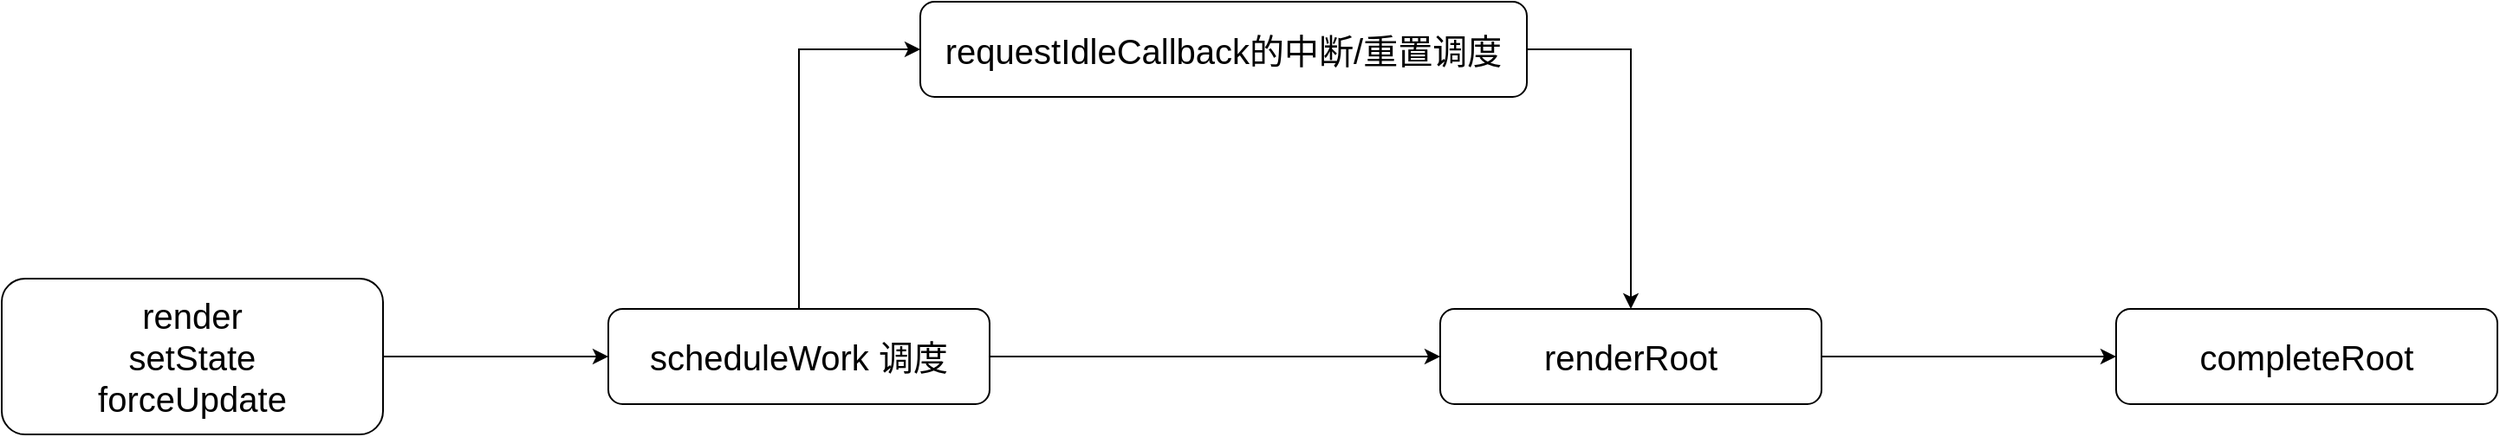 <mxfile version="14.8.0" type="device" pages="9"><diagram id="1jIqAbs8Q-lfvOVb_TbD" name="Reconciler结构"><mxGraphModel dx="1186" dy="773" grid="1" gridSize="10" guides="1" tooltips="1" connect="1" arrows="1" fold="1" page="1" pageScale="1" pageWidth="827" pageHeight="2069" math="0" shadow="0"><root><mxCell id="IzbJP4LsMfGlUlnKUFOG-0"/><mxCell id="IzbJP4LsMfGlUlnKUFOG-1" parent="IzbJP4LsMfGlUlnKUFOG-0"/><mxCell id="IzbJP4LsMfGlUlnKUFOG-4" value="" style="edgeStyle=orthogonalEdgeStyle;rounded=0;orthogonalLoop=1;jettySize=auto;html=1;fontSize=20;" parent="IzbJP4LsMfGlUlnKUFOG-1" source="IzbJP4LsMfGlUlnKUFOG-2" target="IzbJP4LsMfGlUlnKUFOG-3" edge="1"><mxGeometry relative="1" as="geometry"/></mxCell><mxCell id="IzbJP4LsMfGlUlnKUFOG-2" value="render&lt;br&gt;setState&lt;br&gt;forceUpdate" style="rounded=1;whiteSpace=wrap;html=1;fontSize=20;" parent="IzbJP4LsMfGlUlnKUFOG-1" vertex="1"><mxGeometry x="220" y="430" width="220" height="90" as="geometry"/></mxCell><mxCell id="IzbJP4LsMfGlUlnKUFOG-6" value="" style="edgeStyle=orthogonalEdgeStyle;rounded=0;orthogonalLoop=1;jettySize=auto;html=1;fontSize=20;" parent="IzbJP4LsMfGlUlnKUFOG-1" source="IzbJP4LsMfGlUlnKUFOG-3" target="IzbJP4LsMfGlUlnKUFOG-5" edge="1"><mxGeometry relative="1" as="geometry"/></mxCell><mxCell id="IzbJP4LsMfGlUlnKUFOG-10" value="" style="edgeStyle=orthogonalEdgeStyle;rounded=0;orthogonalLoop=1;jettySize=auto;html=1;fontSize=20;entryX=0;entryY=0.5;entryDx=0;entryDy=0;" parent="IzbJP4LsMfGlUlnKUFOG-1" source="IzbJP4LsMfGlUlnKUFOG-3" target="IzbJP4LsMfGlUlnKUFOG-9" edge="1"><mxGeometry relative="1" as="geometry"/></mxCell><mxCell id="IzbJP4LsMfGlUlnKUFOG-3" value="scheduleWork 调度" style="whiteSpace=wrap;html=1;rounded=1;fontSize=20;" parent="IzbJP4LsMfGlUlnKUFOG-1" vertex="1"><mxGeometry x="570" y="447.5" width="220" height="55" as="geometry"/></mxCell><mxCell id="IzbJP4LsMfGlUlnKUFOG-8" value="" style="edgeStyle=orthogonalEdgeStyle;rounded=0;orthogonalLoop=1;jettySize=auto;html=1;fontSize=20;" parent="IzbJP4LsMfGlUlnKUFOG-1" source="IzbJP4LsMfGlUlnKUFOG-5" target="IzbJP4LsMfGlUlnKUFOG-7" edge="1"><mxGeometry relative="1" as="geometry"/></mxCell><mxCell id="IzbJP4LsMfGlUlnKUFOG-5" value="renderRoot" style="whiteSpace=wrap;html=1;rounded=1;fontSize=20;" parent="IzbJP4LsMfGlUlnKUFOG-1" vertex="1"><mxGeometry x="1050" y="447.5" width="220" height="55" as="geometry"/></mxCell><mxCell id="IzbJP4LsMfGlUlnKUFOG-7" value="completeRoot" style="whiteSpace=wrap;html=1;rounded=1;fontSize=20;" parent="IzbJP4LsMfGlUlnKUFOG-1" vertex="1"><mxGeometry x="1440" y="447.5" width="220" height="55" as="geometry"/></mxCell><mxCell id="IzbJP4LsMfGlUlnKUFOG-13" style="edgeStyle=orthogonalEdgeStyle;rounded=0;orthogonalLoop=1;jettySize=auto;html=1;entryX=0.5;entryY=0;entryDx=0;entryDy=0;fontSize=20;exitX=1;exitY=0.5;exitDx=0;exitDy=0;" parent="IzbJP4LsMfGlUlnKUFOG-1" source="IzbJP4LsMfGlUlnKUFOG-9" target="IzbJP4LsMfGlUlnKUFOG-5" edge="1"><mxGeometry relative="1" as="geometry"/></mxCell><mxCell id="IzbJP4LsMfGlUlnKUFOG-9" value="requestIdleCallback的中断/重置调度" style="whiteSpace=wrap;html=1;rounded=1;fontSize=20;" parent="IzbJP4LsMfGlUlnKUFOG-1" vertex="1"><mxGeometry x="750" y="270" width="350" height="55" as="geometry"/></mxCell></root></mxGraphModel></diagram><diagram id="UVegkuTqGKvFcAwUyZPS" name="scheduleWork16.8"><mxGraphModel dx="565" dy="2486" grid="1" gridSize="10" guides="1" tooltips="1" connect="1" arrows="1" fold="1" page="1" pageScale="1" pageWidth="827" pageHeight="2069" math="0" shadow="0"><root><mxCell id="__6x4M-T66RH3kS_eTxx-0"/><mxCell id="__6x4M-T66RH3kS_eTxx-1" parent="__6x4M-T66RH3kS_eTxx-0"/><mxCell id="ThbpmQHgFco5mALrSUe5-42" value="" style="rounded=1;whiteSpace=wrap;html=1;labelBackgroundColor=none;fontColor=#97D077;fillColor=none;dashed=1;strokeWidth=3;strokeColor=#FFB570;" parent="__6x4M-T66RH3kS_eTxx-1" vertex="1"><mxGeometry x="1892.5" y="-1490" width="195" height="100" as="geometry"/></mxCell><mxCell id="ThbpmQHgFco5mALrSUe5-43" value="" style="rounded=1;whiteSpace=wrap;html=1;labelBackgroundColor=none;fontColor=#97D077;fillColor=none;dashed=1;strokeWidth=3;strokeColor=#FFB570;" parent="__6x4M-T66RH3kS_eTxx-1" vertex="1"><mxGeometry x="1495" y="-1490" width="195" height="100" as="geometry"/></mxCell><mxCell id="XMAecu-oF8oTLPkSqChR-47" value="" style="rounded=1;whiteSpace=wrap;html=1;labelBackgroundColor=none;fontSize=20;fontColor=#97D077;fillColor=none;dashed=1;strokeWidth=5;strokeColor=#C3ABD0;arcSize=10;" parent="__6x4M-T66RH3kS_eTxx-1" vertex="1"><mxGeometry x="5950" y="-880" width="1740" height="1760" as="geometry"/></mxCell><mxCell id="XMAecu-oF8oTLPkSqChR-44" value="" style="rounded=1;whiteSpace=wrap;html=1;labelBackgroundColor=none;fontSize=20;fontColor=#97D077;fillColor=none;dashed=1;strokeWidth=3;strokeColor=#C3ABD0;" parent="__6x4M-T66RH3kS_eTxx-1" vertex="1"><mxGeometry x="1100" y="-820" width="1320" height="540" as="geometry"/></mxCell><mxCell id="N5g5xeLYeTrz4W1TrDoQ-214" value="" style="rounded=1;whiteSpace=wrap;html=1;dashed=1;labelBackgroundColor=none;sketch=0;fontSize=14;fontColor=#EA6B66;strokeColor=#C3ABD0;strokeWidth=2;fillColor=none;" parent="__6x4M-T66RH3kS_eTxx-1" vertex="1"><mxGeometry x="4810" y="120" width="890" height="520" as="geometry"/></mxCell><mxCell id="N5g5xeLYeTrz4W1TrDoQ-190" value="" style="rounded=1;whiteSpace=wrap;html=1;labelBackgroundColor=none;sketch=0;fontSize=14;fontColor=#9AC7BF;strokeColor=#C3ABD0;strokeWidth=2;fillColor=none;dashed=1;arcSize=6;" parent="__6x4M-T66RH3kS_eTxx-1" vertex="1"><mxGeometry x="3860" y="615" width="830" height="747.5" as="geometry"/></mxCell><mxCell id="N5g5xeLYeTrz4W1TrDoQ-142" value="" style="rounded=1;whiteSpace=wrap;html=1;dashed=1;labelBackgroundColor=none;sketch=0;fontSize=18;fontColor=#FFFFFF;strokeWidth=3;fillColor=none;strokeColor=#C3ABD0;arcSize=6;" parent="__6x4M-T66RH3kS_eTxx-1" vertex="1"><mxGeometry x="1460" y="630" width="1060" height="950" as="geometry"/></mxCell><mxCell id="3GjJ0hXXXQN3J8iuFVpk-3" value="" style="rounded=1;whiteSpace=wrap;html=1;fillColor=none;strokeColor=#EA6B66;strokeWidth=2;" parent="__6x4M-T66RH3kS_eTxx-1" vertex="1"><mxGeometry x="105" y="375" width="190" height="330" as="geometry"/></mxCell><mxCell id="N5g5xeLYeTrz4W1TrDoQ-32" value="" style="rounded=1;whiteSpace=wrap;html=1;dashed=1;strokeWidth=2;fillColor=none;strokeColor=#EA6B66;" parent="__6x4M-T66RH3kS_eTxx-1" vertex="1"><mxGeometry x="120" y="500" width="160" height="170" as="geometry"/></mxCell><mxCell id="N5g5xeLYeTrz4W1TrDoQ-31" value="" style="rounded=1;whiteSpace=wrap;html=1;fillColor=none;dashed=1;strokeWidth=2;" parent="__6x4M-T66RH3kS_eTxx-1" vertex="1"><mxGeometry x="150" y="-310" width="860" height="550" as="geometry"/></mxCell><mxCell id="N5g5xeLYeTrz4W1TrDoQ-27" style="edgeStyle=orthogonalEdgeStyle;rounded=1;orthogonalLoop=1;jettySize=auto;html=1;entryX=0;entryY=0.5;entryDx=0;entryDy=0;dashed=1;strokeWidth=3;exitX=0.5;exitY=0;exitDx=0;exitDy=0;endArrow=block;endFill=1;arcSize=50;" parent="__6x4M-T66RH3kS_eTxx-1" source="3GjJ0hXXXQN3J8iuFVpk-1" target="N5g5xeLYeTrz4W1TrDoQ-0" edge="1"><mxGeometry relative="1" as="geometry"/></mxCell><mxCell id="3GjJ0hXXXQN3J8iuFVpk-0" value="setState" style="rounded=1;whiteSpace=wrap;html=1;fillColor=#F19C99;fontColor=#FFFFFF;strokeColor=none;" parent="__6x4M-T66RH3kS_eTxx-1" vertex="1"><mxGeometry x="140" y="510" width="120" height="60" as="geometry"/></mxCell><mxCell id="3GjJ0hXXXQN3J8iuFVpk-1" value="render" style="rounded=1;whiteSpace=wrap;html=1;fillColor=#F19C99;fontColor=#FFFFFF;strokeColor=none;" parent="__6x4M-T66RH3kS_eTxx-1" vertex="1"><mxGeometry x="140" y="420" width="120" height="60" as="geometry"/></mxCell><mxCell id="3GjJ0hXXXQN3J8iuFVpk-2" value="forceUpdate" style="rounded=1;whiteSpace=wrap;html=1;fillColor=#F19C99;fontColor=#FFFFFF;strokeColor=none;" parent="__6x4M-T66RH3kS_eTxx-1" vertex="1"><mxGeometry x="140" y="600" width="120" height="60" as="geometry"/></mxCell><mxCell id="3GjJ0hXXXQN3J8iuFVpk-5" value="" style="edgeStyle=orthogonalEdgeStyle;rounded=0;orthogonalLoop=1;jettySize=auto;html=1;strokeColor=#EA6B66;strokeWidth=2;" parent="__6x4M-T66RH3kS_eTxx-1" source="3GjJ0hXXXQN3J8iuFVpk-3" edge="1"><mxGeometry relative="1" as="geometry"><mxPoint x="410" y="540" as="targetPoint"/></mxGeometry></mxCell><mxCell id="3GjJ0hXXXQN3J8iuFVpk-7" value="" style="edgeStyle=orthogonalEdgeStyle;rounded=0;orthogonalLoop=1;jettySize=auto;html=1;strokeColor=#EA6B66;strokeWidth=2;" parent="__6x4M-T66RH3kS_eTxx-1" target="3GjJ0hXXXQN3J8iuFVpk-6" edge="1"><mxGeometry relative="1" as="geometry"><mxPoint x="700" y="540" as="sourcePoint"/></mxGeometry></mxCell><mxCell id="N5g5xeLYeTrz4W1TrDoQ-42" value="" style="edgeStyle=orthogonalEdgeStyle;rounded=0;orthogonalLoop=1;jettySize=auto;html=1;endArrow=block;endFill=1;strokeWidth=2;strokeColor=#EA6B66;" parent="__6x4M-T66RH3kS_eTxx-1" source="3GjJ0hXXXQN3J8iuFVpk-6" target="N5g5xeLYeTrz4W1TrDoQ-41" edge="1"><mxGeometry relative="1" as="geometry"/></mxCell><mxCell id="3GjJ0hXXXQN3J8iuFVpk-6" value="ScheduleWork" style="whiteSpace=wrap;html=1;rounded=1;strokeColor=none;fillColor=#F19C99;fontColor=#FFFFFF;" parent="__6x4M-T66RH3kS_eTxx-1" vertex="1"><mxGeometry x="800" y="510" width="120" height="60" as="geometry"/></mxCell><mxCell id="N5g5xeLYeTrz4W1TrDoQ-6" value="" style="group" parent="__6x4M-T66RH3kS_eTxx-1" vertex="1" connectable="0"><mxGeometry x="280" y="-270" width="710" height="440" as="geometry"/></mxCell><mxCell id="N5g5xeLYeTrz4W1TrDoQ-0" value="" style="whiteSpace=wrap;html=1;rounded=1;fillColor=none;" parent="N5g5xeLYeTrz4W1TrDoQ-6" vertex="1"><mxGeometry y="40.312" width="334.5" height="389.688" as="geometry"/></mxCell><mxCell id="N5g5xeLYeTrz4W1TrDoQ-5" value="legacyRenderSubtreeIntoContainer" style="text;html=1;strokeColor=none;fillColor=none;align=center;verticalAlign=middle;whiteSpace=wrap;rounded=0;" parent="N5g5xeLYeTrz4W1TrDoQ-6" vertex="1"><mxGeometry x="11.269" y="50" width="309.722" height="26.875" as="geometry"/></mxCell><mxCell id="N5g5xeLYeTrz4W1TrDoQ-14" value="" style="group" parent="N5g5xeLYeTrz4W1TrDoQ-6" vertex="1" connectable="0"><mxGeometry x="32.25" y="80" width="620" height="320" as="geometry"/></mxCell><mxCell id="N5g5xeLYeTrz4W1TrDoQ-2" value="" style="whiteSpace=wrap;html=1;rounded=1;" parent="N5g5xeLYeTrz4W1TrDoQ-14" vertex="1"><mxGeometry width="267.75" height="320" as="geometry"/></mxCell><mxCell id="N5g5xeLYeTrz4W1TrDoQ-13" value="legacyCreateRootFromDOMContainer" style="text;html=1;strokeColor=none;fillColor=none;align=center;verticalAlign=middle;whiteSpace=wrap;rounded=0;" parent="N5g5xeLYeTrz4W1TrDoQ-14" vertex="1"><mxGeometry x="18.87" y="10" width="226.12" height="30" as="geometry"/></mxCell><mxCell id="N5g5xeLYeTrz4W1TrDoQ-19" value="" style="group" parent="N5g5xeLYeTrz4W1TrDoQ-14" vertex="1" connectable="0"><mxGeometry x="18.88" y="50" width="580" height="90" as="geometry"/></mxCell><mxCell id="N5g5xeLYeTrz4W1TrDoQ-22" value="" style="edgeStyle=orthogonalEdgeStyle;rounded=0;orthogonalLoop=1;jettySize=auto;html=1;" parent="N5g5xeLYeTrz4W1TrDoQ-19" source="N5g5xeLYeTrz4W1TrDoQ-11" target="N5g5xeLYeTrz4W1TrDoQ-21" edge="1"><mxGeometry relative="1" as="geometry"/></mxCell><mxCell id="N5g5xeLYeTrz4W1TrDoQ-11" value="" style="whiteSpace=wrap;html=1;rounded=1;" parent="N5g5xeLYeTrz4W1TrDoQ-19" vertex="1"><mxGeometry width="221.12" height="90" as="geometry"/></mxCell><mxCell id="N5g5xeLYeTrz4W1TrDoQ-17" value="创建FiberRoot" style="text;html=1;strokeColor=none;fillColor=none;align=center;verticalAlign=middle;whiteSpace=wrap;rounded=0;" parent="N5g5xeLYeTrz4W1TrDoQ-19" vertex="1"><mxGeometry x="40.263" y="22.5" width="140.603" height="45" as="geometry"/></mxCell><mxCell id="N5g5xeLYeTrz4W1TrDoQ-21" value="1. 清理挂载对象上存在的节点&lt;br&gt;2. 调用createContainer创建FiberRoot" style="whiteSpace=wrap;html=1;rounded=1;" parent="N5g5xeLYeTrz4W1TrDoQ-19" vertex="1"><mxGeometry x="408.87" y="-7.5" width="228.32" height="105" as="geometry"/></mxCell><mxCell id="N5g5xeLYeTrz4W1TrDoQ-24" value="" style="edgeStyle=orthogonalEdgeStyle;rounded=0;orthogonalLoop=1;jettySize=auto;html=1;" parent="N5g5xeLYeTrz4W1TrDoQ-14" source="N5g5xeLYeTrz4W1TrDoQ-20" target="N5g5xeLYeTrz4W1TrDoQ-23" edge="1"><mxGeometry relative="1" as="geometry"/></mxCell><mxCell id="N5g5xeLYeTrz4W1TrDoQ-20" value="执行legacy_renderSubtreeIntoContainer" style="whiteSpace=wrap;html=1;rounded=1;" parent="N5g5xeLYeTrz4W1TrDoQ-14" vertex="1"><mxGeometry x="18.88" y="170" width="221.12" height="90" as="geometry"/></mxCell><mxCell id="N5g5xeLYeTrz4W1TrDoQ-23" value="调用updateContainer&lt;br&gt;调用scheduleRootUpdate" style="whiteSpace=wrap;html=1;rounded=1;" parent="N5g5xeLYeTrz4W1TrDoQ-14" vertex="1"><mxGeometry x="431.62" y="172.5" width="232.25" height="85" as="geometry"/></mxCell><mxCell id="N5g5xeLYeTrz4W1TrDoQ-25" value="获取过期时间&lt;br&gt;创建update对象，推入UpdateQueue" style="whiteSpace=wrap;html=1;rounded=1;" parent="N5g5xeLYeTrz4W1TrDoQ-6" vertex="1"><mxGeometry x="472.5" y="380" width="215" height="60" as="geometry"/></mxCell><mxCell id="N5g5xeLYeTrz4W1TrDoQ-26" value="" style="edgeStyle=orthogonalEdgeStyle;rounded=0;orthogonalLoop=1;jettySize=auto;html=1;" parent="N5g5xeLYeTrz4W1TrDoQ-6" source="N5g5xeLYeTrz4W1TrDoQ-23" target="N5g5xeLYeTrz4W1TrDoQ-25" edge="1"><mxGeometry relative="1" as="geometry"/></mxCell><mxCell id="N5g5xeLYeTrz4W1TrDoQ-28" style="edgeStyle=orthogonalEdgeStyle;rounded=0;orthogonalLoop=1;jettySize=auto;html=1;entryX=0.5;entryY=0;entryDx=0;entryDy=0;exitX=0.5;exitY=1;exitDx=0;exitDy=0;dashed=1;strokeWidth=3;endArrow=block;endFill=1;" parent="__6x4M-T66RH3kS_eTxx-1" source="N5g5xeLYeTrz4W1TrDoQ-25" target="3GjJ0hXXXQN3J8iuFVpk-6" edge="1"><mxGeometry relative="1" as="geometry"><Array as="points"><mxPoint x="860" y="220"/><mxPoint x="860" y="220"/></Array></mxGeometry></mxCell><mxCell id="N5g5xeLYeTrz4W1TrDoQ-37" style="edgeStyle=orthogonalEdgeStyle;rounded=1;orthogonalLoop=1;jettySize=auto;html=1;entryX=0;entryY=0.5;entryDx=0;entryDy=0;dashed=1;endArrow=block;endFill=1;strokeWidth=3;exitX=0.5;exitY=1;exitDx=0;exitDy=0;arcSize=50;" parent="__6x4M-T66RH3kS_eTxx-1" source="N5g5xeLYeTrz4W1TrDoQ-32" target="N5g5xeLYeTrz4W1TrDoQ-33" edge="1"><mxGeometry relative="1" as="geometry"><Array as="points"><mxPoint x="200" y="850"/></Array></mxGeometry></mxCell><mxCell id="N5g5xeLYeTrz4W1TrDoQ-36" value="" style="group;dashed=1;strokeWidth=2;" parent="__6x4M-T66RH3kS_eTxx-1" vertex="1" connectable="0"><mxGeometry x="370" y="750" width="330" height="200" as="geometry"/></mxCell><mxCell id="N5g5xeLYeTrz4W1TrDoQ-33" value="" style="rounded=1;whiteSpace=wrap;html=1;strokeWidth=2;fillColor=none;dashed=1;" parent="N5g5xeLYeTrz4W1TrDoQ-36" vertex="1"><mxGeometry width="330" height="200" as="geometry"/></mxCell><mxCell id="N5g5xeLYeTrz4W1TrDoQ-34" value="enqueueForceUpdate/enqueueUpdate" style="text;html=1;strokeColor=none;fillColor=none;align=center;verticalAlign=middle;whiteSpace=wrap;rounded=0;" parent="N5g5xeLYeTrz4W1TrDoQ-36" vertex="1"><mxGeometry x="50" y="10" width="230" height="20" as="geometry"/></mxCell><mxCell id="N5g5xeLYeTrz4W1TrDoQ-35" value="获取当前实例的Fiber对象&lt;br&gt;获取的过期时间&lt;br&gt;创建update对象，推入UpdateQueue&lt;br&gt;执行useEffect的销毁函数(早期版本不存在)" style="rounded=1;whiteSpace=wrap;html=1;strokeWidth=1;fillColor=none;" parent="N5g5xeLYeTrz4W1TrDoQ-36" vertex="1"><mxGeometry x="30" y="50" width="270" height="120" as="geometry"/></mxCell><mxCell id="N5g5xeLYeTrz4W1TrDoQ-38" style="edgeStyle=orthogonalEdgeStyle;rounded=1;orthogonalLoop=1;jettySize=auto;html=1;entryX=0.5;entryY=1;entryDx=0;entryDy=0;dashed=1;endArrow=block;endFill=1;strokeWidth=3;arcSize=50;" parent="__6x4M-T66RH3kS_eTxx-1" source="N5g5xeLYeTrz4W1TrDoQ-35" target="3GjJ0hXXXQN3J8iuFVpk-6" edge="1"><mxGeometry relative="1" as="geometry"/></mxCell><mxCell id="N5g5xeLYeTrz4W1TrDoQ-39" value="&lt;h1&gt;主要任务&lt;/h1&gt;&lt;p&gt;1. 获取当前实例Fiber或者创建FiberRoot&lt;/p&gt;&lt;p&gt;2. 获取当前Fiber的expriationTime过期时间&lt;/p&gt;&lt;p&gt;3. 生成Update对象，推入UpdateQueue中&lt;/p&gt;&lt;p&gt;4. 执行Schedule调度&lt;/p&gt;" style="text;html=1;strokeColor=none;fillColor=none;spacing=5;spacingTop=-20;whiteSpace=wrap;overflow=hidden;rounded=0;dashed=1;fontColor=#EA6B66;" parent="__6x4M-T66RH3kS_eTxx-1" vertex="1"><mxGeometry x="440" y="465" width="240" height="150" as="geometry"/></mxCell><mxCell id="N5g5xeLYeTrz4W1TrDoQ-45" value="" style="edgeStyle=orthogonalEdgeStyle;rounded=0;orthogonalLoop=1;jettySize=auto;html=1;endArrow=block;endFill=1;strokeWidth=1;" parent="__6x4M-T66RH3kS_eTxx-1" source="N5g5xeLYeTrz4W1TrDoQ-41" target="N5g5xeLYeTrz4W1TrDoQ-44" edge="1"><mxGeometry relative="1" as="geometry"/></mxCell><mxCell id="N5g5xeLYeTrz4W1TrDoQ-51" value="" style="edgeStyle=orthogonalEdgeStyle;rounded=0;orthogonalLoop=1;jettySize=auto;html=1;endArrow=block;endFill=1;strokeWidth=2;strokeColor=#EA6B66;" parent="__6x4M-T66RH3kS_eTxx-1" source="N5g5xeLYeTrz4W1TrDoQ-41" target="N5g5xeLYeTrz4W1TrDoQ-50" edge="1"><mxGeometry relative="1" as="geometry"/></mxCell><mxCell id="N5g5xeLYeTrz4W1TrDoQ-41" value="scheduleWorkToRoot&lt;br&gt;&lt;br&gt;更新当前Fiber的expirationTime&lt;br&gt;更新Fiber节点之前节点的childExpirationTime&lt;br&gt;返回rootFiber的stateNode(FiberRoot)" style="whiteSpace=wrap;html=1;rounded=1;strokeColor=none;fillColor=#F19C99;fontColor=#FFFFFF;" parent="__6x4M-T66RH3kS_eTxx-1" vertex="1"><mxGeometry x="1035" y="500" width="270" height="80" as="geometry"/></mxCell><mxCell id="N5g5xeLYeTrz4W1TrDoQ-47" value="" style="edgeStyle=orthogonalEdgeStyle;rounded=0;orthogonalLoop=1;jettySize=auto;html=1;endArrow=block;endFill=1;strokeWidth=1;" parent="__6x4M-T66RH3kS_eTxx-1" source="N5g5xeLYeTrz4W1TrDoQ-44" target="N5g5xeLYeTrz4W1TrDoQ-46" edge="1"><mxGeometry relative="1" as="geometry"/></mxCell><mxCell id="N5g5xeLYeTrz4W1TrDoQ-48" value="是" style="edgeLabel;html=1;align=center;verticalAlign=middle;resizable=0;points=[];labelBackgroundColor=none;" parent="N5g5xeLYeTrz4W1TrDoQ-47" vertex="1" connectable="0"><mxGeometry x="-0.266" y="1" relative="1" as="geometry"><mxPoint x="11" y="-9" as="offset"/></mxGeometry></mxCell><mxCell id="N5g5xeLYeTrz4W1TrDoQ-44" value="1. 当前任务空闲&lt;br&gt;2、存在异步未完成任务&lt;br&gt;3。 新任务的过期时间小于未完成任务" style="rhombus;whiteSpace=wrap;html=1;rounded=1;fillColor=none;sketch=0;" parent="__6x4M-T66RH3kS_eTxx-1" vertex="1"><mxGeometry x="1030" y="650" width="280" height="230" as="geometry"/></mxCell><mxCell id="N5g5xeLYeTrz4W1TrDoQ-46" value="打断任务&lt;br&gt;&lt;br&gt;1. 清空任务stack&lt;br&gt;2. 重置全局变量" style="whiteSpace=wrap;html=1;rounded=1;sketch=0;" parent="__6x4M-T66RH3kS_eTxx-1" vertex="1"><mxGeometry x="1075" y="1020" width="190" height="100" as="geometry"/></mxCell><mxCell id="N5g5xeLYeTrz4W1TrDoQ-108" value="" style="edgeStyle=orthogonalEdgeStyle;rounded=0;orthogonalLoop=1;jettySize=auto;html=1;fontSize=18;fontColor=#A9C4EB;endArrow=block;endFill=1;strokeWidth=2;strokeColor=#EA6B66;" parent="__6x4M-T66RH3kS_eTxx-1" source="N5g5xeLYeTrz4W1TrDoQ-50" target="N5g5xeLYeTrz4W1TrDoQ-107" edge="1"><mxGeometry relative="1" as="geometry"/></mxCell><mxCell id="N5g5xeLYeTrz4W1TrDoQ-109" value="是" style="edgeLabel;html=1;align=center;verticalAlign=middle;resizable=0;points=[];fontSize=18;labelBackgroundColor=none;fontColor=#EA6B66;" parent="N5g5xeLYeTrz4W1TrDoQ-108" vertex="1" connectable="0"><mxGeometry x="-0.437" y="-1" relative="1" as="geometry"><mxPoint x="26" y="-21" as="offset"/></mxGeometry></mxCell><mxCell id="N5g5xeLYeTrz4W1TrDoQ-140" value="" style="edgeStyle=orthogonalEdgeStyle;rounded=0;orthogonalLoop=1;jettySize=auto;html=1;fontSize=18;fontColor=#A9C4EB;endArrow=block;endFill=1;strokeColor=#EA6B66;strokeWidth=2;exitX=0.5;exitY=0;exitDx=0;exitDy=0;" parent="__6x4M-T66RH3kS_eTxx-1" source="N5g5xeLYeTrz4W1TrDoQ-50" target="N5g5xeLYeTrz4W1TrDoQ-139" edge="1"><mxGeometry relative="1" as="geometry"/></mxCell><mxCell id="N5g5xeLYeTrz4W1TrDoQ-141" value="否" style="edgeLabel;html=1;align=center;verticalAlign=middle;resizable=0;points=[];fontSize=18;labelBackgroundColor=none;fontColor=#EA6B66;" parent="N5g5xeLYeTrz4W1TrDoQ-140" vertex="1" connectable="0"><mxGeometry x="0.013" y="1" relative="1" as="geometry"><mxPoint x="21" y="2" as="offset"/></mxGeometry></mxCell><mxCell id="N5g5xeLYeTrz4W1TrDoQ-50" value="不在render阶段或者FiberRoot不同" style="rhombus;whiteSpace=wrap;html=1;rounded=1;strokeColor=none;fillColor=#F19C99;fontColor=#FFFFFF;" parent="__6x4M-T66RH3kS_eTxx-1" vertex="1"><mxGeometry x="1380" y="467.5" width="240" height="145" as="geometry"/></mxCell><mxCell id="N5g5xeLYeTrz4W1TrDoQ-57" value="" style="edgeStyle=orthogonalEdgeStyle;rounded=0;orthogonalLoop=1;jettySize=auto;html=1;endArrow=block;endFill=1;strokeWidth=1;exitX=0.5;exitY=1;exitDx=0;exitDy=0;strokeColor=#9AC7BF;" parent="__6x4M-T66RH3kS_eTxx-1" source="N5g5xeLYeTrz4W1TrDoQ-107" target="N5g5xeLYeTrz4W1TrDoQ-56" edge="1"><mxGeometry relative="1" as="geometry"><mxPoint x="1790.0" y="570" as="sourcePoint"/></mxGeometry></mxCell><mxCell id="N5g5xeLYeTrz4W1TrDoQ-59" value="" style="edgeStyle=orthogonalEdgeStyle;rounded=0;orthogonalLoop=1;jettySize=auto;html=1;endArrow=block;endFill=1;strokeWidth=1;strokeColor=#9AC7BF;" parent="__6x4M-T66RH3kS_eTxx-1" source="N5g5xeLYeTrz4W1TrDoQ-56" target="N5g5xeLYeTrz4W1TrDoQ-58" edge="1"><mxGeometry relative="1" as="geometry"/></mxCell><mxCell id="N5g5xeLYeTrz4W1TrDoQ-56" value="执行addRootToSchedule" style="whiteSpace=wrap;html=1;rounded=1;strokeColor=none;fillColor=#9AC7BF;fontColor=#FFFFFF;" parent="__6x4M-T66RH3kS_eTxx-1" vertex="1"><mxGeometry x="1690" y="650" width="200" height="60" as="geometry"/></mxCell><mxCell id="N5g5xeLYeTrz4W1TrDoQ-61" value="" style="edgeStyle=orthogonalEdgeStyle;rounded=0;orthogonalLoop=1;jettySize=auto;html=1;endArrow=block;endFill=1;strokeWidth=1;strokeColor=#9AC7BF;" parent="__6x4M-T66RH3kS_eTxx-1" source="N5g5xeLYeTrz4W1TrDoQ-58" target="N5g5xeLYeTrz4W1TrDoQ-60" edge="1"><mxGeometry relative="1" as="geometry"/></mxCell><mxCell id="N5g5xeLYeTrz4W1TrDoQ-62" value="否" style="edgeLabel;html=1;align=center;verticalAlign=middle;resizable=0;points=[];labelBackgroundColor=none;fontColor=#9AC7BF;" parent="N5g5xeLYeTrz4W1TrDoQ-61" vertex="1" connectable="0"><mxGeometry x="-0.228" relative="1" as="geometry"><mxPoint x="-10" y="14" as="offset"/></mxGeometry></mxCell><mxCell id="N5g5xeLYeTrz4W1TrDoQ-64" value="" style="edgeStyle=orthogonalEdgeStyle;rounded=0;orthogonalLoop=1;jettySize=auto;html=1;endArrow=block;endFill=1;strokeWidth=1;strokeColor=#9AC7BF;" parent="__6x4M-T66RH3kS_eTxx-1" source="N5g5xeLYeTrz4W1TrDoQ-58" target="N5g5xeLYeTrz4W1TrDoQ-63" edge="1"><mxGeometry x="-0.077" y="10" relative="1" as="geometry"><mxPoint as="offset"/></mxGeometry></mxCell><mxCell id="N5g5xeLYeTrz4W1TrDoQ-89" value="是" style="edgeLabel;html=1;align=center;verticalAlign=middle;resizable=0;points=[];labelBackgroundColor=none;fontColor=#9AC7BF;" parent="N5g5xeLYeTrz4W1TrDoQ-64" vertex="1" connectable="0"><mxGeometry x="-0.223" relative="1" as="geometry"><mxPoint x="10" y="-10" as="offset"/></mxGeometry></mxCell><mxCell id="N5g5xeLYeTrz4W1TrDoQ-58" value="root.nextScheduledRoot == null" style="rhombus;whiteSpace=wrap;html=1;rounded=1;strokeColor=none;fillColor=#9AC7BF;fontColor=#FFFFFF;" parent="__6x4M-T66RH3kS_eTxx-1" vertex="1"><mxGeometry x="1680" y="790" width="220" height="140" as="geometry"/></mxCell><mxCell id="N5g5xeLYeTrz4W1TrDoQ-60" value="表示当前FiberRoot已经开始调度&lt;br&gt;&lt;br&gt;设置当前FiberRoot的过期时间为最大的过期时间" style="whiteSpace=wrap;html=1;rounded=1;strokeColor=none;fillColor=#9AC7BF;fontColor=#FFFFFF;" parent="__6x4M-T66RH3kS_eTxx-1" vertex="1"><mxGeometry x="1645" y="1050" width="290" height="70" as="geometry"/></mxCell><mxCell id="N5g5xeLYeTrz4W1TrDoQ-67" value="" style="edgeStyle=orthogonalEdgeStyle;rounded=0;orthogonalLoop=1;jettySize=auto;html=1;endArrow=block;endFill=1;strokeWidth=1;strokeColor=#9AC7BF;" parent="__6x4M-T66RH3kS_eTxx-1" source="N5g5xeLYeTrz4W1TrDoQ-63" target="N5g5xeLYeTrz4W1TrDoQ-66" edge="1"><mxGeometry relative="1" as="geometry"/></mxCell><mxCell id="N5g5xeLYeTrz4W1TrDoQ-63" value="&lt;span&gt;表示当前FiberRoot没有开始开始调度&lt;br&gt;&lt;br&gt;设置FiberRoot的过期时间为传入的时间&lt;br&gt;&lt;/span&gt;" style="whiteSpace=wrap;html=1;rounded=1;strokeColor=none;fillColor=#9AC7BF;fontColor=#FFFFFF;" parent="__6x4M-T66RH3kS_eTxx-1" vertex="1"><mxGeometry x="1970" y="825" width="250" height="70" as="geometry"/></mxCell><mxCell id="N5g5xeLYeTrz4W1TrDoQ-69" value="" style="edgeStyle=orthogonalEdgeStyle;rounded=0;orthogonalLoop=1;jettySize=auto;html=1;endArrow=block;endFill=1;strokeWidth=1;strokeColor=#9AC7BF;" parent="__6x4M-T66RH3kS_eTxx-1" source="N5g5xeLYeTrz4W1TrDoQ-66" target="N5g5xeLYeTrz4W1TrDoQ-68" edge="1"><mxGeometry relative="1" as="geometry"/></mxCell><mxCell id="N5g5xeLYeTrz4W1TrDoQ-70" value="否" style="edgeLabel;html=1;align=center;verticalAlign=middle;resizable=0;points=[];labelBackgroundColor=none;fontColor=#9AC7BF;" parent="N5g5xeLYeTrz4W1TrDoQ-69" vertex="1" connectable="0"><mxGeometry x="-0.099" y="1" relative="1" as="geometry"><mxPoint x="-7" y="-16" as="offset"/></mxGeometry></mxCell><mxCell id="N5g5xeLYeTrz4W1TrDoQ-72" value="" style="edgeStyle=orthogonalEdgeStyle;rounded=0;orthogonalLoop=1;jettySize=auto;html=1;endArrow=block;endFill=1;strokeWidth=1;strokeColor=#9AC7BF;" parent="__6x4M-T66RH3kS_eTxx-1" source="N5g5xeLYeTrz4W1TrDoQ-66" target="N5g5xeLYeTrz4W1TrDoQ-71" edge="1"><mxGeometry relative="1" as="geometry"/></mxCell><mxCell id="N5g5xeLYeTrz4W1TrDoQ-90" value="是" style="edgeLabel;html=1;align=center;verticalAlign=middle;resizable=0;points=[];labelBackgroundColor=none;fontColor=#9AC7BF;" parent="N5g5xeLYeTrz4W1TrDoQ-72" vertex="1" connectable="0"><mxGeometry x="0.273" y="1" relative="1" as="geometry"><mxPoint x="-19" y="-9" as="offset"/></mxGeometry></mxCell><mxCell id="N5g5xeLYeTrz4W1TrDoQ-66" value="lastScheduledRoot === null" style="rhombus;whiteSpace=wrap;html=1;rounded=1;strokeColor=none;fillColor=#9AC7BF;fontColor=#FFFFFF;" parent="__6x4M-T66RH3kS_eTxx-1" vertex="1"><mxGeometry x="1935" y="1150" width="185" height="100" as="geometry"/></mxCell><mxCell id="N5g5xeLYeTrz4W1TrDoQ-68" value="1.&amp;nbsp; 设置firstScheduleRoot为传入的FiberRoot&lt;br&gt;2. 设置lastScheduleRoot为传入的FiberRoot&lt;br&gt;3. 设置传入的FiberRoot的nextScheduleRoot为当前传入的FiberRoot" style="whiteSpace=wrap;html=1;rounded=1;strokeColor=none;fillColor=#9AC7BF;fontColor=#FFFFFF;" parent="__6x4M-T66RH3kS_eTxx-1" vertex="1"><mxGeometry x="1730" y="1420" width="377.5" height="120" as="geometry"/></mxCell><mxCell id="N5g5xeLYeTrz4W1TrDoQ-71" value="将FiberRoot插入ScheduleRoot队列末尾" style="whiteSpace=wrap;html=1;rounded=1;strokeColor=none;fillColor=#9AC7BF;fontColor=#FFFFFF;" parent="__6x4M-T66RH3kS_eTxx-1" vertex="1"><mxGeometry x="2200" y="1170" width="230" height="60" as="geometry"/></mxCell><mxCell id="N5g5xeLYeTrz4W1TrDoQ-104" value="" style="edgeStyle=orthogonalEdgeStyle;rounded=0;orthogonalLoop=1;jettySize=auto;html=1;fontSize=18;fontColor=#A9C4EB;endArrow=block;endFill=1;strokeWidth=2;strokeColor=#EA6B66;" parent="__6x4M-T66RH3kS_eTxx-1" source="N5g5xeLYeTrz4W1TrDoQ-101" target="N5g5xeLYeTrz4W1TrDoQ-103" edge="1"><mxGeometry relative="1" as="geometry"/></mxCell><mxCell id="N5g5xeLYeTrz4W1TrDoQ-193" value="异步调度模式" style="edgeLabel;html=1;align=center;verticalAlign=middle;resizable=0;points=[];fontSize=14;fontColor=#EA6B66;" parent="N5g5xeLYeTrz4W1TrDoQ-104" vertex="1" connectable="0"><mxGeometry x="-0.385" y="2" relative="1" as="geometry"><mxPoint x="16" y="-18" as="offset"/></mxGeometry></mxCell><mxCell id="N5g5xeLYeTrz4W1TrDoQ-106" value="" style="edgeStyle=orthogonalEdgeStyle;rounded=1;orthogonalLoop=1;jettySize=auto;html=1;fontSize=18;fontColor=#A9C4EB;endArrow=block;endFill=1;strokeWidth=2;strokeColor=#EA6B66;arcSize=50;" parent="__6x4M-T66RH3kS_eTxx-1" source="N5g5xeLYeTrz4W1TrDoQ-101" target="N5g5xeLYeTrz4W1TrDoQ-105" edge="1"><mxGeometry relative="1" as="geometry"/></mxCell><mxCell id="N5g5xeLYeTrz4W1TrDoQ-192" value="同步模式" style="edgeLabel;html=1;align=center;verticalAlign=middle;resizable=0;points=[];fontSize=14;fontColor=#EA6B66;labelBackgroundColor=none;" parent="N5g5xeLYeTrz4W1TrDoQ-106" vertex="1" connectable="0"><mxGeometry x="0.105" y="2" relative="1" as="geometry"><mxPoint x="-21" y="22" as="offset"/></mxGeometry></mxCell><mxCell id="N5g5xeLYeTrz4W1TrDoQ-101" value="判断expriationTime是否是同步" style="rhombus;whiteSpace=wrap;html=1;rounded=1;fontColor=#FFFFFF;strokeColor=none;fillColor=#F19C99;" parent="__6x4M-T66RH3kS_eTxx-1" vertex="1"><mxGeometry x="2270" y="470" width="211.25" height="140" as="geometry"/></mxCell><mxCell id="N5g5xeLYeTrz4W1TrDoQ-145" value="" style="edgeStyle=orthogonalEdgeStyle;rounded=0;orthogonalLoop=1;jettySize=auto;html=1;fontSize=18;fontColor=#C3ABD0;endArrow=block;endFill=1;strokeColor=#EA6B66;strokeWidth=2;" parent="__6x4M-T66RH3kS_eTxx-1" source="N5g5xeLYeTrz4W1TrDoQ-103" target="N5g5xeLYeTrz4W1TrDoQ-144" edge="1"><mxGeometry relative="1" as="geometry"/></mxCell><mxCell id="N5g5xeLYeTrz4W1TrDoQ-103" value="执行scheduleCallbackWithExpriationTime" style="whiteSpace=wrap;html=1;rounded=1;fontColor=#FFFFFF;strokeColor=none;fillColor=#F19C99;" parent="__6x4M-T66RH3kS_eTxx-1" vertex="1"><mxGeometry x="2620" y="510" width="274.38" height="60" as="geometry"/></mxCell><mxCell id="XMAecu-oF8oTLPkSqChR-16" style="edgeStyle=orthogonalEdgeStyle;rounded=0;orthogonalLoop=1;jettySize=auto;html=1;entryX=0.5;entryY=1;entryDx=0;entryDy=0;fontColor=#97D077;strokeColor=#97D077;" parent="__6x4M-T66RH3kS_eTxx-1" source="N5g5xeLYeTrz4W1TrDoQ-105" target="XMAecu-oF8oTLPkSqChR-12" edge="1"><mxGeometry relative="1" as="geometry"/></mxCell><mxCell id="XMAecu-oF8oTLPkSqChR-20" value="传入同步参数" style="edgeLabel;html=1;align=center;verticalAlign=middle;resizable=0;points=[];fontColor=#97D077;fontSize=20;" parent="XMAecu-oF8oTLPkSqChR-16" vertex="1" connectable="0"><mxGeometry x="0.771" y="1" relative="1" as="geometry"><mxPoint x="91" y="32" as="offset"/></mxGeometry></mxCell><mxCell id="N5g5xeLYeTrz4W1TrDoQ-105" value="执行performSyncWork" style="whiteSpace=wrap;html=1;rounded=1;fontColor=#FFFFFF;strokeColor=none;fillColor=#97D077;" parent="__6x4M-T66RH3kS_eTxx-1" vertex="1"><mxGeometry x="2420.0" y="-40" width="194.38" height="60" as="geometry"/></mxCell><mxCell id="N5g5xeLYeTrz4W1TrDoQ-133" value="" style="edgeStyle=orthogonalEdgeStyle;rounded=0;orthogonalLoop=1;jettySize=auto;html=1;fontSize=18;fontColor=#A9C4EB;endArrow=block;endFill=1;strokeColor=#EA6B66;strokeWidth=2;" parent="__6x4M-T66RH3kS_eTxx-1" source="N5g5xeLYeTrz4W1TrDoQ-107" target="N5g5xeLYeTrz4W1TrDoQ-132" edge="1"><mxGeometry relative="1" as="geometry"/></mxCell><mxCell id="N5g5xeLYeTrz4W1TrDoQ-107" value="requestWork" style="shape=parallelogram;perimeter=parallelogramPerimeter;whiteSpace=wrap;html=1;fixedSize=1;rounded=1;fontColor=#FFFFFF;strokeColor=none;fillColor=#F19C99;" parent="__6x4M-T66RH3kS_eTxx-1" vertex="1"><mxGeometry x="1690" y="495" width="200" height="90" as="geometry"/></mxCell><mxCell id="N5g5xeLYeTrz4W1TrDoQ-134" value="" style="edgeStyle=orthogonalEdgeStyle;rounded=0;orthogonalLoop=1;jettySize=auto;html=1;fontSize=18;fontColor=#A9C4EB;endArrow=block;endFill=1;strokeColor=#EA6B66;strokeWidth=2;entryX=0.047;entryY=0.5;entryDx=0;entryDy=0;entryPerimeter=0;" parent="__6x4M-T66RH3kS_eTxx-1" source="N5g5xeLYeTrz4W1TrDoQ-132" target="N5g5xeLYeTrz4W1TrDoQ-101" edge="1"><mxGeometry relative="1" as="geometry"/></mxCell><mxCell id="N5g5xeLYeTrz4W1TrDoQ-136" style="edgeStyle=orthogonalEdgeStyle;rounded=1;orthogonalLoop=1;jettySize=auto;html=1;entryX=0.5;entryY=1;entryDx=0;entryDy=0;fontSize=18;fontColor=#A9C4EB;endArrow=block;endFill=1;strokeColor=#EA6B66;strokeWidth=2;exitX=0.375;exitY=0;exitDx=0;exitDy=0;arcSize=30;" parent="__6x4M-T66RH3kS_eTxx-1" source="N5g5xeLYeTrz4W1TrDoQ-132" target="N5g5xeLYeTrz4W1TrDoQ-73" edge="1"><mxGeometry relative="1" as="geometry"/></mxCell><mxCell id="N5g5xeLYeTrz4W1TrDoQ-132" value="确定是否执行调度机制" style="shape=hexagon;perimeter=hexagonPerimeter2;whiteSpace=wrap;html=1;fixedSize=1;rounded=1;fontColor=#FFFFFF;strokeColor=none;fillColor=#F19C99;" parent="__6x4M-T66RH3kS_eTxx-1" vertex="1"><mxGeometry x="2010" y="500" width="160" height="80" as="geometry"/></mxCell><mxCell id="N5g5xeLYeTrz4W1TrDoQ-138" style="edgeStyle=orthogonalEdgeStyle;rounded=1;orthogonalLoop=1;jettySize=auto;html=1;entryX=0.625;entryY=0;entryDx=0;entryDy=0;fontSize=18;fontColor=#A9C4EB;endArrow=block;endFill=1;strokeColor=#EA6B66;strokeWidth=2;arcSize=30;" parent="__6x4M-T66RH3kS_eTxx-1" source="N5g5xeLYeTrz4W1TrDoQ-80" target="N5g5xeLYeTrz4W1TrDoQ-132" edge="1"><mxGeometry relative="1" as="geometry"/></mxCell><mxCell id="N5g5xeLYeTrz4W1TrDoQ-139" value="返回" style="whiteSpace=wrap;html=1;rounded=1;fontColor=#FFFFFF;strokeColor=none;fillColor=#F19C99;" parent="__6x4M-T66RH3kS_eTxx-1" vertex="1"><mxGeometry x="1440" y="310" width="120" height="60" as="geometry"/></mxCell><mxCell id="N5g5xeLYeTrz4W1TrDoQ-143" value="&lt;h1&gt;ScheduleRoot队列&lt;/h1&gt;&lt;p&gt;单向循环链表&lt;/p&gt;&lt;p&gt;将当前的FiberRoot插入到Schedule队列中，如果已存在，检查是否需要更新最新的过期时间&lt;/p&gt;" style="text;html=1;strokeColor=none;fillColor=none;spacing=5;spacingTop=-20;whiteSpace=wrap;overflow=hidden;rounded=0;dashed=1;labelBackgroundColor=none;sketch=0;fontSize=18;fontColor=#9AC7BF;" parent="__6x4M-T66RH3kS_eTxx-1" vertex="1"><mxGeometry x="2180" y="640" width="325.63" height="250" as="geometry"/></mxCell><mxCell id="N5g5xeLYeTrz4W1TrDoQ-149" value="" style="edgeStyle=orthogonalEdgeStyle;rounded=0;orthogonalLoop=1;jettySize=auto;html=1;fontSize=18;fontColor=#C3ABD0;endArrow=block;endFill=1;strokeColor=#EA6B66;strokeWidth=2;" parent="__6x4M-T66RH3kS_eTxx-1" source="N5g5xeLYeTrz4W1TrDoQ-144" target="N5g5xeLYeTrz4W1TrDoQ-148" edge="1"><mxGeometry relative="1" as="geometry"/></mxCell><mxCell id="N5g5xeLYeTrz4W1TrDoQ-150" value="否" style="edgeLabel;html=1;align=center;verticalAlign=middle;resizable=0;points=[];fontSize=18;labelBackgroundColor=none;fontColor=#EA6B66;" parent="N5g5xeLYeTrz4W1TrDoQ-149" vertex="1" connectable="0"><mxGeometry x="-0.046" y="1" relative="1" as="geometry"><mxPoint y="-19" as="offset"/></mxGeometry></mxCell><mxCell id="N5g5xeLYeTrz4W1TrDoQ-155" value="" style="edgeStyle=orthogonalEdgeStyle;rounded=0;orthogonalLoop=1;jettySize=auto;html=1;fontSize=18;fontColor=#C3ABD0;endArrow=block;endFill=1;strokeColor=#000000;strokeWidth=1;" parent="__6x4M-T66RH3kS_eTxx-1" source="N5g5xeLYeTrz4W1TrDoQ-144" target="N5g5xeLYeTrz4W1TrDoQ-154" edge="1"><mxGeometry relative="1" as="geometry"/></mxCell><mxCell id="N5g5xeLYeTrz4W1TrDoQ-172" value="是" style="edgeLabel;html=1;align=center;verticalAlign=middle;resizable=0;points=[];fontSize=14;labelBackgroundColor=none;" parent="N5g5xeLYeTrz4W1TrDoQ-155" vertex="1" connectable="0"><mxGeometry x="-0.35" y="2" relative="1" as="geometry"><mxPoint x="-16" y="14" as="offset"/></mxGeometry></mxCell><mxCell id="N5g5xeLYeTrz4W1TrDoQ-144" value="1.是否已有一个callback开始准备调度&lt;br&gt;（callbackExpiration !== NoWork）" style="rhombus;whiteSpace=wrap;html=1;rounded=1;fontColor=#FFFFFF;strokeColor=none;fillColor=#F19C99;" parent="__6x4M-T66RH3kS_eTxx-1" vertex="1"><mxGeometry x="3050" y="440" width="308.43" height="200" as="geometry"/></mxCell><mxCell id="N5g5xeLYeTrz4W1TrDoQ-174" value="" style="edgeStyle=orthogonalEdgeStyle;rounded=0;orthogonalLoop=1;jettySize=auto;html=1;fontSize=14;fontColor=#C3ABD0;endArrow=block;endFill=1;strokeColor=#EA6B66;strokeWidth=2;" parent="__6x4M-T66RH3kS_eTxx-1" source="N5g5xeLYeTrz4W1TrDoQ-148" target="N5g5xeLYeTrz4W1TrDoQ-173" edge="1"><mxGeometry relative="1" as="geometry"/></mxCell><mxCell id="N5g5xeLYeTrz4W1TrDoQ-148" value="1. 计算timeout过期时间超时间&lt;br&gt;(过期时间抹平还原 - 当前时间，这样就能抹平10ms间隔差的任务，便于批量更新)&lt;br&gt;&lt;br&gt;2. 调用scheduleDeferredCallback并返回调度节点对象" style="whiteSpace=wrap;html=1;rounded=1;fontColor=#FFFFFF;strokeColor=none;fillColor=#F19C99;" parent="__6x4M-T66RH3kS_eTxx-1" vertex="1"><mxGeometry x="3473.02" y="465" width="306.98" height="150" as="geometry"/></mxCell><mxCell id="N5g5xeLYeTrz4W1TrDoQ-157" value="" style="edgeStyle=orthogonalEdgeStyle;rounded=0;orthogonalLoop=1;jettySize=auto;html=1;fontSize=18;fontColor=#C3ABD0;endArrow=block;endFill=1;strokeColor=#000000;strokeWidth=1;" parent="__6x4M-T66RH3kS_eTxx-1" source="N5g5xeLYeTrz4W1TrDoQ-154" target="N5g5xeLYeTrz4W1TrDoQ-156" edge="1"><mxGeometry relative="1" as="geometry"/></mxCell><mxCell id="N5g5xeLYeTrz4W1TrDoQ-158" value="是" style="edgeLabel;html=1;align=center;verticalAlign=middle;resizable=0;points=[];fontSize=14;labelBackgroundColor=none;" parent="N5g5xeLYeTrz4W1TrDoQ-157" vertex="1" connectable="0"><mxGeometry x="0.243" relative="1" as="geometry"><mxPoint x="-15" y="-20" as="offset"/></mxGeometry></mxCell><mxCell id="N5g5xeLYeTrz4W1TrDoQ-160" value="" style="edgeStyle=orthogonalEdgeStyle;rounded=0;orthogonalLoop=1;jettySize=auto;html=1;fontSize=18;fontColor=#C3ABD0;endArrow=block;endFill=1;strokeColor=#000000;strokeWidth=1;" parent="__6x4M-T66RH3kS_eTxx-1" source="N5g5xeLYeTrz4W1TrDoQ-154" target="N5g5xeLYeTrz4W1TrDoQ-159" edge="1"><mxGeometry relative="1" as="geometry"/></mxCell><mxCell id="ThbpmQHgFco5mALrSUe5-44" value="否" style="edgeLabel;html=1;align=center;verticalAlign=middle;resizable=0;points=[];fontSize=14;labelBackgroundColor=none;" parent="N5g5xeLYeTrz4W1TrDoQ-160" vertex="1" connectable="0"><mxGeometry x="-0.187" y="-2" relative="1" as="geometry"><mxPoint x="-12" y="8" as="offset"/></mxGeometry></mxCell><mxCell id="N5g5xeLYeTrz4W1TrDoQ-154" value="新callback的优先级大于已经在调度的callback" style="rhombus;whiteSpace=wrap;html=1;rounded=1;fillColor=none;" parent="__6x4M-T66RH3kS_eTxx-1" vertex="1"><mxGeometry x="3050" y="720" width="308.43" height="200" as="geometry"/></mxCell><mxCell id="N5g5xeLYeTrz4W1TrDoQ-162" style="edgeStyle=orthogonalEdgeStyle;rounded=0;orthogonalLoop=1;jettySize=auto;html=1;entryX=0.5;entryY=1;entryDx=0;entryDy=0;fontSize=18;fontColor=#C3ABD0;endArrow=block;endFill=1;strokeColor=#000000;strokeWidth=1;" parent="__6x4M-T66RH3kS_eTxx-1" source="N5g5xeLYeTrz4W1TrDoQ-156" target="N5g5xeLYeTrz4W1TrDoQ-148" edge="1"><mxGeometry relative="1" as="geometry"/></mxCell><mxCell id="N5g5xeLYeTrz4W1TrDoQ-156" value="cancelDeferredCallback取消之前的callback调度" style="whiteSpace=wrap;html=1;rounded=1;fillColor=none;" parent="__6x4M-T66RH3kS_eTxx-1" vertex="1"><mxGeometry x="3477.83" y="790" width="297.36" height="60" as="geometry"/></mxCell><mxCell id="N5g5xeLYeTrz4W1TrDoQ-159" value="返回" style="whiteSpace=wrap;html=1;rounded=1;fillColor=none;" parent="__6x4M-T66RH3kS_eTxx-1" vertex="1"><mxGeometry x="3144.215" y="1070" width="120" height="60" as="geometry"/></mxCell><mxCell id="N5g5xeLYeTrz4W1TrDoQ-176" value="" style="edgeStyle=orthogonalEdgeStyle;rounded=0;orthogonalLoop=1;jettySize=auto;html=1;fontSize=14;fontColor=#C3ABD0;endArrow=block;endFill=1;strokeWidth=1;strokeColor=#9AC7BF;" parent="__6x4M-T66RH3kS_eTxx-1" source="N5g5xeLYeTrz4W1TrDoQ-173" target="N5g5xeLYeTrz4W1TrDoQ-175" edge="1"><mxGeometry relative="1" as="geometry"/></mxCell><mxCell id="N5g5xeLYeTrz4W1TrDoQ-195" value="" style="edgeStyle=orthogonalEdgeStyle;rounded=0;orthogonalLoop=1;jettySize=auto;html=1;fontSize=14;fontColor=#000000;endArrow=block;endFill=1;strokeWidth=2;strokeColor=#EA6B66;" parent="__6x4M-T66RH3kS_eTxx-1" source="N5g5xeLYeTrz4W1TrDoQ-173" target="N5g5xeLYeTrz4W1TrDoQ-194" edge="1"><mxGeometry relative="1" as="geometry"/></mxCell><mxCell id="N5g5xeLYeTrz4W1TrDoQ-173" value="&lt;span&gt;scheduleDeferredCallback&lt;br&gt;(unstable_scheduleCallback)&lt;br&gt;&lt;/span&gt;" style="whiteSpace=wrap;html=1;rounded=1;fontColor=#FFFFFF;strokeColor=none;fillColor=#F19C99;" parent="__6x4M-T66RH3kS_eTxx-1" vertex="1"><mxGeometry x="3980" y="510" width="220" height="60" as="geometry"/></mxCell><mxCell id="N5g5xeLYeTrz4W1TrDoQ-180" value="" style="edgeStyle=orthogonalEdgeStyle;rounded=0;orthogonalLoop=1;jettySize=auto;html=1;fontSize=14;fontColor=#FFFFFF;endArrow=block;endFill=1;strokeColor=#9AC7BF;strokeWidth=1;" parent="__6x4M-T66RH3kS_eTxx-1" source="N5g5xeLYeTrz4W1TrDoQ-175" target="N5g5xeLYeTrz4W1TrDoQ-179" edge="1"><mxGeometry relative="1" as="geometry"/></mxCell><mxCell id="N5g5xeLYeTrz4W1TrDoQ-175" value="根据timeout创建新的任务调度节点newNode&lt;br&gt;设置newNode.callback = performAsyncWork" style="whiteSpace=wrap;html=1;rounded=1;fillColor=#9AC7BF;strokeColor=none;fontColor=#FFFFFF;" parent="__6x4M-T66RH3kS_eTxx-1" vertex="1"><mxGeometry x="3957.5" y="670" width="265" height="80" as="geometry"/></mxCell><mxCell id="N5g5xeLYeTrz4W1TrDoQ-182" value="" style="edgeStyle=orthogonalEdgeStyle;rounded=0;orthogonalLoop=1;jettySize=auto;html=1;fontSize=14;fontColor=#FFFFFF;endArrow=block;endFill=1;strokeColor=#9AC7BF;strokeWidth=1;" parent="__6x4M-T66RH3kS_eTxx-1" source="N5g5xeLYeTrz4W1TrDoQ-179" target="N5g5xeLYeTrz4W1TrDoQ-181" edge="1"><mxGeometry relative="1" as="geometry"/></mxCell><mxCell id="N5g5xeLYeTrz4W1TrDoQ-183" value="不存在" style="edgeLabel;html=1;align=center;verticalAlign=middle;resizable=0;points=[];fontSize=14;labelBackgroundColor=none;fontColor=#9AC7BF;" parent="N5g5xeLYeTrz4W1TrDoQ-182" vertex="1" connectable="0"><mxGeometry x="-0.389" y="4" relative="1" as="geometry"><mxPoint x="18" y="-16" as="offset"/></mxGeometry></mxCell><mxCell id="N5g5xeLYeTrz4W1TrDoQ-185" value="" style="edgeStyle=orthogonalEdgeStyle;rounded=0;orthogonalLoop=1;jettySize=auto;html=1;fontSize=14;fontColor=#9AC7BF;endArrow=block;endFill=1;strokeColor=#9AC7BF;strokeWidth=1;" parent="__6x4M-T66RH3kS_eTxx-1" source="N5g5xeLYeTrz4W1TrDoQ-179" target="N5g5xeLYeTrz4W1TrDoQ-184" edge="1"><mxGeometry relative="1" as="geometry"/></mxCell><mxCell id="N5g5xeLYeTrz4W1TrDoQ-186" value="存在" style="edgeLabel;html=1;align=center;verticalAlign=middle;resizable=0;points=[];fontSize=14;fontColor=#9AC7BF;" parent="N5g5xeLYeTrz4W1TrDoQ-185" vertex="1" connectable="0"><mxGeometry x="-0.4" y="2" relative="1" as="geometry"><mxPoint x="18" y="24" as="offset"/></mxGeometry></mxCell><mxCell id="N5g5xeLYeTrz4W1TrDoQ-179" value="判断firstCallbackNode是否存在" style="rhombus;whiteSpace=wrap;html=1;rounded=1;fontColor=#FFFFFF;strokeColor=none;fillColor=#9AC7BF;" parent="__6x4M-T66RH3kS_eTxx-1" vertex="1"><mxGeometry x="3977.5" y="860" width="225" height="140" as="geometry"/></mxCell><mxCell id="N5g5xeLYeTrz4W1TrDoQ-197" style="edgeStyle=orthogonalEdgeStyle;rounded=0;orthogonalLoop=1;jettySize=auto;html=1;entryX=0.5;entryY=1;entryDx=0;entryDy=0;fontSize=14;fontColor=#000000;endArrow=block;endFill=1;strokeColor=#9AC7BF;strokeWidth=1;exitX=1;exitY=0.5;exitDx=0;exitDy=0;" parent="__6x4M-T66RH3kS_eTxx-1" source="N5g5xeLYeTrz4W1TrDoQ-181" target="N5g5xeLYeTrz4W1TrDoQ-194" edge="1"><mxGeometry relative="1" as="geometry"/></mxCell><mxCell id="N5g5xeLYeTrz4W1TrDoQ-181" value="1. 赋值firstCallbackNode为newNode&lt;br&gt;2. newNode.next = newNode.previous&lt;br&gt;3. 调用ensureHostCallbackIsScheduled" style="whiteSpace=wrap;html=1;rounded=1;fontColor=#FFFFFF;strokeColor=none;fillColor=#9AC7BF;" parent="__6x4M-T66RH3kS_eTxx-1" vertex="1"><mxGeometry x="4335" y="900" width="285" height="60" as="geometry"/></mxCell><mxCell id="N5g5xeLYeTrz4W1TrDoQ-198" style="edgeStyle=orthogonalEdgeStyle;rounded=0;orthogonalLoop=1;jettySize=auto;html=1;entryX=0.5;entryY=1;entryDx=0;entryDy=0;fontSize=14;fontColor=#000000;endArrow=block;endFill=1;strokeColor=#9AC7BF;strokeWidth=1;" parent="__6x4M-T66RH3kS_eTxx-1" source="N5g5xeLYeTrz4W1TrDoQ-184" target="N5g5xeLYeTrz4W1TrDoQ-194" edge="1"><mxGeometry relative="1" as="geometry"/></mxCell><mxCell id="N5g5xeLYeTrz4W1TrDoQ-184" value="比较newNode的优先级和callback链表中每个node的优先级&lt;br&gt;1. newNode优先级低，按照原先优先级执行&lt;br&gt;2. newNode优先级高，调用ensureHostCallbackIsScheduled重新调度" style="whiteSpace=wrap;html=1;rounded=1;fontColor=#FFFFFF;strokeColor=none;fillColor=#9AC7BF;" parent="__6x4M-T66RH3kS_eTxx-1" vertex="1"><mxGeometry x="3880" y="1120" width="420" height="60" as="geometry"/></mxCell><mxCell id="N5g5xeLYeTrz4W1TrDoQ-191" value="&lt;h1&gt;Callback队列&lt;/h1&gt;&lt;p&gt;双向循环链表&lt;/p&gt;&lt;p&gt;目的是排序找出优先级最高的firstCallbackNode&lt;/p&gt;" style="text;html=1;strokeColor=none;fillColor=none;spacing=5;spacingTop=-20;whiteSpace=wrap;overflow=hidden;rounded=0;dashed=1;labelBackgroundColor=none;sketch=0;fontSize=14;fontColor=#9AC7BF;" parent="__6x4M-T66RH3kS_eTxx-1" vertex="1"><mxGeometry x="4410" y="630" width="190" height="220" as="geometry"/></mxCell><mxCell id="N5g5xeLYeTrz4W1TrDoQ-200" value="" style="edgeStyle=orthogonalEdgeStyle;rounded=0;orthogonalLoop=1;jettySize=auto;html=1;fontSize=14;fontColor=#000000;endArrow=block;endFill=1;strokeColor=#EA6B66;strokeWidth=2;" parent="__6x4M-T66RH3kS_eTxx-1" source="N5g5xeLYeTrz4W1TrDoQ-194" target="N5g5xeLYeTrz4W1TrDoQ-199" edge="1"><mxGeometry relative="1" as="geometry"/></mxCell><mxCell id="N5g5xeLYeTrz4W1TrDoQ-194" value="&lt;span&gt;ensureHostCallbackIsSchduled&lt;br&gt;&lt;/span&gt;" style="whiteSpace=wrap;html=1;rounded=1;fontColor=#FFFFFF;strokeColor=none;fillColor=#F19C99;" parent="__6x4M-T66RH3kS_eTxx-1" vertex="1"><mxGeometry x="4540" y="510" width="220" height="60" as="geometry"/></mxCell><mxCell id="N5g5xeLYeTrz4W1TrDoQ-202" value="" style="edgeStyle=orthogonalEdgeStyle;rounded=0;orthogonalLoop=1;jettySize=auto;html=1;fontSize=14;fontColor=#000000;endArrow=block;endFill=1;strokeColor=#EA6B66;strokeWidth=2;" parent="__6x4M-T66RH3kS_eTxx-1" source="N5g5xeLYeTrz4W1TrDoQ-199" target="N5g5xeLYeTrz4W1TrDoQ-201" edge="1"><mxGeometry relative="1" as="geometry"/></mxCell><mxCell id="N5g5xeLYeTrz4W1TrDoQ-203" value="已经在执行" style="edgeLabel;html=1;align=center;verticalAlign=middle;resizable=0;points=[];fontSize=14;labelBackgroundColor=none;fontColor=#EA6B66;" parent="N5g5xeLYeTrz4W1TrDoQ-202" vertex="1" connectable="0"><mxGeometry x="-0.238" relative="1" as="geometry"><mxPoint x="-40" y="-5" as="offset"/></mxGeometry></mxCell><mxCell id="N5g5xeLYeTrz4W1TrDoQ-205" value="" style="edgeStyle=orthogonalEdgeStyle;rounded=0;orthogonalLoop=1;jettySize=auto;html=1;fontSize=14;fontColor=#EA6B66;endArrow=block;endFill=1;strokeColor=#EA6B66;strokeWidth=2;" parent="__6x4M-T66RH3kS_eTxx-1" source="N5g5xeLYeTrz4W1TrDoQ-199" target="N5g5xeLYeTrz4W1TrDoQ-204" edge="1"><mxGeometry relative="1" as="geometry"/></mxCell><mxCell id="N5g5xeLYeTrz4W1TrDoQ-206" value="没有执行" style="edgeLabel;html=1;align=center;verticalAlign=middle;resizable=0;points=[];fontSize=14;fontColor=#EA6B66;" parent="N5g5xeLYeTrz4W1TrDoQ-205" vertex="1" connectable="0"><mxGeometry x="-0.175" y="2" relative="1" as="geometry"><mxPoint y="-18" as="offset"/></mxGeometry></mxCell><mxCell id="N5g5xeLYeTrz4W1TrDoQ-199" value="判断isExecuting标识" style="rhombus;whiteSpace=wrap;html=1;rounded=1;fontColor=#FFFFFF;strokeColor=none;fillColor=#F19C99;" parent="__6x4M-T66RH3kS_eTxx-1" vertex="1"><mxGeometry x="4910" y="485" width="200" height="110" as="geometry"/></mxCell><mxCell id="N5g5xeLYeTrz4W1TrDoQ-201" value="退出" style="whiteSpace=wrap;html=1;rounded=1;fontColor=#FFFFFF;strokeColor=none;fillColor=#F19C99;" parent="__6x4M-T66RH3kS_eTxx-1" vertex="1"><mxGeometry x="4950" y="320" width="120" height="60" as="geometry"/></mxCell><mxCell id="N5g5xeLYeTrz4W1TrDoQ-208" value="" style="edgeStyle=orthogonalEdgeStyle;rounded=0;orthogonalLoop=1;jettySize=auto;html=1;fontSize=14;fontColor=#EA6B66;endArrow=block;endFill=1;strokeColor=#EA6B66;strokeWidth=2;" parent="__6x4M-T66RH3kS_eTxx-1" source="N5g5xeLYeTrz4W1TrDoQ-204" target="N5g5xeLYeTrz4W1TrDoQ-207" edge="1"><mxGeometry relative="1" as="geometry"/></mxCell><mxCell id="N5g5xeLYeTrz4W1TrDoQ-209" value="有旧的callback在调度" style="edgeLabel;html=1;align=center;verticalAlign=middle;resizable=0;points=[];fontSize=14;fontColor=#EA6B66;labelBackgroundColor=none;" parent="N5g5xeLYeTrz4W1TrDoQ-208" vertex="1" connectable="0"><mxGeometry x="-0.181" y="1" relative="1" as="geometry"><mxPoint x="-79" y="-2" as="offset"/></mxGeometry></mxCell><mxCell id="N5g5xeLYeTrz4W1TrDoQ-211" value="" style="edgeStyle=orthogonalEdgeStyle;rounded=0;orthogonalLoop=1;jettySize=auto;html=1;fontSize=14;fontColor=#EA6B66;endArrow=block;endFill=1;strokeColor=#EA6B66;strokeWidth=2;" parent="__6x4M-T66RH3kS_eTxx-1" source="N5g5xeLYeTrz4W1TrDoQ-204" target="N5g5xeLYeTrz4W1TrDoQ-210" edge="1"><mxGeometry relative="1" as="geometry"/></mxCell><mxCell id="N5g5xeLYeTrz4W1TrDoQ-212" value="没有调度" style="edgeLabel;html=1;align=center;verticalAlign=middle;resizable=0;points=[];fontSize=14;fontColor=#EA6B66;" parent="N5g5xeLYeTrz4W1TrDoQ-211" vertex="1" connectable="0"><mxGeometry x="-0.2" y="2" relative="1" as="geometry"><mxPoint y="-18" as="offset"/></mxGeometry></mxCell><mxCell id="N5g5xeLYeTrz4W1TrDoQ-204" value="判断isHostCallbackScheduled标识" style="rhombus;whiteSpace=wrap;html=1;rounded=1;fontColor=#FFFFFF;strokeColor=none;fillColor=#F19C99;" parent="__6x4M-T66RH3kS_eTxx-1" vertex="1"><mxGeometry x="5190" y="485" width="240" height="110" as="geometry"/></mxCell><mxCell id="N5g5xeLYeTrz4W1TrDoQ-207" value="取消原有的callback" style="whiteSpace=wrap;html=1;rounded=1;fontColor=#FFFFFF;strokeColor=none;fillColor=#F19C99;" parent="__6x4M-T66RH3kS_eTxx-1" vertex="1"><mxGeometry x="5250" y="320" width="120" height="60" as="geometry"/></mxCell><mxCell id="N5g5xeLYeTrz4W1TrDoQ-218" value="" style="edgeStyle=orthogonalEdgeStyle;rounded=0;orthogonalLoop=1;jettySize=auto;html=1;fontSize=14;fontColor=#EA6B66;endArrow=block;endFill=1;strokeColor=#EA6B66;strokeWidth=2;" parent="__6x4M-T66RH3kS_eTxx-1" source="N5g5xeLYeTrz4W1TrDoQ-210" target="N5g5xeLYeTrz4W1TrDoQ-217" edge="1"><mxGeometry relative="1" as="geometry"/></mxCell><mxCell id="N5g5xeLYeTrz4W1TrDoQ-210" value="调用requestHostCallback&lt;br&gt;设置当前scheduledHostCallback = flushWork" style="whiteSpace=wrap;html=1;rounded=1;fontColor=#FFFFFF;strokeColor=none;fillColor=#F19C99;" parent="__6x4M-T66RH3kS_eTxx-1" vertex="1"><mxGeometry x="5770" y="510" width="271" height="60" as="geometry"/></mxCell><mxCell id="N5g5xeLYeTrz4W1TrDoQ-215" value="&lt;h1&gt;isExecuting标识&lt;/h1&gt;&lt;p&gt;表示已经进入requestAnimationFrameWithTimeout调度, 是否开始执行flushWork&lt;br&gt;&lt;/p&gt;" style="text;html=1;strokeColor=none;fillColor=none;spacing=5;spacingTop=-20;whiteSpace=wrap;overflow=hidden;rounded=0;dashed=1;labelBackgroundColor=none;sketch=0;fontSize=14;fontColor=#EA6B66;" parent="__6x4M-T66RH3kS_eTxx-1" vertex="1"><mxGeometry x="4920" y="160" width="290" height="150" as="geometry"/></mxCell><mxCell id="N5g5xeLYeTrz4W1TrDoQ-216" value="&lt;h1&gt;isHostCallbackScheduled标识&lt;/h1&gt;&lt;p&gt;表示是否已经进入requestAnimationFrameWithTimeout调度&lt;/p&gt;" style="text;html=1;strokeColor=none;fillColor=none;spacing=5;spacingTop=-20;whiteSpace=wrap;overflow=hidden;rounded=0;dashed=1;labelBackgroundColor=none;sketch=0;fontSize=14;fontColor=#EA6B66;" parent="__6x4M-T66RH3kS_eTxx-1" vertex="1"><mxGeometry x="5220" y="160" width="440" height="150" as="geometry"/></mxCell><mxCell id="N5g5xeLYeTrz4W1TrDoQ-220" value="" style="edgeStyle=orthogonalEdgeStyle;rounded=0;orthogonalLoop=1;jettySize=auto;html=1;fontSize=14;fontColor=#EA6B66;endArrow=block;endFill=1;strokeColor=#EA6B66;strokeWidth=2;" parent="__6x4M-T66RH3kS_eTxx-1" source="N5g5xeLYeTrz4W1TrDoQ-217" target="N5g5xeLYeTrz4W1TrDoQ-219" edge="1"><mxGeometry relative="1" as="geometry"/></mxCell><mxCell id="N5g5xeLYeTrz4W1TrDoQ-222" value="是" style="edgeLabel;html=1;align=center;verticalAlign=middle;resizable=0;points=[];fontSize=14;fontColor=#EA6B66;" parent="N5g5xeLYeTrz4W1TrDoQ-220" vertex="1" connectable="0"><mxGeometry x="0.287" relative="1" as="geometry"><mxPoint x="-23" y="31" as="offset"/></mxGeometry></mxCell><mxCell id="N5g5xeLYeTrz4W1TrDoQ-224" value="" style="edgeStyle=orthogonalEdgeStyle;rounded=0;orthogonalLoop=1;jettySize=auto;html=1;fontSize=14;fontColor=#EA6B66;endArrow=block;endFill=1;strokeColor=#EA6B66;strokeWidth=2;" parent="__6x4M-T66RH3kS_eTxx-1" source="N5g5xeLYeTrz4W1TrDoQ-217" target="N5g5xeLYeTrz4W1TrDoQ-223" edge="1"><mxGeometry relative="1" as="geometry"/></mxCell><mxCell id="N5g5xeLYeTrz4W1TrDoQ-225" value="否" style="edgeLabel;html=1;align=center;verticalAlign=middle;resizable=0;points=[];fontSize=14;fontColor=#EA6B66;" parent="N5g5xeLYeTrz4W1TrDoQ-224" vertex="1" connectable="0"><mxGeometry x="-0.064" y="2" relative="1" as="geometry"><mxPoint y="-18" as="offset"/></mxGeometry></mxCell><mxCell id="N5g5xeLYeTrz4W1TrDoQ-217" value="是否需要立即执行调度" style="rhombus;whiteSpace=wrap;html=1;rounded=1;fontColor=#FFFFFF;strokeColor=none;fillColor=#F19C99;" parent="__6x4M-T66RH3kS_eTxx-1" vertex="1"><mxGeometry x="6097" y="480" width="211" height="120" as="geometry"/></mxCell><mxCell id="N5g5xeLYeTrz4W1TrDoQ-247" value="" style="edgeStyle=orthogonalEdgeStyle;rounded=0;orthogonalLoop=1;jettySize=auto;html=1;fontSize=14;fontColor=#EA6B66;endArrow=block;endFill=1;strokeColor=#EA6B66;strokeWidth=2;" parent="__6x4M-T66RH3kS_eTxx-1" source="N5g5xeLYeTrz4W1TrDoQ-219" target="N5g5xeLYeTrz4W1TrDoQ-246" edge="1"><mxGeometry relative="1" as="geometry"/></mxCell><mxCell id="N5g5xeLYeTrz4W1TrDoQ-219" value="调用port2.postMessage" style="whiteSpace=wrap;html=1;rounded=1;fontColor=#FFFFFF;strokeColor=none;fillColor=#67AB9F;" parent="__6x4M-T66RH3kS_eTxx-1" vertex="1"><mxGeometry x="6114" y="170" width="177.5" height="60" as="geometry"/></mxCell><mxCell id="N5g5xeLYeTrz4W1TrDoQ-227" value="" style="edgeStyle=orthogonalEdgeStyle;rounded=0;orthogonalLoop=1;jettySize=auto;html=1;fontSize=14;fontColor=#EA6B66;endArrow=block;endFill=1;strokeColor=#EA6B66;strokeWidth=2;" parent="__6x4M-T66RH3kS_eTxx-1" source="N5g5xeLYeTrz4W1TrDoQ-223" target="N5g5xeLYeTrz4W1TrDoQ-226" edge="1"><mxGeometry relative="1" as="geometry"/></mxCell><mxCell id="N5g5xeLYeTrz4W1TrDoQ-223" value="调用requestAnimationFrameWithTimeout&lt;br&gt;(优化兼容版的requestAnimationFrame)" style="whiteSpace=wrap;html=1;rounded=1;fontColor=#FFFFFF;strokeColor=none;fillColor=#F19C99;" parent="__6x4M-T66RH3kS_eTxx-1" vertex="1"><mxGeometry x="6433.5" y="510" width="246.5" height="60" as="geometry"/></mxCell><mxCell id="N5g5xeLYeTrz4W1TrDoQ-229" value="" style="edgeStyle=orthogonalEdgeStyle;rounded=0;orthogonalLoop=1;jettySize=auto;html=1;fontSize=14;fontColor=#EA6B66;endArrow=block;endFill=1;strokeColor=#EA6B66;strokeWidth=2;" parent="__6x4M-T66RH3kS_eTxx-1" source="N5g5xeLYeTrz4W1TrDoQ-226" target="N5g5xeLYeTrz4W1TrDoQ-228" edge="1"><mxGeometry relative="1" as="geometry"/></mxCell><mxCell id="N5g5xeLYeTrz4W1TrDoQ-226" value="1. 启动requestAnimationFrame&lt;br&gt;2. 启动100ms的setTimeout&lt;br&gt;3. 其中一个执行的时候会取消另外一个" style="whiteSpace=wrap;html=1;rounded=1;fontColor=#FFFFFF;strokeColor=none;fillColor=#F19C99;" parent="__6x4M-T66RH3kS_eTxx-1" vertex="1"><mxGeometry x="6823.25" y="510" width="276.75" height="60" as="geometry"/></mxCell><mxCell id="N5g5xeLYeTrz4W1TrDoQ-233" value="" style="edgeStyle=orthogonalEdgeStyle;rounded=0;orthogonalLoop=1;jettySize=auto;html=1;fontSize=14;fontColor=#EA6B66;endArrow=block;endFill=1;strokeColor=#EA6B66;strokeWidth=2;" parent="__6x4M-T66RH3kS_eTxx-1" source="N5g5xeLYeTrz4W1TrDoQ-228" target="N5g5xeLYeTrz4W1TrDoQ-232" edge="1"><mxGeometry relative="1" as="geometry"/></mxCell><mxCell id="N5g5xeLYeTrz4W1TrDoQ-228" value="animationTick" style="whiteSpace=wrap;html=1;rounded=1;fontColor=#FFFFFF;strokeColor=none;fillColor=#F19C99;" parent="__6x4M-T66RH3kS_eTxx-1" vertex="1"><mxGeometry x="7258.375" y="510" width="120" height="60" as="geometry"/></mxCell><mxCell id="N5g5xeLYeTrz4W1TrDoQ-234" style="edgeStyle=orthogonalEdgeStyle;rounded=1;orthogonalLoop=1;jettySize=auto;html=1;fontSize=14;fontColor=#EA6B66;endArrow=block;endFill=1;strokeColor=#EA6B66;strokeWidth=2;arcSize=90;" parent="__6x4M-T66RH3kS_eTxx-1" source="N5g5xeLYeTrz4W1TrDoQ-232" target="N5g5xeLYeTrz4W1TrDoQ-223" edge="1"><mxGeometry relative="1" as="geometry"/></mxCell><mxCell id="N5g5xeLYeTrz4W1TrDoQ-235" value="是" style="edgeLabel;html=1;align=center;verticalAlign=middle;resizable=0;points=[];fontSize=14;fontColor=#EA6B66;" parent="N5g5xeLYeTrz4W1TrDoQ-234" vertex="1" connectable="0"><mxGeometry x="-0.402" relative="1" as="geometry"><mxPoint x="-1" y="-20" as="offset"/></mxGeometry></mxCell><mxCell id="N5g5xeLYeTrz4W1TrDoQ-237" value="" style="edgeStyle=orthogonalEdgeStyle;rounded=0;orthogonalLoop=1;jettySize=auto;html=1;fontSize=14;fontColor=#EA6B66;endArrow=block;endFill=1;strokeColor=#EA6B66;strokeWidth=2;" parent="__6x4M-T66RH3kS_eTxx-1" source="N5g5xeLYeTrz4W1TrDoQ-232" target="N5g5xeLYeTrz4W1TrDoQ-236" edge="1"><mxGeometry relative="1" as="geometry"/></mxCell><mxCell id="N5g5xeLYeTrz4W1TrDoQ-238" value="否" style="edgeLabel;html=1;align=center;verticalAlign=middle;resizable=0;points=[];fontSize=14;fontColor=#EA6B66;" parent="N5g5xeLYeTrz4W1TrDoQ-237" vertex="1" connectable="0"><mxGeometry x="0.251" relative="1" as="geometry"><mxPoint x="22" y="21" as="offset"/></mxGeometry></mxCell><mxCell id="N5g5xeLYeTrz4W1TrDoQ-240" value="" style="edgeStyle=orthogonalEdgeStyle;rounded=0;orthogonalLoop=1;jettySize=auto;html=1;fontSize=14;fontColor=#EA6B66;endArrow=block;endFill=1;strokeColor=#EA6B66;strokeWidth=2;" parent="__6x4M-T66RH3kS_eTxx-1" source="N5g5xeLYeTrz4W1TrDoQ-232" target="N5g5xeLYeTrz4W1TrDoQ-239" edge="1"><mxGeometry relative="1" as="geometry"/></mxCell><mxCell id="N5g5xeLYeTrz4W1TrDoQ-232" value="是否还有callback需要调度&lt;br&gt;scheduleHostCallback !== null" style="rhombus;whiteSpace=wrap;html=1;rounded=1;fontColor=#FFFFFF;strokeColor=none;fillColor=#F19C99;" parent="__6x4M-T66RH3kS_eTxx-1" vertex="1"><mxGeometry x="7192.16" y="325" width="252.44" height="110" as="geometry"/></mxCell><mxCell id="N5g5xeLYeTrz4W1TrDoQ-236" value="退出" style="whiteSpace=wrap;html=1;rounded=1;fontColor=#FFFFFF;strokeColor=none;fillColor=#F19C99;" parent="__6x4M-T66RH3kS_eTxx-1" vertex="1"><mxGeometry x="7258.38" y="160" width="120" height="60" as="geometry"/></mxCell><mxCell id="N5g5xeLYeTrz4W1TrDoQ-248" style="edgeStyle=orthogonalEdgeStyle;rounded=0;orthogonalLoop=1;jettySize=auto;html=1;entryX=1;entryY=0.5;entryDx=0;entryDy=0;fontSize=14;fontColor=#EA6B66;endArrow=block;endFill=1;strokeColor=#EA6B66;strokeWidth=2;" parent="__6x4M-T66RH3kS_eTxx-1" source="N5g5xeLYeTrz4W1TrDoQ-239" target="N5g5xeLYeTrz4W1TrDoQ-219" edge="1"><mxGeometry relative="1" as="geometry"/></mxCell><mxCell id="N5g5xeLYeTrz4W1TrDoQ-250" value="" style="edgeStyle=orthogonalEdgeStyle;rounded=0;orthogonalLoop=1;jettySize=auto;html=1;fontSize=14;fontColor=#EA6B66;endArrow=block;endFill=1;strokeColor=#EA6B66;strokeWidth=2;" parent="__6x4M-T66RH3kS_eTxx-1" source="N5g5xeLYeTrz4W1TrDoQ-246" target="N5g5xeLYeTrz4W1TrDoQ-249" edge="1"><mxGeometry relative="1" as="geometry"/></mxCell><mxCell id="N5g5xeLYeTrz4W1TrDoQ-246" value="触发port1.onMessage" style="whiteSpace=wrap;html=1;rounded=1;fontColor=#FFFFFF;strokeColor=none;fillColor=#67AB9F;" parent="__6x4M-T66RH3kS_eTxx-1" vertex="1"><mxGeometry x="6114" y="-40" width="177.5" height="60" as="geometry"/></mxCell><mxCell id="N5g5xeLYeTrz4W1TrDoQ-252" value="" style="edgeStyle=orthogonalEdgeStyle;rounded=0;orthogonalLoop=1;jettySize=auto;html=1;fontSize=14;fontColor=#EA6B66;endArrow=block;endFill=1;strokeColor=#EA6B66;strokeWidth=2;" parent="__6x4M-T66RH3kS_eTxx-1" source="N5g5xeLYeTrz4W1TrDoQ-249" target="N5g5xeLYeTrz4W1TrDoQ-251" edge="1"><mxGeometry relative="1" as="geometry"/></mxCell><mxCell id="N5g5xeLYeTrz4W1TrDoQ-253" value="没有超时 didTimeout = false" style="edgeLabel;html=1;align=center;verticalAlign=middle;resizable=0;points=[];fontSize=14;fontColor=#EA6B66;" parent="N5g5xeLYeTrz4W1TrDoQ-252" vertex="1" connectable="0"><mxGeometry x="0.074" y="-1" relative="1" as="geometry"><mxPoint x="14" y="-24" as="offset"/></mxGeometry></mxCell><mxCell id="N5g5xeLYeTrz4W1TrDoQ-257" value="" style="edgeStyle=orthogonalEdgeStyle;rounded=0;orthogonalLoop=1;jettySize=auto;html=1;fontSize=14;fontColor=#EA6B66;endArrow=block;endFill=1;strokeColor=#EA6B66;strokeWidth=2;" parent="__6x4M-T66RH3kS_eTxx-1" source="N5g5xeLYeTrz4W1TrDoQ-249" target="N5g5xeLYeTrz4W1TrDoQ-256" edge="1"><mxGeometry relative="1" as="geometry"/></mxCell><mxCell id="N5g5xeLYeTrz4W1TrDoQ-258" value="超时" style="edgeLabel;html=1;align=center;verticalAlign=middle;resizable=0;points=[];fontSize=14;fontColor=#EA6B66;" parent="N5g5xeLYeTrz4W1TrDoQ-257" vertex="1" connectable="0"><mxGeometry x="0.185" y="-1" relative="1" as="geometry"><mxPoint x="27" y="21" as="offset"/></mxGeometry></mxCell><mxCell id="N5g5xeLYeTrz4W1TrDoQ-249" value="当前callback是否已经超过任务截止时间的时间&lt;br&gt;即一帧消耗的时间" style="rhombus;whiteSpace=wrap;html=1;rounded=1;fontColor=#FFFFFF;strokeColor=none;fillColor=#F19C99;" parent="__6x4M-T66RH3kS_eTxx-1" vertex="1"><mxGeometry x="6051.4" y="-290" width="302.69" height="150" as="geometry"/></mxCell><mxCell id="RTjEoXyn-NCB4Iq8vEqq-1" value="" style="edgeStyle=orthogonalEdgeStyle;rounded=0;orthogonalLoop=1;jettySize=auto;html=1;strokeColor=#EA6B66;" parent="__6x4M-T66RH3kS_eTxx-1" source="N5g5xeLYeTrz4W1TrDoQ-251" target="RTjEoXyn-NCB4Iq8vEqq-0" edge="1"><mxGeometry relative="1" as="geometry"/></mxCell><mxCell id="N5g5xeLYeTrz4W1TrDoQ-251" value="调用scheduledHostCallback执行flushWork任务" style="whiteSpace=wrap;html=1;rounded=1;fontColor=#FFFFFF;strokeColor=none;fillColor=#F19C99;" parent="__6x4M-T66RH3kS_eTxx-1" vertex="1"><mxGeometry x="5570" y="-245" width="290" height="60" as="geometry"/></mxCell><mxCell id="N5g5xeLYeTrz4W1TrDoQ-259" style="edgeStyle=orthogonalEdgeStyle;rounded=1;orthogonalLoop=1;jettySize=auto;html=1;entryX=0.5;entryY=0;entryDx=0;entryDy=0;fontSize=14;fontColor=#EA6B66;endArrow=block;endFill=1;strokeColor=#EA6B66;strokeWidth=2;arcSize=90;" parent="__6x4M-T66RH3kS_eTxx-1" source="N5g5xeLYeTrz4W1TrDoQ-256" target="N5g5xeLYeTrz4W1TrDoQ-251" edge="1"><mxGeometry relative="1" as="geometry"/></mxCell><mxCell id="N5g5xeLYeTrz4W1TrDoQ-261" value="超时 didTimeout = true" style="edgeLabel;html=1;align=center;verticalAlign=middle;resizable=0;points=[];fontSize=14;fontColor=#EA6B66;" parent="N5g5xeLYeTrz4W1TrDoQ-259" vertex="1" connectable="0"><mxGeometry x="-0.433" y="-1" relative="1" as="geometry"><mxPoint y="-26" as="offset"/></mxGeometry></mxCell><mxCell id="N5g5xeLYeTrz4W1TrDoQ-264" value="" style="edgeStyle=orthogonalEdgeStyle;rounded=0;orthogonalLoop=1;jettySize=auto;html=1;fontSize=14;fontColor=#EA6B66;endArrow=block;endFill=1;strokeColor=#EA6B66;strokeWidth=2;" parent="__6x4M-T66RH3kS_eTxx-1" source="N5g5xeLYeTrz4W1TrDoQ-256" target="N5g5xeLYeTrz4W1TrDoQ-263" edge="1"><mxGeometry relative="1" as="geometry"/></mxCell><mxCell id="N5g5xeLYeTrz4W1TrDoQ-256" value="当前callback是否已经超时过期时间" style="rhombus;whiteSpace=wrap;html=1;rounded=1;fontColor=#FFFFFF;strokeColor=none;fillColor=#F19C99;" parent="__6x4M-T66RH3kS_eTxx-1" vertex="1"><mxGeometry x="6077" y="-560" width="250.87" height="150" as="geometry"/></mxCell><mxCell id="N5g5xeLYeTrz4W1TrDoQ-265" style="edgeStyle=orthogonalEdgeStyle;rounded=1;orthogonalLoop=1;jettySize=auto;html=1;entryX=0.5;entryY=1;entryDx=0;entryDy=0;fontSize=14;fontColor=#EA6B66;endArrow=block;endFill=1;strokeColor=#EA6B66;strokeWidth=2;arcSize=90;" parent="__6x4M-T66RH3kS_eTxx-1" source="N5g5xeLYeTrz4W1TrDoQ-263" target="N5g5xeLYeTrz4W1TrDoQ-223" edge="1"><mxGeometry relative="1" as="geometry"><Array as="points"><mxPoint x="7530" y="-700"/><mxPoint x="7530" y="740"/><mxPoint x="6557" y="740"/></Array></mxGeometry></mxCell><mxCell id="N5g5xeLYeTrz4W1TrDoQ-263" value="设置scheduledHostCallback = prevScheduledHostCallback" style="whiteSpace=wrap;html=1;rounded=1;fontColor=#FFFFFF;strokeColor=none;fillColor=#F19C99;" parent="__6x4M-T66RH3kS_eTxx-1" vertex="1"><mxGeometry x="6008.66" y="-730" width="387.56" height="60" as="geometry"/></mxCell><mxCell id="RTjEoXyn-NCB4Iq8vEqq-3" value="" style="group" parent="__6x4M-T66RH3kS_eTxx-1" vertex="1" connectable="0"><mxGeometry x="5335" y="-310" width="275" height="390" as="geometry"/></mxCell><mxCell id="RTjEoXyn-NCB4Iq8vEqq-0" value="flushWork" style="whiteSpace=wrap;html=1;rounded=1;fontColor=#FFFFFF;strokeColor=none;fillColor=#97D077;" parent="RTjEoXyn-NCB4Iq8vEqq-3" vertex="1"><mxGeometry y="65" width="120" height="60" as="geometry"/></mxCell><mxCell id="RTjEoXyn-NCB4Iq8vEqq-2" value="&lt;h1&gt;标记isExecuting = true&lt;/h1&gt;" style="text;html=1;strokeColor=none;fillColor=none;spacing=5;spacingTop=-20;whiteSpace=wrap;overflow=hidden;rounded=0;fontColor=#97D077;" parent="RTjEoXyn-NCB4Iq8vEqq-3" vertex="1"><mxGeometry width="275" height="50" as="geometry"/></mxCell><mxCell id="RTjEoXyn-NCB4Iq8vEqq-7" value="" style="edgeStyle=orthogonalEdgeStyle;rounded=0;orthogonalLoop=1;jettySize=auto;html=1;fontColor=#97D077;strokeColor=#97D077;" parent="__6x4M-T66RH3kS_eTxx-1" source="RTjEoXyn-NCB4Iq8vEqq-4" target="RTjEoXyn-NCB4Iq8vEqq-6" edge="1"><mxGeometry relative="1" as="geometry"/></mxCell><mxCell id="RTjEoXyn-NCB4Iq8vEqq-8" value="true" style="edgeLabel;html=1;align=center;verticalAlign=middle;resizable=0;points=[];fontColor=#97D077;labelBackgroundColor=none;" parent="RTjEoXyn-NCB4Iq8vEqq-7" vertex="1" connectable="0"><mxGeometry x="-0.231" y="-2" relative="1" as="geometry"><mxPoint x="18" y="1" as="offset"/></mxGeometry></mxCell><mxCell id="RTjEoXyn-NCB4Iq8vEqq-10" value="" style="edgeStyle=orthogonalEdgeStyle;rounded=0;orthogonalLoop=1;jettySize=auto;html=1;fontColor=#97D077;strokeColor=#97D077;" parent="__6x4M-T66RH3kS_eTxx-1" source="RTjEoXyn-NCB4Iq8vEqq-4" target="RTjEoXyn-NCB4Iq8vEqq-9" edge="1"><mxGeometry relative="1" as="geometry"/></mxCell><mxCell id="RTjEoXyn-NCB4Iq8vEqq-11" value="false" style="edgeLabel;html=1;align=center;verticalAlign=middle;resizable=0;points=[];fontColor=#97D077;" parent="RTjEoXyn-NCB4Iq8vEqq-10" vertex="1" connectable="0"><mxGeometry x="0.236" y="-1" relative="1" as="geometry"><mxPoint x="14" y="-15" as="offset"/></mxGeometry></mxCell><mxCell id="RTjEoXyn-NCB4Iq8vEqq-4" value="判断didTimeout" style="rhombus;whiteSpace=wrap;html=1;rounded=1;fontColor=#FFFFFF;strokeColor=none;fillColor=#97D077;" parent="__6x4M-T66RH3kS_eTxx-1" vertex="1"><mxGeometry x="5050" y="-270" width="200" height="112.5" as="geometry"/></mxCell><mxCell id="RTjEoXyn-NCB4Iq8vEqq-5" value="" style="edgeStyle=orthogonalEdgeStyle;rounded=0;orthogonalLoop=1;jettySize=auto;html=1;fontColor=#97D077;strokeColor=#97D077;" parent="__6x4M-T66RH3kS_eTxx-1" source="RTjEoXyn-NCB4Iq8vEqq-0" target="RTjEoXyn-NCB4Iq8vEqq-4" edge="1"><mxGeometry relative="1" as="geometry"/></mxCell><mxCell id="RTjEoXyn-NCB4Iq8vEqq-16" style="edgeStyle=orthogonalEdgeStyle;rounded=0;orthogonalLoop=1;jettySize=auto;html=1;entryX=1;entryY=0.5;entryDx=0;entryDy=0;fontColor=#EA6B66;strokeColor=#97D077;" parent="__6x4M-T66RH3kS_eTxx-1" source="RTjEoXyn-NCB4Iq8vEqq-6" target="RTjEoXyn-NCB4Iq8vEqq-14" edge="1"><mxGeometry relative="1" as="geometry"/></mxCell><mxCell id="RTjEoXyn-NCB4Iq8vEqq-6" value="将callback列表中的过期任务全部执行" style="whiteSpace=wrap;html=1;rounded=1;fontColor=#FFFFFF;strokeColor=none;fillColor=#97D077;" parent="__6x4M-T66RH3kS_eTxx-1" vertex="1"><mxGeometry x="5025" y="-436.25" width="250" height="60" as="geometry"/></mxCell><mxCell id="RTjEoXyn-NCB4Iq8vEqq-15" value="" style="edgeStyle=orthogonalEdgeStyle;rounded=1;orthogonalLoop=1;jettySize=auto;html=1;fontColor=#EA6B66;strokeColor=#97D077;arcSize=80;" parent="__6x4M-T66RH3kS_eTxx-1" source="RTjEoXyn-NCB4Iq8vEqq-9" target="RTjEoXyn-NCB4Iq8vEqq-14" edge="1"><mxGeometry relative="1" as="geometry"/></mxCell><mxCell id="RTjEoXyn-NCB4Iq8vEqq-9" value="在frameDeadline过期时间内尽可能执行callback任务" style="whiteSpace=wrap;html=1;rounded=1;fontColor=#FFFFFF;strokeColor=none;fillColor=#97D077;" parent="__6x4M-T66RH3kS_eTxx-1" vertex="1"><mxGeometry x="4570" y="-243.75" width="360" height="60" as="geometry"/></mxCell><mxCell id="RTjEoXyn-NCB4Iq8vEqq-13" value="" style="group" parent="__6x4M-T66RH3kS_eTxx-1" vertex="1" connectable="0"><mxGeometry x="6630" y="115" width="309.18" height="115" as="geometry"/></mxCell><mxCell id="N5g5xeLYeTrz4W1TrDoQ-239" value="1. 获取任务截止时间 = 开始时间 + 一帧时间&lt;br&gt;2. 一帧时间 = 两次调用时间差动态调整" style="whiteSpace=wrap;html=1;rounded=1;fontColor=#FFFFFF;strokeColor=none;fillColor=#F19C99;" parent="RTjEoXyn-NCB4Iq8vEqq-13" vertex="1"><mxGeometry y="55" width="309.18" height="60" as="geometry"/></mxCell><mxCell id="RTjEoXyn-NCB4Iq8vEqq-12" value="&lt;h1&gt;设置frameDeadline&lt;/h1&gt;" style="text;html=1;strokeColor=none;fillColor=none;spacing=5;spacingTop=-20;whiteSpace=wrap;overflow=hidden;rounded=0;labelBackgroundColor=none;fontColor=#EA6B66;" parent="RTjEoXyn-NCB4Iq8vEqq-13" vertex="1"><mxGeometry width="266.75" height="40" as="geometry"/></mxCell><mxCell id="XMAecu-oF8oTLPkSqChR-1" value="" style="edgeStyle=orthogonalEdgeStyle;rounded=0;orthogonalLoop=1;jettySize=auto;html=1;strokeColor=#97D077;" parent="__6x4M-T66RH3kS_eTxx-1" source="RTjEoXyn-NCB4Iq8vEqq-14" target="XMAecu-oF8oTLPkSqChR-0" edge="1"><mxGeometry relative="1" as="geometry"/></mxCell><mxCell id="RTjEoXyn-NCB4Iq8vEqq-14" value="执行flushFirstCallback" style="whiteSpace=wrap;html=1;rounded=1;fontColor=#FFFFFF;strokeColor=none;fillColor=#97D077;" parent="__6x4M-T66RH3kS_eTxx-1" vertex="1"><mxGeometry x="4280" y="-436.25" width="180" height="60" as="geometry"/></mxCell><mxCell id="XMAecu-oF8oTLPkSqChR-3" value="" style="edgeStyle=orthogonalEdgeStyle;rounded=0;orthogonalLoop=1;jettySize=auto;html=1;strokeColor=#97D077;" parent="__6x4M-T66RH3kS_eTxx-1" source="XMAecu-oF8oTLPkSqChR-0" target="XMAecu-oF8oTLPkSqChR-2" edge="1"><mxGeometry relative="1" as="geometry"/></mxCell><mxCell id="XMAecu-oF8oTLPkSqChR-0" value="从callback列表移除当前执行的callback" style="whiteSpace=wrap;html=1;rounded=1;fontColor=#FFFFFF;strokeColor=none;fillColor=#97D077;" parent="__6x4M-T66RH3kS_eTxx-1" vertex="1"><mxGeometry x="3970" y="-436.25" width="230" height="60" as="geometry"/></mxCell><mxCell id="XMAecu-oF8oTLPkSqChR-5" value="" style="edgeStyle=orthogonalEdgeStyle;rounded=0;orthogonalLoop=1;jettySize=auto;html=1;strokeColor=#97D077;" parent="__6x4M-T66RH3kS_eTxx-1" source="XMAecu-oF8oTLPkSqChR-2" target="XMAecu-oF8oTLPkSqChR-4" edge="1"><mxGeometry relative="1" as="geometry"/></mxCell><mxCell id="XMAecu-oF8oTLPkSqChR-2" value="执行callback.callback,也就是之前传入的performAsyncWork" style="whiteSpace=wrap;html=1;rounded=1;fontColor=#FFFFFF;strokeColor=none;fillColor=#97D077;" parent="__6x4M-T66RH3kS_eTxx-1" vertex="1"><mxGeometry x="3605" y="-436.25" width="255" height="60" as="geometry"/></mxCell><mxCell id="XMAecu-oF8oTLPkSqChR-7" value="" style="edgeStyle=orthogonalEdgeStyle;rounded=0;orthogonalLoop=1;jettySize=auto;html=1;strokeColor=#97D077;" parent="__6x4M-T66RH3kS_eTxx-1" source="XMAecu-oF8oTLPkSqChR-4" target="XMAecu-oF8oTLPkSqChR-6" edge="1"><mxGeometry relative="1" as="geometry"/></mxCell><mxCell id="XMAecu-oF8oTLPkSqChR-4" value="执行performAsyncWork" style="whiteSpace=wrap;html=1;rounded=1;fontColor=#FFFFFF;strokeColor=none;fillColor=#97D077;" parent="__6x4M-T66RH3kS_eTxx-1" vertex="1"><mxGeometry x="3245" y="-436.25" width="255" height="60" as="geometry"/></mxCell><mxCell id="XMAecu-oF8oTLPkSqChR-9" value="" style="edgeStyle=orthogonalEdgeStyle;rounded=0;orthogonalLoop=1;jettySize=auto;html=1;strokeColor=#97D077;" parent="__6x4M-T66RH3kS_eTxx-1" source="XMAecu-oF8oTLPkSqChR-6" target="XMAecu-oF8oTLPkSqChR-8" edge="1"><mxGeometry relative="1" as="geometry"/></mxCell><mxCell id="XMAecu-oF8oTLPkSqChR-11" value="是" style="edgeLabel;html=1;align=center;verticalAlign=middle;resizable=0;points=[];labelBackgroundColor=none;fontColor=#97D077;" parent="XMAecu-oF8oTLPkSqChR-9" vertex="1" connectable="0"><mxGeometry x="-0.321" y="1" relative="1" as="geometry"><mxPoint x="-13" y="-15" as="offset"/></mxGeometry></mxCell><mxCell id="XMAecu-oF8oTLPkSqChR-13" value="" style="edgeStyle=orthogonalEdgeStyle;rounded=0;orthogonalLoop=1;jettySize=auto;html=1;fontColor=#97D077;strokeColor=#97D077;" parent="__6x4M-T66RH3kS_eTxx-1" source="XMAecu-oF8oTLPkSqChR-6" target="XMAecu-oF8oTLPkSqChR-12" edge="1"><mxGeometry relative="1" as="geometry"/></mxCell><mxCell id="XMAecu-oF8oTLPkSqChR-6" value="判断任务是否超时" style="rhombus;whiteSpace=wrap;html=1;rounded=1;fontColor=#FFFFFF;strokeColor=none;fillColor=#97D077;" parent="__6x4M-T66RH3kS_eTxx-1" vertex="1"><mxGeometry x="2870" y="-459.37" width="237.5" height="106.25" as="geometry"/></mxCell><mxCell id="XMAecu-oF8oTLPkSqChR-15" style="edgeStyle=orthogonalEdgeStyle;rounded=1;orthogonalLoop=1;jettySize=auto;html=1;entryX=0.5;entryY=0;entryDx=0;entryDy=0;fontColor=#97D077;strokeColor=#97D077;arcSize=90;" parent="__6x4M-T66RH3kS_eTxx-1" source="XMAecu-oF8oTLPkSqChR-8" target="XMAecu-oF8oTLPkSqChR-12" edge="1"><mxGeometry relative="1" as="geometry"/></mxCell><mxCell id="XMAecu-oF8oTLPkSqChR-19" value="传入异步参数" style="edgeLabel;html=1;align=center;verticalAlign=middle;resizable=0;points=[];fontColor=#97D077;fontSize=20;" parent="XMAecu-oF8oTLPkSqChR-15" vertex="1" connectable="0"><mxGeometry x="0.68" y="-2" relative="1" as="geometry"><mxPoint x="95" y="-3" as="offset"/></mxGeometry></mxCell><mxCell id="XMAecu-oF8oTLPkSqChR-8" value="遍历scheduleRootList&lt;br&gt;更新所有超时的scheduleRoot&lt;br&gt;设置scheduleRoot.nextExpirationTimeToWorkOn&lt;br&gt;目的是在一个批次批量更新" style="whiteSpace=wrap;html=1;rounded=1;fontColor=#FFFFFF;strokeColor=none;fillColor=#97D077;" parent="__6x4M-T66RH3kS_eTxx-1" vertex="1"><mxGeometry x="2834.84" y="-680" width="309.38" height="106.24" as="geometry"/></mxCell><mxCell id="XMAecu-oF8oTLPkSqChR-22" value="" style="edgeStyle=orthogonalEdgeStyle;rounded=0;orthogonalLoop=1;jettySize=auto;html=1;fontSize=20;fontColor=#97D077;strokeColor=#97D077;" parent="__6x4M-T66RH3kS_eTxx-1" source="XMAecu-oF8oTLPkSqChR-12" target="XMAecu-oF8oTLPkSqChR-21" edge="1"><mxGeometry relative="1" as="geometry"/></mxCell><mxCell id="XMAecu-oF8oTLPkSqChR-12" value="执行performWork" style="whiteSpace=wrap;html=1;rounded=1;fontColor=#FFFFFF;strokeColor=none;fillColor=#97D077;" parent="__6x4M-T66RH3kS_eTxx-1" vertex="1"><mxGeometry x="2457.19" y="-436.245" width="120" height="60" as="geometry"/></mxCell><mxCell id="XMAecu-oF8oTLPkSqChR-24" value="" style="edgeStyle=orthogonalEdgeStyle;rounded=0;orthogonalLoop=1;jettySize=auto;html=1;fontSize=20;fontColor=#97D077;strokeColor=#97D077;" parent="__6x4M-T66RH3kS_eTxx-1" source="XMAecu-oF8oTLPkSqChR-21" target="XMAecu-oF8oTLPkSqChR-23" edge="1"><mxGeometry relative="1" as="geometry"/></mxCell><mxCell id="XMAecu-oF8oTLPkSqChR-21" value="找到优先级最高的下一个执行的next scheduleRoot" style="whiteSpace=wrap;html=1;rounded=1;fontColor=#FFFFFF;strokeColor=none;fillColor=#97D077;" parent="__6x4M-T66RH3kS_eTxx-1" vertex="1"><mxGeometry x="2100" y="-436.24" width="277.19" height="60" as="geometry"/></mxCell><mxCell id="XMAecu-oF8oTLPkSqChR-26" value="" style="edgeStyle=orthogonalEdgeStyle;rounded=0;orthogonalLoop=1;jettySize=auto;html=1;fontSize=20;fontColor=#97D077;strokeColor=#97D077;" parent="__6x4M-T66RH3kS_eTxx-1" source="XMAecu-oF8oTLPkSqChR-23" target="XMAecu-oF8oTLPkSqChR-25" edge="1"><mxGeometry relative="1" as="geometry"/></mxCell><mxCell id="XMAecu-oF8oTLPkSqChR-27" value="同步" style="edgeLabel;html=1;align=center;verticalAlign=middle;resizable=0;points=[];fontSize=11;fontColor=#97D077;labelBackgroundColor=none;" parent="XMAecu-oF8oTLPkSqChR-26" vertex="1" connectable="0"><mxGeometry x="0.523" relative="1" as="geometry"><mxPoint x="41" y="-24" as="offset"/></mxGeometry></mxCell><mxCell id="XMAecu-oF8oTLPkSqChR-29" value="" style="edgeStyle=orthogonalEdgeStyle;rounded=0;orthogonalLoop=1;jettySize=auto;html=1;fontSize=20;fontColor=#97D077;strokeColor=#97D077;" parent="__6x4M-T66RH3kS_eTxx-1" source="XMAecu-oF8oTLPkSqChR-23" target="XMAecu-oF8oTLPkSqChR-28" edge="1"><mxGeometry relative="1" as="geometry"/></mxCell><mxCell id="XMAecu-oF8oTLPkSqChR-30" value="异步" style="edgeLabel;html=1;align=center;verticalAlign=middle;resizable=0;points=[];fontSize=11;fontColor=#97D077;labelBackgroundColor=none;" parent="XMAecu-oF8oTLPkSqChR-29" vertex="1" connectable="0"><mxGeometry x="0.319" relative="1" as="geometry"><mxPoint x="25" y="19" as="offset"/></mxGeometry></mxCell><mxCell id="XMAecu-oF8oTLPkSqChR-23" value="判断同步还是异步模式" style="rhombus;whiteSpace=wrap;html=1;rounded=1;fontColor=#FFFFFF;strokeColor=none;fillColor=#97D077;" parent="__6x4M-T66RH3kS_eTxx-1" vertex="1"><mxGeometry x="1760" y="-454.36" width="200" height="96.24" as="geometry"/></mxCell><mxCell id="XMAecu-oF8oTLPkSqChR-36" value="" style="edgeStyle=orthogonalEdgeStyle;rounded=1;orthogonalLoop=1;jettySize=auto;html=1;fontSize=20;fontColor=#97D077;startArrow=block;startFill=1;strokeColor=#97D077;exitX=0.5;exitY=0;exitDx=0;exitDy=0;" parent="__6x4M-T66RH3kS_eTxx-1" source="XMAecu-oF8oTLPkSqChR-25" target="XMAecu-oF8oTLPkSqChR-35" edge="1"><mxGeometry relative="1" as="geometry"><Array as="points"><mxPoint x="1485" y="-570"/><mxPoint x="1595" y="-570"/></Array></mxGeometry></mxCell><mxCell id="XMAecu-oF8oTLPkSqChR-25" value="执行所有队列中scheduleRoot 直到next scheduleRoot === null" style="whiteSpace=wrap;html=1;rounded=1;fontColor=#FFFFFF;strokeColor=none;fillColor=#97D077;" parent="__6x4M-T66RH3kS_eTxx-1" vertex="1"><mxGeometry x="1300" y="-436.24" width="370" height="60" as="geometry"/></mxCell><mxCell id="XMAecu-oF8oTLPkSqChR-43" style="edgeStyle=orthogonalEdgeStyle;rounded=1;orthogonalLoop=1;jettySize=auto;html=1;entryX=1;entryY=0.5;entryDx=0;entryDy=0;fontSize=20;fontColor=#97D077;startArrow=none;startFill=0;endArrow=block;endFill=1;strokeColor=#97D077;" parent="__6x4M-T66RH3kS_eTxx-1" source="XMAecu-oF8oTLPkSqChR-28" target="XMAecu-oF8oTLPkSqChR-35" edge="1"><mxGeometry relative="1" as="geometry"/></mxCell><mxCell id="XMAecu-oF8oTLPkSqChR-28" value="执行超时的scheduleRoot， 并在一帧空闲的时间内尽可能执行next ScheduleRoot" style="whiteSpace=wrap;html=1;rounded=1;fontColor=#FFFFFF;strokeColor=none;fillColor=#97D077;" parent="__6x4M-T66RH3kS_eTxx-1" vertex="1"><mxGeometry x="1630" y="-633.76" width="460" height="60" as="geometry"/></mxCell><mxCell id="XMAecu-oF8oTLPkSqChR-33" style="edgeStyle=orthogonalEdgeStyle;rounded=1;orthogonalLoop=1;jettySize=auto;html=1;fontSize=11;fontColor=#97D077;strokeColor=#97D077;startArrow=none;startFill=0;entryX=0.5;entryY=1;entryDx=0;entryDy=0;exitX=0.5;exitY=0;exitDx=0;exitDy=0;endArrow=none;endFill=0;" parent="__6x4M-T66RH3kS_eTxx-1" source="XMAecu-oF8oTLPkSqChR-25" target="XMAecu-oF8oTLPkSqChR-25" edge="1"><mxGeometry relative="1" as="geometry"><mxPoint x="1480" y="-380" as="sourcePoint"/><mxPoint x="1530" y="-360" as="targetPoint"/><Array as="points"><mxPoint x="1475" y="-490"/><mxPoint x="1130" y="-490"/><mxPoint x="1130" y="-320"/><mxPoint x="1475" y="-320"/></Array></mxGeometry></mxCell><mxCell id="XMAecu-oF8oTLPkSqChR-34" value="找到下一个next ScheduleRoot" style="edgeLabel;html=1;align=center;verticalAlign=middle;resizable=0;points=[];fontSize=20;fontColor=#97D077;labelBackgroundColor=none;" parent="XMAecu-oF8oTLPkSqChR-33" vertex="1" connectable="0"><mxGeometry x="-0.068" y="1" relative="1" as="geometry"><mxPoint x="169" y="-83" as="offset"/></mxGeometry></mxCell><mxCell id="ThbpmQHgFco5mALrSUe5-10" value="" style="edgeStyle=orthogonalEdgeStyle;rounded=0;orthogonalLoop=1;jettySize=auto;html=1;strokeColor=#97D077;entryX=0.5;entryY=1;entryDx=0;entryDy=0;" parent="__6x4M-T66RH3kS_eTxx-1" source="XMAecu-oF8oTLPkSqChR-35" target="ThbpmQHgFco5mALrSUe5-2" edge="1"><mxGeometry relative="1" as="geometry"><mxPoint x="1595" y="-1100" as="targetPoint"/></mxGeometry></mxCell><mxCell id="XMAecu-oF8oTLPkSqChR-35" value="&lt;span&gt;调用performWorkOnRoot&lt;/span&gt;" style="whiteSpace=wrap;html=1;rounded=1;fontColor=#FFFFFF;strokeColor=none;fillColor=#97D077;" parent="__6x4M-T66RH3kS_eTxx-1" vertex="1"><mxGeometry x="1490" y="-1000" width="210" height="60" as="geometry"/></mxCell><mxCell id="XMAecu-oF8oTLPkSqChR-41" style="edgeStyle=orthogonalEdgeStyle;rounded=1;orthogonalLoop=1;jettySize=auto;html=1;entryX=1;entryY=0.5;entryDx=0;entryDy=0;fontSize=20;fontColor=#97D077;startArrow=none;startFill=0;endArrow=block;endFill=1;strokeColor=#97D077;" parent="__6x4M-T66RH3kS_eTxx-1" source="XMAecu-oF8oTLPkSqChR-28" target="XMAecu-oF8oTLPkSqChR-28" edge="1"><mxGeometry relative="1" as="geometry"><Array as="points"><mxPoint x="1860" y="-730"/><mxPoint x="2110" y="-730"/><mxPoint x="2110" y="-604"/></Array></mxGeometry></mxCell><mxCell id="XMAecu-oF8oTLPkSqChR-42" value="&lt;span style=&quot;&quot;&gt;找到下一个next ScheduleRoot&lt;/span&gt;" style="edgeLabel;html=1;align=center;verticalAlign=middle;resizable=0;points=[];fontSize=20;fontColor=#97D077;labelBackgroundColor=none;" parent="XMAecu-oF8oTLPkSqChR-41" vertex="1" connectable="0"><mxGeometry x="-0.447" y="2" relative="1" as="geometry"><mxPoint x="123" y="-28" as="offset"/></mxGeometry></mxCell><mxCell id="XMAecu-oF8oTLPkSqChR-46" value="&lt;h1&gt;遍历ScheduleRoot队列&lt;/h1&gt;" style="text;html=1;strokeColor=none;fillColor=none;spacing=5;spacingTop=-20;whiteSpace=wrap;overflow=hidden;rounded=0;dashed=1;labelBackgroundColor=none;fontSize=20;fontColor=#97D077;" parent="__6x4M-T66RH3kS_eTxx-1" vertex="1"><mxGeometry x="1140" y="-780" width="440" height="130" as="geometry"/></mxCell><mxCell id="XMAecu-oF8oTLPkSqChR-50" value="&lt;h1&gt;遍历Callback队列&lt;/h1&gt;" style="text;html=1;strokeColor=none;fillColor=none;spacing=5;spacingTop=-20;whiteSpace=wrap;overflow=hidden;rounded=0;dashed=1;labelBackgroundColor=none;fontSize=20;fontColor=#EA6B66;" parent="__6x4M-T66RH3kS_eTxx-1" vertex="1"><mxGeometry x="7050" y="-840" width="440" height="130" as="geometry"/></mxCell><mxCell id="ThbpmQHgFco5mALrSUe5-5" value="" style="edgeStyle=orthogonalEdgeStyle;rounded=1;orthogonalLoop=1;jettySize=auto;html=1;strokeColor=#97D077;arcSize=50;" parent="__6x4M-T66RH3kS_eTxx-1" source="ThbpmQHgFco5mALrSUe5-2" target="ThbpmQHgFco5mALrSUe5-4" edge="1"><mxGeometry relative="1" as="geometry"/></mxCell><mxCell id="ThbpmQHgFco5mALrSUe5-15" value="还有未执行completeRoot的FiberRoot" style="edgeLabel;html=1;align=center;verticalAlign=middle;resizable=0;points=[];labelBackgroundColor=none;fontColor=#97D077;" parent="ThbpmQHgFco5mALrSUe5-5" vertex="1" connectable="0"><mxGeometry x="-0.624" y="-4" relative="1" as="geometry"><mxPoint x="262" y="-84" as="offset"/></mxGeometry></mxCell><mxCell id="ThbpmQHgFco5mALrSUe5-26" value="" style="edgeStyle=orthogonalEdgeStyle;rounded=0;orthogonalLoop=1;jettySize=auto;html=1;fontColor=#97D077;strokeColor=#97D077;" parent="__6x4M-T66RH3kS_eTxx-1" source="ThbpmQHgFco5mALrSUe5-2" target="ThbpmQHgFco5mALrSUe5-25" edge="1"><mxGeometry relative="1" as="geometry"/></mxCell><mxCell id="ThbpmQHgFco5mALrSUe5-2" value="判断FiberRoot.finished !== null&lt;br&gt;(判断之前的renderRoot 没有completeRoot)" style="rhombus;whiteSpace=wrap;html=1;rounded=1;fontColor=#FFFFFF;strokeColor=none;fillColor=#97D077;" parent="__6x4M-T66RH3kS_eTxx-1" vertex="1"><mxGeometry x="1430" y="-1300" width="330" height="160" as="geometry"/></mxCell><mxCell id="ThbpmQHgFco5mALrSUe5-39" style="edgeStyle=orthogonalEdgeStyle;rounded=1;orthogonalLoop=1;jettySize=auto;html=1;entryX=0.5;entryY=0;entryDx=0;entryDy=0;fontColor=#97D077;strokeColor=#97D077;strokeWidth=4;arcSize=90;" parent="__6x4M-T66RH3kS_eTxx-1" source="ThbpmQHgFco5mALrSUe5-4" target="N5g5xeLYeTrz4W1TrDoQ-103" edge="1"><mxGeometry relative="1" as="geometry"><Array as="points"><mxPoint x="2757" y="-1440"/></Array></mxGeometry></mxCell><mxCell id="ThbpmQHgFco5mALrSUe5-4" value="completeRoot 提交阶段" style="whiteSpace=wrap;html=1;rounded=1;fontColor=#FFFFFF;strokeColor=none;fillColor=#97D077;" parent="__6x4M-T66RH3kS_eTxx-1" vertex="1"><mxGeometry x="1908" y="-1470" width="160" height="60" as="geometry"/></mxCell><mxCell id="ThbpmQHgFco5mALrSUe5-28" style="edgeStyle=orthogonalEdgeStyle;rounded=0;orthogonalLoop=1;jettySize=auto;html=1;entryX=0;entryY=0.5;entryDx=0;entryDy=0;fontColor=#97D077;strokeColor=#97D077;" parent="__6x4M-T66RH3kS_eTxx-1" source="ThbpmQHgFco5mALrSUe5-25" target="ThbpmQHgFco5mALrSUe5-4" edge="1"><mxGeometry relative="1" as="geometry"/></mxCell><mxCell id="ThbpmQHgFco5mALrSUe5-29" value="同步任务或者任务超时" style="edgeLabel;html=1;align=center;verticalAlign=middle;resizable=0;points=[];fontColor=#97D077;labelBackgroundColor=none;" parent="ThbpmQHgFco5mALrSUe5-28" vertex="1" connectable="0"><mxGeometry x="-0.189" y="-1" relative="1" as="geometry"><mxPoint x="10" y="-21" as="offset"/></mxGeometry></mxCell><mxCell id="ThbpmQHgFco5mALrSUe5-33" value="" style="edgeStyle=orthogonalEdgeStyle;rounded=0;orthogonalLoop=1;jettySize=auto;html=1;fontColor=#97D077;strokeColor=#97D077;" parent="__6x4M-T66RH3kS_eTxx-1" source="ThbpmQHgFco5mALrSUe5-25" target="ThbpmQHgFco5mALrSUe5-32" edge="1"><mxGeometry relative="1" as="geometry"/></mxCell><mxCell id="ThbpmQHgFco5mALrSUe5-25" value="renderRoot&amp;nbsp;渲染阶段" style="whiteSpace=wrap;html=1;rounded=1;fontColor=#FFFFFF;strokeColor=none;fillColor=#97D077;" parent="__6x4M-T66RH3kS_eTxx-1" vertex="1"><mxGeometry x="1527.5" y="-1470" width="135" height="60" as="geometry"/></mxCell><mxCell id="ThbpmQHgFco5mALrSUe5-34" style="edgeStyle=orthogonalEdgeStyle;rounded=1;orthogonalLoop=1;jettySize=auto;html=1;fontColor=#97D077;strokeColor=#97D077;arcSize=50;" parent="__6x4M-T66RH3kS_eTxx-1" source="ThbpmQHgFco5mALrSUe5-32" target="ThbpmQHgFco5mALrSUe5-4" edge="1"><mxGeometry relative="1" as="geometry"/></mxCell><mxCell id="ThbpmQHgFco5mALrSUe5-35" value="是" style="edgeLabel;html=1;align=center;verticalAlign=middle;resizable=0;points=[];fontColor=#97D077;labelBackgroundColor=none;" parent="ThbpmQHgFco5mALrSUe5-34" vertex="1" connectable="0"><mxGeometry x="-0.65" y="2" relative="1" as="geometry"><mxPoint x="30" y="-18" as="offset"/></mxGeometry></mxCell><mxCell id="ThbpmQHgFco5mALrSUe5-37" value="" style="edgeStyle=orthogonalEdgeStyle;rounded=0;orthogonalLoop=1;jettySize=auto;html=1;fontColor=#97D077;strokeColor=#97D077;" parent="__6x4M-T66RH3kS_eTxx-1" source="ThbpmQHgFco5mALrSUe5-32" target="ThbpmQHgFco5mALrSUe5-36" edge="1"><mxGeometry relative="1" as="geometry"/></mxCell><mxCell id="ThbpmQHgFco5mALrSUe5-38" value="否" style="edgeLabel;html=1;align=center;verticalAlign=middle;resizable=0;points=[];fontColor=#97D077;labelBackgroundColor=none;" parent="ThbpmQHgFco5mALrSUe5-37" vertex="1" connectable="0"><mxGeometry x="0.104" relative="1" as="geometry"><mxPoint x="25" y="11" as="offset"/></mxGeometry></mxCell><mxCell id="ThbpmQHgFco5mALrSUe5-32" value="一帧是否还有空闲时间" style="rhombus;whiteSpace=wrap;html=1;rounded=1;fontColor=#FFFFFF;strokeColor=none;fillColor=#97D077;" parent="__6x4M-T66RH3kS_eTxx-1" vertex="1"><mxGeometry x="1517.5" y="-1690" width="155" height="120" as="geometry"/></mxCell><mxCell id="ThbpmQHgFco5mALrSUe5-36" value="退出" style="whiteSpace=wrap;html=1;rounded=1;fontColor=#FFFFFF;strokeColor=none;fillColor=#97D077;" parent="__6x4M-T66RH3kS_eTxx-1" vertex="1"><mxGeometry x="1535" y="-1860" width="120" height="60" as="geometry"/></mxCell><mxCell id="ThbpmQHgFco5mALrSUe5-41" value="&lt;h1&gt;调用scheduleCallbackWithExpirationTime&lt;/h1&gt;&lt;p&gt;在执行完performWorkOnRoot,会检查是否还有任务要执行，有的话就会接着调度&lt;/p&gt;" style="text;html=1;strokeColor=none;fillColor=none;spacing=5;spacingTop=-20;whiteSpace=wrap;overflow=hidden;rounded=0;labelBackgroundColor=none;fontColor=#97D077;" parent="__6x4M-T66RH3kS_eTxx-1" vertex="1"><mxGeometry x="2790" y="-1210" width="530" height="120" as="geometry"/></mxCell><mxCell id="ThbpmQHgFco5mALrSUe5-45" style="edgeStyle=orthogonalEdgeStyle;rounded=1;orthogonalLoop=1;jettySize=auto;html=1;entryX=0;entryY=0.5;entryDx=0;entryDy=0;fontSize=14;fontColor=#9AC7BF;strokeWidth=4;strokeColor=#C3ABD0;arcSize=90;" parent="__6x4M-T66RH3kS_eTxx-1" source="N5g5xeLYeTrz4W1TrDoQ-86" target="XMAecu-oF8oTLPkSqChR-35" edge="1"><mxGeometry relative="1" as="geometry"><Array as="points"><mxPoint x="1060" y="-20"/><mxPoint x="1060" y="-970"/></Array></mxGeometry></mxCell><mxCell id="N5g5xeLYeTrz4W1TrDoQ-110" value="" style="rounded=1;whiteSpace=wrap;html=1;dashed=1;labelBackgroundColor=none;sketch=0;fontSize=18;fontColor=#A9C4EB;strokeWidth=2;fillColor=none;strokeColor=#A9C4EB;" parent="__6x4M-T66RH3kS_eTxx-1" vertex="1"><mxGeometry x="1750" y="-130" width="565" height="530" as="geometry"/></mxCell><mxCell id="N5g5xeLYeTrz4W1TrDoQ-73" value="已经是render阶段" style="rhombus;whiteSpace=wrap;html=1;rounded=1;strokeColor=none;fillColor=#C3ABD0;fontColor=#FFFFFF;" parent="__6x4M-T66RH3kS_eTxx-1" vertex="1"><mxGeometry x="1885" y="260" width="137.5" height="80" as="geometry"/></mxCell><mxCell id="N5g5xeLYeTrz4W1TrDoQ-75" value="直接返回" style="whiteSpace=wrap;html=1;rounded=1;strokeColor=none;fillColor=#C3ABD0;fontColor=#FFFFFF;" parent="__6x4M-T66RH3kS_eTxx-1" vertex="1"><mxGeometry x="1893.75" y="110" width="120" height="60" as="geometry"/></mxCell><mxCell id="N5g5xeLYeTrz4W1TrDoQ-76" value="" style="edgeStyle=orthogonalEdgeStyle;rounded=0;orthogonalLoop=1;jettySize=auto;html=1;endArrow=block;endFill=1;strokeWidth=1;strokeColor=#C3ABD0;" parent="__6x4M-T66RH3kS_eTxx-1" source="N5g5xeLYeTrz4W1TrDoQ-73" target="N5g5xeLYeTrz4W1TrDoQ-75" edge="1"><mxGeometry x="1885" y="-50" as="geometry"/></mxCell><mxCell id="N5g5xeLYeTrz4W1TrDoQ-77" value="是" style="edgeLabel;html=1;align=center;verticalAlign=middle;resizable=0;points=[];labelBackgroundColor=none;fontSize=14;fontColor=#C3ABD0;" parent="N5g5xeLYeTrz4W1TrDoQ-76" vertex="1" connectable="0"><mxGeometry x="0.111" y="63" relative="1" as="geometry"><mxPoint x="52" y="10" as="offset"/></mxGeometry></mxCell><mxCell id="N5g5xeLYeTrz4W1TrDoQ-80" value="isBatchingUpdates进入事务批处理" style="rhombus;whiteSpace=wrap;html=1;rounded=1;strokeColor=none;fillColor=#C3ABD0;fontColor=#FFFFFF;" parent="__6x4M-T66RH3kS_eTxx-1" vertex="1"><mxGeometry x="2068" y="245" width="227.5" height="110" as="geometry"/></mxCell><mxCell id="N5g5xeLYeTrz4W1TrDoQ-81" value="" style="edgeStyle=orthogonalEdgeStyle;rounded=0;orthogonalLoop=1;jettySize=auto;html=1;endArrow=block;endFill=1;strokeWidth=1;strokeColor=#C3ABD0;" parent="__6x4M-T66RH3kS_eTxx-1" source="N5g5xeLYeTrz4W1TrDoQ-73" target="N5g5xeLYeTrz4W1TrDoQ-80" edge="1"><mxGeometry x="1885" y="-50" as="geometry"/></mxCell><mxCell id="N5g5xeLYeTrz4W1TrDoQ-82" value="否" style="edgeLabel;html=1;align=center;verticalAlign=middle;resizable=0;points=[];labelBackgroundColor=none;fontSize=14;fontColor=#C3ABD0;" parent="N5g5xeLYeTrz4W1TrDoQ-81" vertex="1" connectable="0"><mxGeometry x="0.06" y="1" relative="1" as="geometry"><mxPoint x="-7" y="-9" as="offset"/></mxGeometry></mxCell><mxCell id="N5g5xeLYeTrz4W1TrDoQ-96" value="" style="edgeStyle=orthogonalEdgeStyle;rounded=0;orthogonalLoop=1;jettySize=auto;html=1;fontSize=18;fontColor=#A9C4EB;endArrow=block;endFill=1;strokeWidth=1;strokeColor=#C3ABD0;" parent="__6x4M-T66RH3kS_eTxx-1" source="N5g5xeLYeTrz4W1TrDoQ-83" target="N5g5xeLYeTrz4W1TrDoQ-75" edge="1"><mxGeometry x="1825" y="-130" as="geometry"/></mxCell><mxCell id="N5g5xeLYeTrz4W1TrDoQ-98" value="否" style="edgeLabel;html=1;align=center;verticalAlign=middle;resizable=0;points=[];fontSize=14;labelBackgroundColor=none;fontColor=#C3ABD0;" parent="N5g5xeLYeTrz4W1TrDoQ-96" vertex="1" connectable="0"><mxGeometry x="-0.147" y="-1" relative="1" as="geometry"><mxPoint y="-19" as="offset"/></mxGeometry></mxCell><mxCell id="N5g5xeLYeTrz4W1TrDoQ-83" value="isUnbatchingUpdates" style="rhombus;whiteSpace=wrap;html=1;rounded=1;strokeColor=none;fillColor=#C3ABD0;fontColor=#FFFFFF;" parent="__6x4M-T66RH3kS_eTxx-1" vertex="1"><mxGeometry x="2100.5" y="100" width="162.5" height="80" as="geometry"/></mxCell><mxCell id="N5g5xeLYeTrz4W1TrDoQ-84" value="" style="edgeStyle=orthogonalEdgeStyle;rounded=0;orthogonalLoop=1;jettySize=auto;html=1;endArrow=block;endFill=1;strokeWidth=1;strokeColor=#C3ABD0;" parent="__6x4M-T66RH3kS_eTxx-1" source="N5g5xeLYeTrz4W1TrDoQ-80" target="N5g5xeLYeTrz4W1TrDoQ-83" edge="1"><mxGeometry x="1885" y="-50" as="geometry"/></mxCell><mxCell id="N5g5xeLYeTrz4W1TrDoQ-85" value="是" style="edgeLabel;html=1;align=center;verticalAlign=middle;resizable=0;points=[];labelBackgroundColor=none;fontSize=14;fontColor=#C3ABD0;" parent="N5g5xeLYeTrz4W1TrDoQ-84" vertex="1" connectable="0"><mxGeometry x="0.171" relative="1" as="geometry"><mxPoint x="-9" y="12" as="offset"/></mxGeometry></mxCell><mxCell id="N5g5xeLYeTrz4W1TrDoQ-86" value="调用performWorkOnRoot" style="whiteSpace=wrap;html=1;rounded=1;strokeColor=none;fillColor=#C3ABD0;fontColor=#FFFFFF;" parent="__6x4M-T66RH3kS_eTxx-1" vertex="1"><mxGeometry x="2101.75" y="-50" width="161.25" height="60" as="geometry"/></mxCell><mxCell id="N5g5xeLYeTrz4W1TrDoQ-87" value="" style="edgeStyle=orthogonalEdgeStyle;rounded=0;orthogonalLoop=1;jettySize=auto;html=1;endArrow=block;endFill=1;strokeWidth=1;strokeColor=#C3ABD0;" parent="__6x4M-T66RH3kS_eTxx-1" source="N5g5xeLYeTrz4W1TrDoQ-83" target="N5g5xeLYeTrz4W1TrDoQ-86" edge="1"><mxGeometry x="1885" y="-50" as="geometry"/></mxCell><mxCell id="N5g5xeLYeTrz4W1TrDoQ-88" value="是" style="edgeLabel;html=1;align=center;verticalAlign=middle;resizable=0;points=[];labelBackgroundColor=none;fontSize=14;fontColor=#C3ABD0;" parent="N5g5xeLYeTrz4W1TrDoQ-87" vertex="1" connectable="0"><mxGeometry x="0.133" y="1" relative="1" as="geometry"><mxPoint x="-8" y="11" as="offset"/></mxGeometry></mxCell><mxCell id="ThbpmQHgFco5mALrSUe5-47" value="&lt;h1&gt;在合成事件中&lt;/h1&gt;&lt;div&gt;isBatchingUpdates = true&lt;/div&gt;&lt;div&gt;isUnbatchingUpdates = false&lt;/div&gt;&lt;div&gt;会导致直接返回&lt;/div&gt;" style="text;html=1;strokeColor=none;fillColor=none;spacing=5;spacingTop=-20;whiteSpace=wrap;overflow=hidden;rounded=0;dashed=1;labelBackgroundColor=none;fontSize=14;fontColor=#C3ABD0;" parent="__6x4M-T66RH3kS_eTxx-1" vertex="1"><mxGeometry x="1770" width="190" height="120" as="geometry"/></mxCell></root></mxGraphModel></diagram><diagram id="e-_7jgYf6kWSo0eTFD9K" name="renderRoot16.8"><mxGraphModel dx="678" dy="2569" grid="1" gridSize="10" guides="1" tooltips="1" connect="1" arrows="1" fold="1" page="1" pageScale="1" pageWidth="827" pageHeight="2069" math="0" shadow="0"><root><mxCell id="w53ieGUBH3yKJ9eEZgIE-0"/><mxCell id="w53ieGUBH3yKJ9eEZgIE-1" parent="w53ieGUBH3yKJ9eEZgIE-0"/><mxCell id="-RJVQChUP0uljRo0k111-24" value="" style="rounded=1;whiteSpace=wrap;html=1;labelBackgroundColor=none;fontSize=20;fontColor=#000000;strokeColor=#C3ABD0;fillColor=none;dashed=1;strokeWidth=3;arcSize=10;" parent="w53ieGUBH3yKJ9eEZgIE-1" vertex="1"><mxGeometry x="1670.96" y="2110" width="1680" height="430" as="geometry"/></mxCell><mxCell id="-RJVQChUP0uljRo0k111-28" value="" style="rounded=1;whiteSpace=wrap;html=1;labelBackgroundColor=none;fontSize=20;fontColor=#000000;strokeColor=#C3ABD0;fillColor=none;dashed=1;strokeWidth=3;arcSize=10;" parent="w53ieGUBH3yKJ9eEZgIE-1" vertex="1"><mxGeometry x="788.96" y="1650" width="827.5" height="690" as="geometry"/></mxCell><mxCell id="_4iF2K4Cbe-Jnii6f22v-40" value="" style="rounded=1;whiteSpace=wrap;html=1;labelBackgroundColor=none;fontSize=20;fontColor=#000000;strokeColor=#C3ABD0;fillColor=none;dashed=1;strokeWidth=3;arcSize=10;" parent="w53ieGUBH3yKJ9eEZgIE-1" vertex="1"><mxGeometry x="1630" y="1640" width="1680" height="430" as="geometry"/></mxCell><mxCell id="hqLlYou8L38VeCmSxetU-0" value="" style="rounded=1;whiteSpace=wrap;html=1;dashed=1;fontSize=20;fillColor=none;strokeWidth=2;labelBackgroundColor=none;fontColor=#9AC7BF;strokeColor=#C3ABD0;" parent="w53ieGUBH3yKJ9eEZgIE-1" vertex="1"><mxGeometry x="2360" y="-60" width="860" height="670" as="geometry"/></mxCell><mxCell id="hqLlYou8L38VeCmSxetU-1" value="" style="edgeStyle=orthogonalEdgeStyle;rounded=0;orthogonalLoop=1;jettySize=auto;html=1;fontColor=#FFFFFF;strokeColor=#F19C99;" parent="w53ieGUBH3yKJ9eEZgIE-1" source="hqLlYou8L38VeCmSxetU-2" target="hqLlYou8L38VeCmSxetU-7" edge="1"><mxGeometry relative="1" as="geometry"/></mxCell><mxCell id="hqLlYou8L38VeCmSxetU-2" value="renderRoot" style="rounded=1;whiteSpace=wrap;html=1;strokeColor=none;fillColor=#F19C99;fontColor=#FFFFFF;" parent="w53ieGUBH3yKJ9eEZgIE-1" vertex="1"><mxGeometry x="220" y="770" width="120" height="60" as="geometry"/></mxCell><mxCell id="hqLlYou8L38VeCmSxetU-3" value="" style="edgeStyle=orthogonalEdgeStyle;rounded=0;orthogonalLoop=1;jettySize=auto;html=1;fontColor=#FFFFFF;strokeColor=#F19C99;" parent="w53ieGUBH3yKJ9eEZgIE-1" source="hqLlYou8L38VeCmSxetU-7" target="hqLlYou8L38VeCmSxetU-9" edge="1"><mxGeometry relative="1" as="geometry"/></mxCell><mxCell id="hqLlYou8L38VeCmSxetU-4" value="是" style="edgeLabel;html=1;align=center;verticalAlign=middle;resizable=0;points=[];labelBackgroundColor=none;fontColor=#F19C99;fontSize=14;" parent="hqLlYou8L38VeCmSxetU-3" vertex="1" connectable="0"><mxGeometry x="-0.252" relative="1" as="geometry"><mxPoint x="20" y="-2" as="offset"/></mxGeometry></mxCell><mxCell id="hqLlYou8L38VeCmSxetU-5" value="" style="edgeStyle=orthogonalEdgeStyle;rounded=0;orthogonalLoop=1;jettySize=auto;html=1;fontSize=14;fontColor=#F19C99;strokeColor=#F19C99;" parent="w53ieGUBH3yKJ9eEZgIE-1" source="hqLlYou8L38VeCmSxetU-7" target="hqLlYou8L38VeCmSxetU-15" edge="1"><mxGeometry relative="1" as="geometry"/></mxCell><mxCell id="hqLlYou8L38VeCmSxetU-6" value="否" style="edgeLabel;html=1;align=center;verticalAlign=middle;resizable=0;points=[];fontSize=14;fontColor=#F19C99;" parent="hqLlYou8L38VeCmSxetU-5" vertex="1" connectable="0"><mxGeometry x="-0.339" y="1" relative="1" as="geometry"><mxPoint x="17" y="-19" as="offset"/></mxGeometry></mxCell><mxCell id="hqLlYou8L38VeCmSxetU-7" value="是否有新的任务进来/不存在任务" style="rhombus;whiteSpace=wrap;html=1;rounded=1;fontColor=#FFFFFF;strokeColor=none;fillColor=#F19C99;" parent="w53ieGUBH3yKJ9eEZgIE-1" vertex="1"><mxGeometry x="400" y="735" width="220" height="130" as="geometry"/></mxCell><mxCell id="hqLlYou8L38VeCmSxetU-8" value="" style="edgeStyle=orthogonalEdgeStyle;rounded=0;orthogonalLoop=1;jettySize=auto;html=1;fontSize=14;fontColor=#F19C99;strokeColor=#F19C99;" parent="w53ieGUBH3yKJ9eEZgIE-1" source="hqLlYou8L38VeCmSxetU-9" target="hqLlYou8L38VeCmSxetU-10" edge="1"><mxGeometry relative="1" as="geometry"/></mxCell><mxCell id="hqLlYou8L38VeCmSxetU-9" value="清空堆栈&lt;br&gt;重置变量" style="whiteSpace=wrap;html=1;rounded=1;fontColor=#FFFFFF;strokeColor=none;fillColor=#C3ABD0;" parent="w53ieGUBH3yKJ9eEZgIE-1" vertex="1"><mxGeometry x="450" y="610" width="120" height="60" as="geometry"/></mxCell><mxCell id="hqLlYou8L38VeCmSxetU-10" value="createWorkInProgress&lt;br&gt;&lt;br&gt;设置nextUnitOfWork = workInProgress(Fiber.alternate)，这里涉及到了Fiber双缓存" style="whiteSpace=wrap;html=1;rounded=1;fontColor=#FFFFFF;strokeColor=none;fillColor=#C3ABD0;" parent="w53ieGUBH3yKJ9eEZgIE-1" vertex="1"><mxGeometry x="285" y="450" width="450" height="70" as="geometry"/></mxCell><mxCell id="hqLlYou8L38VeCmSxetU-11" style="edgeStyle=orthogonalEdgeStyle;rounded=0;orthogonalLoop=1;jettySize=auto;html=1;entryX=0.5;entryY=0;entryDx=0;entryDy=0;fontSize=14;fontColor=#F19C99;strokeColor=#F19C99;exitX=0.5;exitY=0;exitDx=0;exitDy=0;" parent="w53ieGUBH3yKJ9eEZgIE-1" source="hqLlYou8L38VeCmSxetU-15" target="hqLlYou8L38VeCmSxetU-17" edge="1"><mxGeometry relative="1" as="geometry"><Array as="points"><mxPoint x="775" y="700"/><mxPoint x="1195" y="700"/></Array></mxGeometry></mxCell><mxCell id="hqLlYou8L38VeCmSxetU-12" value="isYieldy = false" style="edgeLabel;html=1;align=center;verticalAlign=middle;resizable=0;points=[];fontSize=14;fontColor=#F19C99;labelBackgroundColor=none;" parent="hqLlYou8L38VeCmSxetU-11" vertex="1" connectable="0"><mxGeometry x="-0.602" relative="1" as="geometry"><mxPoint x="143" y="-20" as="offset"/></mxGeometry></mxCell><mxCell id="hqLlYou8L38VeCmSxetU-13" value="" style="edgeStyle=orthogonalEdgeStyle;rounded=0;orthogonalLoop=1;jettySize=auto;html=1;fontSize=14;fontColor=#F19C99;strokeColor=#F19C99;entryX=0;entryY=0.5;entryDx=0;entryDy=0;exitX=0.5;exitY=1;exitDx=0;exitDy=0;" parent="w53ieGUBH3yKJ9eEZgIE-1" source="hqLlYou8L38VeCmSxetU-15" target="hqLlYou8L38VeCmSxetU-20" edge="1"><mxGeometry relative="1" as="geometry"><Array as="points"><mxPoint x="775" y="935"/></Array></mxGeometry></mxCell><mxCell id="hqLlYou8L38VeCmSxetU-14" value="isYieldy = true" style="edgeLabel;html=1;align=center;verticalAlign=middle;resizable=0;points=[];fontSize=14;fontColor=#F19C99;labelBackgroundColor=none;" parent="hqLlYou8L38VeCmSxetU-13" vertex="1" connectable="0"><mxGeometry x="-0.035" relative="1" as="geometry"><mxPoint x="52" y="-15" as="offset"/></mxGeometry></mxCell><mxCell id="aY6LqD9e5lmVtPFs4Kte-1" value="" style="edgeStyle=orthogonalEdgeStyle;rounded=0;orthogonalLoop=1;jettySize=auto;html=1;fontSize=20;strokeColor=#9AC7BF;strokeWidth=2;" edge="1" parent="w53ieGUBH3yKJ9eEZgIE-1" source="hqLlYou8L38VeCmSxetU-15" target="aY6LqD9e5lmVtPFs4Kte-0"><mxGeometry relative="1" as="geometry"/></mxCell><mxCell id="hqLlYou8L38VeCmSxetU-15" value="执行workLoop(isYieldy)" style="whiteSpace=wrap;html=1;rounded=1;fontColor=#FFFFFF;strokeColor=none;fillColor=#F19C99;" parent="w53ieGUBH3yKJ9eEZgIE-1" vertex="1"><mxGeometry x="700" y="770" width="150" height="60" as="geometry"/></mxCell><mxCell id="hqLlYou8L38VeCmSxetU-16" value="" style="edgeStyle=orthogonalEdgeStyle;rounded=0;orthogonalLoop=1;jettySize=auto;html=1;fontSize=20;labelBackgroundColor=#ffffff;strokeColor=#F19C99;" parent="w53ieGUBH3yKJ9eEZgIE-1" source="hqLlYou8L38VeCmSxetU-17" target="hqLlYou8L38VeCmSxetU-50" edge="1"><mxGeometry relative="1" as="geometry"/></mxCell><mxCell id="hqLlYou8L38VeCmSxetU-17" value="调用performUnitOfWork传入nextUnitOfWork" style="whiteSpace=wrap;html=1;rounded=1;fontColor=#FFFFFF;strokeColor=none;fillColor=#F19C99;" parent="w53ieGUBH3yKJ9eEZgIE-1" vertex="1"><mxGeometry x="1070" y="770" width="250" height="60" as="geometry"/></mxCell><mxCell id="hqLlYou8L38VeCmSxetU-18" style="edgeStyle=orthogonalEdgeStyle;rounded=0;orthogonalLoop=1;jettySize=auto;html=1;entryX=0.5;entryY=1;entryDx=0;entryDy=0;fontSize=14;fontColor=#F19C99;strokeColor=#F19C99;exitX=1;exitY=0.5;exitDx=0;exitDy=0;" parent="w53ieGUBH3yKJ9eEZgIE-1" source="hqLlYou8L38VeCmSxetU-20" target="hqLlYou8L38VeCmSxetU-17" edge="1"><mxGeometry relative="1" as="geometry"/></mxCell><mxCell id="hqLlYou8L38VeCmSxetU-19" value="通过" style="edgeLabel;html=1;align=center;verticalAlign=middle;resizable=0;points=[];fontSize=14;fontColor=#F19C99;labelBackgroundColor=none;" parent="hqLlYou8L38VeCmSxetU-18" vertex="1" connectable="0"><mxGeometry x="-0.054" y="-3" relative="1" as="geometry"><mxPoint x="22" as="offset"/></mxGeometry></mxCell><mxCell id="hqLlYou8L38VeCmSxetU-20" value="判断shouldYieldToRender" style="whiteSpace=wrap;html=1;rounded=1;fontColor=#FFFFFF;strokeColor=none;fillColor=#F19C99;" parent="w53ieGUBH3yKJ9eEZgIE-1" vertex="1"><mxGeometry x="940" y="910" width="195" height="50" as="geometry"/></mxCell><mxCell id="hqLlYou8L38VeCmSxetU-21" value="" style="edgeStyle=orthogonalEdgeStyle;rounded=0;orthogonalLoop=1;jettySize=auto;html=1;fontSize=14;fontColor=#F19C99;strokeColor=#F19C99;" parent="w53ieGUBH3yKJ9eEZgIE-1" source="hqLlYou8L38VeCmSxetU-22" target="hqLlYou8L38VeCmSxetU-27" edge="1"><mxGeometry relative="1" as="geometry"/></mxCell><mxCell id="hqLlYou8L38VeCmSxetU-22" value="调用beginWork开始更新当前fiber节点" style="whiteSpace=wrap;html=1;rounded=1;fontColor=#FFFFFF;strokeColor=none;fillColor=#F19C99;" parent="w53ieGUBH3yKJ9eEZgIE-1" vertex="1"><mxGeometry x="1750" y="770" width="220" height="60" as="geometry"/></mxCell><mxCell id="hqLlYou8L38VeCmSxetU-23" value="" style="edgeStyle=orthogonalEdgeStyle;rounded=0;orthogonalLoop=1;jettySize=auto;html=1;fontSize=14;fontColor=#F19C99;strokeColor=#F19C99;" parent="w53ieGUBH3yKJ9eEZgIE-1" source="hqLlYou8L38VeCmSxetU-27" target="hqLlYou8L38VeCmSxetU-31" edge="1"><mxGeometry relative="1" as="geometry"/></mxCell><mxCell id="hqLlYou8L38VeCmSxetU-24" value="current != null 后续的更新" style="edgeLabel;html=1;align=center;verticalAlign=middle;resizable=0;points=[];fontSize=14;fontColor=#F19C99;" parent="hqLlYou8L38VeCmSxetU-23" vertex="1" connectable="0"><mxGeometry x="-0.446" y="2" relative="1" as="geometry"><mxPoint x="39" y="-18" as="offset"/></mxGeometry></mxCell><mxCell id="hqLlYou8L38VeCmSxetU-25" style="edgeStyle=orthogonalEdgeStyle;rounded=0;orthogonalLoop=1;jettySize=auto;html=1;labelBackgroundColor=#ffffff;fontSize=20;fontColor=#EA6B66;strokeColor=#F19C99;entryX=0.5;entryY=1;entryDx=0;entryDy=0;" parent="w53ieGUBH3yKJ9eEZgIE-1" source="hqLlYou8L38VeCmSxetU-27" target="hqLlYou8L38VeCmSxetU-51" edge="1"><mxGeometry relative="1" as="geometry"><mxPoint x="2200" y="1050" as="targetPoint"/><Array as="points"><mxPoint x="2146" y="950"/><mxPoint x="3044" y="950"/></Array></mxGeometry></mxCell><mxCell id="hqLlYou8L38VeCmSxetU-26" value="&lt;span style=&quot;color: rgb(241, 156, 153); font-size: 14px;&quot;&gt;current == null 首次挂载&lt;/span&gt;" style="edgeLabel;html=1;align=center;verticalAlign=middle;resizable=0;points=[];fontSize=20;fontColor=#EA6B66;labelBackgroundColor=none;" parent="hqLlYou8L38VeCmSxetU-25" vertex="1" connectable="0"><mxGeometry x="0.231" y="-1" relative="1" as="geometry"><mxPoint x="-113" y="-16" as="offset"/></mxGeometry></mxCell><mxCell id="hqLlYou8L38VeCmSxetU-27" value="current !== null" style="rhombus;whiteSpace=wrap;html=1;rounded=1;fontColor=#FFFFFF;strokeColor=none;fillColor=#F19C99;" parent="w53ieGUBH3yKJ9eEZgIE-1" vertex="1"><mxGeometry x="2070" y="760" width="152.5" height="80" as="geometry"/></mxCell><mxCell id="hqLlYou8L38VeCmSxetU-28" value="" style="edgeStyle=orthogonalEdgeStyle;rounded=0;orthogonalLoop=1;jettySize=auto;html=1;fontSize=14;fontColor=#F19C99;strokeColor=#F19C99;" parent="w53ieGUBH3yKJ9eEZgIE-1" source="hqLlYou8L38VeCmSxetU-31" target="hqLlYou8L38VeCmSxetU-33" edge="1"><mxGeometry relative="1" as="geometry"/></mxCell><mxCell id="hqLlYou8L38VeCmSxetU-29" value="否" style="edgeLabel;html=1;align=center;verticalAlign=middle;resizable=0;points=[];fontSize=14;fontColor=#F19C99;" parent="hqLlYou8L38VeCmSxetU-28" vertex="1" connectable="0"><mxGeometry x="-0.152" y="-1" relative="1" as="geometry"><mxPoint x="9" as="offset"/></mxGeometry></mxCell><mxCell id="hqLlYou8L38VeCmSxetU-30" value="" style="edgeStyle=orthogonalEdgeStyle;rounded=0;orthogonalLoop=1;jettySize=auto;html=1;labelBackgroundColor=#ffffff;fontSize=20;strokeColor=#F19C99;" parent="w53ieGUBH3yKJ9eEZgIE-1" source="hqLlYou8L38VeCmSxetU-31" target="hqLlYou8L38VeCmSxetU-51" edge="1"><mxGeometry relative="1" as="geometry"/></mxCell><mxCell id="hqLlYou8L38VeCmSxetU-31" value="判断当前fiber是否需要更新" style="rhombus;whiteSpace=wrap;html=1;rounded=1;fontColor=#FFFFFF;strokeColor=none;fillColor=#F19C99;" parent="w53ieGUBH3yKJ9eEZgIE-1" vertex="1"><mxGeometry x="2472.5" y="732.5" width="290" height="135" as="geometry"/></mxCell><mxCell id="hqLlYou8L38VeCmSxetU-32" value="" style="edgeStyle=orthogonalEdgeStyle;rounded=0;orthogonalLoop=1;jettySize=auto;html=1;labelBackgroundColor=none;fontColor=#9AC7BF;strokeColor=#C3ABD0;" parent="w53ieGUBH3yKJ9eEZgIE-1" source="hqLlYou8L38VeCmSxetU-33" target="hqLlYou8L38VeCmSxetU-35" edge="1"><mxGeometry relative="1" as="geometry"/></mxCell><mxCell id="hqLlYou8L38VeCmSxetU-33" value="当前节点的优先级大于当前更新优先级&lt;br&gt;对fiber做一些预处理优化" style="whiteSpace=wrap;html=1;rounded=1;fontColor=#FFFFFF;strokeColor=none;fillColor=#C3ABD0;" parent="w53ieGUBH3yKJ9eEZgIE-1" vertex="1"><mxGeometry x="2456.25" y="530" width="322.5" height="60" as="geometry"/></mxCell><mxCell id="hqLlYou8L38VeCmSxetU-34" value="" style="edgeStyle=orthogonalEdgeStyle;rounded=0;orthogonalLoop=1;jettySize=auto;html=1;labelBackgroundColor=none;fontColor=#9AC7BF;strokeColor=#C3ABD0;" parent="w53ieGUBH3yKJ9eEZgIE-1" source="hqLlYou8L38VeCmSxetU-35" target="hqLlYou8L38VeCmSxetU-41" edge="1"><mxGeometry relative="1" as="geometry"/></mxCell><mxCell id="hqLlYou8L38VeCmSxetU-35" value="调用bailoutOnAlreadyFinishWork&lt;br&gt;&lt;font style=&quot;font-size: 15px&quot;&gt;检查子树是否可以跳过更新&lt;/font&gt;" style="whiteSpace=wrap;html=1;rounded=1;fontColor=#FFFFFF;strokeColor=none;fillColor=#C3ABD0;" parent="w53ieGUBH3yKJ9eEZgIE-1" vertex="1"><mxGeometry x="2465" y="380" width="305" height="60" as="geometry"/></mxCell><mxCell id="hqLlYou8L38VeCmSxetU-36" value="&lt;h1&gt;&lt;font color=&quot;#ea6b66&quot;&gt;判断标准&lt;/font&gt;&lt;/h1&gt;&lt;p&gt;&lt;font color=&quot;#ea6b66&quot;&gt;&lt;span style=&quot;text-align: center&quot;&gt;1. 前后props不相等&lt;/span&gt;&lt;br style=&quot;text-align: center&quot;&gt;&lt;span style=&quot;text-align: center&quot;&gt;2. 是否使用老版本的context并发生了变化&lt;/span&gt;&lt;br style=&quot;text-align: center&quot;&gt;&lt;/font&gt;&lt;br&gt;&lt;/p&gt;" style="text;html=1;strokeColor=none;fillColor=none;spacing=5;spacingTop=-20;whiteSpace=wrap;overflow=hidden;rounded=0;" parent="w53ieGUBH3yKJ9eEZgIE-1" vertex="1"><mxGeometry x="2652.5" y="620" width="250" height="90" as="geometry"/></mxCell><mxCell id="hqLlYou8L38VeCmSxetU-37" value="" style="edgeStyle=orthogonalEdgeStyle;rounded=0;orthogonalLoop=1;jettySize=auto;html=1;labelBackgroundColor=none;fontColor=#9AC7BF;strokeColor=#C3ABD0;" parent="w53ieGUBH3yKJ9eEZgIE-1" source="hqLlYou8L38VeCmSxetU-41" target="hqLlYou8L38VeCmSxetU-42" edge="1"><mxGeometry relative="1" as="geometry"/></mxCell><mxCell id="hqLlYou8L38VeCmSxetU-38" value="不需要更新" style="edgeLabel;html=1;align=center;verticalAlign=middle;resizable=0;points=[];labelBackgroundColor=none;fontColor=#C3ABD0;" parent="hqLlYou8L38VeCmSxetU-37" vertex="1" connectable="0"><mxGeometry x="-0.585" y="-1" relative="1" as="geometry"><mxPoint x="-46" y="-23" as="offset"/></mxGeometry></mxCell><mxCell id="hqLlYou8L38VeCmSxetU-39" value="" style="edgeStyle=orthogonalEdgeStyle;rounded=0;orthogonalLoop=1;jettySize=auto;html=1;labelBackgroundColor=none;fontColor=#9AC7BF;strokeColor=#C3ABD0;" parent="w53ieGUBH3yKJ9eEZgIE-1" source="hqLlYou8L38VeCmSxetU-41" target="hqLlYou8L38VeCmSxetU-45" edge="1"><mxGeometry relative="1" as="geometry"/></mxCell><mxCell id="hqLlYou8L38VeCmSxetU-40" value="需要更新" style="edgeLabel;html=1;align=center;verticalAlign=middle;resizable=0;points=[];labelBackgroundColor=none;fontColor=#C3ABD0;" parent="hqLlYou8L38VeCmSxetU-39" vertex="1" connectable="0"><mxGeometry x="-0.285" y="3" relative="1" as="geometry"><mxPoint x="46" y="-18" as="offset"/></mxGeometry></mxCell><mxCell id="hqLlYou8L38VeCmSxetU-41" value="根据子节点的最大优先级和当前优先级&lt;br&gt;来判断是否需要更新子节点" style="rhombus;whiteSpace=wrap;html=1;rounded=1;fontColor=#FFFFFF;strokeColor=none;fillColor=#C3ABD0;" parent="w53ieGUBH3yKJ9eEZgIE-1" vertex="1"><mxGeometry x="2486.5" y="150" width="262" height="160" as="geometry"/></mxCell><mxCell id="hqLlYou8L38VeCmSxetU-42" value="跳过更新" style="whiteSpace=wrap;html=1;rounded=1;fontColor=#FFFFFF;strokeColor=none;fillColor=#C3ABD0;" parent="w53ieGUBH3yKJ9eEZgIE-1" vertex="1"><mxGeometry x="2557.5" y="-40" width="120" height="60" as="geometry"/></mxCell><mxCell id="hqLlYou8L38VeCmSxetU-43" style="edgeStyle=orthogonalEdgeStyle;rounded=0;orthogonalLoop=1;jettySize=auto;html=1;entryX=0.5;entryY=0;entryDx=0;entryDy=0;labelBackgroundColor=none;fontColor=#C3ABD0;strokeColor=#C3ABD0;strokeWidth=1;" parent="w53ieGUBH3yKJ9eEZgIE-1" source="hqLlYou8L38VeCmSxetU-45" target="hqLlYou8L38VeCmSxetU-17" edge="1"><mxGeometry relative="1" as="geometry"/></mxCell><mxCell id="hqLlYou8L38VeCmSxetU-44" value="将返回的子节点返回到nextUnitWork, 再次调用performUnitWork&lt;br&gt;这样就将需要更新的子节点冒泡到执行层，一直到叶子节点" style="edgeLabel;html=1;align=center;verticalAlign=middle;resizable=0;points=[];fontSize=16;labelBackgroundColor=none;fontColor=#C3ABD0;" parent="hqLlYou8L38VeCmSxetU-43" vertex="1" connectable="0"><mxGeometry x="-0.289" relative="1" as="geometry"><mxPoint x="79" y="30" as="offset"/></mxGeometry></mxCell><mxCell id="hqLlYou8L38VeCmSxetU-45" value="复制当前current的子节点，并返回当前fiber.child作为下一个待更新的节点" style="whiteSpace=wrap;html=1;rounded=1;fontColor=#FFFFFF;strokeColor=none;fillColor=#C3ABD0;" parent="w53ieGUBH3yKJ9eEZgIE-1" vertex="1"><mxGeometry x="1920" y="200" width="253" height="60" as="geometry"/></mxCell><mxCell id="hqLlYou8L38VeCmSxetU-46" style="edgeStyle=orthogonalEdgeStyle;rounded=0;orthogonalLoop=1;jettySize=auto;html=1;entryX=0;entryY=0.5;entryDx=0;entryDy=0;fontSize=20;labelBackgroundColor=#ffffff;strokeColor=#F19C99;" parent="w53ieGUBH3yKJ9eEZgIE-1" source="hqLlYou8L38VeCmSxetU-50" target="hqLlYou8L38VeCmSxetU-22" edge="1"><mxGeometry relative="1" as="geometry"/></mxCell><mxCell id="hqLlYou8L38VeCmSxetU-47" value="否" style="edgeLabel;html=1;align=center;verticalAlign=middle;resizable=0;points=[];fontSize=18;" parent="hqLlYou8L38VeCmSxetU-46" vertex="1" connectable="0"><mxGeometry x="0.152" y="-1" relative="1" as="geometry"><mxPoint x="-7" y="-21" as="offset"/></mxGeometry></mxCell><mxCell id="hqLlYou8L38VeCmSxetU-48" value="" style="edgeStyle=orthogonalEdgeStyle;rounded=0;orthogonalLoop=1;jettySize=auto;html=1;fontSize=18;strokeColor=#F19C99;" parent="w53ieGUBH3yKJ9eEZgIE-1" source="hqLlYou8L38VeCmSxetU-50" target="hqLlYou8L38VeCmSxetU-53" edge="1"><mxGeometry relative="1" as="geometry"/></mxCell><mxCell id="hqLlYou8L38VeCmSxetU-49" value="是" style="edgeLabel;html=1;align=center;verticalAlign=middle;resizable=0;points=[];fontSize=18;" parent="hqLlYou8L38VeCmSxetU-48" vertex="1" connectable="0"><mxGeometry x="-0.274" relative="1" as="geometry"><mxPoint x="33" y="1" as="offset"/></mxGeometry></mxCell><mxCell id="hqLlYou8L38VeCmSxetU-50" value="是否是叶子节点" style="rhombus;whiteSpace=wrap;html=1;rounded=1;fontColor=#FFFFFF;strokeColor=none;fillColor=#F19C99;" parent="w53ieGUBH3yKJ9eEZgIE-1" vertex="1"><mxGeometry x="1450" y="755" width="175" height="90" as="geometry"/></mxCell><UserObject label="判断fiber的tag类型，根据类型进行更新" link="data:page/id,86ExXeSLQonGbL-jUiq8" id="hqLlYou8L38VeCmSxetU-51"><mxCell style="whiteSpace=wrap;html=1;rounded=1;fontColor=#FFFFFF;strokeColor=none;fillColor=#F19C99;" parent="w53ieGUBH3yKJ9eEZgIE-1" vertex="1"><mxGeometry x="2927.5" y="770" width="232.5" height="60" as="geometry"/></mxCell></UserObject><mxCell id="hqLlYou8L38VeCmSxetU-52" value="&lt;h1&gt;更新优化&lt;/h1&gt;&lt;p&gt;判断当前更新的优先级(renderExpirationTime)和&lt;span&gt;子节点最大更新优先级(workInProgress.childExpriationTime)的大小&lt;/span&gt;&lt;/p&gt;" style="text;html=1;strokeColor=none;spacing=5;spacingTop=-20;whiteSpace=wrap;overflow=hidden;rounded=0;dashed=1;fontSize=20;resizable=1;movable=1;fontColor=#C3ABD0;" parent="w53ieGUBH3yKJ9eEZgIE-1" vertex="1"><mxGeometry x="2760" y="90" width="470" height="180" as="geometry"/></mxCell><mxCell id="_4iF2K4Cbe-Jnii6f22v-1" value="" style="edgeStyle=orthogonalEdgeStyle;rounded=0;orthogonalLoop=1;jettySize=auto;html=1;fontSize=20;strokeColor=#F19C99;" parent="w53ieGUBH3yKJ9eEZgIE-1" source="hqLlYou8L38VeCmSxetU-53" target="_4iF2K4Cbe-Jnii6f22v-0" edge="1"><mxGeometry relative="1" as="geometry"/></mxCell><mxCell id="hqLlYou8L38VeCmSxetU-53" value="调用completeUnitOfWork" style="whiteSpace=wrap;html=1;rounded=1;fontColor=#FFFFFF;strokeColor=none;fillColor=#F19C99;" parent="w53ieGUBH3yKJ9eEZgIE-1" vertex="1"><mxGeometry x="1411.25" y="950" width="252.5" height="60" as="geometry"/></mxCell><mxCell id="_4iF2K4Cbe-Jnii6f22v-3" value="" style="edgeStyle=orthogonalEdgeStyle;rounded=0;orthogonalLoop=1;jettySize=auto;html=1;fontSize=20;strokeColor=#F19C99;" parent="w53ieGUBH3yKJ9eEZgIE-1" source="_4iF2K4Cbe-Jnii6f22v-0" target="_4iF2K4Cbe-Jnii6f22v-2" edge="1"><mxGeometry relative="1" as="geometry"/></mxCell><mxCell id="_4iF2K4Cbe-Jnii6f22v-0" value="获取子节点siblingFiber和父节点returnFiber&lt;br&gt;调用restChildExpirationTime获取优先级最高的childExpirationTime" style="whiteSpace=wrap;html=1;rounded=1;fontColor=#FFFFFF;strokeColor=none;fillColor=#F19C99;" parent="w53ieGUBH3yKJ9eEZgIE-1" vertex="1"><mxGeometry x="1343.45" y="1080" width="389.37" height="50" as="geometry"/></mxCell><mxCell id="_4iF2K4Cbe-Jnii6f22v-5" value="" style="edgeStyle=orthogonalEdgeStyle;rounded=0;orthogonalLoop=1;jettySize=auto;html=1;fontSize=20;strokeColor=#F19C99;" parent="w53ieGUBH3yKJ9eEZgIE-1" source="_4iF2K4Cbe-Jnii6f22v-2" target="_4iF2K4Cbe-Jnii6f22v-4" edge="1"><mxGeometry relative="1" as="geometry"/></mxCell><mxCell id="_4iF2K4Cbe-Jnii6f22v-6" value="无异常" style="edgeLabel;html=1;align=center;verticalAlign=middle;resizable=0;points=[];fontSize=20;" parent="_4iF2K4Cbe-Jnii6f22v-5" vertex="1" connectable="0"><mxGeometry x="-0.311" y="-2" relative="1" as="geometry"><mxPoint x="44" y="15" as="offset"/></mxGeometry></mxCell><mxCell id="-RJVQChUP0uljRo0k111-49" value="" style="edgeStyle=orthogonalEdgeStyle;rounded=0;orthogonalLoop=1;jettySize=auto;html=1;fontSize=20;strokeWidth=1;strokeColor=#C3ABD0;" parent="w53ieGUBH3yKJ9eEZgIE-1" source="_4iF2K4Cbe-Jnii6f22v-2" target="-RJVQChUP0uljRo0k111-48" edge="1"><mxGeometry relative="1" as="geometry"/></mxCell><mxCell id="_4iF2K4Cbe-Jnii6f22v-2" value="判断节点更新是否产生异常" style="rhombus;whiteSpace=wrap;html=1;rounded=1;fontColor=#FFFFFF;strokeColor=none;fillColor=#F19C99;" parent="w53ieGUBH3yKJ9eEZgIE-1" vertex="1"><mxGeometry x="1396.26" y="1195" width="283.74" height="105" as="geometry"/></mxCell><mxCell id="_4iF2K4Cbe-Jnii6f22v-8" value="" style="edgeStyle=orthogonalEdgeStyle;rounded=0;orthogonalLoop=1;jettySize=auto;html=1;labelBackgroundColor=none;fontSize=20;fontColor=#C3ABD0;strokeWidth=1;strokeColor=#F19C99;" parent="w53ieGUBH3yKJ9eEZgIE-1" source="_4iF2K4Cbe-Jnii6f22v-4" target="_4iF2K4Cbe-Jnii6f22v-7" edge="1"><mxGeometry relative="1" as="geometry"/></mxCell><UserObject label="执行completeWork结束当前节点更新" link="data:page/id,tkWwWKepi4CxXD07UgFg" id="_4iF2K4Cbe-Jnii6f22v-4"><mxCell style="whiteSpace=wrap;html=1;rounded=1;fontColor=#FFFFFF;strokeColor=none;fillColor=#F19C99;" parent="w53ieGUBH3yKJ9eEZgIE-1" vertex="1"><mxGeometry x="1426.5" y="1400" width="223.27" height="67.5" as="geometry"/></mxCell></UserObject><mxCell id="_4iF2K4Cbe-Jnii6f22v-10" value="" style="edgeStyle=orthogonalEdgeStyle;rounded=0;orthogonalLoop=1;jettySize=auto;html=1;labelBackgroundColor=none;fontSize=20;fontColor=#C3ABD0;strokeWidth=1;strokeColor=#F19C99;" parent="w53ieGUBH3yKJ9eEZgIE-1" source="_4iF2K4Cbe-Jnii6f22v-7" target="_4iF2K4Cbe-Jnii6f22v-9" edge="1"><mxGeometry relative="1" as="geometry"/></mxCell><mxCell id="_4iF2K4Cbe-Jnii6f22v-12" value="是" style="edgeLabel;html=1;align=center;verticalAlign=middle;resizable=0;points=[];fontSize=20;" parent="_4iF2K4Cbe-Jnii6f22v-10" vertex="1" connectable="0"><mxGeometry x="-0.188" y="3" relative="1" as="geometry"><mxPoint x="11" y="-18" as="offset"/></mxGeometry></mxCell><mxCell id="_4iF2K4Cbe-Jnii6f22v-14" value="" style="edgeStyle=orthogonalEdgeStyle;rounded=0;orthogonalLoop=1;jettySize=auto;html=1;labelBackgroundColor=none;fontSize=20;fontColor=#000000;strokeColor=#F19C99;strokeWidth=1;" parent="w53ieGUBH3yKJ9eEZgIE-1" source="_4iF2K4Cbe-Jnii6f22v-7" target="_4iF2K4Cbe-Jnii6f22v-13" edge="1"><mxGeometry relative="1" as="geometry"/></mxCell><mxCell id="_4iF2K4Cbe-Jnii6f22v-15" value="否" style="edgeLabel;html=1;align=center;verticalAlign=middle;resizable=0;points=[];fontSize=20;fontColor=#000000;" parent="_4iF2K4Cbe-Jnii6f22v-14" vertex="1" connectable="0"><mxGeometry x="-0.155" y="3" relative="1" as="geometry"><mxPoint x="9" as="offset"/></mxGeometry></mxCell><mxCell id="_4iF2K4Cbe-Jnii6f22v-7" value="判断是否右新任务进来&lt;br&gt;(nextUnitWork !== null)" style="rhombus;whiteSpace=wrap;html=1;rounded=1;fontColor=#FFFFFF;strokeColor=none;fillColor=#F19C99;" parent="w53ieGUBH3yKJ9eEZgIE-1" vertex="1"><mxGeometry x="1422" y="1541.25" width="231.86" height="98.75" as="geometry"/></mxCell><mxCell id="_4iF2K4Cbe-Jnii6f22v-9" value="返回" style="whiteSpace=wrap;html=1;rounded=1;fontColor=#FFFFFF;strokeColor=none;fillColor=#F19C99;" parent="w53ieGUBH3yKJ9eEZgIE-1" vertex="1"><mxGeometry x="1789.79" y="1560.625" width="120" height="60" as="geometry"/></mxCell><mxCell id="_4iF2K4Cbe-Jnii6f22v-19" value="" style="edgeStyle=orthogonalEdgeStyle;rounded=0;orthogonalLoop=1;jettySize=auto;html=1;labelBackgroundColor=none;fontSize=20;fontColor=#000000;strokeColor=#C3ABD0;strokeWidth=1;" parent="w53ieGUBH3yKJ9eEZgIE-1" source="_4iF2K4Cbe-Jnii6f22v-13" target="_4iF2K4Cbe-Jnii6f22v-18" edge="1"><mxGeometry relative="1" as="geometry"/></mxCell><mxCell id="-RJVQChUP0uljRo0k111-1" value="" style="edgeStyle=orthogonalEdgeStyle;rounded=0;orthogonalLoop=1;jettySize=auto;html=1;strokeColor=#F19C99;" parent="w53ieGUBH3yKJ9eEZgIE-1" source="_4iF2K4Cbe-Jnii6f22v-13" target="-RJVQChUP0uljRo0k111-0" edge="1"><mxGeometry relative="1" as="geometry"/></mxCell><mxCell id="_4iF2K4Cbe-Jnii6f22v-13" value="处理自身effect链" style="whiteSpace=wrap;html=1;rounded=1;fontColor=#FFFFFF;strokeColor=none;fillColor=#F19C99;" parent="w53ieGUBH3yKJ9eEZgIE-1" vertex="1"><mxGeometry x="1477.93" y="1739.375" width="120" height="60" as="geometry"/></mxCell><mxCell id="_4iF2K4Cbe-Jnii6f22v-21" value="" style="edgeStyle=orthogonalEdgeStyle;rounded=0;orthogonalLoop=1;jettySize=auto;html=1;labelBackgroundColor=none;fontSize=20;fontColor=#000000;strokeColor=#C3ABD0;strokeWidth=1;" parent="w53ieGUBH3yKJ9eEZgIE-1" source="_4iF2K4Cbe-Jnii6f22v-18" target="_4iF2K4Cbe-Jnii6f22v-20" edge="1"><mxGeometry relative="1" as="geometry"/></mxCell><mxCell id="_4iF2K4Cbe-Jnii6f22v-22" value="不存在" style="edgeLabel;html=1;align=center;verticalAlign=middle;resizable=0;points=[];fontSize=20;fontColor=#000000;" parent="_4iF2K4Cbe-Jnii6f22v-21" vertex="1" connectable="0"><mxGeometry x="-0.386" relative="1" as="geometry"><mxPoint x="38" y="9" as="offset"/></mxGeometry></mxCell><mxCell id="_4iF2K4Cbe-Jnii6f22v-27" value="" style="edgeStyle=orthogonalEdgeStyle;rounded=0;orthogonalLoop=1;jettySize=auto;html=1;labelBackgroundColor=none;fontSize=20;fontColor=#000000;strokeColor=#C3ABD0;strokeWidth=1;" parent="w53ieGUBH3yKJ9eEZgIE-1" source="_4iF2K4Cbe-Jnii6f22v-18" target="_4iF2K4Cbe-Jnii6f22v-26" edge="1"><mxGeometry relative="1" as="geometry"/></mxCell><mxCell id="_4iF2K4Cbe-Jnii6f22v-28" value="存在" style="edgeLabel;html=1;align=center;verticalAlign=middle;resizable=0;points=[];fontSize=20;fontColor=#000000;" parent="_4iF2K4Cbe-Jnii6f22v-27" vertex="1" connectable="0"><mxGeometry x="0.011" y="-2" relative="1" as="geometry"><mxPoint y="-21" as="offset"/></mxGeometry></mxCell><mxCell id="_4iF2K4Cbe-Jnii6f22v-18" value="&lt;span&gt;父节点是否存在firstEffect&lt;/span&gt;" style="rhombus;whiteSpace=wrap;html=1;rounded=1;fontColor=#FFFFFF;strokeColor=none;fillColor=#C3ABD0;" parent="w53ieGUBH3yKJ9eEZgIE-1" vertex="1"><mxGeometry x="1703.96" y="1713.91" width="236.04" height="110.94" as="geometry"/></mxCell><mxCell id="_4iF2K4Cbe-Jnii6f22v-29" style="edgeStyle=orthogonalEdgeStyle;rounded=0;orthogonalLoop=1;jettySize=auto;html=1;entryX=0.5;entryY=1;entryDx=0;entryDy=0;labelBackgroundColor=none;fontSize=20;fontColor=#000000;strokeColor=#C3ABD0;strokeWidth=1;" parent="w53ieGUBH3yKJ9eEZgIE-1" source="_4iF2K4Cbe-Jnii6f22v-20" target="_4iF2K4Cbe-Jnii6f22v-26" edge="1"><mxGeometry relative="1" as="geometry"/></mxCell><mxCell id="_4iF2K4Cbe-Jnii6f22v-20" value="returnFiber.firstEffect = workInProgress.firstEffect" style="whiteSpace=wrap;html=1;rounded=1;fontColor=#FFFFFF;strokeColor=none;fillColor=#C3ABD0;" parent="w53ieGUBH3yKJ9eEZgIE-1" vertex="1"><mxGeometry x="1670.96" y="1910" width="302.03" height="60" as="geometry"/></mxCell><mxCell id="_4iF2K4Cbe-Jnii6f22v-33" value="" style="edgeStyle=orthogonalEdgeStyle;rounded=0;orthogonalLoop=1;jettySize=auto;html=1;labelBackgroundColor=none;fontSize=20;fontColor=#000000;strokeColor=#C3ABD0;strokeWidth=1;" parent="w53ieGUBH3yKJ9eEZgIE-1" source="_4iF2K4Cbe-Jnii6f22v-26" target="_4iF2K4Cbe-Jnii6f22v-32" edge="1"><mxGeometry relative="1" as="geometry"/></mxCell><mxCell id="-RJVQChUP0uljRo0k111-8" value="true" style="edgeLabel;html=1;align=center;verticalAlign=middle;resizable=0;points=[];fontSize=20;" parent="_4iF2K4Cbe-Jnii6f22v-33" vertex="1" connectable="0"><mxGeometry x="0.05" y="4" relative="1" as="geometry"><mxPoint y="-15" as="offset"/></mxGeometry></mxCell><mxCell id="_4iF2K4Cbe-Jnii6f22v-26" value="workInProgress.lastEffect !== null" style="rhombus;whiteSpace=wrap;html=1;rounded=1;fontColor=#FFFFFF;strokeColor=none;fillColor=#C3ABD0;" parent="w53ieGUBH3yKJ9eEZgIE-1" vertex="1"><mxGeometry x="2123.96" y="1713.91" width="236.04" height="110.94" as="geometry"/></mxCell><mxCell id="_4iF2K4Cbe-Jnii6f22v-35" value="" style="edgeStyle=orthogonalEdgeStyle;rounded=0;orthogonalLoop=1;jettySize=auto;html=1;labelBackgroundColor=none;fontSize=20;fontColor=#000000;strokeColor=#C3ABD0;strokeWidth=1;" parent="w53ieGUBH3yKJ9eEZgIE-1" source="_4iF2K4Cbe-Jnii6f22v-32" target="_4iF2K4Cbe-Jnii6f22v-34" edge="1"><mxGeometry relative="1" as="geometry"/></mxCell><mxCell id="_4iF2K4Cbe-Jnii6f22v-36" value="false" style="edgeLabel;html=1;align=center;verticalAlign=middle;resizable=0;points=[];fontSize=20;fontColor=#000000;" parent="_4iF2K4Cbe-Jnii6f22v-35" vertex="1" connectable="0"><mxGeometry x="-0.434" y="-2" relative="1" as="geometry"><mxPoint x="15" y="-21" as="offset"/></mxGeometry></mxCell><mxCell id="_4iF2K4Cbe-Jnii6f22v-38" value="" style="edgeStyle=orthogonalEdgeStyle;rounded=0;orthogonalLoop=1;jettySize=auto;html=1;labelBackgroundColor=none;fontSize=20;fontColor=#000000;strokeColor=#C3ABD0;strokeWidth=1;" parent="w53ieGUBH3yKJ9eEZgIE-1" source="_4iF2K4Cbe-Jnii6f22v-32" target="_4iF2K4Cbe-Jnii6f22v-37" edge="1"><mxGeometry relative="1" as="geometry"/></mxCell><mxCell id="_4iF2K4Cbe-Jnii6f22v-39" value="true" style="edgeLabel;html=1;align=center;verticalAlign=middle;resizable=0;points=[];fontSize=20;fontColor=#000000;" parent="_4iF2K4Cbe-Jnii6f22v-38" vertex="1" connectable="0"><mxGeometry x="-0.315" y="-1" relative="1" as="geometry"><mxPoint x="23" y="9" as="offset"/></mxGeometry></mxCell><mxCell id="_4iF2K4Cbe-Jnii6f22v-32" value="returnFiber.lastEffect !== null" style="rhombus;whiteSpace=wrap;html=1;rounded=1;fontColor=#FFFFFF;strokeColor=none;fillColor=#C3ABD0;" parent="w53ieGUBH3yKJ9eEZgIE-1" vertex="1"><mxGeometry x="2440" y="1713.91" width="236.04" height="110.94" as="geometry"/></mxCell><mxCell id="_4iF2K4Cbe-Jnii6f22v-34" value="returnFiber.lastEffect = workInProgress.lastEffect" style="whiteSpace=wrap;html=1;rounded=1;fontColor=#FFFFFF;strokeColor=none;fillColor=#C3ABD0;" parent="w53ieGUBH3yKJ9eEZgIE-1" vertex="1"><mxGeometry x="2814.06" y="1739.38" width="305.94" height="60" as="geometry"/></mxCell><mxCell id="-RJVQChUP0uljRo0k111-9" style="edgeStyle=orthogonalEdgeStyle;rounded=0;orthogonalLoop=1;jettySize=auto;html=1;entryX=0.5;entryY=1;entryDx=0;entryDy=0;fontSize=20;strokeColor=#C3ABD0;" parent="w53ieGUBH3yKJ9eEZgIE-1" source="_4iF2K4Cbe-Jnii6f22v-37" target="_4iF2K4Cbe-Jnii6f22v-34" edge="1"><mxGeometry relative="1" as="geometry"/></mxCell><mxCell id="_4iF2K4Cbe-Jnii6f22v-37" value="returnFiber.lastEffect.nextEffect = workInProgress.firstEffect" style="whiteSpace=wrap;html=1;rounded=1;fontColor=#FFFFFF;strokeColor=none;fillColor=#C3ABD0;" parent="w53ieGUBH3yKJ9eEZgIE-1" vertex="1"><mxGeometry x="2376.53" y="1930.32" width="362.97" height="60" as="geometry"/></mxCell><mxCell id="_4iF2K4Cbe-Jnii6f22v-41" value="将该节点的effectList链表挂载在父节点上" style="text;html=1;strokeColor=none;fillColor=none;align=center;verticalAlign=middle;whiteSpace=wrap;rounded=0;dashed=1;labelBackgroundColor=none;fontSize=28;fontColor=#000000;" parent="w53ieGUBH3yKJ9eEZgIE-1" vertex="1"><mxGeometry x="2760" y="1660" width="510" height="70" as="geometry"/></mxCell><mxCell id="-RJVQChUP0uljRo0k111-3" value="" style="edgeStyle=orthogonalEdgeStyle;rounded=0;orthogonalLoop=1;jettySize=auto;html=1;strokeColor=#C3ABD0;" parent="w53ieGUBH3yKJ9eEZgIE-1" source="-RJVQChUP0uljRo0k111-0" target="-RJVQChUP0uljRo0k111-2" edge="1"><mxGeometry relative="1" as="geometry"/></mxCell><mxCell id="-RJVQChUP0uljRo0k111-32" value="" style="edgeStyle=orthogonalEdgeStyle;rounded=0;orthogonalLoop=1;jettySize=auto;html=1;fontSize=20;strokeColor=#C3ABD0;" parent="w53ieGUBH3yKJ9eEZgIE-1" source="-RJVQChUP0uljRo0k111-0" target="-RJVQChUP0uljRo0k111-31" edge="1"><mxGeometry relative="1" as="geometry"/></mxCell><mxCell id="-RJVQChUP0uljRo0k111-0" value="处理自身effect" style="whiteSpace=wrap;html=1;rounded=1;fontColor=#FFFFFF;strokeColor=none;fillColor=#F19C99;" parent="w53ieGUBH3yKJ9eEZgIE-1" vertex="1"><mxGeometry x="1477.5" y="2189.995" width="120" height="60" as="geometry"/></mxCell><mxCell id="-RJVQChUP0uljRo0k111-11" value="" style="edgeStyle=orthogonalEdgeStyle;rounded=0;orthogonalLoop=1;jettySize=auto;html=1;fontSize=20;strokeColor=#C3ABD0;" parent="w53ieGUBH3yKJ9eEZgIE-1" source="-RJVQChUP0uljRo0k111-2" target="-RJVQChUP0uljRo0k111-10" edge="1"><mxGeometry relative="1" as="geometry"/></mxCell><mxCell id="-RJVQChUP0uljRo0k111-23" value="存在" style="edgeLabel;html=1;align=center;verticalAlign=middle;resizable=0;points=[];fontSize=20;" parent="-RJVQChUP0uljRo0k111-11" vertex="1" connectable="0"><mxGeometry x="-0.117" y="3" relative="1" as="geometry"><mxPoint x="20" y="-17" as="offset"/></mxGeometry></mxCell><mxCell id="-RJVQChUP0uljRo0k111-2" value="判断是否有effectTag" style="rhombus;whiteSpace=wrap;html=1;rounded=1;fontColor=#FFFFFF;strokeColor=none;fillColor=#C3ABD0;" parent="w53ieGUBH3yKJ9eEZgIE-1" vertex="1"><mxGeometry x="1748.54" y="2164.99" width="202.5" height="110.01" as="geometry"/></mxCell><mxCell id="-RJVQChUP0uljRo0k111-13" value="" style="edgeStyle=orthogonalEdgeStyle;rounded=0;orthogonalLoop=1;jettySize=auto;html=1;fontSize=20;strokeColor=#C3ABD0;" parent="w53ieGUBH3yKJ9eEZgIE-1" source="-RJVQChUP0uljRo0k111-10" target="-RJVQChUP0uljRo0k111-12" edge="1"><mxGeometry relative="1" as="geometry"/></mxCell><mxCell id="-RJVQChUP0uljRo0k111-14" value="true" style="edgeLabel;html=1;align=center;verticalAlign=middle;resizable=0;points=[];fontSize=20;" parent="-RJVQChUP0uljRo0k111-13" vertex="1" connectable="0"><mxGeometry x="-0.282" y="2" relative="1" as="geometry"><mxPoint x="10" y="-18" as="offset"/></mxGeometry></mxCell><mxCell id="-RJVQChUP0uljRo0k111-21" value="" style="edgeStyle=orthogonalEdgeStyle;rounded=0;orthogonalLoop=1;jettySize=auto;html=1;fontSize=20;strokeColor=#C3ABD0;" parent="w53ieGUBH3yKJ9eEZgIE-1" source="-RJVQChUP0uljRo0k111-10" target="-RJVQChUP0uljRo0k111-20" edge="1"><mxGeometry relative="1" as="geometry"/></mxCell><mxCell id="-RJVQChUP0uljRo0k111-22" value="false" style="edgeLabel;html=1;align=center;verticalAlign=middle;resizable=0;points=[];fontSize=20;" parent="-RJVQChUP0uljRo0k111-21" vertex="1" connectable="0"><mxGeometry x="-0.295" relative="1" as="geometry"><mxPoint x="35" y="8" as="offset"/></mxGeometry></mxCell><mxCell id="-RJVQChUP0uljRo0k111-10" value="returnFiber.lastEffect !== null" style="rhombus;whiteSpace=wrap;html=1;rounded=1;fontColor=#FFFFFF;strokeColor=none;fillColor=#C3ABD0;" parent="w53ieGUBH3yKJ9eEZgIE-1" vertex="1"><mxGeometry x="2123.96" y="2164.99" width="202.5" height="110.01" as="geometry"/></mxCell><mxCell id="-RJVQChUP0uljRo0k111-16" value="" style="edgeStyle=orthogonalEdgeStyle;rounded=0;orthogonalLoop=1;jettySize=auto;html=1;fontSize=20;strokeColor=#C3ABD0;" parent="w53ieGUBH3yKJ9eEZgIE-1" source="-RJVQChUP0uljRo0k111-12" target="-RJVQChUP0uljRo0k111-15" edge="1"><mxGeometry relative="1" as="geometry"/></mxCell><mxCell id="-RJVQChUP0uljRo0k111-12" value="returnFiber.lastEffect.nextEffect = workInProgress" style="whiteSpace=wrap;html=1;rounded=1;fontColor=#FFFFFF;strokeColor=none;fillColor=#C3ABD0;" parent="w53ieGUBH3yKJ9eEZgIE-1" vertex="1"><mxGeometry x="2510" y="2190" width="340" height="60" as="geometry"/></mxCell><mxCell id="-RJVQChUP0uljRo0k111-15" value="returnFiber.lastEffect = workInProgress" style="whiteSpace=wrap;html=1;rounded=1;fontColor=#FFFFFF;strokeColor=none;fillColor=#C3ABD0;" parent="w53ieGUBH3yKJ9eEZgIE-1" vertex="1"><mxGeometry x="2970" y="2189.99" width="340" height="60" as="geometry"/></mxCell><mxCell id="-RJVQChUP0uljRo0k111-20" value="returnFiber.firstEffect = workInProgress" style="whiteSpace=wrap;html=1;rounded=1;fontColor=#FFFFFF;strokeColor=none;fillColor=#C3ABD0;" parent="w53ieGUBH3yKJ9eEZgIE-1" vertex="1"><mxGeometry x="2112.82" y="2380.01" width="224.79" height="59.99" as="geometry"/></mxCell><mxCell id="-RJVQChUP0uljRo0k111-25" value="将该节点的effect挂载在父节点上" style="text;html=1;strokeColor=none;fillColor=none;align=center;verticalAlign=middle;whiteSpace=wrap;rounded=0;dashed=1;labelBackgroundColor=none;fontSize=28;fontColor=#000000;" parent="w53ieGUBH3yKJ9eEZgIE-1" vertex="1"><mxGeometry x="2800" y="2440" width="510" height="70" as="geometry"/></mxCell><mxCell id="-RJVQChUP0uljRo0k111-26" value="&lt;h1&gt;effectList 构建流程&lt;/h1&gt;&lt;p&gt;1. 首先遍历到子节点的第一节点workInProgressA时，此时returnFiber.firstEffect和returnFiber.lastEffect都是null,则最后returnFiber.firstEffect = workInProgressA, returnFiber.lastEffect = workInProgressA,&lt;/p&gt;&lt;p&gt;2. 遍历到子节点的兄弟节点workInProgressB时，此时returnFiber.lastEffect != null,&amp;nbsp; 执行了returnFiber.lastFiber.nextFiber = workInProgressB.firstEffect 和returnFiber.lastFiber.nextFiber = workInProgressB 是为了将workInProgressA.nextFiber = workInProgressB.firstEffect 或者workInProgressA.nextFiber = workInProgressB 同时， returnFiber.lastEffect = workInProgressB.firstEffect 或者 returnFiber.lastEffect = workInProgressB&lt;/p&gt;&lt;p&gt;3. 此时， 形成workInProgressA.nextEffect = workInProgressB(workInProgressB.firstEffect), returnFiber.firstEffect = workInProgressA, returnFiber.lastEffect = workInProgressB 往后依次类推&lt;/p&gt;" style="text;html=1;strokeColor=none;fillColor=none;spacing=5;spacingTop=-20;whiteSpace=wrap;overflow=hidden;rounded=0;fontSize=20;" parent="w53ieGUBH3yKJ9eEZgIE-1" vertex="1"><mxGeometry x="850" y="1680" width="560" height="590" as="geometry"/></mxCell><mxCell id="-RJVQChUP0uljRo0k111-34" value="" style="edgeStyle=orthogonalEdgeStyle;rounded=0;orthogonalLoop=1;jettySize=auto;html=1;fontSize=20;strokeColor=#C3ABD0;" parent="w53ieGUBH3yKJ9eEZgIE-1" source="-RJVQChUP0uljRo0k111-31" target="-RJVQChUP0uljRo0k111-33" edge="1"><mxGeometry relative="1" as="geometry"/></mxCell><mxCell id="-RJVQChUP0uljRo0k111-35" value="无" style="edgeLabel;html=1;align=center;verticalAlign=middle;resizable=0;points=[];fontSize=20;" parent="-RJVQChUP0uljRo0k111-34" vertex="1" connectable="0"><mxGeometry x="-0.421" y="-2" relative="1" as="geometry"><mxPoint x="34" y="16" as="offset"/></mxGeometry></mxCell><mxCell id="-RJVQChUP0uljRo0k111-37" value="" style="edgeStyle=orthogonalEdgeStyle;rounded=0;orthogonalLoop=1;jettySize=auto;html=1;fontSize=20;strokeColor=#C3ABD0;" parent="w53ieGUBH3yKJ9eEZgIE-1" source="-RJVQChUP0uljRo0k111-31" target="-RJVQChUP0uljRo0k111-36" edge="1"><mxGeometry relative="1" as="geometry"/></mxCell><mxCell id="-RJVQChUP0uljRo0k111-44" value="有" style="edgeLabel;html=1;align=center;verticalAlign=middle;resizable=0;points=[];fontSize=20;" parent="-RJVQChUP0uljRo0k111-37" vertex="1" connectable="0"><mxGeometry x="-0.303" relative="1" as="geometry"><mxPoint x="10" y="-23" as="offset"/></mxGeometry></mxCell><mxCell id="-RJVQChUP0uljRo0k111-31" value="有无兄弟节点" style="rhombus;whiteSpace=wrap;html=1;rounded=1;fontColor=#FFFFFF;strokeColor=none;fillColor=#F19C99;" parent="w53ieGUBH3yKJ9eEZgIE-1" vertex="1"><mxGeometry x="1431.68" y="2660" width="212.5" height="125.01" as="geometry"/></mxCell><mxCell id="-RJVQChUP0uljRo0k111-41" value="" style="edgeStyle=orthogonalEdgeStyle;rounded=0;orthogonalLoop=1;jettySize=auto;html=1;fontSize=20;strokeWidth=1;strokeColor=#F19C99;" parent="w53ieGUBH3yKJ9eEZgIE-1" source="-RJVQChUP0uljRo0k111-33" target="-RJVQChUP0uljRo0k111-40" edge="1"><mxGeometry relative="1" as="geometry"/></mxCell><mxCell id="-RJVQChUP0uljRo0k111-43" value="有" style="edgeLabel;html=1;align=center;verticalAlign=middle;resizable=0;points=[];fontSize=20;" parent="-RJVQChUP0uljRo0k111-41" vertex="1" connectable="0"><mxGeometry x="0.079" y="-1" relative="1" as="geometry"><mxPoint y="-29" as="offset"/></mxGeometry></mxCell><mxCell id="-RJVQChUP0uljRo0k111-46" value="" style="edgeStyle=orthogonalEdgeStyle;rounded=0;orthogonalLoop=1;jettySize=auto;html=1;fontSize=20;strokeColor=#F19C99;strokeWidth=1;" parent="w53ieGUBH3yKJ9eEZgIE-1" source="-RJVQChUP0uljRo0k111-33" target="-RJVQChUP0uljRo0k111-45" edge="1"><mxGeometry relative="1" as="geometry"/></mxCell><mxCell id="-RJVQChUP0uljRo0k111-47" value="无" style="edgeLabel;html=1;align=center;verticalAlign=middle;resizable=0;points=[];fontSize=20;" parent="-RJVQChUP0uljRo0k111-46" vertex="1" connectable="0"><mxGeometry x="-0.244" y="-1" relative="1" as="geometry"><mxPoint x="23" y="8" as="offset"/></mxGeometry></mxCell><mxCell id="-RJVQChUP0uljRo0k111-33" value="有无父节点" style="rhombus;whiteSpace=wrap;html=1;rounded=1;fontColor=#FFFFFF;strokeColor=none;fillColor=#F19C99;" parent="w53ieGUBH3yKJ9eEZgIE-1" vertex="1"><mxGeometry x="1431.68" y="2865.01" width="212.5" height="125.01" as="geometry"/></mxCell><mxCell id="-RJVQChUP0uljRo0k111-38" style="edgeStyle=orthogonalEdgeStyle;rounded=0;orthogonalLoop=1;jettySize=auto;html=1;fontSize=20;entryX=0.5;entryY=1;entryDx=0;entryDy=0;strokeWidth=4;strokeColor=#EA6B66;" parent="w53ieGUBH3yKJ9eEZgIE-1" source="-RJVQChUP0uljRo0k111-36" target="hqLlYou8L38VeCmSxetU-22" edge="1"><mxGeometry relative="1" as="geometry"><mxPoint x="2110" y="1420" as="targetPoint"/><Array as="points"><mxPoint x="3460" y="2723"/><mxPoint x="3460" y="1380"/><mxPoint x="1860" y="1380"/></Array></mxGeometry></mxCell><mxCell id="-RJVQChUP0uljRo0k111-36" value="返回兄弟节点执行beginWork" style="whiteSpace=wrap;html=1;rounded=1;fontColor=#FFFFFF;strokeColor=none;fillColor=#F19C99;" parent="w53ieGUBH3yKJ9eEZgIE-1" vertex="1"><mxGeometry x="1760" y="2692.51" width="235.43" height="60" as="geometry"/></mxCell><mxCell id="-RJVQChUP0uljRo0k111-42" style="edgeStyle=orthogonalEdgeStyle;rounded=0;orthogonalLoop=1;jettySize=auto;html=1;entryX=0;entryY=0.5;entryDx=0;entryDy=0;fontSize=20;strokeColor=#EA6B66;strokeWidth=4;" parent="w53ieGUBH3yKJ9eEZgIE-1" source="-RJVQChUP0uljRo0k111-40" target="hqLlYou8L38VeCmSxetU-53" edge="1"><mxGeometry relative="1" as="geometry"><Array as="points"><mxPoint x="360" y="2928"/><mxPoint x="360" y="980"/></Array></mxGeometry></mxCell><mxCell id="-RJVQChUP0uljRo0k111-40" value="将returnFiber设workInProgress" style="whiteSpace=wrap;html=1;rounded=1;fontColor=#FFFFFF;strokeColor=none;fillColor=#F19C99;" parent="w53ieGUBH3yKJ9eEZgIE-1" vertex="1"><mxGeometry x="1100" y="2897.52" width="205.43" height="60" as="geometry"/></mxCell><mxCell id="-RJVQChUP0uljRo0k111-45" value="返回null，进入commitRoot提交阶段" style="whiteSpace=wrap;html=1;rounded=1;fontColor=#FFFFFF;strokeColor=none;fillColor=#F19C99;" parent="w53ieGUBH3yKJ9eEZgIE-1" vertex="1"><mxGeometry x="1428.45" y="3104" width="218.1" height="60" as="geometry"/></mxCell><mxCell id="-RJVQChUP0uljRo0k111-50" style="edgeStyle=orthogonalEdgeStyle;rounded=0;orthogonalLoop=1;jettySize=auto;html=1;fontSize=20;strokeWidth=1;strokeColor=#C3ABD0;entryX=0.25;entryY=1;entryDx=0;entryDy=0;" parent="w53ieGUBH3yKJ9eEZgIE-1" source="-RJVQChUP0uljRo0k111-48" target="hqLlYou8L38VeCmSxetU-22" edge="1"><mxGeometry relative="1" as="geometry"><mxPoint x="1860" y="840" as="targetPoint"/><Array as="points"><mxPoint x="1082" y="1150"/><mxPoint x="1805" y="1150"/></Array></mxGeometry></mxCell><mxCell id="-RJVQChUP0uljRo0k111-51" value="有" style="edgeLabel;html=1;align=center;verticalAlign=middle;resizable=0;points=[];fontSize=20;" parent="-RJVQChUP0uljRo0k111-50" vertex="1" connectable="0"><mxGeometry x="-0.638" y="2" relative="1" as="geometry"><mxPoint y="-8" as="offset"/></mxGeometry></mxCell><mxCell id="-RJVQChUP0uljRo0k111-53" value="" style="edgeStyle=orthogonalEdgeStyle;rounded=0;orthogonalLoop=1;jettySize=auto;html=1;fontSize=20;strokeWidth=1;strokeColor=#C3ABD0;" parent="w53ieGUBH3yKJ9eEZgIE-1" source="-RJVQChUP0uljRo0k111-48" target="-RJVQChUP0uljRo0k111-52" edge="1"><mxGeometry relative="1" as="geometry"/></mxCell><mxCell id="-RJVQChUP0uljRo0k111-48" value="调用unWindWork判断是否有新的work产生" style="rhombus;whiteSpace=wrap;html=1;rounded=1;fontColor=#FFFFFF;strokeColor=none;fillColor=#C3ABD0;" parent="w53ieGUBH3yKJ9eEZgIE-1" vertex="1"><mxGeometry x="950" y="1177.5" width="264.39" height="140" as="geometry"/></mxCell><mxCell id="-RJVQChUP0uljRo0k111-54" style="edgeStyle=orthogonalEdgeStyle;rounded=0;orthogonalLoop=1;jettySize=auto;html=1;entryX=0;entryY=0.5;entryDx=0;entryDy=0;fontSize=20;strokeWidth=1;strokeColor=#C3ABD0;" parent="w53ieGUBH3yKJ9eEZgIE-1" source="-RJVQChUP0uljRo0k111-52" target="-RJVQChUP0uljRo0k111-31" edge="1"><mxGeometry relative="1" as="geometry"><Array as="points"><mxPoint x="460" y="1247"/><mxPoint x="460" y="2723"/></Array></mxGeometry></mxCell><mxCell id="-RJVQChUP0uljRo0k111-52" value="重置returnFiber.firstEffect和lastEffect&lt;br&gt;标记returnFiber.effectTag未完成" style="whiteSpace=wrap;html=1;rounded=1;fontColor=#FFFFFF;strokeColor=none;fillColor=#C3ABD0;" parent="w53ieGUBH3yKJ9eEZgIE-1" vertex="1"><mxGeometry x="530" y="1217.5" width="267.81" height="60" as="geometry"/></mxCell><mxCell id="-RJVQChUP0uljRo0k111-55" value="&lt;h1&gt;beginWork&lt;/h1&gt;&lt;p&gt;beginWork是自上而下的，计算每个节点的新状态，diff之后产生新的Fiber，并打上effectTag标记&lt;/p&gt;" style="text;html=1;strokeColor=none;fillColor=none;spacing=5;spacingTop=-20;whiteSpace=wrap;overflow=hidden;rounded=0;fontSize=20;" parent="w53ieGUBH3yKJ9eEZgIE-1" vertex="1"><mxGeometry x="1730" y="550" width="350" height="210" as="geometry"/></mxCell><mxCell id="-RJVQChUP0uljRo0k111-56" value="&lt;h1&gt;completeWork&lt;/h1&gt;&lt;p&gt;beginWork是自下而上的，用于构建或者更新DOM节点，同时收集effectList&lt;/p&gt;" style="text;html=1;strokeColor=none;fillColor=none;spacing=5;spacingTop=-20;whiteSpace=wrap;overflow=hidden;rounded=0;fontSize=20;" parent="w53ieGUBH3yKJ9eEZgIE-1" vertex="1"><mxGeometry x="930" y="1360" width="453.45" height="210" as="geometry"/></mxCell><mxCell id="aY6LqD9e5lmVtPFs4Kte-0" value="调用onComplete&lt;br&gt;开始completeRoot" style="whiteSpace=wrap;html=1;rounded=1;fontColor=#FFFFFF;strokeColor=none;fillColor=#9AC7BF;" vertex="1" parent="w53ieGUBH3yKJ9eEZgIE-1"><mxGeometry x="890" y="770" width="130" height="60" as="geometry"/></mxCell></root></mxGraphModel></diagram><diagram id="86ExXeSLQonGbL-jUiq8" name="beginWork更新16.8"><mxGraphModel dx="-936" dy="3819" grid="1" gridSize="10" guides="1" tooltips="1" connect="1" arrows="1" fold="1" page="1" pageScale="1" pageWidth="827" pageHeight="2069" math="0" shadow="0"><root><mxCell id="_xFYEGWi_E9XiKbaJgv8-0"/><mxCell id="_xFYEGWi_E9XiKbaJgv8-1" value="rendRoot" style="locked=1;" parent="_xFYEGWi_E9XiKbaJgv8-0"/><mxCell id="AbzK3RXTGGaDlGd4tRY5-7" value="interminateComponent" style="locked=1;" parent="_xFYEGWi_E9XiKbaJgv8-0"/><mxCell id="AbzK3RXTGGaDlGd4tRY5-10" value="" style="edgeStyle=orthogonalEdgeStyle;rounded=0;orthogonalLoop=1;jettySize=auto;html=1;labelBackgroundColor=none;fontSize=20;fontColor=#FFFFFF;strokeColor=#F19C99;" parent="AbzK3RXTGGaDlGd4tRY5-7" source="AbzK3RXTGGaDlGd4tRY5-8" target="AbzK3RXTGGaDlGd4tRY5-9" edge="1"><mxGeometry relative="1" as="geometry"/></mxCell><mxCell id="AbzK3RXTGGaDlGd4tRY5-8" value="tag == IndeterminateComponent" style="rounded=1;whiteSpace=wrap;html=1;dashed=1;labelBackgroundColor=none;fontSize=20;fontColor=#FFFFFF;strokeWidth=2;fillColor=#F19C99;gradientColor=none;strokeColor=none;" parent="AbzK3RXTGGaDlGd4tRY5-7" vertex="1"><mxGeometry x="3480" y="10" width="400" height="60" as="geometry"/></mxCell><mxCell id="AbzK3RXTGGaDlGd4tRY5-12" value="" style="edgeStyle=orthogonalEdgeStyle;rounded=0;orthogonalLoop=1;jettySize=auto;html=1;labelBackgroundColor=none;fontSize=20;fontColor=#FFFFFF;strokeColor=#F19C99;" parent="AbzK3RXTGGaDlGd4tRY5-7" source="AbzK3RXTGGaDlGd4tRY5-9" target="AbzK3RXTGGaDlGd4tRY5-11" edge="1"><mxGeometry relative="1" as="geometry"/></mxCell><mxCell id="AbzK3RXTGGaDlGd4tRY5-9" value="mountIndeterminateComponent" style="whiteSpace=wrap;html=1;rounded=1;dashed=1;fontSize=20;fontColor=#FFFFFF;strokeColor=none;strokeWidth=2;fillColor=#F19C99;" parent="AbzK3RXTGGaDlGd4tRY5-7" vertex="1"><mxGeometry x="4010" y="10" width="380" height="60" as="geometry"/></mxCell><mxCell id="AbzK3RXTGGaDlGd4tRY5-15" value="" style="edgeStyle=orthogonalEdgeStyle;rounded=0;orthogonalLoop=1;jettySize=auto;html=1;labelBackgroundColor=none;fontSize=20;fontColor=#000000;strokeColor=#F19C99;" parent="AbzK3RXTGGaDlGd4tRY5-7" source="AbzK3RXTGGaDlGd4tRY5-11" target="AbzK3RXTGGaDlGd4tRY5-14" edge="1"><mxGeometry relative="1" as="geometry"/></mxCell><mxCell id="AbzK3RXTGGaDlGd4tRY5-11" value="renderWithHooks处理hooks&lt;br&gt;调用函数组件本身并返回ReactElement" style="whiteSpace=wrap;html=1;rounded=1;dashed=1;fontSize=20;fontColor=#FFFFFF;strokeColor=none;strokeWidth=2;fillColor=#F19C99;" parent="AbzK3RXTGGaDlGd4tRY5-7" vertex="1"><mxGeometry x="4480" y="10" width="400" height="60" as="geometry"/></mxCell><mxCell id="AbzK3RXTGGaDlGd4tRY5-13" value="FunctionComponent在首次创建的时候的tag类型默认是IndeterminateComponent" style="text;html=1;strokeColor=none;fillColor=none;align=center;verticalAlign=middle;whiteSpace=wrap;rounded=0;dashed=1;labelBackgroundColor=none;fontSize=30;" parent="AbzK3RXTGGaDlGd4tRY5-7" vertex="1"><mxGeometry x="3430" y="-140" width="590" height="130" as="geometry"/></mxCell><mxCell id="AbzK3RXTGGaDlGd4tRY5-17" value="" style="edgeStyle=orthogonalEdgeStyle;rounded=0;orthogonalLoop=1;jettySize=auto;html=1;labelBackgroundColor=none;fontSize=20;fontColor=#000000;strokeColor=#F19C99;" parent="AbzK3RXTGGaDlGd4tRY5-7" source="AbzK3RXTGGaDlGd4tRY5-14" target="AbzK3RXTGGaDlGd4tRY5-16" edge="1"><mxGeometry relative="1" as="geometry"/></mxCell><mxCell id="AbzK3RXTGGaDlGd4tRY5-18" value="是" style="edgeLabel;html=1;align=center;verticalAlign=middle;resizable=0;points=[];fontSize=20;fontColor=#EA6B66;" parent="AbzK3RXTGGaDlGd4tRY5-17" vertex="1" connectable="0"><mxGeometry x="-0.185" y="2" relative="1" as="geometry"><mxPoint x="11" y="-18" as="offset"/></mxGeometry></mxCell><mxCell id="AbzK3RXTGGaDlGd4tRY5-20" value="" style="edgeStyle=orthogonalEdgeStyle;rounded=0;orthogonalLoop=1;jettySize=auto;html=1;labelBackgroundColor=none;fontSize=20;fontColor=#EA6B66;strokeColor=#F19C99;" parent="AbzK3RXTGGaDlGd4tRY5-7" source="AbzK3RXTGGaDlGd4tRY5-14" target="AbzK3RXTGGaDlGd4tRY5-19" edge="1"><mxGeometry relative="1" as="geometry"/></mxCell><mxCell id="AbzK3RXTGGaDlGd4tRY5-21" value="否" style="edgeLabel;html=1;align=center;verticalAlign=middle;resizable=0;points=[];fontSize=20;fontColor=#EA6B66;" parent="AbzK3RXTGGaDlGd4tRY5-20" vertex="1" connectable="0"><mxGeometry x="-0.317" y="1" relative="1" as="geometry"><mxPoint x="-19" y="-7" as="offset"/></mxGeometry></mxCell><mxCell id="AbzK3RXTGGaDlGd4tRY5-14" value="返回存在对象&amp;amp;对象有render方法" style="rhombus;whiteSpace=wrap;html=1;rounded=1;dashed=1;fontSize=20;fontColor=#FFFFFF;strokeColor=none;strokeWidth=2;fillColor=#F19C99;" parent="AbzK3RXTGGaDlGd4tRY5-7" vertex="1"><mxGeometry x="4970" y="-53.75" width="400" height="187.5" as="geometry"/></mxCell><mxCell id="AbzK3RXTGGaDlGd4tRY5-24" value="" style="edgeStyle=orthogonalEdgeStyle;rounded=0;orthogonalLoop=1;jettySize=auto;html=1;labelBackgroundColor=none;fontSize=20;fontColor=#EA6B66;strokeColor=#F19C99;" parent="AbzK3RXTGGaDlGd4tRY5-7" source="AbzK3RXTGGaDlGd4tRY5-16" target="AbzK3RXTGGaDlGd4tRY5-23" edge="1"><mxGeometry relative="1" as="geometry"/></mxCell><mxCell id="AbzK3RXTGGaDlGd4tRY5-16" value="以ClassComponent类型处理" style="whiteSpace=wrap;html=1;rounded=1;dashed=1;fontSize=20;fontColor=#FFFFFF;strokeColor=none;strokeWidth=2;fillColor=#F19C99;" parent="AbzK3RXTGGaDlGd4tRY5-7" vertex="1"><mxGeometry x="5600" y="5" width="300" height="70" as="geometry"/></mxCell><mxCell id="AbzK3RXTGGaDlGd4tRY5-19" value="以FunctionComponrnt类型处理" style="whiteSpace=wrap;html=1;rounded=1;dashed=1;fontSize=20;fontColor=#FFFFFF;strokeColor=none;strokeWidth=2;fillColor=#F19C99;" parent="AbzK3RXTGGaDlGd4tRY5-7" vertex="1"><mxGeometry x="5015" y="-270" width="310" height="67.5" as="geometry"/></mxCell><mxCell id="AbzK3RXTGGaDlGd4tRY5-23" value="调用finishClassComponent" style="whiteSpace=wrap;html=1;rounded=1;dashed=1;fontSize=20;fontColor=#FFFFFF;strokeColor=none;strokeWidth=2;fillColor=#F19C99;" parent="AbzK3RXTGGaDlGd4tRY5-7" vertex="1"><mxGeometry x="6020" y="5" width="300" height="70" as="geometry"/></mxCell><mxCell id="AbzK3RXTGGaDlGd4tRY5-25" value="functionComponent" style="locked=1;" parent="_xFYEGWi_E9XiKbaJgv8-0"/><mxCell id="AbzK3RXTGGaDlGd4tRY5-34" value="&lt;h1&gt;didReceiveUpdate&lt;/h1&gt;&lt;p&gt;在beginWork阶段中标记，属于更新优化&lt;/p&gt;" style="text;html=1;strokeColor=none;fillColor=none;spacing=5;spacingTop=-20;whiteSpace=wrap;overflow=hidden;rounded=0;dashed=1;labelBackgroundColor=none;fontSize=30;fontColor=#EA6B66;" parent="AbzK3RXTGGaDlGd4tRY5-25" vertex="1"><mxGeometry x="5310" y="210" width="580" height="290" as="geometry"/></mxCell><mxCell id="-AYyLPtyy6fKU52kKHV--13" value="" style="edgeStyle=orthogonalEdgeStyle;rounded=0;orthogonalLoop=1;jettySize=auto;html=1;labelBackgroundColor=none;fontSize=40;fontColor=#EA6B66;strokeColor=#F19C99;" parent="AbzK3RXTGGaDlGd4tRY5-25" source="AbzK3RXTGGaDlGd4tRY5-26" target="-AYyLPtyy6fKU52kKHV--12" edge="1"><mxGeometry relative="1" as="geometry"/></mxCell><mxCell id="AbzK3RXTGGaDlGd4tRY5-26" value="tag == FunctionComponent" style="rounded=1;whiteSpace=wrap;html=1;dashed=1;labelBackgroundColor=none;fontSize=20;fontColor=#FFFFFF;strokeWidth=2;fillColor=#F19C99;gradientColor=none;strokeColor=none;" parent="AbzK3RXTGGaDlGd4tRY5-25" vertex="1"><mxGeometry x="3470" y="470" width="400" height="60" as="geometry"/></mxCell><mxCell id="AbzK3RXTGGaDlGd4tRY5-32" value="" style="edgeStyle=orthogonalEdgeStyle;rounded=0;orthogonalLoop=1;jettySize=auto;html=1;labelBackgroundColor=none;fontSize=30;fontColor=#EA6B66;strokeColor=#F19C99;" parent="AbzK3RXTGGaDlGd4tRY5-25" source="AbzK3RXTGGaDlGd4tRY5-29" target="AbzK3RXTGGaDlGd4tRY5-31" edge="1"><mxGeometry relative="1" as="geometry"/></mxCell><mxCell id="AbzK3RXTGGaDlGd4tRY5-29" value="调用renderWithHooks处理hooks&lt;br&gt;调用函数组件本身并返回ReactElement" style="rounded=1;whiteSpace=wrap;html=1;dashed=1;labelBackgroundColor=none;fontSize=20;fontColor=#FFFFFF;strokeWidth=2;fillColor=#F19C99;gradientColor=none;strokeColor=none;" parent="AbzK3RXTGGaDlGd4tRY5-25" vertex="1"><mxGeometry x="4450" y="470" width="400" height="60" as="geometry"/></mxCell><mxCell id="AbzK3RXTGGaDlGd4tRY5-36" value="" style="edgeStyle=orthogonalEdgeStyle;rounded=0;orthogonalLoop=1;jettySize=auto;html=1;labelBackgroundColor=none;fontSize=30;fontColor=#EA6B66;strokeColor=#F19C99;" parent="AbzK3RXTGGaDlGd4tRY5-25" source="AbzK3RXTGGaDlGd4tRY5-31" target="AbzK3RXTGGaDlGd4tRY5-35" edge="1"><mxGeometry relative="1" as="geometry"/></mxCell><mxCell id="AbzK3RXTGGaDlGd4tRY5-37" value="否" style="edgeLabel;html=1;align=center;verticalAlign=middle;resizable=0;points=[];fontSize=40;fontColor=#EA6B66;labelBackgroundColor=none;" parent="AbzK3RXTGGaDlGd4tRY5-36" vertex="1" connectable="0"><mxGeometry x="-0.353" y="2" relative="1" as="geometry"><mxPoint x="32" y="32" as="offset"/></mxGeometry></mxCell><mxCell id="AbzK3RXTGGaDlGd4tRY5-41" value="" style="edgeStyle=orthogonalEdgeStyle;rounded=0;orthogonalLoop=1;jettySize=auto;html=1;labelBackgroundColor=none;fontSize=40;fontColor=#EA6B66;strokeColor=#F19C99;" parent="AbzK3RXTGGaDlGd4tRY5-25" source="AbzK3RXTGGaDlGd4tRY5-31" target="AbzK3RXTGGaDlGd4tRY5-40" edge="1"><mxGeometry relative="1" as="geometry"/></mxCell><mxCell id="-AYyLPtyy6fKU52kKHV--15" value="是" style="edgeLabel;html=1;align=center;verticalAlign=middle;resizable=0;points=[];fontSize=40;fontColor=#EA6B66;labelBackgroundColor=none;" parent="AbzK3RXTGGaDlGd4tRY5-41" vertex="1" connectable="0"><mxGeometry x="-0.156" y="3" relative="1" as="geometry"><mxPoint x="27" as="offset"/></mxGeometry></mxCell><mxCell id="AbzK3RXTGGaDlGd4tRY5-31" value="非第一次更新&amp;amp;未收到更新通知&lt;br&gt;(current !== null &amp;amp; !didReceiveUpdate)" style="rhombus;whiteSpace=wrap;html=1;rounded=1;dashed=1;fontSize=20;fontColor=#FFFFFF;strokeColor=none;strokeWidth=2;fillColor=#F19C99;" parent="AbzK3RXTGGaDlGd4tRY5-25" vertex="1"><mxGeometry x="5000" y="368.75" width="460" height="262.5" as="geometry"/></mxCell><mxCell id="AbzK3RXTGGaDlGd4tRY5-43" value="" style="edgeStyle=orthogonalEdgeStyle;rounded=0;orthogonalLoop=1;jettySize=auto;html=1;labelBackgroundColor=none;fontSize=40;fontColor=#EA6B66;strokeColor=#9AC7BF;" parent="AbzK3RXTGGaDlGd4tRY5-25" source="AbzK3RXTGGaDlGd4tRY5-35" target="AbzK3RXTGGaDlGd4tRY5-42" edge="1"><mxGeometry relative="1" as="geometry"/></mxCell><mxCell id="AbzK3RXTGGaDlGd4tRY5-35" value="调用reconcileChildren将ReactElement转成Fiber对象&lt;br&gt;将Fiber对象挂载在workInProgress.child并返回" style="whiteSpace=wrap;html=1;rounded=1;dashed=1;fontSize=20;fontColor=#FFFFFF;strokeColor=none;strokeWidth=2;fillColor=#F19C99;" parent="AbzK3RXTGGaDlGd4tRY5-25" vertex="1"><mxGeometry x="5770" y="460" width="590" height="80" as="geometry"/></mxCell><mxCell id="AbzK3RXTGGaDlGd4tRY5-40" value="调用bailoutOnAlreadyFinishedWork优化更新" style="whiteSpace=wrap;html=1;rounded=1;dashed=1;fontSize=20;fontColor=#FFFFFF;strokeColor=none;strokeWidth=2;fillColor=#F19C99;" parent="AbzK3RXTGGaDlGd4tRY5-25" vertex="1"><mxGeometry x="4970" y="780" width="520" height="80" as="geometry"/></mxCell><mxCell id="AbzK3RXTGGaDlGd4tRY5-45" value="" style="edgeStyle=orthogonalEdgeStyle;rounded=0;orthogonalLoop=1;jettySize=auto;html=1;labelBackgroundColor=none;fontSize=40;fontColor=#EA6B66;strokeColor=#9AC7BF;" parent="AbzK3RXTGGaDlGd4tRY5-25" source="AbzK3RXTGGaDlGd4tRY5-42" target="AbzK3RXTGGaDlGd4tRY5-44" edge="1"><mxGeometry relative="1" as="geometry"/></mxCell><mxCell id="AbzK3RXTGGaDlGd4tRY5-42" value="调用ChildReconciler" style="whiteSpace=wrap;html=1;rounded=1;dashed=1;fontSize=20;fontColor=#FFFFFF;strokeColor=none;strokeWidth=2;fillColor=#9AC7BF;" parent="AbzK3RXTGGaDlGd4tRY5-25" vertex="1"><mxGeometry x="6440" y="460" width="340" height="80" as="geometry"/></mxCell><mxCell id="AbzK3RXTGGaDlGd4tRY5-44" value="调用reconcileChildFibers" style="whiteSpace=wrap;html=1;rounded=1;dashed=1;fontSize=20;fontColor=#FFFFFF;strokeColor=none;strokeWidth=2;fillColor=#9AC7BF;" parent="AbzK3RXTGGaDlGd4tRY5-25" vertex="1"><mxGeometry x="6860" y="460" width="340" height="80" as="geometry"/></mxCell><mxCell id="-AYyLPtyy6fKU52kKHV--14" value="" style="edgeStyle=orthogonalEdgeStyle;rounded=0;orthogonalLoop=1;jettySize=auto;html=1;labelBackgroundColor=none;fontSize=40;fontColor=#EA6B66;strokeColor=#F19C99;" parent="AbzK3RXTGGaDlGd4tRY5-25" source="-AYyLPtyy6fKU52kKHV--12" target="AbzK3RXTGGaDlGd4tRY5-29" edge="1"><mxGeometry relative="1" as="geometry"/></mxCell><mxCell id="-AYyLPtyy6fKU52kKHV--12" value="updateFunctionComponent" style="rounded=1;whiteSpace=wrap;html=1;dashed=1;labelBackgroundColor=none;fontSize=20;fontColor=#FFFFFF;strokeWidth=2;fillColor=#F19C99;gradientColor=none;strokeColor=none;" parent="AbzK3RXTGGaDlGd4tRY5-25" vertex="1"><mxGeometry x="3950" y="470" width="400" height="60" as="geometry"/></mxCell><mxCell id="AbzK3RXTGGaDlGd4tRY5-46" value="classComponent" style="locked=1;" parent="_xFYEGWi_E9XiKbaJgv8-0"/><mxCell id="AZ0psgaYo26j8ZCEihHS-9" value="" style="rounded=1;whiteSpace=wrap;html=1;dashed=1;labelBackgroundColor=none;fontSize=40;fontColor=#EA6B66;strokeWidth=5;gradientColor=none;fillColor=none;strokeColor=#EA6B66;" parent="AbzK3RXTGGaDlGd4tRY5-46" vertex="1"><mxGeometry x="7924" y="2280" width="1480" height="470" as="geometry"/></mxCell><mxCell id="0eoN_SpcVSpfwmqYyVcb-128" value="" style="rounded=1;whiteSpace=wrap;html=1;dashed=1;labelBackgroundColor=none;fontSize=40;fontColor=#EA6B66;strokeWidth=5;gradientColor=none;fillColor=none;strokeColor=#EA6B66;" parent="AbzK3RXTGGaDlGd4tRY5-46" vertex="1"><mxGeometry x="9900" y="3690" width="1630" height="636.87" as="geometry"/></mxCell><mxCell id="0eoN_SpcVSpfwmqYyVcb-105" value="" style="rounded=1;whiteSpace=wrap;html=1;dashed=1;labelBackgroundColor=none;fontSize=40;fontColor=#F19C99;strokeColor=#EA6B66;strokeWidth=5;fillColor=none;" parent="AbzK3RXTGGaDlGd4tRY5-46" vertex="1"><mxGeometry x="9200" y="3190" width="829" height="380" as="geometry"/></mxCell><mxCell id="AbzK3RXTGGaDlGd4tRY5-50" value="" style="edgeStyle=orthogonalEdgeStyle;rounded=0;orthogonalLoop=1;jettySize=auto;html=1;labelBackgroundColor=none;fontSize=40;fontColor=#EA6B66;strokeColor=#F19C99;strokeWidth=2;" parent="AbzK3RXTGGaDlGd4tRY5-46" source="AbzK3RXTGGaDlGd4tRY5-48" target="AbzK3RXTGGaDlGd4tRY5-49" edge="1"><mxGeometry relative="1" as="geometry"/></mxCell><mxCell id="AbzK3RXTGGaDlGd4tRY5-48" value="tag == ClassComponent" style="rounded=1;whiteSpace=wrap;html=1;dashed=1;labelBackgroundColor=none;fontSize=20;fontColor=#FFFFFF;strokeWidth=2;fillColor=#F19C99;gradientColor=none;strokeColor=none;" parent="AbzK3RXTGGaDlGd4tRY5-46" vertex="1"><mxGeometry x="3480" y="2212.5" width="400" height="60" as="geometry"/></mxCell><mxCell id="-AYyLPtyy6fKU52kKHV--19" value="" style="edgeStyle=orthogonalEdgeStyle;rounded=0;orthogonalLoop=1;jettySize=auto;html=1;labelBackgroundColor=none;fontSize=40;fontColor=#EA6B66;strokeColor=#F19C99;" parent="AbzK3RXTGGaDlGd4tRY5-46" source="AbzK3RXTGGaDlGd4tRY5-49" target="-AYyLPtyy6fKU52kKHV--18" edge="1"><mxGeometry relative="1" as="geometry"/></mxCell><mxCell id="AbzK3RXTGGaDlGd4tRY5-49" value="updateClassComponent" style="rounded=1;whiteSpace=wrap;html=1;dashed=1;labelBackgroundColor=none;fontSize=20;fontColor=#FFFFFF;strokeWidth=2;fillColor=#F19C99;gradientColor=none;strokeColor=none;" parent="AbzK3RXTGGaDlGd4tRY5-46" vertex="1"><mxGeometry x="4000" y="2212.5" width="400" height="60" as="geometry"/></mxCell><mxCell id="-AYyLPtyy6fKU52kKHV--3" value="" style="edgeStyle=orthogonalEdgeStyle;rounded=0;orthogonalLoop=1;jettySize=auto;html=1;labelBackgroundColor=none;fontSize=40;fontColor=#EA6B66;strokeColor=#F19C99;" parent="AbzK3RXTGGaDlGd4tRY5-46" source="-AYyLPtyy6fKU52kKHV--0" target="-AYyLPtyy6fKU52kKHV--2" edge="1"><mxGeometry relative="1" as="geometry"/></mxCell><mxCell id="-AYyLPtyy6fKU52kKHV--5" value="" style="edgeStyle=orthogonalEdgeStyle;rounded=0;orthogonalLoop=1;jettySize=auto;html=1;labelBackgroundColor=none;fontSize=40;fontColor=#EA6B66;strokeColor=#F19C99;" parent="AbzK3RXTGGaDlGd4tRY5-46" source="-AYyLPtyy6fKU52kKHV--0" target="-AYyLPtyy6fKU52kKHV--4" edge="1"><mxGeometry relative="1" as="geometry"/></mxCell><mxCell id="-AYyLPtyy6fKU52kKHV--7" value="" style="edgeStyle=orthogonalEdgeStyle;rounded=0;orthogonalLoop=1;jettySize=auto;html=1;labelBackgroundColor=none;fontSize=40;fontColor=#EA6B66;strokeColor=#F19C99;" parent="AbzK3RXTGGaDlGd4tRY5-46" source="-AYyLPtyy6fKU52kKHV--0" target="-AYyLPtyy6fKU52kKHV--6" edge="1"><mxGeometry relative="1" as="geometry"/></mxCell><mxCell id="-AYyLPtyy6fKU52kKHV--0" value="根据instance和current属性分三种情况" style="rhombus;whiteSpace=wrap;html=1;rounded=1;dashed=1;fontSize=20;fontColor=#FFFFFF;strokeColor=none;strokeWidth=2;fillColor=#F19C99;" parent="AbzK3RXTGGaDlGd4tRY5-46" vertex="1"><mxGeometry x="5077" y="2127.5" width="400" height="230" as="geometry"/></mxCell><mxCell id="0eoN_SpcVSpfwmqYyVcb-1" value="" style="edgeStyle=orthogonalEdgeStyle;rounded=0;orthogonalLoop=1;jettySize=auto;html=1;strokeColor=#EA6B66;" parent="AbzK3RXTGGaDlGd4tRY5-46" source="-AYyLPtyy6fKU52kKHV--2" target="0eoN_SpcVSpfwmqYyVcb-0" edge="1"><mxGeometry relative="1" as="geometry"/></mxCell><mxCell id="-AYyLPtyy6fKU52kKHV--2" value="instance !== null &amp;amp; current == null&lt;br&gt;(组件之前被中断渲染)" style="whiteSpace=wrap;html=1;rounded=1;dashed=1;fontSize=20;fontColor=#FFFFFF;strokeColor=none;strokeWidth=2;fillColor=#F19C99;" parent="AbzK3RXTGGaDlGd4tRY5-46" vertex="1"><mxGeometry x="5109.5" y="1653.13" width="335" height="70" as="geometry"/></mxCell><mxCell id="-AYyLPtyy6fKU52kKHV--9" value="" style="edgeStyle=orthogonalEdgeStyle;rounded=0;orthogonalLoop=1;jettySize=auto;html=1;labelBackgroundColor=none;fontSize=40;fontColor=#EA6B66;strokeColor=#F19C99;" parent="AbzK3RXTGGaDlGd4tRY5-46" source="-AYyLPtyy6fKU52kKHV--4" target="-AYyLPtyy6fKU52kKHV--8" edge="1"><mxGeometry relative="1" as="geometry"/></mxCell><mxCell id="-AYyLPtyy6fKU52kKHV--11" value="" style="edgeStyle=orthogonalEdgeStyle;rounded=0;orthogonalLoop=1;jettySize=auto;html=1;labelBackgroundColor=none;fontSize=40;fontColor=#EA6B66;strokeColor=#F19C99;" parent="AbzK3RXTGGaDlGd4tRY5-46" source="-AYyLPtyy6fKU52kKHV--4" target="-AYyLPtyy6fKU52kKHV--10" edge="1"><mxGeometry relative="1" as="geometry"/></mxCell><mxCell id="-AYyLPtyy6fKU52kKHV--4" value="instance === null &amp;amp; current === null&lt;br&gt;(还未初始化)" style="whiteSpace=wrap;html=1;rounded=1;dashed=1;fontSize=20;fontColor=#FFFFFF;strokeColor=none;strokeWidth=2;fillColor=#F19C99;" parent="AbzK3RXTGGaDlGd4tRY5-46" vertex="1"><mxGeometry x="5612.5" y="2205" width="340" height="75" as="geometry"/></mxCell><mxCell id="0eoN_SpcVSpfwmqYyVcb-79" value="" style="edgeStyle=orthogonalEdgeStyle;rounded=0;orthogonalLoop=1;jettySize=auto;html=1;fontSize=40;fontColor=#F19C99;strokeColor=#EA6B66;" parent="AbzK3RXTGGaDlGd4tRY5-46" source="-AYyLPtyy6fKU52kKHV--6" target="0eoN_SpcVSpfwmqYyVcb-78" edge="1"><mxGeometry relative="1" as="geometry"/></mxCell><mxCell id="-AYyLPtyy6fKU52kKHV--6" value="instance !== null &amp;amp; current !== null&lt;br&gt;(更新渲染)" style="whiteSpace=wrap;html=1;rounded=1;dashed=1;fontSize=20;fontColor=#FFFFFF;strokeColor=none;strokeWidth=2;fillColor=#F19C99;" parent="AbzK3RXTGGaDlGd4tRY5-46" vertex="1"><mxGeometry x="5102" y="2960" width="350" height="75" as="geometry"/></mxCell><mxCell id="-AYyLPtyy6fKU52kKHV--17" value="" style="edgeStyle=orthogonalEdgeStyle;rounded=0;orthogonalLoop=1;jettySize=auto;html=1;labelBackgroundColor=none;fontSize=40;fontColor=#EA6B66;strokeColor=#F19C99;entryX=0;entryY=0.5;entryDx=0;entryDy=0;" parent="AbzK3RXTGGaDlGd4tRY5-46" source="-AYyLPtyy6fKU52kKHV--8" target="-AYyLPtyy6fKU52kKHV--21" edge="1"><mxGeometry relative="1" as="geometry"><mxPoint x="6608" y="2136.25" as="targetPoint"/></mxGeometry></mxCell><mxCell id="-AYyLPtyy6fKU52kKHV--8" value="调用constructClassInstance生成实例" style="whiteSpace=wrap;html=1;rounded=1;dashed=1;fontSize=20;fontColor=#FFFFFF;strokeColor=none;strokeWidth=2;fillColor=#F19C99;" parent="AbzK3RXTGGaDlGd4tRY5-46" vertex="1"><mxGeometry x="6127" y="2100" width="401" height="72.5" as="geometry"/></mxCell><mxCell id="AZ0psgaYo26j8ZCEihHS-1" value="" style="edgeStyle=orthogonalEdgeStyle;rounded=0;orthogonalLoop=1;jettySize=auto;html=1;labelBackgroundColor=none;fontSize=40;fontColor=#EA6B66;strokeColor=#F19C99;" parent="AbzK3RXTGGaDlGd4tRY5-46" source="-AYyLPtyy6fKU52kKHV--10" target="AZ0psgaYo26j8ZCEihHS-0" edge="1"><mxGeometry relative="1" as="geometry"/></mxCell><mxCell id="-AYyLPtyy6fKU52kKHV--10" value="调用mountClassInstance挂载实例到fiber" style="whiteSpace=wrap;html=1;rounded=1;dashed=1;fontSize=20;fontColor=#FFFFFF;strokeColor=none;strokeWidth=2;fillColor=#F19C99;" parent="AbzK3RXTGGaDlGd4tRY5-46" vertex="1"><mxGeometry x="6112.75" y="2510" width="429.5" height="70" as="geometry"/></mxCell><mxCell id="-AYyLPtyy6fKU52kKHV--20" style="edgeStyle=orthogonalEdgeStyle;rounded=0;orthogonalLoop=1;jettySize=auto;html=1;labelBackgroundColor=none;fontSize=40;fontColor=#EA6B66;strokeColor=#F19C99;" parent="AbzK3RXTGGaDlGd4tRY5-46" source="-AYyLPtyy6fKU52kKHV--18" target="-AYyLPtyy6fKU52kKHV--0" edge="1"><mxGeometry relative="1" as="geometry"/></mxCell><mxCell id="-AYyLPtyy6fKU52kKHV--18" value="获取workInProgress.instance" style="rounded=1;whiteSpace=wrap;html=1;dashed=1;labelBackgroundColor=none;fontSize=20;fontColor=#FFFFFF;strokeWidth=2;fillColor=#F19C99;gradientColor=none;strokeColor=none;" parent="AbzK3RXTGGaDlGd4tRY5-46" vertex="1"><mxGeometry x="4529" y="2212.5" width="400" height="60" as="geometry"/></mxCell><mxCell id="TLIkyR3Usxgw2BLhiahh-3" value="" style="edgeStyle=orthogonalEdgeStyle;rounded=0;orthogonalLoop=1;jettySize=auto;html=1;fontColor=#EA6B66;labelBackgroundColor=none;strokeColor=#F19C99;" parent="AbzK3RXTGGaDlGd4tRY5-46" source="-AYyLPtyy6fKU52kKHV--21" target="TLIkyR3Usxgw2BLhiahh-2" edge="1"><mxGeometry relative="1" as="geometry"/></mxCell><mxCell id="-AYyLPtyy6fKU52kKHV--21" value="创建一个实例(instance = new ctor)&lt;br&gt;赋值state(workInProgress.memoizedState = instance.state || null)&lt;br&gt;" style="whiteSpace=wrap;html=1;rounded=1;dashed=1;fontSize=20;fontColor=#FFFFFF;strokeColor=none;strokeWidth=2;fillColor=#F19C99;" parent="AbzK3RXTGGaDlGd4tRY5-46" vertex="1"><mxGeometry x="6680" y="2089.37" width="691" height="93.75" as="geometry"/></mxCell><mxCell id="AZ0psgaYo26j8ZCEihHS-4" value="" style="edgeStyle=orthogonalEdgeStyle;rounded=0;orthogonalLoop=1;jettySize=auto;html=1;labelBackgroundColor=none;fontSize=40;fontColor=#EA6B66;strokeColor=#F19C99;" parent="AbzK3RXTGGaDlGd4tRY5-46" source="AZ0psgaYo26j8ZCEihHS-0" target="AZ0psgaYo26j8ZCEihHS-3" edge="1"><mxGeometry relative="1" as="geometry"/></mxCell><mxCell id="AZ0psgaYo26j8ZCEihHS-0" value="获取updateQueue并计算更新队列获取最后的state" style="whiteSpace=wrap;html=1;rounded=1;dashed=1;fontSize=20;fontColor=#FFFFFF;strokeColor=none;strokeWidth=2;fillColor=#F19C99;" parent="AbzK3RXTGGaDlGd4tRY5-46" vertex="1"><mxGeometry x="6622.25" y="2510" width="577.75" height="70" as="geometry"/></mxCell><mxCell id="AZ0psgaYo26j8ZCEihHS-6" value="" style="edgeStyle=orthogonalEdgeStyle;rounded=0;orthogonalLoop=1;jettySize=auto;html=1;labelBackgroundColor=none;fontSize=40;fontColor=#EA6B66;strokeColor=#F19C99;entryX=0;entryY=0.5;entryDx=0;entryDy=0;" parent="AbzK3RXTGGaDlGd4tRY5-46" source="AZ0psgaYo26j8ZCEihHS-3" target="AZ0psgaYo26j8ZCEihHS-5" edge="1"><mxGeometry relative="1" as="geometry"><mxPoint x="7970" y="2545" as="targetPoint"/></mxGeometry></mxCell><mxCell id="AZ0psgaYo26j8ZCEihHS-3" value="调用getDerivedStateFromProps并设置新的state" style="whiteSpace=wrap;html=1;rounded=1;dashed=1;fontSize=20;fontColor=#FFFFFF;strokeColor=none;strokeWidth=2;fillColor=#F19C99;" parent="AbzK3RXTGGaDlGd4tRY5-46" vertex="1"><mxGeometry x="7280" y="2510" width="577.75" height="70" as="geometry"/></mxCell><mxCell id="AZ0psgaYo26j8ZCEihHS-8" value="" style="edgeStyle=orthogonalEdgeStyle;rounded=0;orthogonalLoop=1;jettySize=auto;html=1;labelBackgroundColor=none;fontSize=40;fontColor=#EA6B66;strokeColor=#F19C99;" parent="AbzK3RXTGGaDlGd4tRY5-46" target="AZ0psgaYo26j8ZCEihHS-7" edge="1"><mxGeometry relative="1" as="geometry"><mxPoint x="8547.75" y="2545" as="sourcePoint"/></mxGeometry></mxCell><mxCell id="0eoN_SpcVSpfwmqYyVcb-138" value="是" style="edgeLabel;html=1;align=center;verticalAlign=middle;resizable=0;points=[];fontSize=40;fontColor=#F19C99;" parent="AZ0psgaYo26j8ZCEihHS-8" vertex="1" connectable="0"><mxGeometry x="-0.221" y="1" relative="1" as="geometry"><mxPoint x="28" y="-24" as="offset"/></mxGeometry></mxCell><mxCell id="0eoN_SpcVSpfwmqYyVcb-139" style="edgeStyle=orthogonalEdgeStyle;rounded=0;orthogonalLoop=1;jettySize=auto;html=1;fontSize=40;fontColor=#F19C99;strokeColor=#EA6B66;" parent="AbzK3RXTGGaDlGd4tRY5-46" source="AZ0psgaYo26j8ZCEihHS-5" target="AZ0psgaYo26j8ZCEihHS-14" edge="1"><mxGeometry relative="1" as="geometry"/></mxCell><mxCell id="AZ0psgaYo26j8ZCEihHS-5" value="判断getDerivedStateFromProps !== function&lt;br&gt;&amp;amp;&amp;amp;&lt;br&gt;getSnapshotBeforeUpdate !== function&lt;br&gt;&amp;amp;&amp;amp;&lt;br&gt;(UNSAFE_componentWillMount === function&lt;br&gt;||&lt;br&gt;componentWillMount === function)" style="whiteSpace=wrap;html=1;rounded=1;dashed=1;fontSize=20;fontColor=#FFFFFF;strokeColor=none;strokeWidth=2;fillColor=#F19C99;" parent="AbzK3RXTGGaDlGd4tRY5-46" vertex="1"><mxGeometry x="7970" y="2432.5" width="577.75" height="225" as="geometry"/></mxCell><mxCell id="0eoN_SpcVSpfwmqYyVcb-140" style="edgeStyle=orthogonalEdgeStyle;rounded=0;orthogonalLoop=1;jettySize=auto;html=1;entryX=1;entryY=0.5;entryDx=0;entryDy=0;fontSize=40;fontColor=#F19C99;strokeColor=#EA6B66;" parent="AbzK3RXTGGaDlGd4tRY5-46" source="AZ0psgaYo26j8ZCEihHS-7" target="AZ0psgaYo26j8ZCEihHS-14" edge="1"><mxGeometry relative="1" as="geometry"><Array as="points"><mxPoint x="9120" y="2888"/></Array></mxGeometry></mxCell><mxCell id="AZ0psgaYo26j8ZCEihHS-7" value="调用componentWillMount生命周期并重新计算state" style="whiteSpace=wrap;html=1;rounded=1;dashed=1;fontSize=20;fontColor=#FFFFFF;strokeColor=none;strokeWidth=2;fillColor=#F19C99;" parent="AbzK3RXTGGaDlGd4tRY5-46" vertex="1"><mxGeometry x="8840" y="2503.75" width="490" height="82.5" as="geometry"/></mxCell><mxCell id="0eoN_SpcVSpfwmqYyVcb-193" value="" style="edgeStyle=orthogonalEdgeStyle;rounded=0;orthogonalLoop=1;jettySize=auto;html=1;fontSize=40;fontColor=#F19C99;strokeColor=#EA6B66;strokeWidth=1;" parent="AbzK3RXTGGaDlGd4tRY5-46" source="AZ0psgaYo26j8ZCEihHS-14" target="0eoN_SpcVSpfwmqYyVcb-192" edge="1"><mxGeometry relative="1" as="geometry"/></mxCell><mxCell id="AZ0psgaYo26j8ZCEihHS-14" value="标记componentDidMounted&lt;br&gt;待到提交阶段结束执行" style="whiteSpace=wrap;html=1;rounded=1;dashed=1;fontSize=20;fontColor=#FFFFFF;strokeColor=none;strokeWidth=2;fillColor=#F19C99;" parent="AbzK3RXTGGaDlGd4tRY5-46" vertex="1"><mxGeometry x="8048.31" y="2850" width="421.13" height="75" as="geometry"/></mxCell><mxCell id="TLIkyR3Usxgw2BLhiahh-0" value="&lt;h1&gt;&lt;font style=&quot;font-size: 40px&quot;&gt;componentWillMount生命周期&lt;/font&gt;&lt;/h1&gt;&lt;p style=&quot;font-size: 20px&quot;&gt;&lt;font style=&quot;font-size: 20px&quot;&gt;1. 新版本移除该方法&lt;/font&gt;&lt;/p&gt;&lt;p style=&quot;font-size: 20px&quot;&gt;&lt;font style=&quot;font-size: 20px&quot;&gt;2. componentWillMount的时机是生成实例和在渲染成dom对象的这段时间&lt;/font&gt;&lt;/p&gt;" style="text;html=1;strokeColor=none;fillColor=none;spacing=5;spacingTop=-20;whiteSpace=wrap;overflow=hidden;rounded=0;fontColor=#EA6B66;" parent="AbzK3RXTGGaDlGd4tRY5-46" vertex="1"><mxGeometry x="8740" y="2310" width="590" height="180" as="geometry"/></mxCell><mxCell id="TLIkyR3Usxgw2BLhiahh-2" value="调用adoptClassInstance&lt;br&gt;&lt;br&gt;在实例上挂载updater更新器classComponentUpdater&lt;br&gt;将实例属性赋值给stateNode属性(workInProgress.stateNode = instance)" style="whiteSpace=wrap;html=1;rounded=1;dashed=1;fontSize=20;fontColor=#FFFFFF;strokeColor=none;strokeWidth=2;fillColor=#F19C99;" parent="AbzK3RXTGGaDlGd4tRY5-46" vertex="1"><mxGeometry x="7590" y="2044.38" width="950" height="183.75" as="geometry"/></mxCell><mxCell id="0eoN_SpcVSpfwmqYyVcb-5" value="" style="edgeStyle=orthogonalEdgeStyle;rounded=0;orthogonalLoop=1;jettySize=auto;html=1;strokeColor=#EA6B66;" parent="AbzK3RXTGGaDlGd4tRY5-46" source="0eoN_SpcVSpfwmqYyVcb-0" target="0eoN_SpcVSpfwmqYyVcb-4" edge="1"><mxGeometry relative="1" as="geometry"/></mxCell><mxCell id="0eoN_SpcVSpfwmqYyVcb-0" value="调用resumeMountClassIntance复用实例" style="whiteSpace=wrap;html=1;rounded=1;dashed=1;fontSize=20;fontColor=#FFFFFF;strokeColor=none;strokeWidth=2;fillColor=#F19C99;" parent="AbzK3RXTGGaDlGd4tRY5-46" vertex="1"><mxGeometry x="5612.5" y="1655.63" width="430" height="65" as="geometry"/></mxCell><mxCell id="0eoN_SpcVSpfwmqYyVcb-7" value="" style="edgeStyle=orthogonalEdgeStyle;rounded=0;orthogonalLoop=1;jettySize=auto;html=1;strokeColor=#EA6B66;" parent="AbzK3RXTGGaDlGd4tRY5-46" source="0eoN_SpcVSpfwmqYyVcb-4" target="0eoN_SpcVSpfwmqYyVcb-6" edge="1"><mxGeometry relative="1" as="geometry"/></mxCell><mxCell id="0eoN_SpcVSpfwmqYyVcb-8" value="否" style="edgeLabel;html=1;align=center;verticalAlign=middle;resizable=0;points=[];fontSize=40;labelBackgroundColor=none;fontColor=#F19C99;" parent="0eoN_SpcVSpfwmqYyVcb-7" vertex="1" connectable="0"><mxGeometry x="-0.258" y="-4" relative="1" as="geometry"><mxPoint x="23" y="-37" as="offset"/></mxGeometry></mxCell><mxCell id="0eoN_SpcVSpfwmqYyVcb-10" value="" style="edgeStyle=orthogonalEdgeStyle;rounded=0;orthogonalLoop=1;jettySize=auto;html=1;fontSize=40;fontColor=#F19C99;strokeColor=#EA6B66;" parent="AbzK3RXTGGaDlGd4tRY5-46" source="0eoN_SpcVSpfwmqYyVcb-4" target="0eoN_SpcVSpfwmqYyVcb-9" edge="1"><mxGeometry relative="1" as="geometry"/></mxCell><mxCell id="0eoN_SpcVSpfwmqYyVcb-11" value="是" style="edgeLabel;html=1;align=center;verticalAlign=middle;resizable=0;points=[];fontSize=40;fontColor=#F19C99;" parent="0eoN_SpcVSpfwmqYyVcb-10" vertex="1" connectable="0"><mxGeometry x="0.117" y="3" relative="1" as="geometry"><mxPoint x="36" as="offset"/></mxGeometry></mxCell><mxCell id="0eoN_SpcVSpfwmqYyVcb-4" value="&lt;span&gt;判断getDerivedStateFromProps !== function&lt;/span&gt;&lt;br&gt;&lt;span&gt;&amp;amp;&amp;amp;&lt;/span&gt;&lt;br&gt;&lt;span&gt;getSnapshotBeforeUpdate !== function&lt;/span&gt;&lt;br&gt;&lt;span&gt;&amp;amp;&amp;amp;&lt;/span&gt;&lt;br&gt;&lt;span&gt;(UNSAFE_componentWillReceiveProps === function&lt;/span&gt;&lt;br&gt;&lt;span&gt;||&lt;/span&gt;&lt;br&gt;&lt;span&gt;componentWillReceiveProps === function)&lt;/span&gt;" style="rhombus;whiteSpace=wrap;html=1;rounded=1;dashed=1;fontSize=20;fontColor=#FFFFFF;strokeColor=none;strokeWidth=2;fillColor=#F19C99;arcSize=50;" parent="AbzK3RXTGGaDlGd4tRY5-46" vertex="1"><mxGeometry x="6252.5" y="1516.25" width="835" height="343.75" as="geometry"/></mxCell><mxCell id="0eoN_SpcVSpfwmqYyVcb-18" value="" style="edgeStyle=orthogonalEdgeStyle;rounded=0;orthogonalLoop=1;jettySize=auto;html=1;fontSize=40;fontColor=#F19C99;strokeColor=#EA6B66;" parent="AbzK3RXTGGaDlGd4tRY5-46" source="0eoN_SpcVSpfwmqYyVcb-6" target="0eoN_SpcVSpfwmqYyVcb-17" edge="1"><mxGeometry relative="1" as="geometry"/></mxCell><mxCell id="0eoN_SpcVSpfwmqYyVcb-6" value="设置hasForceUpdate = false" style="whiteSpace=wrap;html=1;rounded=1;dashed=1;fontSize=20;fontColor=#FFFFFF;strokeColor=none;strokeWidth=2;fillColor=#F19C99;arcSize=12;" parent="AbzK3RXTGGaDlGd4tRY5-46" vertex="1"><mxGeometry x="7282.5" y="1642.19" width="500" height="91.88" as="geometry"/></mxCell><mxCell id="0eoN_SpcVSpfwmqYyVcb-12" style="edgeStyle=orthogonalEdgeStyle;rounded=0;orthogonalLoop=1;jettySize=auto;html=1;entryX=0.5;entryY=0;entryDx=0;entryDy=0;fontSize=40;fontColor=#F19C99;strokeColor=#EA6B66;" parent="AbzK3RXTGGaDlGd4tRY5-46" source="0eoN_SpcVSpfwmqYyVcb-9" target="0eoN_SpcVSpfwmqYyVcb-6" edge="1"><mxGeometry relative="1" as="geometry"/></mxCell><mxCell id="0eoN_SpcVSpfwmqYyVcb-9" value="调用componentWillReceviceProps生命周期" style="whiteSpace=wrap;html=1;rounded=1;dashed=1;fontSize=20;fontColor=#FFFFFF;strokeColor=none;strokeWidth=2;fillColor=#F19C99;arcSize=12;" parent="AbzK3RXTGGaDlGd4tRY5-46" vertex="1"><mxGeometry x="6415.63" y="1340" width="508.75" height="60" as="geometry"/></mxCell><mxCell id="0eoN_SpcVSpfwmqYyVcb-38" value="" style="edgeStyle=orthogonalEdgeStyle;rounded=0;orthogonalLoop=1;jettySize=auto;html=1;fontSize=40;fontColor=#F19C99;strokeColor=#EA6B66;" parent="AbzK3RXTGGaDlGd4tRY5-46" source="0eoN_SpcVSpfwmqYyVcb-15" target="0eoN_SpcVSpfwmqYyVcb-37" edge="1"><mxGeometry relative="1" as="geometry"/></mxCell><mxCell id="0eoN_SpcVSpfwmqYyVcb-15" value="调用getDerivedStateFromProps并设置新的state" style="whiteSpace=wrap;html=1;rounded=1;dashed=1;fontSize=20;fontColor=#FFFFFF;strokeColor=none;strokeWidth=2;fillColor=#F19C99;arcSize=12;" parent="AbzK3RXTGGaDlGd4tRY5-46" vertex="1"><mxGeometry x="8592.5" y="1642.19" width="500" height="91.88" as="geometry"/></mxCell><mxCell id="0eoN_SpcVSpfwmqYyVcb-19" style="edgeStyle=orthogonalEdgeStyle;rounded=0;orthogonalLoop=1;jettySize=auto;html=1;entryX=0;entryY=0.5;entryDx=0;entryDy=0;fontSize=40;fontColor=#F19C99;strokeColor=#EA6B66;" parent="AbzK3RXTGGaDlGd4tRY5-46" source="0eoN_SpcVSpfwmqYyVcb-17" target="0eoN_SpcVSpfwmqYyVcb-15" edge="1"><mxGeometry relative="1" as="geometry"/></mxCell><mxCell id="0eoN_SpcVSpfwmqYyVcb-17" value="获取updateQueue并计算更新队列获取最后的state" style="whiteSpace=wrap;html=1;rounded=1;dashed=1;fontSize=20;fontColor=#FFFFFF;strokeColor=none;strokeWidth=2;fillColor=#F19C99;arcSize=12;" parent="AbzK3RXTGGaDlGd4tRY5-46" vertex="1"><mxGeometry x="7952.5" y="1642.18" width="500" height="91.88" as="geometry"/></mxCell><mxCell id="0eoN_SpcVSpfwmqYyVcb-40" style="edgeStyle=orthogonalEdgeStyle;rounded=0;orthogonalLoop=1;jettySize=auto;html=1;entryX=0.5;entryY=1;entryDx=0;entryDy=0;fontSize=40;fontColor=#F19C99;strokeColor=#EA6B66;strokeWidth=3;dashed=1;" parent="AbzK3RXTGGaDlGd4tRY5-46" source="0eoN_SpcVSpfwmqYyVcb-37" target="0eoN_SpcVSpfwmqYyVcb-20" edge="1"><mxGeometry relative="1" as="geometry"/></mxCell><mxCell id="0eoN_SpcVSpfwmqYyVcb-44" style="edgeStyle=orthogonalEdgeStyle;rounded=0;orthogonalLoop=1;jettySize=auto;html=1;entryX=0;entryY=0.5;entryDx=0;entryDy=0;fontSize=40;fontColor=#F19C99;strokeColor=#EA6B66;" parent="AbzK3RXTGGaDlGd4tRY5-46" source="0eoN_SpcVSpfwmqYyVcb-37" target="0eoN_SpcVSpfwmqYyVcb-43" edge="1"><mxGeometry relative="1" as="geometry"/></mxCell><mxCell id="0eoN_SpcVSpfwmqYyVcb-37" value="判断是否需要更新" style="rhombus;whiteSpace=wrap;html=1;rounded=1;dashed=1;fontSize=20;fontColor=#FFFFFF;strokeColor=none;strokeWidth=2;fillColor=#F19C99;arcSize=12;" parent="AbzK3RXTGGaDlGd4tRY5-46" vertex="1"><mxGeometry x="9391" y="1582.19" width="390" height="211.87" as="geometry"/></mxCell><mxCell id="0eoN_SpcVSpfwmqYyVcb-39" value="" style="group" parent="AbzK3RXTGGaDlGd4tRY5-46" vertex="1" connectable="0"><mxGeometry x="8890" y="390" width="1910" height="820" as="geometry"/></mxCell><mxCell id="0eoN_SpcVSpfwmqYyVcb-31" value="" style="rounded=1;whiteSpace=wrap;html=1;labelBackgroundColor=none;fontSize=40;fontColor=#F19C99;fillColor=none;strokeColor=#EA6B66;strokeWidth=5;dashed=1;" parent="0eoN_SpcVSpfwmqYyVcb-39" vertex="1"><mxGeometry width="1811" height="820" as="geometry"/></mxCell><mxCell id="0eoN_SpcVSpfwmqYyVcb-28" value="返回true" style="whiteSpace=wrap;html=1;rounded=1;dashed=1;fontSize=20;fontColor=#FFFFFF;strokeColor=none;strokeWidth=2;fillColor=#F19C99;arcSize=12;" parent="0eoN_SpcVSpfwmqYyVcb-39" vertex="1"><mxGeometry x="40" y="436.26" width="275" height="80.63" as="geometry"/></mxCell><mxCell id="0eoN_SpcVSpfwmqYyVcb-29" value="" style="edgeStyle=orthogonalEdgeStyle;rounded=0;orthogonalLoop=1;jettySize=auto;html=1;fontSize=40;fontColor=#F19C99;strokeColor=#EA6B66;" parent="0eoN_SpcVSpfwmqYyVcb-39" source="0eoN_SpcVSpfwmqYyVcb-20" target="0eoN_SpcVSpfwmqYyVcb-28" edge="1"><mxGeometry relative="1" as="geometry"/></mxCell><mxCell id="0eoN_SpcVSpfwmqYyVcb-30" value="3. 都不符合" style="edgeLabel;html=1;align=center;verticalAlign=middle;resizable=0;points=[];fontSize=40;fontColor=#F19C99;labelBackgroundColor=none;" parent="0eoN_SpcVSpfwmqYyVcb-29" vertex="1" connectable="0"><mxGeometry x="-0.71" y="7" relative="1" as="geometry"><mxPoint x="-50" y="33" as="offset"/></mxGeometry></mxCell><mxCell id="0eoN_SpcVSpfwmqYyVcb-20" value="返回shouldUpdate" style="rhombus;whiteSpace=wrap;html=1;rounded=1;dashed=1;fontSize=20;fontColor=#FFFFFF;strokeColor=none;strokeWidth=2;fillColor=#F19C99;arcSize=12;" parent="0eoN_SpcVSpfwmqYyVcb-39" vertex="1"><mxGeometry x="501" y="350.63" width="390" height="251.87" as="geometry"/></mxCell><mxCell id="0eoN_SpcVSpfwmqYyVcb-22" value="调用shouldComponentDidUpdate生命周期返回执行对象" style="whiteSpace=wrap;html=1;rounded=1;dashed=1;fontSize=20;fontColor=#FFFFFF;strokeColor=none;strokeWidth=2;fillColor=#F19C99;arcSize=12;" parent="0eoN_SpcVSpfwmqYyVcb-39" vertex="1"><mxGeometry x="424.75" y="116.26" width="542.5" height="60" as="geometry"/></mxCell><mxCell id="0eoN_SpcVSpfwmqYyVcb-23" value="" style="edgeStyle=orthogonalEdgeStyle;rounded=0;orthogonalLoop=1;jettySize=auto;html=1;fontSize=40;fontColor=#F19C99;strokeColor=#EA6B66;" parent="0eoN_SpcVSpfwmqYyVcb-39" source="0eoN_SpcVSpfwmqYyVcb-20" target="0eoN_SpcVSpfwmqYyVcb-22" edge="1"><mxGeometry x="371" as="geometry"/></mxCell><mxCell id="0eoN_SpcVSpfwmqYyVcb-26" value="1. shouldCompoentDidUpdate存在" style="edgeLabel;html=1;align=center;verticalAlign=middle;resizable=0;points=[];fontSize=40;fontColor=#F19C99;labelBackgroundColor=none;" parent="0eoN_SpcVSpfwmqYyVcb-23" vertex="1" connectable="0"><mxGeometry x="-0.054" y="-1" relative="1" as="geometry"><mxPoint x="314" y="1" as="offset"/></mxGeometry></mxCell><mxCell id="0eoN_SpcVSpfwmqYyVcb-24" value="自动浅层比较props" style="whiteSpace=wrap;html=1;rounded=1;dashed=1;fontSize=20;fontColor=#FFFFFF;strokeColor=none;strokeWidth=2;fillColor=#F19C99;arcSize=12;" parent="0eoN_SpcVSpfwmqYyVcb-39" vertex="1"><mxGeometry x="1361" y="445.63" width="355" height="61.88" as="geometry"/></mxCell><mxCell id="0eoN_SpcVSpfwmqYyVcb-25" value="" style="edgeStyle=orthogonalEdgeStyle;rounded=0;orthogonalLoop=1;jettySize=auto;html=1;fontSize=40;fontColor=#F19C99;strokeColor=#EA6B66;" parent="0eoN_SpcVSpfwmqYyVcb-39" source="0eoN_SpcVSpfwmqYyVcb-20" target="0eoN_SpcVSpfwmqYyVcb-24" edge="1"><mxGeometry x="371" as="geometry"/></mxCell><mxCell id="0eoN_SpcVSpfwmqYyVcb-27" value="2. pureComponent" style="edgeLabel;html=1;align=center;verticalAlign=middle;resizable=0;points=[];fontSize=40;fontColor=#F19C99;labelBackgroundColor=none;" parent="0eoN_SpcVSpfwmqYyVcb-25" vertex="1" connectable="0"><mxGeometry x="-0.417" y="-5" relative="1" as="geometry"><mxPoint x="92" y="-40" as="offset"/></mxGeometry></mxCell><mxCell id="0eoN_SpcVSpfwmqYyVcb-35" value="&lt;h1&gt;&lt;font style=&quot;font-size: 40px&quot;&gt;shouldCompoentDidUpdate生命周期&lt;/font&gt;&lt;/h1&gt;" style="text;html=1;strokeColor=none;fillColor=none;spacing=5;spacingTop=-20;whiteSpace=wrap;overflow=hidden;rounded=0;fontColor=#EA6B66;" parent="0eoN_SpcVSpfwmqYyVcb-39" vertex="1"><mxGeometry x="1034" y="18.76" width="789" height="157.5" as="geometry"/></mxCell><mxCell id="0eoN_SpcVSpfwmqYyVcb-46" value="" style="edgeStyle=orthogonalEdgeStyle;rounded=0;orthogonalLoop=1;jettySize=auto;html=1;fontSize=40;fontColor=#F19C99;strokeColor=#EA6B66;" parent="AbzK3RXTGGaDlGd4tRY5-46" source="0eoN_SpcVSpfwmqYyVcb-43" target="0eoN_SpcVSpfwmqYyVcb-45" edge="1"><mxGeometry relative="1" as="geometry"/></mxCell><mxCell id="0eoN_SpcVSpfwmqYyVcb-50" value="是" style="edgeLabel;html=1;align=center;verticalAlign=middle;resizable=0;points=[];fontSize=40;fontColor=#F19C99;" parent="0eoN_SpcVSpfwmqYyVcb-46" vertex="1" connectable="0"><mxGeometry x="-0.351" y="-2" relative="1" as="geometry"><mxPoint x="25" y="-37" as="offset"/></mxGeometry></mxCell><mxCell id="0eoN_SpcVSpfwmqYyVcb-49" style="edgeStyle=orthogonalEdgeStyle;rounded=0;orthogonalLoop=1;jettySize=auto;html=1;entryX=0;entryY=0.5;entryDx=0;entryDy=0;fontSize=40;fontColor=#F19C99;strokeColor=#EA6B66;" parent="AbzK3RXTGGaDlGd4tRY5-46" source="0eoN_SpcVSpfwmqYyVcb-43" target="0eoN_SpcVSpfwmqYyVcb-47" edge="1"><mxGeometry relative="1" as="geometry"><Array as="points"><mxPoint x="10389" y="2261"/></Array></mxGeometry></mxCell><mxCell id="0eoN_SpcVSpfwmqYyVcb-52" value="否" style="edgeLabel;html=1;align=center;verticalAlign=middle;resizable=0;points=[];fontSize=40;fontColor=#F19C99;" parent="0eoN_SpcVSpfwmqYyVcb-49" vertex="1" connectable="0"><mxGeometry x="-0.18" y="7" relative="1" as="geometry"><mxPoint x="229" y="-23" as="offset"/></mxGeometry></mxCell><mxCell id="0eoN_SpcVSpfwmqYyVcb-43" value="&lt;span&gt;判断getDerivedStateFromProps !== function&lt;/span&gt;&lt;br&gt;&lt;span&gt;&amp;amp;&amp;amp;&lt;/span&gt;&lt;br&gt;&lt;span&gt;getSnapshotBeforeUpdate !== function&lt;/span&gt;&lt;br&gt;&lt;span&gt;&amp;amp;&amp;amp;&lt;/span&gt;&lt;br&gt;&lt;span&gt;(UNSAFE_componentWillMount === function&lt;/span&gt;&lt;br&gt;&lt;span&gt;||&lt;/span&gt;&lt;br&gt;&lt;span&gt;componentWillMount === function)&lt;/span&gt;" style="rhombus;whiteSpace=wrap;html=1;rounded=1;dashed=1;fontSize=20;fontColor=#FFFFFF;strokeColor=none;strokeWidth=2;fillColor=#F19C99;arcSize=50;" parent="AbzK3RXTGGaDlGd4tRY5-46" vertex="1"><mxGeometry x="9971" y="1516.25" width="835" height="343.75" as="geometry"/></mxCell><mxCell id="0eoN_SpcVSpfwmqYyVcb-48" value="" style="edgeStyle=orthogonalEdgeStyle;rounded=0;orthogonalLoop=1;jettySize=auto;html=1;fontSize=40;fontColor=#F19C99;strokeColor=#EA6B66;" parent="AbzK3RXTGGaDlGd4tRY5-46" source="0eoN_SpcVSpfwmqYyVcb-45" target="0eoN_SpcVSpfwmqYyVcb-47" edge="1"><mxGeometry relative="1" as="geometry"/></mxCell><mxCell id="0eoN_SpcVSpfwmqYyVcb-45" value="执行componentWillMount和UNSAFE_componentWillMount" style="whiteSpace=wrap;html=1;rounded=1;dashed=1;fontSize=20;fontColor=#FFFFFF;strokeColor=none;strokeWidth=2;fillColor=#F19C99;arcSize=12;" parent="AbzK3RXTGGaDlGd4tRY5-46" vertex="1"><mxGeometry x="11021" y="1647.19" width="470" height="81.87" as="geometry"/></mxCell><mxCell id="0eoN_SpcVSpfwmqYyVcb-77" value="" style="edgeStyle=orthogonalEdgeStyle;rounded=0;orthogonalLoop=1;jettySize=auto;html=1;fontSize=40;fontColor=#F19C99;strokeColor=#EA6B66;" parent="AbzK3RXTGGaDlGd4tRY5-46" source="0eoN_SpcVSpfwmqYyVcb-47" target="0eoN_SpcVSpfwmqYyVcb-76" edge="1"><mxGeometry relative="1" as="geometry"/></mxCell><mxCell id="0eoN_SpcVSpfwmqYyVcb-47" value="标记componentDidMounted&lt;br&gt;待到提交阶段结束执行" style="whiteSpace=wrap;html=1;rounded=1;dashed=1;fontSize=20;fontColor=#FFFFFF;strokeColor=none;strokeWidth=2;fillColor=#F19C99;arcSize=12;" parent="AbzK3RXTGGaDlGd4tRY5-46" vertex="1"><mxGeometry x="11020" y="2220.0" width="470" height="81.87" as="geometry"/></mxCell><mxCell id="0eoN_SpcVSpfwmqYyVcb-53" value="" style="rounded=1;whiteSpace=wrap;html=1;dashed=1;labelBackgroundColor=none;fontSize=40;fontColor=#F19C99;strokeColor=#EA6B66;strokeWidth=5;fillColor=none;" parent="AbzK3RXTGGaDlGd4tRY5-46" vertex="1"><mxGeometry x="6176.88" y="1200" width="1697.25" height="730" as="geometry"/></mxCell><mxCell id="0eoN_SpcVSpfwmqYyVcb-72" value="" style="rounded=1;whiteSpace=wrap;html=1;dashed=1;labelBackgroundColor=none;fontSize=40;fontColor=#EA6B66;strokeWidth=5;gradientColor=none;fillColor=none;strokeColor=#EA6B66;" parent="AbzK3RXTGGaDlGd4tRY5-46" vertex="1"><mxGeometry x="9910" y="1369.7" width="1630" height="636.87" as="geometry"/></mxCell><mxCell id="0eoN_SpcVSpfwmqYyVcb-75" value="&lt;h1&gt;&lt;font style=&quot;font-size: 40px&quot;&gt;componentWillMount生命周期&lt;/font&gt;&lt;/h1&gt;&lt;p style=&quot;font-size: 20px&quot;&gt;&lt;span&gt;1. update中断会多次调用&lt;/span&gt;&lt;/p&gt;&lt;p style=&quot;font-size: 20px&quot;&gt;2. componentWillMount和UNSAFE_componentWillMount都存在会导致都调用&lt;/p&gt;" style="text;html=1;strokeColor=none;fillColor=none;spacing=5;spacingTop=-20;whiteSpace=wrap;overflow=hidden;rounded=0;fontColor=#EA6B66;" parent="AbzK3RXTGGaDlGd4tRY5-46" vertex="1"><mxGeometry x="10890" y="1400" width="610" height="190" as="geometry"/></mxCell><mxCell id="0eoN_SpcVSpfwmqYyVcb-191" value="" style="edgeStyle=orthogonalEdgeStyle;rounded=0;orthogonalLoop=1;jettySize=auto;html=1;fontSize=40;fontColor=#F19C99;strokeColor=#EA6B66;strokeWidth=1;" parent="AbzK3RXTGGaDlGd4tRY5-46" source="0eoN_SpcVSpfwmqYyVcb-76" target="0eoN_SpcVSpfwmqYyVcb-190" edge="1"><mxGeometry relative="1" as="geometry"/></mxCell><mxCell id="0eoN_SpcVSpfwmqYyVcb-76" value="返回shouldUpdate" style="whiteSpace=wrap;html=1;rounded=1;dashed=1;fontSize=20;fontColor=#FFFFFF;strokeColor=none;strokeWidth=2;fillColor=#F19C99;arcSize=12;" parent="AbzK3RXTGGaDlGd4tRY5-46" vertex="1"><mxGeometry x="11570" y="2230" width="345" height="60" as="geometry"/></mxCell><mxCell id="0eoN_SpcVSpfwmqYyVcb-78" value="调用updateClassInstance更新实例" style="whiteSpace=wrap;html=1;rounded=1;dashed=1;fontSize=20;fontColor=#FFFFFF;strokeColor=none;strokeWidth=2;fillColor=#F19C99;" parent="AbzK3RXTGGaDlGd4tRY5-46" vertex="1"><mxGeometry x="5612.5" y="2960" width="350" height="75" as="geometry"/></mxCell><mxCell id="0eoN_SpcVSpfwmqYyVcb-80" value="" style="edgeStyle=orthogonalEdgeStyle;rounded=0;orthogonalLoop=1;jettySize=auto;html=1;strokeColor=#EA6B66;exitX=1;exitY=0.5;exitDx=0;exitDy=0;" parent="AbzK3RXTGGaDlGd4tRY5-46" source="0eoN_SpcVSpfwmqYyVcb-78" target="0eoN_SpcVSpfwmqYyVcb-85" edge="1"><mxGeometry relative="1" as="geometry"><mxPoint x="6127" y="3358.2" as="sourcePoint"/><Array as="points"><mxPoint x="6080" y="2998"/><mxPoint x="6080" y="3438"/></Array></mxGeometry></mxCell><mxCell id="0eoN_SpcVSpfwmqYyVcb-81" value="" style="edgeStyle=orthogonalEdgeStyle;rounded=0;orthogonalLoop=1;jettySize=auto;html=1;strokeColor=#EA6B66;" parent="AbzK3RXTGGaDlGd4tRY5-46" source="0eoN_SpcVSpfwmqYyVcb-85" target="0eoN_SpcVSpfwmqYyVcb-87" edge="1"><mxGeometry relative="1" as="geometry"/></mxCell><mxCell id="0eoN_SpcVSpfwmqYyVcb-82" value="否" style="edgeLabel;html=1;align=center;verticalAlign=middle;resizable=0;points=[];fontSize=40;labelBackgroundColor=none;fontColor=#F19C99;" parent="0eoN_SpcVSpfwmqYyVcb-81" vertex="1" connectable="0"><mxGeometry x="-0.258" y="-4" relative="1" as="geometry"><mxPoint x="23" y="-37" as="offset"/></mxGeometry></mxCell><mxCell id="0eoN_SpcVSpfwmqYyVcb-83" value="" style="edgeStyle=orthogonalEdgeStyle;rounded=0;orthogonalLoop=1;jettySize=auto;html=1;fontSize=40;fontColor=#F19C99;strokeColor=#EA6B66;" parent="AbzK3RXTGGaDlGd4tRY5-46" source="0eoN_SpcVSpfwmqYyVcb-85" target="0eoN_SpcVSpfwmqYyVcb-89" edge="1"><mxGeometry relative="1" as="geometry"/></mxCell><mxCell id="0eoN_SpcVSpfwmqYyVcb-84" value="是" style="edgeLabel;html=1;align=center;verticalAlign=middle;resizable=0;points=[];fontSize=40;fontColor=#F19C99;" parent="0eoN_SpcVSpfwmqYyVcb-83" vertex="1" connectable="0"><mxGeometry x="0.117" y="3" relative="1" as="geometry"><mxPoint x="36" as="offset"/></mxGeometry></mxCell><mxCell id="0eoN_SpcVSpfwmqYyVcb-85" value="&lt;span&gt;判断getDerivedStateFromProps !== function&lt;/span&gt;&lt;br&gt;&lt;span&gt;&amp;amp;&amp;amp;&lt;/span&gt;&lt;br&gt;&lt;span&gt;getSnapshotBeforeUpdate !== function&lt;/span&gt;&lt;br&gt;&lt;span&gt;&amp;amp;&amp;amp;&lt;/span&gt;&lt;br&gt;&lt;span&gt;(UNSAFE_componentWillReceiveProps === function&lt;/span&gt;&lt;br&gt;&lt;span&gt;||&lt;/span&gt;&lt;br&gt;&lt;span&gt;componentWillReceiveProps === function)&lt;/span&gt;" style="rhombus;whiteSpace=wrap;html=1;rounded=1;dashed=1;fontSize=20;fontColor=#FFFFFF;strokeColor=none;strokeWidth=2;fillColor=#F19C99;arcSize=50;" parent="AbzK3RXTGGaDlGd4tRY5-46" vertex="1"><mxGeometry x="6265.62" y="3266.25" width="835" height="343.75" as="geometry"/></mxCell><mxCell id="0eoN_SpcVSpfwmqYyVcb-86" value="" style="edgeStyle=orthogonalEdgeStyle;rounded=0;orthogonalLoop=1;jettySize=auto;html=1;fontSize=40;fontColor=#F19C99;strokeColor=#EA6B66;" parent="AbzK3RXTGGaDlGd4tRY5-46" source="0eoN_SpcVSpfwmqYyVcb-87" target="0eoN_SpcVSpfwmqYyVcb-90" edge="1"><mxGeometry relative="1" as="geometry"/></mxCell><mxCell id="0eoN_SpcVSpfwmqYyVcb-87" value="设置hasForceUpdate = false" style="whiteSpace=wrap;html=1;rounded=1;dashed=1;fontSize=20;fontColor=#FFFFFF;strokeColor=none;strokeWidth=2;fillColor=#F19C99;arcSize=12;" parent="AbzK3RXTGGaDlGd4tRY5-46" vertex="1"><mxGeometry x="7295.62" y="3392.19" width="500" height="91.88" as="geometry"/></mxCell><mxCell id="0eoN_SpcVSpfwmqYyVcb-88" style="edgeStyle=orthogonalEdgeStyle;rounded=0;orthogonalLoop=1;jettySize=auto;html=1;entryX=0.5;entryY=0;entryDx=0;entryDy=0;fontSize=40;fontColor=#F19C99;strokeColor=#EA6B66;" parent="AbzK3RXTGGaDlGd4tRY5-46" source="0eoN_SpcVSpfwmqYyVcb-89" target="0eoN_SpcVSpfwmqYyVcb-87" edge="1"><mxGeometry relative="1" as="geometry"/></mxCell><mxCell id="0eoN_SpcVSpfwmqYyVcb-89" value="调用componentWillReceviceProps生命周期" style="whiteSpace=wrap;html=1;rounded=1;dashed=1;fontSize=20;fontColor=#FFFFFF;strokeColor=none;strokeWidth=2;fillColor=#F19C99;arcSize=12;" parent="AbzK3RXTGGaDlGd4tRY5-46" vertex="1"><mxGeometry x="6428.75" y="3090" width="508.75" height="60" as="geometry"/></mxCell><mxCell id="0eoN_SpcVSpfwmqYyVcb-99" value="" style="edgeStyle=orthogonalEdgeStyle;rounded=0;orthogonalLoop=1;jettySize=auto;html=1;fontSize=40;fontColor=#F19C99;strokeColor=#EA6B66;" parent="AbzK3RXTGGaDlGd4tRY5-46" source="0eoN_SpcVSpfwmqYyVcb-90" target="0eoN_SpcVSpfwmqYyVcb-98" edge="1"><mxGeometry relative="1" as="geometry"/></mxCell><mxCell id="0eoN_SpcVSpfwmqYyVcb-90" value="获取updateQueue并计算更新队列获取最后的state" style="whiteSpace=wrap;html=1;rounded=1;dashed=1;fontSize=20;fontColor=#FFFFFF;strokeColor=none;strokeWidth=2;fillColor=#F19C99;arcSize=12;" parent="AbzK3RXTGGaDlGd4tRY5-46" vertex="1"><mxGeometry x="7965.62" y="3392.18" width="500" height="91.88" as="geometry"/></mxCell><mxCell id="0eoN_SpcVSpfwmqYyVcb-91" value="" style="rounded=1;whiteSpace=wrap;html=1;dashed=1;labelBackgroundColor=none;fontSize=40;fontColor=#F19C99;strokeColor=#EA6B66;strokeWidth=5;fillColor=none;" parent="AbzK3RXTGGaDlGd4tRY5-46" vertex="1"><mxGeometry x="6190" y="2950" width="1697.25" height="730" as="geometry"/></mxCell><mxCell id="0eoN_SpcVSpfwmqYyVcb-92" value="&lt;h1 style=&quot;font-size: 40px&quot;&gt;&lt;font style=&quot;font-size: 40px&quot;&gt;componentWillReceiveProps生命周期&lt;/font&gt;&lt;/h1&gt;&lt;p style=&quot;font-size: 40px&quot;&gt;&lt;br&gt;&lt;/p&gt;" style="text;html=1;strokeColor=none;fillColor=none;spacing=5;spacingTop=-20;whiteSpace=wrap;overflow=hidden;rounded=0;fontColor=#EA6B66;" parent="AbzK3RXTGGaDlGd4tRY5-46" vertex="1"><mxGeometry x="7120.87" y="2990" width="750" height="70" as="geometry"/></mxCell><mxCell id="0eoN_SpcVSpfwmqYyVcb-93" value="&lt;h1&gt;&lt;font style=&quot;font-size: 40px&quot;&gt;componentWillReceiveProps生命周期&lt;/font&gt;&lt;/h1&gt;&lt;p style=&quot;font-size: 20px&quot;&gt;&lt;font style=&quot;font-size: 20px&quot;&gt;1. 新版本移除该方法&lt;/font&gt;&lt;/p&gt;&lt;p style=&quot;font-size: 20px&quot;&gt;&lt;font style=&quot;font-size: 20px&quot;&gt;2. 由于任务中断会导致多次复用&lt;/font&gt;&lt;/p&gt;" style="text;html=1;strokeColor=none;fillColor=none;spacing=5;spacingTop=-20;whiteSpace=wrap;overflow=hidden;rounded=0;fontColor=#EA6B66;" parent="AbzK3RXTGGaDlGd4tRY5-46" vertex="1"><mxGeometry x="7060" y="1210" width="740" height="180" as="geometry"/></mxCell><mxCell id="0eoN_SpcVSpfwmqYyVcb-101" value="" style="edgeStyle=orthogonalEdgeStyle;rounded=0;orthogonalLoop=1;jettySize=auto;html=1;fontSize=40;fontColor=#F19C99;strokeColor=#EA6B66;" parent="AbzK3RXTGGaDlGd4tRY5-46" source="0eoN_SpcVSpfwmqYyVcb-98" target="0eoN_SpcVSpfwmqYyVcb-100" edge="1"><mxGeometry relative="1" as="geometry"/></mxCell><mxCell id="0eoN_SpcVSpfwmqYyVcb-98" value="标识componentDidUpdate&lt;br&gt;标记getSnapShortBeforeUpdate&lt;br&gt;" style="whiteSpace=wrap;html=1;rounded=1;dashed=1;fontSize=20;fontColor=#FFFFFF;strokeColor=none;strokeWidth=2;fillColor=#F19C99;arcSize=12;" parent="AbzK3RXTGGaDlGd4tRY5-46" vertex="1"><mxGeometry x="8630.0" y="3392.18" width="500" height="91.88" as="geometry"/></mxCell><mxCell id="0eoN_SpcVSpfwmqYyVcb-122" value="" style="edgeStyle=orthogonalEdgeStyle;rounded=0;orthogonalLoop=1;jettySize=auto;html=1;fontSize=40;fontColor=#F19C99;strokeColor=#EA6B66;" parent="AbzK3RXTGGaDlGd4tRY5-46" source="0eoN_SpcVSpfwmqYyVcb-100" target="0eoN_SpcVSpfwmqYyVcb-121" edge="1"><mxGeometry relative="1" as="geometry"/></mxCell><mxCell id="0eoN_SpcVSpfwmqYyVcb-100" value="执行getDerivedStateFromProps并设置新的state" style="whiteSpace=wrap;html=1;rounded=1;dashed=1;fontSize=20;fontColor=#FFFFFF;strokeColor=none;strokeWidth=2;fillColor=#F19C99;arcSize=12;" parent="AbzK3RXTGGaDlGd4tRY5-46" vertex="1"><mxGeometry x="9330.0" y="3392.18" width="500" height="91.88" as="geometry"/></mxCell><mxCell id="0eoN_SpcVSpfwmqYyVcb-102" value="" style="rounded=1;whiteSpace=wrap;html=1;dashed=1;labelBackgroundColor=none;fontSize=40;fontColor=#F19C99;strokeColor=#EA6B66;strokeWidth=5;fillColor=none;" parent="AbzK3RXTGGaDlGd4tRY5-46" vertex="1"><mxGeometry x="8481" y="1420" width="829" height="380" as="geometry"/></mxCell><mxCell id="0eoN_SpcVSpfwmqYyVcb-103" value="&lt;h1&gt;&lt;font style=&quot;font-size: 40px&quot;&gt;getDerivedStateFromProps生命周期&lt;/font&gt;&lt;/h1&gt;" style="text;html=1;strokeColor=none;fillColor=none;spacing=5;spacingTop=-20;whiteSpace=wrap;overflow=hidden;rounded=0;fontColor=#EA6B66;" parent="AbzK3RXTGGaDlGd4tRY5-46" vertex="1"><mxGeometry x="8547.75" y="1450" width="740" height="180" as="geometry"/></mxCell><mxCell id="0eoN_SpcVSpfwmqYyVcb-104" value="&lt;h1&gt;&lt;font style=&quot;font-size: 40px&quot;&gt;getDerivedStateFromProps生命周期&lt;/font&gt;&lt;/h1&gt;" style="text;html=1;strokeColor=none;fillColor=none;spacing=5;spacingTop=-20;whiteSpace=wrap;overflow=hidden;rounded=0;fontColor=#EA6B66;" parent="AbzK3RXTGGaDlGd4tRY5-46" vertex="1"><mxGeometry x="9260" y="3220" width="740" height="180" as="geometry"/></mxCell><mxCell id="0eoN_SpcVSpfwmqYyVcb-106" value="" style="group" parent="AbzK3RXTGGaDlGd4tRY5-46" vertex="1" connectable="0"><mxGeometry x="10100" y="2410" width="1910" height="820" as="geometry"/></mxCell><mxCell id="0eoN_SpcVSpfwmqYyVcb-107" value="" style="rounded=1;whiteSpace=wrap;html=1;labelBackgroundColor=none;fontSize=40;fontColor=#F19C99;fillColor=none;strokeColor=#EA6B66;strokeWidth=5;dashed=1;" parent="0eoN_SpcVSpfwmqYyVcb-106" vertex="1"><mxGeometry width="1811" height="820" as="geometry"/></mxCell><mxCell id="0eoN_SpcVSpfwmqYyVcb-108" value="返回true" style="whiteSpace=wrap;html=1;rounded=1;dashed=1;fontSize=20;fontColor=#FFFFFF;strokeColor=none;strokeWidth=2;fillColor=#F19C99;arcSize=12;" parent="0eoN_SpcVSpfwmqYyVcb-106" vertex="1"><mxGeometry x="40" y="436.26" width="275" height="80.63" as="geometry"/></mxCell><mxCell id="0eoN_SpcVSpfwmqYyVcb-109" value="" style="edgeStyle=orthogonalEdgeStyle;rounded=0;orthogonalLoop=1;jettySize=auto;html=1;fontSize=40;fontColor=#F19C99;strokeColor=#EA6B66;" parent="0eoN_SpcVSpfwmqYyVcb-106" source="0eoN_SpcVSpfwmqYyVcb-111" target="0eoN_SpcVSpfwmqYyVcb-108" edge="1"><mxGeometry relative="1" as="geometry"/></mxCell><mxCell id="0eoN_SpcVSpfwmqYyVcb-110" value="3. 都不符合" style="edgeLabel;html=1;align=center;verticalAlign=middle;resizable=0;points=[];fontSize=40;fontColor=#F19C99;labelBackgroundColor=none;" parent="0eoN_SpcVSpfwmqYyVcb-109" vertex="1" connectable="0"><mxGeometry x="-0.71" y="7" relative="1" as="geometry"><mxPoint x="-50" y="33" as="offset"/></mxGeometry></mxCell><mxCell id="0eoN_SpcVSpfwmqYyVcb-111" value="返回shouldUpdate" style="rhombus;whiteSpace=wrap;html=1;rounded=1;dashed=1;fontSize=20;fontColor=#FFFFFF;strokeColor=none;strokeWidth=2;fillColor=#F19C99;arcSize=12;" parent="0eoN_SpcVSpfwmqYyVcb-106" vertex="1"><mxGeometry x="501" y="350.63" width="390" height="251.87" as="geometry"/></mxCell><mxCell id="0eoN_SpcVSpfwmqYyVcb-112" value="调用shouldComponentDidUpdate生命周期返回执行对象" style="whiteSpace=wrap;html=1;rounded=1;dashed=1;fontSize=20;fontColor=#FFFFFF;strokeColor=none;strokeWidth=2;fillColor=#F19C99;arcSize=12;" parent="0eoN_SpcVSpfwmqYyVcb-106" vertex="1"><mxGeometry x="424.75" y="150" width="542.5" height="60" as="geometry"/></mxCell><mxCell id="0eoN_SpcVSpfwmqYyVcb-113" value="" style="edgeStyle=orthogonalEdgeStyle;rounded=0;orthogonalLoop=1;jettySize=auto;html=1;fontSize=40;fontColor=#F19C99;strokeColor=#EA6B66;" parent="0eoN_SpcVSpfwmqYyVcb-106" source="0eoN_SpcVSpfwmqYyVcb-111" target="0eoN_SpcVSpfwmqYyVcb-112" edge="1"><mxGeometry x="371" as="geometry"/></mxCell><mxCell id="0eoN_SpcVSpfwmqYyVcb-114" value="1. shouldCompoentDidUpdate存在" style="edgeLabel;html=1;align=center;verticalAlign=middle;resizable=0;points=[];fontSize=40;fontColor=#F19C99;labelBackgroundColor=none;" parent="0eoN_SpcVSpfwmqYyVcb-113" vertex="1" connectable="0"><mxGeometry x="-0.054" y="-1" relative="1" as="geometry"><mxPoint x="314" y="1" as="offset"/></mxGeometry></mxCell><mxCell id="0eoN_SpcVSpfwmqYyVcb-115" value="自动浅层比较props" style="whiteSpace=wrap;html=1;rounded=1;dashed=1;fontSize=20;fontColor=#FFFFFF;strokeColor=none;strokeWidth=2;fillColor=#F19C99;arcSize=12;" parent="0eoN_SpcVSpfwmqYyVcb-106" vertex="1"><mxGeometry x="1361" y="445.63" width="355" height="61.88" as="geometry"/></mxCell><mxCell id="0eoN_SpcVSpfwmqYyVcb-116" value="" style="edgeStyle=orthogonalEdgeStyle;rounded=0;orthogonalLoop=1;jettySize=auto;html=1;fontSize=40;fontColor=#F19C99;strokeColor=#EA6B66;" parent="0eoN_SpcVSpfwmqYyVcb-106" source="0eoN_SpcVSpfwmqYyVcb-111" target="0eoN_SpcVSpfwmqYyVcb-115" edge="1"><mxGeometry x="371" as="geometry"/></mxCell><mxCell id="0eoN_SpcVSpfwmqYyVcb-117" value="2. pureComponent" style="edgeLabel;html=1;align=center;verticalAlign=middle;resizable=0;points=[];fontSize=40;fontColor=#F19C99;labelBackgroundColor=none;" parent="0eoN_SpcVSpfwmqYyVcb-116" vertex="1" connectable="0"><mxGeometry x="-0.417" y="-5" relative="1" as="geometry"><mxPoint x="92" y="-40" as="offset"/></mxGeometry></mxCell><mxCell id="0eoN_SpcVSpfwmqYyVcb-118" value="&lt;h1&gt;&lt;font style=&quot;font-size: 40px&quot;&gt;shouldCompoentDidUpdate生命周期&lt;/font&gt;&lt;/h1&gt;" style="text;html=1;strokeColor=none;fillColor=none;spacing=5;spacingTop=-20;whiteSpace=wrap;overflow=hidden;rounded=0;fontColor=#EA6B66;" parent="0eoN_SpcVSpfwmqYyVcb-106" vertex="1"><mxGeometry x="1034" y="18.76" width="789" height="157.5" as="geometry"/></mxCell><mxCell id="0eoN_SpcVSpfwmqYyVcb-132" style="edgeStyle=orthogonalEdgeStyle;rounded=0;orthogonalLoop=1;jettySize=auto;html=1;entryX=0.5;entryY=0;entryDx=0;entryDy=0;fontSize=40;fontColor=#F19C99;strokeColor=#EA6B66;" parent="AbzK3RXTGGaDlGd4tRY5-46" source="0eoN_SpcVSpfwmqYyVcb-121" target="0eoN_SpcVSpfwmqYyVcb-126" edge="1"><mxGeometry relative="1" as="geometry"/></mxCell><mxCell id="0eoN_SpcVSpfwmqYyVcb-239" style="edgeStyle=orthogonalEdgeStyle;rounded=0;orthogonalLoop=1;jettySize=auto;html=1;entryX=0.5;entryY=1;entryDx=0;entryDy=0;fontSize=40;fontColor=#F19C99;strokeColor=#EA6B66;strokeWidth=3;dashed=1;" parent="AbzK3RXTGGaDlGd4tRY5-46" source="0eoN_SpcVSpfwmqYyVcb-121" target="0eoN_SpcVSpfwmqYyVcb-111" edge="1"><mxGeometry relative="1" as="geometry"/></mxCell><mxCell id="0eoN_SpcVSpfwmqYyVcb-121" value="判断是否需要更新" style="rhombus;whiteSpace=wrap;html=1;rounded=1;dashed=1;fontSize=20;fontColor=#FFFFFF;strokeColor=none;strokeWidth=2;fillColor=#F19C99;arcSize=12;" parent="AbzK3RXTGGaDlGd4tRY5-46" vertex="1"><mxGeometry x="10150" y="3327.18" width="510" height="221.88" as="geometry"/></mxCell><mxCell id="0eoN_SpcVSpfwmqYyVcb-124" value="" style="edgeStyle=orthogonalEdgeStyle;rounded=0;orthogonalLoop=1;jettySize=auto;html=1;fontSize=40;fontColor=#F19C99;strokeColor=#EA6B66;" parent="AbzK3RXTGGaDlGd4tRY5-46" source="0eoN_SpcVSpfwmqYyVcb-126" target="0eoN_SpcVSpfwmqYyVcb-127" edge="1"><mxGeometry relative="1" as="geometry"/></mxCell><mxCell id="0eoN_SpcVSpfwmqYyVcb-125" value="是" style="edgeLabel;html=1;align=center;verticalAlign=middle;resizable=0;points=[];fontSize=40;fontColor=#F19C99;" parent="0eoN_SpcVSpfwmqYyVcb-124" vertex="1" connectable="0"><mxGeometry x="-0.351" y="-2" relative="1" as="geometry"><mxPoint x="25" y="-37" as="offset"/></mxGeometry></mxCell><mxCell id="0eoN_SpcVSpfwmqYyVcb-126" value="&lt;span&gt;判断getDerivedStateFromProps !== function&lt;/span&gt;&lt;br&gt;&lt;span&gt;&amp;amp;&amp;amp;&lt;/span&gt;&lt;br&gt;&lt;span&gt;getSnapshotBeforeUpdate !== function&lt;/span&gt;&lt;br&gt;&lt;span&gt;&amp;amp;&amp;amp;&lt;/span&gt;&lt;br&gt;&lt;span&gt;(UNSAFE_componentWillUpdate === function&lt;/span&gt;&lt;br&gt;&lt;span&gt;||&lt;/span&gt;&lt;br&gt;&lt;span&gt;componentWillUpdate === function)&lt;/span&gt;" style="rhombus;whiteSpace=wrap;html=1;rounded=1;dashed=1;fontSize=20;fontColor=#FFFFFF;strokeColor=none;strokeWidth=2;fillColor=#F19C99;arcSize=50;" parent="AbzK3RXTGGaDlGd4tRY5-46" vertex="1"><mxGeometry x="9987.5" y="3886.25" width="835" height="343.75" as="geometry"/></mxCell><mxCell id="0eoN_SpcVSpfwmqYyVcb-135" value="" style="edgeStyle=orthogonalEdgeStyle;rounded=0;orthogonalLoop=1;jettySize=auto;html=1;fontSize=40;fontColor=#F19C99;strokeColor=#EA6B66;" parent="AbzK3RXTGGaDlGd4tRY5-46" source="0eoN_SpcVSpfwmqYyVcb-127" target="0eoN_SpcVSpfwmqYyVcb-134" edge="1"><mxGeometry relative="1" as="geometry"/></mxCell><mxCell id="0eoN_SpcVSpfwmqYyVcb-127" value="执行componentWillMount和UNSAFE_componentWillMount" style="whiteSpace=wrap;html=1;rounded=1;dashed=1;fontSize=20;fontColor=#FFFFFF;strokeColor=none;strokeWidth=2;fillColor=#F19C99;arcSize=12;" parent="AbzK3RXTGGaDlGd4tRY5-46" vertex="1"><mxGeometry x="11001" y="4017.19" width="470" height="81.87" as="geometry"/></mxCell><mxCell id="0eoN_SpcVSpfwmqYyVcb-129" value="&lt;h1&gt;&lt;font style=&quot;font-size: 40px&quot;&gt;componentWillUpdate生命周期&lt;/font&gt;&lt;/h1&gt;&lt;p style=&quot;font-size: 20px&quot;&gt;&lt;span&gt;1. &lt;/span&gt;&lt;span&gt;componentWillUpdate和UNSAFE_componentWillUpdate都存在会导致都调用&lt;/span&gt;&lt;/p&gt;" style="text;html=1;strokeColor=none;fillColor=none;spacing=5;spacingTop=-20;whiteSpace=wrap;overflow=hidden;rounded=0;fontColor=#EA6B66;" parent="AbzK3RXTGGaDlGd4tRY5-46" vertex="1"><mxGeometry x="10870" y="3750" width="610" height="190" as="geometry"/></mxCell><mxCell id="0eoN_SpcVSpfwmqYyVcb-137" value="" style="edgeStyle=orthogonalEdgeStyle;rounded=0;orthogonalLoop=1;jettySize=auto;html=1;fontSize=40;fontColor=#F19C99;strokeColor=#EA6B66;" parent="AbzK3RXTGGaDlGd4tRY5-46" source="0eoN_SpcVSpfwmqYyVcb-134" target="0eoN_SpcVSpfwmqYyVcb-136" edge="1"><mxGeometry relative="1" as="geometry"/></mxCell><mxCell id="0eoN_SpcVSpfwmqYyVcb-134" value="标识componentDidUpdate&lt;br&gt;标记getSnapShortBeforeUpdate" style="whiteSpace=wrap;html=1;rounded=1;dashed=1;fontSize=20;fontColor=#FFFFFF;strokeColor=none;strokeWidth=2;fillColor=#F19C99;arcSize=12;" parent="AbzK3RXTGGaDlGd4tRY5-46" vertex="1"><mxGeometry x="11551" y="4017.19" width="470" height="81.87" as="geometry"/></mxCell><mxCell id="0eoN_SpcVSpfwmqYyVcb-221" value="" style="edgeStyle=orthogonalEdgeStyle;rounded=0;orthogonalLoop=1;jettySize=auto;html=1;fontSize=40;fontColor=#F19C99;strokeColor=#EA6B66;strokeWidth=1;" parent="AbzK3RXTGGaDlGd4tRY5-46" source="0eoN_SpcVSpfwmqYyVcb-136" target="0eoN_SpcVSpfwmqYyVcb-220" edge="1"><mxGeometry relative="1" as="geometry"/></mxCell><mxCell id="0eoN_SpcVSpfwmqYyVcb-136" value="返回shouldUpdate" style="whiteSpace=wrap;html=1;rounded=1;dashed=1;fontSize=20;fontColor=#FFFFFF;strokeColor=none;strokeWidth=2;fillColor=#F19C99;arcSize=12;" parent="AbzK3RXTGGaDlGd4tRY5-46" vertex="1"><mxGeometry x="12101" y="4017.19" width="470" height="81.87" as="geometry"/></mxCell><mxCell id="0eoN_SpcVSpfwmqYyVcb-190" value="调用finishClassComponent" style="whiteSpace=wrap;html=1;rounded=1;dashed=1;fontSize=20;fontColor=#FFFFFF;strokeColor=none;strokeWidth=2;arcSize=12;fillColor=#9AC7BF;" parent="AbzK3RXTGGaDlGd4tRY5-46" vertex="1"><mxGeometry x="11570" y="2020" width="345" height="60" as="geometry"/></mxCell><mxCell id="0eoN_SpcVSpfwmqYyVcb-192" value="调用finishClassComponent" style="whiteSpace=wrap;html=1;rounded=1;dashed=1;fontSize=20;fontColor=#FFFFFF;strokeColor=none;strokeWidth=2;fillColor=#9AC7BF;" parent="AbzK3RXTGGaDlGd4tRY5-46" vertex="1"><mxGeometry x="8048.31" y="3005" width="421.13" height="75" as="geometry"/></mxCell><mxCell id="0eoN_SpcVSpfwmqYyVcb-220" value="调用finishClassComponent" style="whiteSpace=wrap;html=1;rounded=1;dashed=1;fontSize=20;fontColor=#FFFFFF;strokeColor=none;strokeWidth=2;arcSize=12;fillColor=#9AC7BF;" parent="AbzK3RXTGGaDlGd4tRY5-46" vertex="1"><mxGeometry x="12651" y="4017.19" width="470" height="81.87" as="geometry"/></mxCell><mxCell id="0eoN_SpcVSpfwmqYyVcb-194" value="finishClassComponent" style="locked=1;" parent="_xFYEGWi_E9XiKbaJgv8-0"/><mxCell id="0eoN_SpcVSpfwmqYyVcb-197" value="" style="edgeStyle=orthogonalEdgeStyle;rounded=0;orthogonalLoop=1;jettySize=auto;html=1;fontSize=40;fontColor=#F19C99;strokeColor=#EA6B66;strokeWidth=1;" parent="0eoN_SpcVSpfwmqYyVcb-194" source="0eoN_SpcVSpfwmqYyVcb-198" target="0eoN_SpcVSpfwmqYyVcb-203" edge="1"><mxGeometry relative="1" as="geometry"/></mxCell><mxCell id="0eoN_SpcVSpfwmqYyVcb-198" value="调用finishClassComponent" style="whiteSpace=wrap;html=1;rounded=1;dashed=1;fontSize=20;fontColor=#FFFFFF;strokeColor=none;strokeWidth=2;fillColor=#F19C99;arcSize=12;" parent="0eoN_SpcVSpfwmqYyVcb-194" vertex="1"><mxGeometry x="12310" y="-128.91" width="377.5" height="61.88" as="geometry"/></mxCell><mxCell id="0eoN_SpcVSpfwmqYyVcb-199" value="" style="edgeStyle=orthogonalEdgeStyle;rounded=0;orthogonalLoop=1;jettySize=auto;html=1;fontSize=40;fontColor=#F19C99;strokeColor=#EA6B66;strokeWidth=1;" parent="0eoN_SpcVSpfwmqYyVcb-194" source="0eoN_SpcVSpfwmqYyVcb-203" target="0eoN_SpcVSpfwmqYyVcb-208" edge="1"><mxGeometry relative="1" as="geometry"/></mxCell><mxCell id="0eoN_SpcVSpfwmqYyVcb-200" value="shouldUpdate == true" style="edgeLabel;html=1;align=center;verticalAlign=middle;resizable=0;points=[];fontSize=40;fontColor=#F19C99;labelBackgroundColor=none;" parent="0eoN_SpcVSpfwmqYyVcb-199" vertex="1" connectable="0"><mxGeometry x="0.132" relative="1" as="geometry"><mxPoint x="220" y="-1" as="offset"/></mxGeometry></mxCell><mxCell id="0eoN_SpcVSpfwmqYyVcb-201" value="" style="edgeStyle=orthogonalEdgeStyle;rounded=0;orthogonalLoop=1;jettySize=auto;html=1;fontSize=40;fontColor=#F19C99;strokeColor=#EA6B66;strokeWidth=1;" parent="0eoN_SpcVSpfwmqYyVcb-194" source="0eoN_SpcVSpfwmqYyVcb-203" target="0eoN_SpcVSpfwmqYyVcb-218" edge="1"><mxGeometry relative="1" as="geometry"/></mxCell><mxCell id="0eoN_SpcVSpfwmqYyVcb-202" value="shouldUpdate == false" style="edgeLabel;html=1;align=center;verticalAlign=middle;resizable=0;points=[];fontSize=40;fontColor=#F19C99;labelBackgroundColor=none;" parent="0eoN_SpcVSpfwmqYyVcb-201" vertex="1" connectable="0"><mxGeometry x="0.326" y="2" relative="1" as="geometry"><mxPoint x="232" y="50" as="offset"/></mxGeometry></mxCell><mxCell id="0eoN_SpcVSpfwmqYyVcb-203" value="shouldUpdate" style="rhombus;whiteSpace=wrap;html=1;rounded=1;dashed=1;fontSize=20;fontColor=#FFFFFF;strokeColor=none;strokeWidth=2;fillColor=#F19C99;arcSize=12;" parent="0eoN_SpcVSpfwmqYyVcb-194" vertex="1"><mxGeometry x="12902.75" y="-217.27" width="520" height="238.59" as="geometry"/></mxCell><mxCell id="0eoN_SpcVSpfwmqYyVcb-204" value="" style="edgeStyle=orthogonalEdgeStyle;rounded=0;orthogonalLoop=1;jettySize=auto;html=1;fontSize=40;fontColor=#F19C99;strokeColor=#EA6B66;strokeWidth=1;" parent="0eoN_SpcVSpfwmqYyVcb-194" source="0eoN_SpcVSpfwmqYyVcb-208" target="0eoN_SpcVSpfwmqYyVcb-213" edge="1"><mxGeometry relative="1" as="geometry"/></mxCell><mxCell id="0eoN_SpcVSpfwmqYyVcb-205" value="didCaptureError == true" style="edgeLabel;html=1;align=center;verticalAlign=middle;resizable=0;points=[];fontSize=40;fontColor=#F19C99;labelBackgroundColor=none;" parent="0eoN_SpcVSpfwmqYyVcb-204" vertex="1" connectable="0"><mxGeometry x="-0.294" relative="1" as="geometry"><mxPoint x="240" y="40" as="offset"/></mxGeometry></mxCell><mxCell id="0eoN_SpcVSpfwmqYyVcb-206" value="" style="edgeStyle=orthogonalEdgeStyle;rounded=0;orthogonalLoop=1;jettySize=auto;html=1;fontSize=40;fontColor=#F19C99;strokeColor=#EA6B66;strokeWidth=1;entryX=0.5;entryY=0;entryDx=0;entryDy=0;" parent="0eoN_SpcVSpfwmqYyVcb-194" source="0eoN_SpcVSpfwmqYyVcb-208" target="0eoN_SpcVSpfwmqYyVcb-214" edge="1"><mxGeometry relative="1" as="geometry"/></mxCell><mxCell id="0eoN_SpcVSpfwmqYyVcb-207" value="&lt;span style=&quot;&quot;&gt;didCaptureError == false&lt;/span&gt;" style="edgeLabel;html=1;align=center;verticalAlign=middle;resizable=0;points=[];fontSize=40;fontColor=#F19C99;labelBackgroundColor=none;" parent="0eoN_SpcVSpfwmqYyVcb-206" vertex="1" connectable="0"><mxGeometry x="0.331" y="-2" relative="1" as="geometry"><mxPoint x="-208" y="-147" as="offset"/></mxGeometry></mxCell><mxCell id="0eoN_SpcVSpfwmqYyVcb-208" value="didCaptureError" style="rhombus;whiteSpace=wrap;html=1;rounded=1;dashed=1;fontSize=20;fontColor=#FFFFFF;strokeColor=none;strokeWidth=2;fillColor=#F19C99;arcSize=12;" parent="0eoN_SpcVSpfwmqYyVcb-194" vertex="1"><mxGeometry x="12902.75" y="191.09" width="520" height="238.59" as="geometry"/></mxCell><mxCell id="0eoN_SpcVSpfwmqYyVcb-209" value="" style="edgeStyle=orthogonalEdgeStyle;rounded=0;orthogonalLoop=1;jettySize=auto;html=1;fontSize=40;fontColor=#F19C99;strokeColor=#EA6B66;strokeWidth=1;" parent="0eoN_SpcVSpfwmqYyVcb-194" source="0eoN_SpcVSpfwmqYyVcb-213" target="0eoN_SpcVSpfwmqYyVcb-214" edge="1"><mxGeometry relative="1" as="geometry"/></mxCell><mxCell id="0eoN_SpcVSpfwmqYyVcb-210" value="是" style="edgeLabel;html=1;align=center;verticalAlign=middle;resizable=0;points=[];fontSize=40;fontColor=#F19C99;" parent="0eoN_SpcVSpfwmqYyVcb-209" vertex="1" connectable="0"><mxGeometry x="-0.419" y="1" relative="1" as="geometry"><mxPoint x="48" y="-38" as="offset"/></mxGeometry></mxCell><mxCell id="0eoN_SpcVSpfwmqYyVcb-211" value="" style="edgeStyle=orthogonalEdgeStyle;rounded=0;orthogonalLoop=1;jettySize=auto;html=1;fontSize=40;fontColor=#F19C99;strokeColor=#EA6B66;strokeWidth=1;" parent="0eoN_SpcVSpfwmqYyVcb-194" source="0eoN_SpcVSpfwmqYyVcb-213" target="0eoN_SpcVSpfwmqYyVcb-215" edge="1"><mxGeometry relative="1" as="geometry"/></mxCell><mxCell id="0eoN_SpcVSpfwmqYyVcb-212" value="否" style="edgeLabel;html=1;align=center;verticalAlign=middle;resizable=0;points=[];fontSize=40;fontColor=#F19C99;" parent="0eoN_SpcVSpfwmqYyVcb-211" vertex="1" connectable="0"><mxGeometry x="0.037" relative="1" as="geometry"><mxPoint x="50" y="-1" as="offset"/></mxGeometry></mxCell><mxCell id="0eoN_SpcVSpfwmqYyVcb-213" value="getDerivedStateFromError == function" style="rhombus;whiteSpace=wrap;html=1;rounded=1;dashed=1;fontSize=20;fontColor=#FFFFFF;strokeColor=none;strokeWidth=2;fillColor=#F19C99;arcSize=12;" parent="0eoN_SpcVSpfwmqYyVcb-194" vertex="1"><mxGeometry x="12902.75" y="631.09" width="520" height="238.59" as="geometry"/></mxCell><mxCell id="0eoN_SpcVSpfwmqYyVcb-230" style="edgeStyle=orthogonalEdgeStyle;rounded=0;orthogonalLoop=1;jettySize=auto;html=1;entryX=0.5;entryY=0;entryDx=0;entryDy=0;fontSize=40;fontColor=#F19C99;strokeColor=#EA6B66;strokeWidth=1;" parent="0eoN_SpcVSpfwmqYyVcb-194" source="0eoN_SpcVSpfwmqYyVcb-214" target="0eoN_SpcVSpfwmqYyVcb-229" edge="1"><mxGeometry relative="1" as="geometry"/></mxCell><mxCell id="0eoN_SpcVSpfwmqYyVcb-214" value="nextChildren = instance.render()" style="whiteSpace=wrap;html=1;rounded=1;dashed=1;fontSize=20;fontColor=#FFFFFF;strokeColor=none;strokeWidth=2;fillColor=#F19C99;arcSize=12;" parent="0eoN_SpcVSpfwmqYyVcb-194" vertex="1"><mxGeometry x="13700" y="710.03" width="400" height="80.7" as="geometry"/></mxCell><mxCell id="0eoN_SpcVSpfwmqYyVcb-231" style="edgeStyle=orthogonalEdgeStyle;rounded=0;orthogonalLoop=1;jettySize=auto;html=1;entryX=0;entryY=0.5;entryDx=0;entryDy=0;fontSize=40;fontColor=#F19C99;strokeColor=#EA6B66;strokeWidth=1;" parent="0eoN_SpcVSpfwmqYyVcb-194" source="0eoN_SpcVSpfwmqYyVcb-215" target="0eoN_SpcVSpfwmqYyVcb-229" edge="1"><mxGeometry relative="1" as="geometry"/></mxCell><mxCell id="0eoN_SpcVSpfwmqYyVcb-215" value="nextChildren = null" style="whiteSpace=wrap;html=1;rounded=1;dashed=1;fontSize=20;fontColor=#FFFFFF;strokeColor=none;strokeWidth=2;fillColor=#F19C99;arcSize=12;" parent="0eoN_SpcVSpfwmqYyVcb-194" vertex="1"><mxGeometry x="12977.75" y="1041.09" width="370" height="82.11" as="geometry"/></mxCell><mxCell id="0eoN_SpcVSpfwmqYyVcb-216" value="" style="edgeStyle=orthogonalEdgeStyle;rounded=0;orthogonalLoop=1;jettySize=auto;html=1;fontSize=40;fontColor=#F19C99;strokeColor=#EA6B66;strokeWidth=1;" parent="0eoN_SpcVSpfwmqYyVcb-194" source="0eoN_SpcVSpfwmqYyVcb-218" target="0eoN_SpcVSpfwmqYyVcb-219" edge="1"><mxGeometry relative="1" as="geometry"/></mxCell><mxCell id="0eoN_SpcVSpfwmqYyVcb-217" value="&lt;span style=&quot;background-color: rgb(248 , 249 , 250)&quot;&gt;didCaptureError == false&lt;/span&gt;" style="edgeLabel;html=1;align=center;verticalAlign=middle;resizable=0;points=[];fontSize=40;fontColor=#F19C99;" parent="0eoN_SpcVSpfwmqYyVcb-216" vertex="1" connectable="0"><mxGeometry x="0.176" y="-1" relative="1" as="geometry"><mxPoint x="-70" y="-40" as="offset"/></mxGeometry></mxCell><mxCell id="0eoN_SpcVSpfwmqYyVcb-218" value="didCaptureError" style="rhombus;whiteSpace=wrap;html=1;rounded=1;dashed=1;fontSize=20;fontColor=#FFFFFF;strokeColor=none;strokeWidth=2;fillColor=#F19C99;arcSize=12;" parent="0eoN_SpcVSpfwmqYyVcb-194" vertex="1"><mxGeometry x="12902.75" y="-670" width="520" height="238.59" as="geometry"/></mxCell><mxCell id="0eoN_SpcVSpfwmqYyVcb-219" value="调用bailoutOnAlreadyFinishedWork结束" style="whiteSpace=wrap;html=1;rounded=1;dashed=1;fontSize=20;fontColor=#FFFFFF;strokeColor=none;strokeWidth=2;fillColor=#F19C99;arcSize=12;" parent="0eoN_SpcVSpfwmqYyVcb-194" vertex="1"><mxGeometry x="13982.75" y="-589.54" width="500" height="77.66" as="geometry"/></mxCell><mxCell id="0eoN_SpcVSpfwmqYyVcb-226" value="调用forceUnmountedCurrentAndReconcile强行计算children" style="whiteSpace=wrap;html=1;rounded=1;dashed=1;fontSize=20;fontColor=#FFFFFF;strokeColor=none;strokeWidth=2;arcSize=12;fillColor=#9AC7BF;" parent="0eoN_SpcVSpfwmqYyVcb-194" vertex="1"><mxGeometry x="14750" y="1047.34" width="590" height="69.61" as="geometry"/></mxCell><mxCell id="0eoN_SpcVSpfwmqYyVcb-232" style="edgeStyle=orthogonalEdgeStyle;rounded=0;orthogonalLoop=1;jettySize=auto;html=1;entryX=0;entryY=0.5;entryDx=0;entryDy=0;fontSize=40;fontColor=#F19C99;strokeColor=#EA6B66;strokeWidth=1;" parent="0eoN_SpcVSpfwmqYyVcb-194" source="0eoN_SpcVSpfwmqYyVcb-229" target="0eoN_SpcVSpfwmqYyVcb-226" edge="1"><mxGeometry relative="1" as="geometry"/></mxCell><mxCell id="0eoN_SpcVSpfwmqYyVcb-234" value="&lt;span style=&quot;&quot;&gt;didCaptureError == true&lt;/span&gt;" style="edgeLabel;html=1;align=center;verticalAlign=middle;resizable=0;points=[];fontSize=40;fontColor=#F19C99;labelBackgroundColor=none;" parent="0eoN_SpcVSpfwmqYyVcb-232" vertex="1" connectable="0"><mxGeometry x="0.035" y="-3" relative="1" as="geometry"><mxPoint x="-18" y="-55" as="offset"/></mxGeometry></mxCell><mxCell id="0eoN_SpcVSpfwmqYyVcb-236" value="" style="edgeStyle=orthogonalEdgeStyle;rounded=0;orthogonalLoop=1;jettySize=auto;html=1;fontSize=40;fontColor=#F19C99;strokeColor=#EA6B66;strokeWidth=1;" parent="0eoN_SpcVSpfwmqYyVcb-194" source="0eoN_SpcVSpfwmqYyVcb-229" target="0eoN_SpcVSpfwmqYyVcb-235" edge="1"><mxGeometry relative="1" as="geometry"/></mxCell><mxCell id="0eoN_SpcVSpfwmqYyVcb-237" value="&lt;span style=&quot;&quot;&gt;didCaptureError == false&lt;/span&gt;" style="edgeLabel;html=1;align=center;verticalAlign=middle;resizable=0;points=[];fontSize=40;fontColor=#F19C99;labelBackgroundColor=none;" parent="0eoN_SpcVSpfwmqYyVcb-236" vertex="1" connectable="0"><mxGeometry x="-0.058" y="-4" relative="1" as="geometry"><mxPoint x="234" as="offset"/></mxGeometry></mxCell><mxCell id="0eoN_SpcVSpfwmqYyVcb-229" value="didCaptureError" style="rhombus;whiteSpace=wrap;html=1;rounded=1;dashed=1;fontSize=20;fontColor=#FFFFFF;strokeColor=none;strokeWidth=2;fillColor=#F19C99;arcSize=12;" parent="0eoN_SpcVSpfwmqYyVcb-194" vertex="1"><mxGeometry x="13640" y="962.85" width="520" height="238.59" as="geometry"/></mxCell><mxCell id="0eoN_SpcVSpfwmqYyVcb-235" value="调用ReconcileChildren" style="whiteSpace=wrap;html=1;rounded=1;dashed=1;fontSize=20;fontColor=#FFFFFF;strokeColor=none;strokeWidth=2;arcSize=12;fillColor=#9AC7BF;" parent="0eoN_SpcVSpfwmqYyVcb-194" vertex="1"><mxGeometry x="13690" y="1400" width="420" height="79.26" as="geometry"/></mxCell><mxCell id="0eoN_SpcVSpfwmqYyVcb-241" value="hostRoot" style="locked=1;" parent="_xFYEGWi_E9XiKbaJgv8-0"/><mxCell id="0eoN_SpcVSpfwmqYyVcb-244" value="" style="edgeStyle=orthogonalEdgeStyle;rounded=0;orthogonalLoop=1;jettySize=auto;html=1;fontSize=20;fontColor=#FFFFFF;strokeColor=#EA6B66;strokeWidth=1;" parent="0eoN_SpcVSpfwmqYyVcb-241" source="0eoN_SpcVSpfwmqYyVcb-242" target="0eoN_SpcVSpfwmqYyVcb-243" edge="1"><mxGeometry relative="1" as="geometry"/></mxCell><mxCell id="0eoN_SpcVSpfwmqYyVcb-242" value="tag == HostRoot" style="rounded=1;whiteSpace=wrap;html=1;dashed=1;labelBackgroundColor=none;fontSize=20;strokeWidth=5;gradientColor=none;strokeColor=none;fillColor=#F19C99;fontColor=#FFFFFF;" parent="0eoN_SpcVSpfwmqYyVcb-241" vertex="1"><mxGeometry x="3510" y="4760" width="350" height="60" as="geometry"/></mxCell><mxCell id="0eoN_SpcVSpfwmqYyVcb-248" value="" style="edgeStyle=orthogonalEdgeStyle;rounded=0;orthogonalLoop=1;jettySize=auto;html=1;fontSize=20;fontColor=#FFFFFF;strokeColor=#EA6B66;strokeWidth=1;" parent="0eoN_SpcVSpfwmqYyVcb-241" source="0eoN_SpcVSpfwmqYyVcb-243" target="0eoN_SpcVSpfwmqYyVcb-247" edge="1"><mxGeometry relative="1" as="geometry"/></mxCell><mxCell id="0eoN_SpcVSpfwmqYyVcb-243" value="updateHostRoot" style="rounded=1;whiteSpace=wrap;html=1;dashed=1;labelBackgroundColor=none;fontSize=20;strokeWidth=5;gradientColor=none;strokeColor=none;fillColor=#F19C99;fontColor=#FFFFFF;" parent="0eoN_SpcVSpfwmqYyVcb-241" vertex="1"><mxGeometry x="3940" y="4760" width="350" height="60" as="geometry"/></mxCell><mxCell id="0eoN_SpcVSpfwmqYyVcb-246" value="HostRoot表示的是根节点" style="text;html=1;strokeColor=none;fillColor=none;align=center;verticalAlign=middle;whiteSpace=wrap;rounded=0;dashed=1;labelBackgroundColor=none;fontSize=30;" parent="0eoN_SpcVSpfwmqYyVcb-241" vertex="1"><mxGeometry x="3390" y="4620" width="590" height="130" as="geometry"/></mxCell><mxCell id="0eoN_SpcVSpfwmqYyVcb-250" value="" style="edgeStyle=orthogonalEdgeStyle;rounded=0;orthogonalLoop=1;jettySize=auto;html=1;fontSize=20;fontColor=#FFFFFF;strokeColor=#EA6B66;strokeWidth=1;" parent="0eoN_SpcVSpfwmqYyVcb-241" source="0eoN_SpcVSpfwmqYyVcb-247" target="0eoN_SpcVSpfwmqYyVcb-249" edge="1"><mxGeometry relative="1" as="geometry"/></mxCell><mxCell id="0eoN_SpcVSpfwmqYyVcb-247" value="获取updateQueue并计算更新队列获取最后的state" style="rounded=1;whiteSpace=wrap;html=1;dashed=1;labelBackgroundColor=none;fontSize=20;strokeWidth=5;gradientColor=none;strokeColor=none;fillColor=#F19C99;fontColor=#FFFFFF;" parent="0eoN_SpcVSpfwmqYyVcb-241" vertex="1"><mxGeometry x="4370" y="4760" width="530" height="60" as="geometry"/></mxCell><mxCell id="0eoN_SpcVSpfwmqYyVcb-253" value="" style="edgeStyle=orthogonalEdgeStyle;rounded=0;orthogonalLoop=1;jettySize=auto;html=1;fontSize=20;fontColor=#FFFFFF;strokeColor=#EA6B66;strokeWidth=1;" parent="0eoN_SpcVSpfwmqYyVcb-241" source="0eoN_SpcVSpfwmqYyVcb-249" target="0eoN_SpcVSpfwmqYyVcb-252" edge="1"><mxGeometry relative="1" as="geometry"/></mxCell><mxCell id="0eoN_SpcVSpfwmqYyVcb-249" value="设置nextChildren = workingProgress.memoizedState.element" style="rounded=1;whiteSpace=wrap;html=1;dashed=1;labelBackgroundColor=none;fontSize=20;strokeWidth=5;gradientColor=none;strokeColor=none;fillColor=#F19C99;fontColor=#FFFFFF;" parent="0eoN_SpcVSpfwmqYyVcb-241" vertex="1"><mxGeometry x="4980" y="4760" width="630" height="60" as="geometry"/></mxCell><mxCell id="0eoN_SpcVSpfwmqYyVcb-255" value="" style="edgeStyle=orthogonalEdgeStyle;rounded=0;orthogonalLoop=1;jettySize=auto;html=1;fontSize=20;fontColor=#FFFFFF;strokeColor=#EA6B66;strokeWidth=1;" parent="0eoN_SpcVSpfwmqYyVcb-241" source="0eoN_SpcVSpfwmqYyVcb-252" target="0eoN_SpcVSpfwmqYyVcb-254" edge="1"><mxGeometry relative="1" as="geometry"/></mxCell><mxCell id="0eoN_SpcVSpfwmqYyVcb-256" value="是" style="edgeLabel;html=1;align=center;verticalAlign=middle;resizable=0;points=[];fontSize=20;labelBackgroundColor=none;fontColor=#EA6B66;" parent="0eoN_SpcVSpfwmqYyVcb-255" vertex="1" connectable="0"><mxGeometry x="0.072" y="-1" relative="1" as="geometry"><mxPoint x="-6" y="-31" as="offset"/></mxGeometry></mxCell><mxCell id="0eoN_SpcVSpfwmqYyVcb-258" value="" style="edgeStyle=orthogonalEdgeStyle;rounded=0;orthogonalLoop=1;jettySize=auto;html=1;fontSize=20;fontColor=#EA6B66;strokeColor=#EA6B66;strokeWidth=1;" parent="0eoN_SpcVSpfwmqYyVcb-241" source="0eoN_SpcVSpfwmqYyVcb-252" target="0eoN_SpcVSpfwmqYyVcb-257" edge="1"><mxGeometry relative="1" as="geometry"/></mxCell><mxCell id="0eoN_SpcVSpfwmqYyVcb-252" value="是否是第一次渲染" style="rhombus;whiteSpace=wrap;html=1;rounded=1;dashed=1;fontSize=20;fontColor=#FFFFFF;strokeColor=none;strokeWidth=5;fillColor=#F19C99;" parent="0eoN_SpcVSpfwmqYyVcb-241" vertex="1"><mxGeometry x="5840" y="4705" width="265" height="170" as="geometry"/></mxCell><mxCell id="0eoN_SpcVSpfwmqYyVcb-254" value="调用mountChildFibers" style="whiteSpace=wrap;html=1;rounded=1;dashed=1;fontSize=20;fontColor=#FFFFFF;strokeColor=none;strokeWidth=5;fillColor=#9AC7BF;" parent="0eoN_SpcVSpfwmqYyVcb-241" vertex="1"><mxGeometry x="6257.5" y="4760" width="322.5" height="60" as="geometry"/></mxCell><mxCell id="0eoN_SpcVSpfwmqYyVcb-257" value="调用reconcileChildren" style="whiteSpace=wrap;html=1;rounded=1;dashed=1;fontSize=20;fontColor=#FFFFFF;strokeColor=none;strokeWidth=5;fillColor=#9AC7BF;" parent="0eoN_SpcVSpfwmqYyVcb-241" vertex="1"><mxGeometry x="5803.75" y="4510" width="337.5" height="60" as="geometry"/></mxCell><mxCell id="H8aUaft8okW7PDoLCtYI-0" value="hostComponent" style="locked=1;" parent="_xFYEGWi_E9XiKbaJgv8-0"/><mxCell id="Tveh7ciuzJ7GWGe4PtM7-11" value="" style="rounded=1;whiteSpace=wrap;html=1;fillColor=none;strokeColor=#EA6B66;dashed=1;strokeWidth=3;" parent="H8aUaft8okW7PDoLCtYI-0" vertex="1"><mxGeometry x="4420" y="5135" width="1070" height="490" as="geometry"/></mxCell><mxCell id="0ozptFUYeIxFN50Z8tNb-3" value="" style="edgeStyle=orthogonalEdgeStyle;rounded=0;orthogonalLoop=1;jettySize=auto;html=1;strokeColor=#F19C99;" parent="H8aUaft8okW7PDoLCtYI-0" source="H8aUaft8okW7PDoLCtYI-1" target="0ozptFUYeIxFN50Z8tNb-2" edge="1"><mxGeometry relative="1" as="geometry"/></mxCell><mxCell id="H8aUaft8okW7PDoLCtYI-1" value="tag == HostComponent" style="rounded=1;whiteSpace=wrap;html=1;dashed=1;labelBackgroundColor=none;fontSize=20;strokeWidth=5;gradientColor=none;strokeColor=none;fillColor=#F19C99;fontColor=#FFFFFF;" parent="H8aUaft8okW7PDoLCtYI-0" vertex="1"><mxGeometry x="3520" y="5330" width="350" height="60" as="geometry"/></mxCell><mxCell id="H8aUaft8okW7PDoLCtYI-2" value="HostComponent表示的是原生Html标签" style="text;html=1;strokeColor=none;fillColor=none;align=center;verticalAlign=middle;whiteSpace=wrap;rounded=0;dashed=1;labelBackgroundColor=none;fontSize=30;" parent="H8aUaft8okW7PDoLCtYI-0" vertex="1"><mxGeometry x="3490" y="5190" width="590" height="130" as="geometry"/></mxCell><mxCell id="0ozptFUYeIxFN50Z8tNb-5" value="" style="edgeStyle=orthogonalEdgeStyle;rounded=0;orthogonalLoop=1;jettySize=auto;html=1;strokeColor=#F19C99;" parent="H8aUaft8okW7PDoLCtYI-0" source="0ozptFUYeIxFN50Z8tNb-2" target="0ozptFUYeIxFN50Z8tNb-4" edge="1"><mxGeometry relative="1" as="geometry"/></mxCell><mxCell id="0ozptFUYeIxFN50Z8tNb-7" value="" style="edgeStyle=orthogonalEdgeStyle;rounded=0;orthogonalLoop=1;jettySize=auto;html=1;strokeColor=#F19C99;" parent="H8aUaft8okW7PDoLCtYI-0" source="0ozptFUYeIxFN50Z8tNb-2" target="0ozptFUYeIxFN50Z8tNb-6" edge="1"><mxGeometry relative="1" as="geometry"/></mxCell><mxCell id="Tveh7ciuzJ7GWGe4PtM7-15" style="edgeStyle=orthogonalEdgeStyle;rounded=0;orthogonalLoop=1;jettySize=auto;html=1;entryX=0;entryY=0.5;entryDx=0;entryDy=0;fontColor=#FFFFFF;strokeColor=#F19C99;" parent="H8aUaft8okW7PDoLCtYI-0" source="0ozptFUYeIxFN50Z8tNb-2" target="Tveh7ciuzJ7GWGe4PtM7-12" edge="1"><mxGeometry relative="1" as="geometry"/></mxCell><mxCell id="0ozptFUYeIxFN50Z8tNb-2" value="updateHostComponent" style="rounded=1;whiteSpace=wrap;html=1;dashed=1;labelBackgroundColor=none;fontSize=20;strokeWidth=5;gradientColor=none;strokeColor=none;fillColor=#F19C99;fontColor=#FFFFFF;" parent="H8aUaft8okW7PDoLCtYI-0" vertex="1"><mxGeometry x="3950" y="5330" width="350" height="60" as="geometry"/></mxCell><mxCell id="0ozptFUYeIxFN50Z8tNb-4" value="dom标签内是纯文本，不嵌套其它元素，直接渲染" style="rounded=1;whiteSpace=wrap;html=1;dashed=1;labelBackgroundColor=none;fontSize=20;strokeWidth=5;gradientColor=none;strokeColor=none;fillColor=#F19C99;fontColor=#FFFFFF;" parent="H8aUaft8okW7PDoLCtYI-0" vertex="1"><mxGeometry x="4440" y="5210" width="470" height="60" as="geometry"/></mxCell><mxCell id="0ozptFUYeIxFN50Z8tNb-6" value="之前是文本节点，现在不是，会标识effectTag" style="rounded=1;whiteSpace=wrap;html=1;dashed=1;labelBackgroundColor=none;fontSize=20;strokeWidth=5;gradientColor=none;strokeColor=none;fillColor=#F19C99;fontColor=#FFFFFF;" parent="H8aUaft8okW7PDoLCtYI-0" vertex="1"><mxGeometry x="4450" y="5450" width="450" height="60" as="geometry"/></mxCell><mxCell id="Tveh7ciuzJ7GWGe4PtM7-12" value="concurrentMode下的隐藏dom设置过期时间为Never" style="rounded=1;whiteSpace=wrap;html=1;labelBackgroundColor=none;fontSize=20;strokeWidth=5;gradientColor=none;strokeColor=none;fillColor=#F19C99;fontColor=#FFFFFF;" parent="H8aUaft8okW7PDoLCtYI-0" vertex="1"><mxGeometry x="4930" y="5330" width="500" height="60" as="geometry"/></mxCell><mxCell id="Tveh7ciuzJ7GWGe4PtM7-13" value="" style="edgeStyle=orthogonalEdgeStyle;rounded=0;orthogonalLoop=1;jettySize=auto;html=1;strokeColor=#F19C99;" parent="H8aUaft8okW7PDoLCtYI-0" source="Tveh7ciuzJ7GWGe4PtM7-11" target="Tveh7ciuzJ7GWGe4PtM7-14" edge="1"><mxGeometry relative="1" as="geometry"/></mxCell><mxCell id="Tveh7ciuzJ7GWGe4PtM7-14" value="调用reconcileChildren" style="whiteSpace=wrap;html=1;rounded=1;dashed=1;strokeWidth=3;strokeColor=none;fillColor=#9AC7BF;fontColor=#FFFFFF;fontSize=20;" parent="H8aUaft8okW7PDoLCtYI-0" vertex="1"><mxGeometry x="5690" y="5335" width="340" height="90" as="geometry"/></mxCell><mxCell id="Tveh7ciuzJ7GWGe4PtM7-16" value="hostText" style="locked=1;" parent="_xFYEGWi_E9XiKbaJgv8-0"/><mxCell id="Tveh7ciuzJ7GWGe4PtM7-22" value="" style="edgeStyle=orthogonalEdgeStyle;rounded=0;orthogonalLoop=1;jettySize=auto;html=1;fontColor=#FFFFFF;strokeColor=#F19C99;" parent="Tveh7ciuzJ7GWGe4PtM7-16" source="Tveh7ciuzJ7GWGe4PtM7-18" target="Tveh7ciuzJ7GWGe4PtM7-21" edge="1"><mxGeometry relative="1" as="geometry"/></mxCell><mxCell id="Tveh7ciuzJ7GWGe4PtM7-18" value="tag == HostText" style="rounded=1;whiteSpace=wrap;html=1;dashed=1;labelBackgroundColor=none;fontSize=20;strokeWidth=5;gradientColor=none;strokeColor=none;fillColor=#F19C99;fontColor=#FFFFFF;" parent="Tveh7ciuzJ7GWGe4PtM7-16" vertex="1"><mxGeometry x="3510" y="5890" width="350" height="60" as="geometry"/></mxCell><mxCell id="Tveh7ciuzJ7GWGe4PtM7-19" value="HostText表示的是纯文本" style="text;html=1;strokeColor=none;fillColor=none;align=center;verticalAlign=middle;whiteSpace=wrap;rounded=0;dashed=1;labelBackgroundColor=none;fontSize=30;" parent="Tveh7ciuzJ7GWGe4PtM7-16" vertex="1"><mxGeometry x="3380" y="5740" width="590" height="130" as="geometry"/></mxCell><mxCell id="Tveh7ciuzJ7GWGe4PtM7-21" value="直接返回" style="whiteSpace=wrap;html=1;rounded=1;dashed=1;fontSize=20;fontColor=#FFFFFF;strokeColor=none;strokeWidth=5;fillColor=#F19C99;" parent="Tveh7ciuzJ7GWGe4PtM7-16" vertex="1"><mxGeometry x="4055" y="5890" width="120" height="60" as="geometry"/></mxCell><mxCell id="PDIgjAmyOUtkt_XSueUI-0" value="hostPortal" style="locked=1;" parent="_xFYEGWi_E9XiKbaJgv8-0"/><mxCell id="PDIgjAmyOUtkt_XSueUI-1" value="&lt;meta charset=&quot;utf-8&quot;&gt;&lt;pre class=&quot;gatsby-code-jsx&quot; style=&quot;margin: 1rem; padding: 0px; box-sizing: inherit; font-size: 14px; line-height: 20px; word-break: break-word; height: auto; color: rgb(255, 255, 255); font-style: normal; font-weight: 400; letter-spacing: normal; text-indent: 0px; text-transform: none; word-spacing: 0px;&quot;&gt;&lt;code class=&quot;gatsby-code-jsx&quot; style=&quot;margin: 0px ; padding: 0px ; box-sizing: inherit ; font-family: , &amp;quot;menlo&amp;quot; , &amp;quot;monaco&amp;quot; , &amp;quot;consolas&amp;quot; , &amp;quot;courier new&amp;quot; , monospace ; font-size: 1em&quot;&gt;&lt;span class=&quot;token function&quot; style=&quot;margin: 0px ; padding: 0px ; box-sizing: inherit ; color: rgb(121 , 182 , 242)&quot;&gt;createPortal&lt;/span&gt;&lt;/code&gt;&lt;/pre&gt;" style="text;whiteSpace=wrap;html=1;" parent="PDIgjAmyOUtkt_XSueUI-0" vertex="1"><mxGeometry x="3320" y="4670" width="160" height="70" as="geometry"/></mxCell><mxCell id="PDIgjAmyOUtkt_XSueUI-8" value="" style="edgeStyle=orthogonalEdgeStyle;rounded=0;orthogonalLoop=1;jettySize=auto;html=1;strokeColor=#F19C99;" parent="PDIgjAmyOUtkt_XSueUI-0" source="PDIgjAmyOUtkt_XSueUI-2" target="PDIgjAmyOUtkt_XSueUI-7" edge="1"><mxGeometry relative="1" as="geometry"/></mxCell><mxCell id="PDIgjAmyOUtkt_XSueUI-2" value="tag == HostPort &amp;amp; &lt;br&gt;tag == Fragment &amp;amp; &lt;br&gt;tag == Mode &amp;amp;&lt;br&gt;tag == Profiler&amp;nbsp;" style="rounded=1;whiteSpace=wrap;html=1;dashed=1;labelBackgroundColor=none;fontSize=20;strokeWidth=5;gradientColor=none;strokeColor=none;fillColor=#F19C99;fontColor=#FFFFFF;" parent="PDIgjAmyOUtkt_XSueUI-0" vertex="1"><mxGeometry x="3490" y="7060" width="510" height="143" as="geometry"/></mxCell><mxCell id="PDIgjAmyOUtkt_XSueUI-4" value="HostPortal表示的是ReactDOM.createPortal创建&lt;br&gt;Mode表示的是React.unstable_AsyncMode创建&lt;br&gt;Profiler表示用Profiler组件创建" style="text;html=1;strokeColor=none;fillColor=none;align=center;verticalAlign=middle;whiteSpace=wrap;rounded=0;dashed=1;labelBackgroundColor=none;fontSize=30;" parent="PDIgjAmyOUtkt_XSueUI-0" vertex="1"><mxGeometry x="3370" y="6930" width="810" height="133" as="geometry"/></mxCell><mxCell id="PDIgjAmyOUtkt_XSueUI-7" value="reconcileChildren" style="rounded=1;whiteSpace=wrap;html=1;dashed=1;labelBackgroundColor=none;fontSize=20;strokeWidth=5;gradientColor=none;strokeColor=none;fontColor=#FFFFFF;fillColor=#9AC7BF;" parent="PDIgjAmyOUtkt_XSueUI-0" vertex="1"><mxGeometry x="4199" y="7100" width="350" height="60" as="geometry"/></mxCell><mxCell id="PDIgjAmyOUtkt_XSueUI-9" value="forwardRef" style="locked=1;" parent="_xFYEGWi_E9XiKbaJgv8-0"/><mxCell id="PDIgjAmyOUtkt_XSueUI-17" value="" style="edgeStyle=orthogonalEdgeStyle;rounded=0;orthogonalLoop=1;jettySize=auto;html=1;fontSize=20;strokeColor=#F19C99;" parent="PDIgjAmyOUtkt_XSueUI-9" source="PDIgjAmyOUtkt_XSueUI-10" target="PDIgjAmyOUtkt_XSueUI-16" edge="1"><mxGeometry relative="1" as="geometry"/></mxCell><mxCell id="PDIgjAmyOUtkt_XSueUI-10" value="tag == ForwardRef" style="rounded=1;whiteSpace=wrap;html=1;dashed=1;labelBackgroundColor=none;fontSize=20;strokeWidth=5;gradientColor=none;strokeColor=none;fillColor=#F19C99;fontColor=#FFFFFF;" parent="PDIgjAmyOUtkt_XSueUI-9" vertex="1"><mxGeometry x="3510" y="6450" width="350" height="60" as="geometry"/></mxCell><mxCell id="PDIgjAmyOUtkt_XSueUI-11" value="ForwardRef表示的是React.forwardRef创建&lt;br&gt;处理逻辑类似functionComponent" style="text;html=1;strokeColor=none;fillColor=none;align=center;verticalAlign=middle;whiteSpace=wrap;rounded=0;dashed=1;labelBackgroundColor=none;fontSize=30;" parent="PDIgjAmyOUtkt_XSueUI-9" vertex="1"><mxGeometry x="3500" y="6310" width="810" height="133" as="geometry"/></mxCell><mxCell id="PDIgjAmyOUtkt_XSueUI-27" style="edgeStyle=orthogonalEdgeStyle;rounded=0;orthogonalLoop=1;jettySize=auto;html=1;entryX=0;entryY=0.5;entryDx=0;entryDy=0;fontSize=20;strokeColor=#F19C99;" parent="PDIgjAmyOUtkt_XSueUI-9" source="PDIgjAmyOUtkt_XSueUI-16" target="PDIgjAmyOUtkt_XSueUI-23" edge="1"><mxGeometry relative="1" as="geometry"/></mxCell><mxCell id="PDIgjAmyOUtkt_XSueUI-16" value="renderWithHooks处理hooks逻辑&lt;br&gt;调用函数组件本身并返回ReactElement" style="rounded=1;whiteSpace=wrap;html=1;dashed=1;labelBackgroundColor=none;fontSize=20;strokeWidth=5;gradientColor=none;strokeColor=none;fillColor=#F19C99;fontColor=#FFFFFF;" parent="PDIgjAmyOUtkt_XSueUI-9" vertex="1"><mxGeometry x="3970" y="6450" width="430" height="60" as="geometry"/></mxCell><mxCell id="PDIgjAmyOUtkt_XSueUI-18" value="&lt;h1&gt;didReceiveUpdate&lt;/h1&gt;&lt;p&gt;在beginWork阶段中标记，属于更新优化&lt;/p&gt;" style="text;html=1;strokeColor=none;fillColor=none;spacing=5;spacingTop=-20;whiteSpace=wrap;overflow=hidden;rounded=0;dashed=1;labelBackgroundColor=none;fontSize=30;fontColor=#EA6B66;" parent="PDIgjAmyOUtkt_XSueUI-9" vertex="1"><mxGeometry x="4880" y="6190" width="580" height="290" as="geometry"/></mxCell><mxCell id="PDIgjAmyOUtkt_XSueUI-19" value="" style="edgeStyle=orthogonalEdgeStyle;rounded=0;orthogonalLoop=1;jettySize=auto;html=1;labelBackgroundColor=none;fontSize=30;fontColor=#EA6B66;strokeColor=#F19C99;" parent="PDIgjAmyOUtkt_XSueUI-9" source="PDIgjAmyOUtkt_XSueUI-23" target="PDIgjAmyOUtkt_XSueUI-25" edge="1"><mxGeometry relative="1" as="geometry"/></mxCell><mxCell id="PDIgjAmyOUtkt_XSueUI-20" value="否" style="edgeLabel;html=1;align=center;verticalAlign=middle;resizable=0;points=[];fontSize=40;fontColor=#EA6B66;labelBackgroundColor=none;" parent="PDIgjAmyOUtkt_XSueUI-19" vertex="1" connectable="0"><mxGeometry x="-0.353" y="2" relative="1" as="geometry"><mxPoint x="32" y="32" as="offset"/></mxGeometry></mxCell><mxCell id="PDIgjAmyOUtkt_XSueUI-21" value="" style="edgeStyle=orthogonalEdgeStyle;rounded=0;orthogonalLoop=1;jettySize=auto;html=1;labelBackgroundColor=none;fontSize=40;fontColor=#EA6B66;strokeColor=#F19C99;" parent="PDIgjAmyOUtkt_XSueUI-9" source="PDIgjAmyOUtkt_XSueUI-23" target="PDIgjAmyOUtkt_XSueUI-26" edge="1"><mxGeometry relative="1" as="geometry"/></mxCell><mxCell id="PDIgjAmyOUtkt_XSueUI-22" value="是" style="edgeLabel;html=1;align=center;verticalAlign=middle;resizable=0;points=[];fontSize=40;fontColor=#EA6B66;labelBackgroundColor=none;" parent="PDIgjAmyOUtkt_XSueUI-21" vertex="1" connectable="0"><mxGeometry x="-0.156" y="3" relative="1" as="geometry"><mxPoint x="27" as="offset"/></mxGeometry></mxCell><mxCell id="PDIgjAmyOUtkt_XSueUI-23" value="非第一次更新&amp;amp;未收到更新通知&lt;br&gt;(current !== null &amp;amp; !didReceiveUpdate)" style="rhombus;whiteSpace=wrap;html=1;rounded=1;dashed=1;fontSize=20;fontColor=#FFFFFF;strokeColor=none;strokeWidth=2;fillColor=#F19C99;" parent="PDIgjAmyOUtkt_XSueUI-9" vertex="1"><mxGeometry x="4570" y="6348.75" width="460" height="262.5" as="geometry"/></mxCell><mxCell id="PDIgjAmyOUtkt_XSueUI-39" value="" style="edgeStyle=orthogonalEdgeStyle;rounded=0;orthogonalLoop=1;jettySize=auto;html=1;fontSize=20;strokeColor=#F19C99;" parent="PDIgjAmyOUtkt_XSueUI-9" source="PDIgjAmyOUtkt_XSueUI-25" target="PDIgjAmyOUtkt_XSueUI-38" edge="1"><mxGeometry relative="1" as="geometry"/></mxCell><mxCell id="PDIgjAmyOUtkt_XSueUI-25" value="调用reconcileChildren将ReactElement转成Fiber对象&lt;br&gt;将Fiber对象挂载在workInProgress.child并返回" style="whiteSpace=wrap;html=1;rounded=1;dashed=1;fontSize=20;fontColor=#FFFFFF;strokeColor=none;strokeWidth=2;fillColor=#F19C99;" parent="PDIgjAmyOUtkt_XSueUI-9" vertex="1"><mxGeometry x="5340" y="6440" width="590" height="80" as="geometry"/></mxCell><mxCell id="PDIgjAmyOUtkt_XSueUI-26" value="调用bailoutOnAlreadyFinishedWork优化更新" style="whiteSpace=wrap;html=1;rounded=1;dashed=1;fontSize=20;fontColor=#FFFFFF;strokeColor=none;strokeWidth=2;fillColor=#F19C99;" parent="PDIgjAmyOUtkt_XSueUI-9" vertex="1"><mxGeometry x="4540" y="6760" width="520" height="80" as="geometry"/></mxCell><mxCell id="PDIgjAmyOUtkt_XSueUI-38" value="reconcileChildren" style="whiteSpace=wrap;html=1;rounded=1;dashed=1;fontSize=20;fontColor=#FFFFFF;strokeColor=none;strokeWidth=2;fillColor=#9AC7BF;" parent="PDIgjAmyOUtkt_XSueUI-9" vertex="1"><mxGeometry x="6010" y="6440" width="590" height="80" as="geometry"/></mxCell><mxCell id="PDIgjAmyOUtkt_XSueUI-28" value="contextProvider&amp;contextConsumer" style="locked=1;" parent="_xFYEGWi_E9XiKbaJgv8-0"/><mxCell id="PDIgjAmyOUtkt_XSueUI-44" value="" style="edgeStyle=orthogonalEdgeStyle;rounded=0;orthogonalLoop=1;jettySize=auto;html=1;fontSize=20;strokeColor=#F19C99;" parent="PDIgjAmyOUtkt_XSueUI-28" source="PDIgjAmyOUtkt_XSueUI-42" target="PDIgjAmyOUtkt_XSueUI-43" edge="1"><mxGeometry relative="1" as="geometry"/></mxCell><mxCell id="PDIgjAmyOUtkt_XSueUI-42" value="tag == contextProvider" style="rounded=1;whiteSpace=wrap;html=1;dashed=1;labelBackgroundColor=none;fontSize=20;strokeWidth=5;gradientColor=none;strokeColor=none;fillColor=#F19C99;fontColor=#FFFFFF;" parent="PDIgjAmyOUtkt_XSueUI-28" vertex="1"><mxGeometry x="3560" y="7600" width="350" height="60" as="geometry"/></mxCell><mxCell id="PDIgjAmyOUtkt_XSueUI-47" value="" style="edgeStyle=orthogonalEdgeStyle;rounded=0;orthogonalLoop=1;jettySize=auto;html=1;fontSize=20;strokeColor=#F19C99;" parent="PDIgjAmyOUtkt_XSueUI-28" source="PDIgjAmyOUtkt_XSueUI-43" target="PDIgjAmyOUtkt_XSueUI-46" edge="1"><mxGeometry relative="1" as="geometry"/></mxCell><mxCell id="PDIgjAmyOUtkt_XSueUI-43" value="调用pushProvider将value值推入堆中" style="rounded=1;whiteSpace=wrap;html=1;dashed=1;labelBackgroundColor=none;fontSize=20;strokeWidth=5;gradientColor=none;strokeColor=none;fillColor=#F19C99;fontColor=#FFFFFF;" parent="PDIgjAmyOUtkt_XSueUI-28" vertex="1"><mxGeometry x="4060" y="7600" width="460" height="60" as="geometry"/></mxCell><mxCell id="PDIgjAmyOUtkt_XSueUI-45" value="Provider &amp;amp; Consumer" style="text;html=1;strokeColor=none;fillColor=none;align=center;verticalAlign=middle;whiteSpace=wrap;rounded=0;dashed=1;labelBackgroundColor=none;fontSize=30;" parent="PDIgjAmyOUtkt_XSueUI-28" vertex="1"><mxGeometry x="3330" y="7510" width="810" height="80" as="geometry"/></mxCell><mxCell id="PDIgjAmyOUtkt_XSueUI-49" value="" style="edgeStyle=orthogonalEdgeStyle;rounded=0;orthogonalLoop=1;jettySize=auto;html=1;fontSize=20;strokeColor=#F19C99;" parent="PDIgjAmyOUtkt_XSueUI-28" source="PDIgjAmyOUtkt_XSueUI-46" target="PDIgjAmyOUtkt_XSueUI-48" edge="1"><mxGeometry relative="1" as="geometry"/></mxCell><mxCell id="PDIgjAmyOUtkt_XSueUI-50" value="是" style="edgeLabel;html=1;align=center;verticalAlign=middle;resizable=0;points=[];fontSize=40;labelBorderColor=none;labelBackgroundColor=none;" parent="PDIgjAmyOUtkt_XSueUI-49" vertex="1" connectable="0"><mxGeometry x="-0.409" relative="1" as="geometry"><mxPoint x="45" y="-30" as="offset"/></mxGeometry></mxCell><mxCell id="PDIgjAmyOUtkt_XSueUI-54" value="" style="edgeStyle=orthogonalEdgeStyle;rounded=0;orthogonalLoop=1;jettySize=auto;html=1;fontSize=20;strokeColor=#F19C99;" parent="PDIgjAmyOUtkt_XSueUI-28" source="PDIgjAmyOUtkt_XSueUI-46" target="PDIgjAmyOUtkt_XSueUI-53" edge="1"><mxGeometry relative="1" as="geometry"/></mxCell><mxCell id="PDIgjAmyOUtkt_XSueUI-46" value="第一次挂载" style="rhombus;whiteSpace=wrap;html=1;rounded=1;dashed=1;fontSize=20;fontColor=#FFFFFF;strokeColor=none;strokeWidth=5;fillColor=#F19C99;" parent="PDIgjAmyOUtkt_XSueUI-28" vertex="1"><mxGeometry x="4680" y="7565" width="260" height="130" as="geometry"/></mxCell><mxCell id="PDIgjAmyOUtkt_XSueUI-48" value="reconcileChildren" style="whiteSpace=wrap;html=1;rounded=1;dashed=1;fontSize=20;fontColor=#FFFFFF;strokeColor=none;strokeWidth=5;fillColor=#9AC7BF;" parent="PDIgjAmyOUtkt_XSueUI-28" vertex="1"><mxGeometry x="5160" y="7600" width="210" height="60" as="geometry"/></mxCell><mxCell id="S5AnDgjVSJFRcAe_QXsp-1" value="" style="edgeStyle=orthogonalEdgeStyle;rounded=0;orthogonalLoop=1;jettySize=auto;html=1;strokeColor=#F19C99;" parent="PDIgjAmyOUtkt_XSueUI-28" source="PDIgjAmyOUtkt_XSueUI-53" target="S5AnDgjVSJFRcAe_QXsp-0" edge="1"><mxGeometry relative="1" as="geometry"/></mxCell><mxCell id="S5AnDgjVSJFRcAe_QXsp-2" value="否" style="edgeLabel;html=1;align=center;verticalAlign=middle;resizable=0;points=[];fontSize=40;labelBorderColor=none;labelBackgroundColor=none;" parent="S5AnDgjVSJFRcAe_QXsp-1" vertex="1" connectable="0"><mxGeometry x="0.035" y="1" relative="1" as="geometry"><mxPoint x="41" as="offset"/></mxGeometry></mxCell><mxCell id="S5AnDgjVSJFRcAe_QXsp-4" value="" style="edgeStyle=orthogonalEdgeStyle;rounded=0;orthogonalLoop=1;jettySize=auto;html=1;fontSize=20;strokeColor=#F19C99;" parent="PDIgjAmyOUtkt_XSueUI-28" source="PDIgjAmyOUtkt_XSueUI-53" target="S5AnDgjVSJFRcAe_QXsp-3" edge="1"><mxGeometry relative="1" as="geometry"/></mxCell><mxCell id="S5AnDgjVSJFRcAe_QXsp-5" value="是" style="edgeLabel;html=1;align=center;verticalAlign=middle;resizable=0;points=[];fontSize=40;labelBorderColor=none;labelBackgroundColor=none;" parent="S5AnDgjVSJFRcAe_QXsp-4" vertex="1" connectable="0"><mxGeometry x="0.043" relative="1" as="geometry"><mxPoint x="-7" y="-42" as="offset"/></mxGeometry></mxCell><mxCell id="PDIgjAmyOUtkt_XSueUI-53" value="调用calculateChangeBits&lt;br&gt;判断value是否变化" style="rhombus;whiteSpace=wrap;html=1;rounded=1;dashed=1;fontSize=20;fontColor=#FFFFFF;strokeColor=none;strokeWidth=5;fillColor=#F19C99;" parent="PDIgjAmyOUtkt_XSueUI-28" vertex="1"><mxGeometry x="4585" y="7320" width="450" height="165" as="geometry"/></mxCell><mxCell id="S5AnDgjVSJFRcAe_QXsp-0" value="跳过更新" style="whiteSpace=wrap;html=1;rounded=1;dashed=1;fontSize=20;fontColor=#FFFFFF;strokeColor=none;strokeWidth=5;fillColor=#F19C99;" parent="PDIgjAmyOUtkt_XSueUI-28" vertex="1"><mxGeometry x="4750" y="7127.5" width="120" height="60" as="geometry"/></mxCell><mxCell id="S5AnDgjVSJFRcAe_QXsp-3" value="调用propagateContextChange更新" style="whiteSpace=wrap;html=1;rounded=1;dashed=1;fontSize=20;fontColor=#FFFFFF;strokeColor=none;strokeWidth=5;fillColor=#9AC7BF;" parent="PDIgjAmyOUtkt_XSueUI-28" vertex="1"><mxGeometry x="5250" y="7372.5" width="380" height="60" as="geometry"/></mxCell><mxCell id="S5AnDgjVSJFRcAe_QXsp-8" value="" style="edgeStyle=orthogonalEdgeStyle;rounded=0;orthogonalLoop=1;jettySize=auto;html=1;fontSize=40;strokeColor=#F19C99;" parent="PDIgjAmyOUtkt_XSueUI-28" source="S5AnDgjVSJFRcAe_QXsp-6" target="S5AnDgjVSJFRcAe_QXsp-7" edge="1"><mxGeometry relative="1" as="geometry"/></mxCell><mxCell id="S5AnDgjVSJFRcAe_QXsp-6" value="tag == contextConsumer" style="rounded=1;whiteSpace=wrap;html=1;dashed=1;labelBackgroundColor=none;fontSize=20;strokeWidth=5;gradientColor=none;strokeColor=none;fillColor=#F19C99;fontColor=#FFFFFF;" parent="PDIgjAmyOUtkt_XSueUI-28" vertex="1"><mxGeometry x="3560" y="7810" width="350" height="60" as="geometry"/></mxCell><mxCell id="S5AnDgjVSJFRcAe_QXsp-10" value="" style="edgeStyle=orthogonalEdgeStyle;rounded=0;orthogonalLoop=1;jettySize=auto;html=1;fontSize=40;strokeColor=#F19C99;" parent="PDIgjAmyOUtkt_XSueUI-28" source="S5AnDgjVSJFRcAe_QXsp-7" target="S5AnDgjVSJFRcAe_QXsp-9" edge="1"><mxGeometry relative="1" as="geometry"/></mxCell><mxCell id="S5AnDgjVSJFRcAe_QXsp-7" value="调用readContext获取最新的value" style="rounded=1;whiteSpace=wrap;html=1;dashed=1;labelBackgroundColor=none;fontSize=20;strokeWidth=5;gradientColor=none;strokeColor=none;fontColor=#FFFFFF;fillColor=#9AC7BF;" parent="PDIgjAmyOUtkt_XSueUI-28" vertex="1"><mxGeometry x="4040" y="7810" width="350" height="60" as="geometry"/></mxCell><mxCell id="S5AnDgjVSJFRcAe_QXsp-12" value="" style="edgeStyle=orthogonalEdgeStyle;rounded=0;orthogonalLoop=1;jettySize=auto;html=1;fontSize=40;strokeColor=#F19C99;" parent="PDIgjAmyOUtkt_XSueUI-28" source="S5AnDgjVSJFRcAe_QXsp-9" target="S5AnDgjVSJFRcAe_QXsp-11" edge="1"><mxGeometry relative="1" as="geometry"/></mxCell><mxCell id="S5AnDgjVSJFRcAe_QXsp-9" value="将value传入consumer子对象函数执行获取返回的节点" style="rounded=1;whiteSpace=wrap;html=1;dashed=1;labelBackgroundColor=none;fontSize=20;strokeWidth=5;gradientColor=none;strokeColor=none;fillColor=#F19C99;fontColor=#FFFFFF;" parent="PDIgjAmyOUtkt_XSueUI-28" vertex="1"><mxGeometry x="4490" y="7810" width="530" height="60" as="geometry"/></mxCell><mxCell id="S5AnDgjVSJFRcAe_QXsp-11" value="调用reconcileChildren" style="rounded=1;whiteSpace=wrap;html=1;dashed=1;labelBackgroundColor=none;fontSize=20;strokeWidth=5;strokeColor=none;fontColor=#FFFFFF;fillColor=#9AC7BF;" parent="PDIgjAmyOUtkt_XSueUI-28" vertex="1"><mxGeometry x="5100" y="7810" width="530" height="60" as="geometry"/></mxCell><mxCell id="S5AnDgjVSJFRcAe_QXsp-13" value="memoComponent" style="locked=1;" parent="_xFYEGWi_E9XiKbaJgv8-0"/><mxCell id="S5AnDgjVSJFRcAe_QXsp-19" value="" style="edgeStyle=orthogonalEdgeStyle;rounded=0;orthogonalLoop=1;jettySize=auto;html=1;fontSize=40;strokeColor=#F19C99;" parent="S5AnDgjVSJFRcAe_QXsp-13" source="S5AnDgjVSJFRcAe_QXsp-14" target="S5AnDgjVSJFRcAe_QXsp-18" edge="1"><mxGeometry relative="1" as="geometry"/></mxCell><mxCell id="S5AnDgjVSJFRcAe_QXsp-14" value="tag == MemoComponent" style="rounded=1;whiteSpace=wrap;html=1;dashed=1;labelBackgroundColor=none;fontSize=20;strokeWidth=5;gradientColor=none;strokeColor=none;fillColor=#F19C99;fontColor=#FFFFFF;" parent="S5AnDgjVSJFRcAe_QXsp-13" vertex="1"><mxGeometry x="3547" y="8150" width="350" height="60" as="geometry"/></mxCell><mxCell id="S5AnDgjVSJFRcAe_QXsp-15" value="调用React.memo()产生的高阶组件" style="text;html=1;strokeColor=none;fillColor=none;align=center;verticalAlign=middle;whiteSpace=wrap;rounded=0;dashed=1;labelBackgroundColor=none;fontSize=30;" parent="S5AnDgjVSJFRcAe_QXsp-13" vertex="1"><mxGeometry x="3325" y="8060" width="810" height="80" as="geometry"/></mxCell><mxCell id="YrIjjZP6jOJYTKMXuElI-9" value="" style="edgeStyle=orthogonalEdgeStyle;rounded=0;orthogonalLoop=1;jettySize=auto;html=1;fontSize=18;strokeColor=#F19C99;" parent="S5AnDgjVSJFRcAe_QXsp-13" source="S5AnDgjVSJFRcAe_QXsp-18" target="YrIjjZP6jOJYTKMXuElI-8" edge="1"><mxGeometry relative="1" as="geometry"/></mxCell><mxCell id="S5AnDgjVSJFRcAe_QXsp-18" value="tag == MemoComponent" style="rounded=1;whiteSpace=wrap;html=1;dashed=1;labelBackgroundColor=none;fontSize=20;strokeWidth=5;gradientColor=none;strokeColor=none;fillColor=#F19C99;fontColor=#FFFFFF;" parent="S5AnDgjVSJFRcAe_QXsp-13" vertex="1"><mxGeometry x="3977" y="8150" width="350" height="60" as="geometry"/></mxCell><mxCell id="YrIjjZP6jOJYTKMXuElI-3" value="" style="edgeStyle=orthogonalEdgeStyle;rounded=0;orthogonalLoop=1;jettySize=auto;html=1;strokeColor=#F19C99;" parent="S5AnDgjVSJFRcAe_QXsp-13" source="YrIjjZP6jOJYTKMXuElI-0" target="YrIjjZP6jOJYTKMXuElI-2" edge="1"><mxGeometry relative="1" as="geometry"/></mxCell><mxCell id="YrIjjZP6jOJYTKMXuElI-6" value="是" style="edgeLabel;html=1;align=center;verticalAlign=middle;resizable=0;points=[];fontSize=18;" parent="YrIjjZP6jOJYTKMXuElI-3" vertex="1" connectable="0"><mxGeometry x="-0.147" relative="1" as="geometry"><mxPoint x="20" as="offset"/></mxGeometry></mxCell><mxCell id="YrIjjZP6jOJYTKMXuElI-5" value="" style="edgeStyle=orthogonalEdgeStyle;rounded=0;orthogonalLoop=1;jettySize=auto;html=1;strokeColor=#F19C99;" parent="S5AnDgjVSJFRcAe_QXsp-13" source="YrIjjZP6jOJYTKMXuElI-0" target="YrIjjZP6jOJYTKMXuElI-4" edge="1"><mxGeometry relative="1" as="geometry"/></mxCell><mxCell id="YrIjjZP6jOJYTKMXuElI-7" value="否" style="edgeLabel;html=1;align=center;verticalAlign=middle;resizable=0;points=[];fontSize=18;" parent="YrIjjZP6jOJYTKMXuElI-5" vertex="1" connectable="0"><mxGeometry x="-0.274" y="-2" relative="1" as="geometry"><mxPoint x="23" y="-22" as="offset"/></mxGeometry></mxCell><mxCell id="YrIjjZP6jOJYTKMXuElI-0" value="isSimpleFunctionComponent &amp;amp;&amp;amp;&lt;br&gt;没有自定义compare &amp;amp;&amp;amp;&lt;br&gt;没有defaultProps属性" style="rhombus;whiteSpace=wrap;html=1;rounded=1;dashed=1;fontSize=20;fontColor=#FFFFFF;strokeColor=none;strokeWidth=5;fillColor=#F19C99;" parent="S5AnDgjVSJFRcAe_QXsp-13" vertex="1"><mxGeometry x="5200" y="8074.38" width="440" height="211.25" as="geometry"/></mxCell><mxCell id="YrIjjZP6jOJYTKMXuElI-25" value="" style="edgeStyle=orthogonalEdgeStyle;rounded=0;orthogonalLoop=1;jettySize=auto;html=1;fontSize=18;strokeColor=#F19C99;" parent="S5AnDgjVSJFRcAe_QXsp-13" source="YrIjjZP6jOJYTKMXuElI-2" target="YrIjjZP6jOJYTKMXuElI-24" edge="1"><mxGeometry relative="1" as="geometry"/></mxCell><mxCell id="YrIjjZP6jOJYTKMXuElI-2" value="调用updateSimpleMemoComponent" style="whiteSpace=wrap;html=1;rounded=1;dashed=1;fontSize=20;fontColor=#FFFFFF;strokeColor=none;strokeWidth=5;fillColor=#F19C99;" parent="S5AnDgjVSJFRcAe_QXsp-13" vertex="1"><mxGeometry x="5190" y="8380" width="460" height="80.01" as="geometry"/></mxCell><mxCell id="YrIjjZP6jOJYTKMXuElI-4" value="调用createFiberFromTypeAndProps创建Fiber节点" style="whiteSpace=wrap;html=1;rounded=1;dashed=1;fontSize=20;fontColor=#FFFFFF;strokeColor=none;strokeWidth=5;fillColor=#9AC7BF;" parent="S5AnDgjVSJFRcAe_QXsp-13" vertex="1"><mxGeometry x="5880" y="8150.01" width="500" height="60" as="geometry"/></mxCell><mxCell id="YrIjjZP6jOJYTKMXuElI-10" style="edgeStyle=orthogonalEdgeStyle;rounded=0;orthogonalLoop=1;jettySize=auto;html=1;entryX=0;entryY=0.5;entryDx=0;entryDy=0;fontSize=18;strokeColor=#F19C99;" parent="S5AnDgjVSJFRcAe_QXsp-13" source="YrIjjZP6jOJYTKMXuElI-8" target="YrIjjZP6jOJYTKMXuElI-0" edge="1"><mxGeometry relative="1" as="geometry"/></mxCell><mxCell id="YrIjjZP6jOJYTKMXuElI-11" value="是" style="edgeLabel;html=1;align=center;verticalAlign=middle;resizable=0;points=[];fontSize=18;" parent="YrIjjZP6jOJYTKMXuElI-10" vertex="1" connectable="0"><mxGeometry x="-0.313" relative="1" as="geometry"><mxPoint x="42" y="-21" as="offset"/></mxGeometry></mxCell><mxCell id="YrIjjZP6jOJYTKMXuElI-15" value="" style="edgeStyle=orthogonalEdgeStyle;rounded=0;orthogonalLoop=1;jettySize=auto;html=1;fontSize=18;strokeColor=#F19C99;" parent="S5AnDgjVSJFRcAe_QXsp-13" source="YrIjjZP6jOJYTKMXuElI-8" target="YrIjjZP6jOJYTKMXuElI-14" edge="1"><mxGeometry relative="1" as="geometry"/></mxCell><mxCell id="YrIjjZP6jOJYTKMXuElI-20" value="否" style="edgeLabel;html=1;align=center;verticalAlign=middle;resizable=0;points=[];fontSize=18;" parent="YrIjjZP6jOJYTKMXuElI-15" vertex="1" connectable="0"><mxGeometry x="-0.386" y="-1" relative="1" as="geometry"><mxPoint x="32" y="32" as="offset"/></mxGeometry></mxCell><mxCell id="YrIjjZP6jOJYTKMXuElI-8" value="current == null" style="rhombus;whiteSpace=wrap;html=1;rounded=1;dashed=1;fontSize=20;fontColor=#FFFFFF;strokeColor=none;strokeWidth=5;fillColor=#F19C99;" parent="S5AnDgjVSJFRcAe_QXsp-13" vertex="1"><mxGeometry x="4550" y="8086" width="418" height="190" as="geometry"/></mxCell><mxCell id="YrIjjZP6jOJYTKMXuElI-17" value="" style="edgeStyle=orthogonalEdgeStyle;rounded=0;orthogonalLoop=1;jettySize=auto;html=1;fontSize=18;strokeColor=#F19C99;" parent="S5AnDgjVSJFRcAe_QXsp-13" source="YrIjjZP6jOJYTKMXuElI-14" target="YrIjjZP6jOJYTKMXuElI-16" edge="1"><mxGeometry relative="1" as="geometry"/></mxCell><mxCell id="YrIjjZP6jOJYTKMXuElI-18" value="是" style="edgeLabel;html=1;align=center;verticalAlign=middle;resizable=0;points=[];fontSize=18;" parent="YrIjjZP6jOJYTKMXuElI-17" vertex="1" connectable="0"><mxGeometry x="0.085" y="1" relative="1" as="geometry"><mxPoint x="20" as="offset"/></mxGeometry></mxCell><mxCell id="YrIjjZP6jOJYTKMXuElI-22" value="" style="edgeStyle=orthogonalEdgeStyle;rounded=0;orthogonalLoop=1;jettySize=auto;html=1;fontSize=18;strokeColor=#F19C99;" parent="S5AnDgjVSJFRcAe_QXsp-13" source="YrIjjZP6jOJYTKMXuElI-14" target="YrIjjZP6jOJYTKMXuElI-21" edge="1"><mxGeometry relative="1" as="geometry"/></mxCell><mxCell id="YrIjjZP6jOJYTKMXuElI-23" value="否" style="edgeLabel;html=1;align=center;verticalAlign=middle;resizable=0;points=[];fontSize=18;" parent="YrIjjZP6jOJYTKMXuElI-22" vertex="1" connectable="0"><mxGeometry x="-0.539" y="-2" relative="1" as="geometry"><mxPoint x="40" y="-17" as="offset"/></mxGeometry></mxCell><mxCell id="YrIjjZP6jOJYTKMXuElI-14" value="优先级低 或者 compare函数返回true" style="rhombus;whiteSpace=wrap;html=1;rounded=1;dashed=1;fontSize=20;fontColor=#FFFFFF;strokeColor=none;strokeWidth=5;fillColor=#F19C99;" parent="S5AnDgjVSJFRcAe_QXsp-13" vertex="1"><mxGeometry x="4550" y="8480" width="418" height="190" as="geometry"/></mxCell><mxCell id="YrIjjZP6jOJYTKMXuElI-16" value="调用bailoutAlreadyFinishWork跳过更新" style="whiteSpace=wrap;html=1;rounded=1;dashed=1;fontSize=20;fontColor=#FFFFFF;strokeColor=none;strokeWidth=5;fillColor=#F19C99;" parent="S5AnDgjVSJFRcAe_QXsp-13" vertex="1"><mxGeometry x="4568.5" y="8840" width="381" height="85" as="geometry"/></mxCell><mxCell id="YrIjjZP6jOJYTKMXuElI-21" value="调用createWorkInProgress" style="whiteSpace=wrap;html=1;rounded=1;dashed=1;fontSize=20;fontColor=#FFFFFF;strokeColor=none;strokeWidth=5;fillColor=#9AC7BF;" parent="S5AnDgjVSJFRcAe_QXsp-13" vertex="1"><mxGeometry x="5197" y="8545" width="273" height="60" as="geometry"/></mxCell><mxCell id="YrIjjZP6jOJYTKMXuElI-27" value="" style="edgeStyle=orthogonalEdgeStyle;rounded=0;orthogonalLoop=1;jettySize=auto;html=1;fontSize=18;strokeColor=#F19C99;" parent="S5AnDgjVSJFRcAe_QXsp-13" source="YrIjjZP6jOJYTKMXuElI-24" target="YrIjjZP6jOJYTKMXuElI-26" edge="1"><mxGeometry relative="1" as="geometry"/></mxCell><mxCell id="YrIjjZP6jOJYTKMXuElI-29" value="" style="edgeStyle=orthogonalEdgeStyle;rounded=0;orthogonalLoop=1;jettySize=auto;html=1;fontSize=18;strokeColor=#F19C99;" parent="S5AnDgjVSJFRcAe_QXsp-13" source="YrIjjZP6jOJYTKMXuElI-24" target="YrIjjZP6jOJYTKMXuElI-28" edge="1"><mxGeometry relative="1" as="geometry"/></mxCell><mxCell id="YrIjjZP6jOJYTKMXuElI-24" value="current == null" style="rhombus;whiteSpace=wrap;html=1;rounded=1;dashed=1;fontSize=20;fontColor=#FFFFFF;strokeColor=none;strokeWidth=5;fillColor=#F19C99;" parent="S5AnDgjVSJFRcAe_QXsp-13" vertex="1"><mxGeometry x="5883" y="8320" width="320" height="200" as="geometry"/></mxCell><mxCell id="YrIjjZP6jOJYTKMXuElI-26" value="调用updateFunctionComponent" style="whiteSpace=wrap;html=1;rounded=1;dashed=1;fontSize=20;fontColor=#FFFFFF;strokeColor=none;strokeWidth=5;fillColor=#F19C99;" parent="S5AnDgjVSJFRcAe_QXsp-13" vertex="1"><mxGeometry x="6383" y="8390" width="317" height="60" as="geometry"/></mxCell><mxCell id="YrIjjZP6jOJYTKMXuElI-28" value="调用bailoutAlreadyFinishWork" style="whiteSpace=wrap;html=1;rounded=1;dashed=1;fontSize=20;fontColor=#FFFFFF;strokeColor=none;strokeWidth=5;fillColor=#F19C99;" parent="S5AnDgjVSJFRcAe_QXsp-13" vertex="1"><mxGeometry x="5809.5" y="8660" width="467" height="80" as="geometry"/></mxCell></root></mxGraphModel></diagram><diagram id="tkWwWKepi4CxXD07UgFg" name="completeWork16.8"><mxGraphModel dx="2372" dy="3819" grid="1" gridSize="10" guides="1" tooltips="1" connect="1" arrows="1" fold="1" page="1" pageScale="1" pageWidth="827" pageHeight="2069" math="0" shadow="0"><root><mxCell id="oF8SNxhK6veSWZ9TOr6r-0"/><mxCell id="oF8SNxhK6veSWZ9TOr6r-1" value="hostComponent" parent="oF8SNxhK6veSWZ9TOr6r-0"/><mxCell id="3py8KengE_yIzW5K7ml0-1" value="" style="edgeStyle=orthogonalEdgeStyle;rounded=0;orthogonalLoop=1;jettySize=auto;html=1;fontSize=20;fontColor=#FFFFFF;strokeWidth=1;strokeColor=#F19C99;" parent="oF8SNxhK6veSWZ9TOr6r-1" source="vVXNNchUEtJJMPYnFCJw-0" target="3py8KengE_yIzW5K7ml0-0" edge="1"><mxGeometry relative="1" as="geometry"/></mxCell><UserObject label="hostComponent" link="https://segmentfault.com/a/1190000039031957" id="vVXNNchUEtJJMPYnFCJw-0"><mxCell style="rounded=1;whiteSpace=wrap;html=1;fontSize=20;strokeColor=none;fillColor=#F19C99;fontColor=#FFFFFF;" parent="oF8SNxhK6veSWZ9TOr6r-1" vertex="1"><mxGeometry x="170" y="370" width="250" height="60" as="geometry"/></mxCell></UserObject><mxCell id="3py8KengE_yIzW5K7ml0-3" value="" style="edgeStyle=orthogonalEdgeStyle;rounded=0;orthogonalLoop=1;jettySize=auto;html=1;fontSize=20;fontColor=#FFFFFF;strokeColor=#F19C99;strokeWidth=1;" parent="oF8SNxhK6veSWZ9TOr6r-1" source="3py8KengE_yIzW5K7ml0-0" target="3py8KengE_yIzW5K7ml0-2" edge="1"><mxGeometry relative="1" as="geometry"/></mxCell><mxCell id="3py8KengE_yIzW5K7ml0-4" value="是" style="edgeLabel;html=1;align=center;verticalAlign=middle;resizable=0;points=[];fontSize=20;labelBackgroundColor=none;" parent="3py8KengE_yIzW5K7ml0-3" vertex="1" connectable="0"><mxGeometry x="-0.112" y="-2" relative="1" as="geometry"><mxPoint y="-32" as="offset"/></mxGeometry></mxCell><mxCell id="3py8KengE_yIzW5K7ml0-18" value="" style="edgeStyle=orthogonalEdgeStyle;rounded=0;orthogonalLoop=1;jettySize=auto;html=1;fontSize=20;fontColor=#000000;strokeColor=#F19C99;strokeWidth=1;" parent="oF8SNxhK6veSWZ9TOr6r-1" source="3py8KengE_yIzW5K7ml0-0" target="3py8KengE_yIzW5K7ml0-17" edge="1"><mxGeometry relative="1" as="geometry"/></mxCell><mxCell id="3py8KengE_yIzW5K7ml0-19" value="否" style="edgeLabel;html=1;align=center;verticalAlign=middle;resizable=0;points=[];fontSize=20;fontColor=#000000;" parent="3py8KengE_yIzW5K7ml0-18" vertex="1" connectable="0"><mxGeometry x="-0.103" relative="1" as="geometry"><mxPoint x="-20" as="offset"/></mxGeometry></mxCell><mxCell id="3py8KengE_yIzW5K7ml0-0" value="是否是第一次挂载" style="rhombus;whiteSpace=wrap;html=1;rounded=1;fontSize=20;fontColor=#FFFFFF;strokeColor=none;fillColor=#F19C99;" parent="oF8SNxhK6veSWZ9TOr6r-1" vertex="1"><mxGeometry x="570" y="331.25" width="280" height="137.5" as="geometry"/></mxCell><mxCell id="3py8KengE_yIzW5K7ml0-6" value="" style="edgeStyle=orthogonalEdgeStyle;rounded=0;orthogonalLoop=1;jettySize=auto;html=1;fontSize=20;fontColor=#000000;strokeColor=#F19C99;strokeWidth=1;" parent="oF8SNxhK6veSWZ9TOr6r-1" source="3py8KengE_yIzW5K7ml0-2" target="3py8KengE_yIzW5K7ml0-5" edge="1"><mxGeometry relative="1" as="geometry"/></mxCell><mxCell id="3py8KengE_yIzW5K7ml0-2" value="跳过服务端渲染" style="whiteSpace=wrap;html=1;rounded=1;fontSize=20;fontColor=#FFFFFF;strokeColor=none;fillColor=#F19C99;" parent="oF8SNxhK6veSWZ9TOr6r-1" vertex="1"><mxGeometry x="1010" y="370" width="190" height="60" as="geometry"/></mxCell><mxCell id="3py8KengE_yIzW5K7ml0-10" value="" style="edgeStyle=orthogonalEdgeStyle;rounded=0;orthogonalLoop=1;jettySize=auto;html=1;fontSize=20;fontColor=#000000;strokeColor=#F19C99;strokeWidth=1;" parent="oF8SNxhK6veSWZ9TOr6r-1" source="3py8KengE_yIzW5K7ml0-5" target="3py8KengE_yIzW5K7ml0-9" edge="1"><mxGeometry relative="1" as="geometry"/></mxCell><mxCell id="3py8KengE_yIzW5K7ml0-5" value="调用createInstance&lt;br&gt;为fiber创建DOM节点" style="whiteSpace=wrap;html=1;rounded=1;fontSize=20;fontColor=#FFFFFF;strokeColor=none;fillColor=#F19C99;" parent="oF8SNxhK6veSWZ9TOr6r-1" vertex="1"><mxGeometry x="1280" y="355" width="470" height="90" as="geometry"/></mxCell><mxCell id="3py8KengE_yIzW5K7ml0-14" value="" style="edgeStyle=orthogonalEdgeStyle;rounded=0;orthogonalLoop=1;jettySize=auto;html=1;fontSize=20;fontColor=#000000;strokeColor=#F19C99;strokeWidth=1;" parent="oF8SNxhK6veSWZ9TOr6r-1" source="3py8KengE_yIzW5K7ml0-9" target="3py8KengE_yIzW5K7ml0-13" edge="1"><mxGeometry relative="1" as="geometry"/></mxCell><mxCell id="A7BuHMLVrikGgdqenkHD-1" value="" style="edgeStyle=orthogonalEdgeStyle;rounded=0;orthogonalLoop=1;jettySize=auto;html=1;fontSize=20;strokeColor=#9AC7BF;" parent="oF8SNxhK6veSWZ9TOr6r-1" source="3py8KengE_yIzW5K7ml0-9" target="A7BuHMLVrikGgdqenkHD-0" edge="1"><mxGeometry relative="1" as="geometry"/></mxCell><mxCell id="3py8KengE_yIzW5K7ml0-9" value="调用appendAllChildren&lt;br&gt;将子DOM节点插入刚生成的DOM节点中" style="whiteSpace=wrap;html=1;rounded=1;fontSize=20;fontColor=#FFFFFF;strokeColor=none;fillColor=#F19C99;" parent="oF8SNxhK6veSWZ9TOr6r-1" vertex="1"><mxGeometry x="1850" y="355" width="470" height="90" as="geometry"/></mxCell><mxCell id="3py8KengE_yIzW5K7ml0-16" value="" style="edgeStyle=orthogonalEdgeStyle;rounded=0;orthogonalLoop=1;jettySize=auto;html=1;fontSize=20;fontColor=#000000;strokeColor=#F19C99;strokeWidth=1;" parent="oF8SNxhK6veSWZ9TOr6r-1" source="3py8KengE_yIzW5K7ml0-13" target="3py8KengE_yIzW5K7ml0-15" edge="1"><mxGeometry relative="1" as="geometry"/></mxCell><mxCell id="3py8KengE_yIzW5K7ml0-13" value="调用finalizeInitialChildren&lt;br&gt;给生成的DOM节点设置属性" style="whiteSpace=wrap;html=1;rounded=1;fontSize=20;fontColor=#FFFFFF;strokeColor=none;fillColor=#F19C99;" parent="oF8SNxhK6veSWZ9TOr6r-1" vertex="1"><mxGeometry x="2440" y="357.5" width="520" height="85" as="geometry"/></mxCell><mxCell id="3py8KengE_yIzW5K7ml0-15" value="将生成的DOM节点挂载在workInProgress.stateNode" style="whiteSpace=wrap;html=1;rounded=1;fontSize=20;fontColor=#FFFFFF;strokeColor=none;fillColor=#F19C99;" parent="oF8SNxhK6veSWZ9TOr6r-1" vertex="1"><mxGeometry x="3040" y="370" width="520" height="60" as="geometry"/></mxCell><mxCell id="2K32JUqgdBKmyt-wQKCm-1" value="" style="edgeStyle=orthogonalEdgeStyle;rounded=0;orthogonalLoop=1;jettySize=auto;html=1;strokeColor=#F19C99;" parent="oF8SNxhK6veSWZ9TOr6r-1" source="3py8KengE_yIzW5K7ml0-17" target="2K32JUqgdBKmyt-wQKCm-0" edge="1"><mxGeometry relative="1" as="geometry"/></mxCell><mxCell id="3py8KengE_yIzW5K7ml0-17" value="调用updateHostComponent更新" style="whiteSpace=wrap;html=1;rounded=1;fontSize=20;fontColor=#FFFFFF;strokeColor=none;fillColor=#F19C99;" parent="oF8SNxhK6veSWZ9TOr6r-1" vertex="1"><mxGeometry x="550" y="630" width="320" height="60" as="geometry"/></mxCell><mxCell id="2K32JUqgdBKmyt-wQKCm-3" value="" style="edgeStyle=orthogonalEdgeStyle;rounded=0;orthogonalLoop=1;jettySize=auto;html=1;strokeColor=#F19C99;" parent="oF8SNxhK6veSWZ9TOr6r-1" source="2K32JUqgdBKmyt-wQKCm-0" target="2K32JUqgdBKmyt-wQKCm-2" edge="1"><mxGeometry relative="1" as="geometry"/></mxCell><mxCell id="2K32JUqgdBKmyt-wQKCm-4" value="相等" style="edgeLabel;html=1;align=center;verticalAlign=middle;resizable=0;points=[];fontSize=20;" parent="2K32JUqgdBKmyt-wQKCm-3" vertex="1" connectable="0"><mxGeometry x="-0.232" y="-4" relative="1" as="geometry"><mxPoint x="34" y="12" as="offset"/></mxGeometry></mxCell><mxCell id="2K32JUqgdBKmyt-wQKCm-6" value="" style="edgeStyle=orthogonalEdgeStyle;rounded=0;orthogonalLoop=1;jettySize=auto;html=1;fontSize=20;strokeColor=#F19C99;" parent="oF8SNxhK6veSWZ9TOr6r-1" source="2K32JUqgdBKmyt-wQKCm-0" target="2K32JUqgdBKmyt-wQKCm-5" edge="1"><mxGeometry relative="1" as="geometry"/></mxCell><mxCell id="2K32JUqgdBKmyt-wQKCm-7" value="不相等" style="edgeLabel;html=1;align=center;verticalAlign=middle;resizable=0;points=[];fontSize=20;" parent="2K32JUqgdBKmyt-wQKCm-6" vertex="1" connectable="0"><mxGeometry x="-0.394" relative="1" as="geometry"><mxPoint x="18" y="-30" as="offset"/></mxGeometry></mxCell><mxCell id="2K32JUqgdBKmyt-wQKCm-0" value="新老props是否相等" style="rhombus;whiteSpace=wrap;html=1;rounded=1;fontSize=20;fontColor=#FFFFFF;strokeColor=none;fillColor=#F19C99;" parent="oF8SNxhK6veSWZ9TOr6r-1" vertex="1"><mxGeometry x="575" y="760" width="270" height="150" as="geometry"/></mxCell><mxCell id="2K32JUqgdBKmyt-wQKCm-2" value="返回" style="whiteSpace=wrap;html=1;rounded=1;fontSize=20;fontColor=#FFFFFF;strokeColor=none;fillColor=#F19C99;" parent="oF8SNxhK6veSWZ9TOr6r-1" vertex="1"><mxGeometry x="650" y="1035" width="120" height="60" as="geometry"/></mxCell><mxCell id="2K32JUqgdBKmyt-wQKCm-9" value="" style="edgeStyle=orthogonalEdgeStyle;rounded=0;orthogonalLoop=1;jettySize=auto;html=1;fontSize=20;strokeColor=#F19C99;" parent="oF8SNxhK6veSWZ9TOr6r-1" source="2K32JUqgdBKmyt-wQKCm-5" target="2K32JUqgdBKmyt-wQKCm-8" edge="1"><mxGeometry relative="1" as="geometry"/></mxCell><mxCell id="2K32JUqgdBKmyt-wQKCm-13" value="" style="edgeStyle=orthogonalEdgeStyle;rounded=0;orthogonalLoop=1;jettySize=auto;html=1;fontSize=20;strokeColor=#9AC7BF;" parent="oF8SNxhK6veSWZ9TOr6r-1" source="2K32JUqgdBKmyt-wQKCm-5" target="2K32JUqgdBKmyt-wQKCm-12" edge="1"><mxGeometry relative="1" as="geometry"/></mxCell><mxCell id="2K32JUqgdBKmyt-wQKCm-5" value="调用prepareUpdate得到新老props对比后的结果updatePayload" style="whiteSpace=wrap;html=1;rounded=1;fontSize=20;fontColor=#FFFFFF;strokeColor=none;fillColor=#F19C99;" parent="oF8SNxhK6veSWZ9TOr6r-1" vertex="1"><mxGeometry x="1000" y="805" width="660" height="60" as="geometry"/></mxCell><mxCell id="2K32JUqgdBKmyt-wQKCm-11" value="" style="edgeStyle=orthogonalEdgeStyle;rounded=0;orthogonalLoop=1;jettySize=auto;html=1;fontSize=20;strokeColor=#F19C99;" parent="oF8SNxhK6veSWZ9TOr6r-1" source="2K32JUqgdBKmyt-wQKCm-8" target="2K32JUqgdBKmyt-wQKCm-10" edge="1"><mxGeometry relative="1" as="geometry"/></mxCell><mxCell id="2K32JUqgdBKmyt-wQKCm-8" value="将得到的结果挂载在workInProgress.updateQueue, 在commit阶段使用" style="whiteSpace=wrap;html=1;rounded=1;fontSize=20;fontColor=#FFFFFF;strokeColor=none;fillColor=#F19C99;" parent="oF8SNxhK6veSWZ9TOr6r-1" vertex="1"><mxGeometry x="1001.88" y="1020" width="656.25" height="65" as="geometry"/></mxCell><mxCell id="2K32JUqgdBKmyt-wQKCm-10" value="该节点标记Update的effectTag" style="whiteSpace=wrap;html=1;rounded=1;fontSize=20;fontColor=#FFFFFF;strokeColor=none;fillColor=#F19C99;" parent="oF8SNxhK6veSWZ9TOr6r-1" vertex="1"><mxGeometry x="1177.51" y="1167.5" width="304.99" height="60" as="geometry"/></mxCell><mxCell id="2K32JUqgdBKmyt-wQKCm-15" value="" style="edgeStyle=orthogonalEdgeStyle;rounded=0;orthogonalLoop=1;jettySize=auto;html=1;fontSize=20;strokeColor=#9AC7BF;" parent="oF8SNxhK6veSWZ9TOr6r-1" source="2K32JUqgdBKmyt-wQKCm-12" target="2K32JUqgdBKmyt-wQKCm-14" edge="1"><mxGeometry relative="1" as="geometry"/></mxCell><mxCell id="2K32JUqgdBKmyt-wQKCm-12" value="针对不同DOM重新提取新老props" style="whiteSpace=wrap;html=1;rounded=1;fontSize=20;fontColor=#FFFFFF;strokeColor=none;fillColor=#9AC7BF;" parent="oF8SNxhK6veSWZ9TOr6r-1" vertex="1"><mxGeometry x="1790" y="805" width="490" height="60" as="geometry"/></mxCell><mxCell id="2K32JUqgdBKmyt-wQKCm-17" value="" style="edgeStyle=orthogonalEdgeStyle;rounded=0;orthogonalLoop=1;jettySize=auto;html=1;fontSize=20;strokeColor=#9AC7BF;" parent="oF8SNxhK6veSWZ9TOr6r-1" source="2K32JUqgdBKmyt-wQKCm-14" target="2K32JUqgdBKmyt-wQKCm-16" edge="1"><mxGeometry relative="1" as="geometry"/></mxCell><mxCell id="2K32JUqgdBKmyt-wQKCm-14" value="针对不同DOM重新提取新老props" style="whiteSpace=wrap;html=1;rounded=1;fontSize=20;fontColor=#FFFFFF;strokeColor=none;fillColor=#9AC7BF;" parent="oF8SNxhK6veSWZ9TOr6r-1" vertex="1"><mxGeometry x="2360" y="805" width="490" height="60" as="geometry"/></mxCell><mxCell id="2K32JUqgdBKmyt-wQKCm-19" value="" style="edgeStyle=orthogonalEdgeStyle;rounded=0;orthogonalLoop=1;jettySize=auto;html=1;fontSize=20;strokeColor=#9AC7BF;" parent="oF8SNxhK6veSWZ9TOr6r-1" source="2K32JUqgdBKmyt-wQKCm-16" target="2K32JUqgdBKmyt-wQKCm-18" edge="1"><mxGeometry relative="1" as="geometry"/></mxCell><mxCell id="2K32JUqgdBKmyt-wQKCm-16" value="第一次遍历老props，把要把删除的属性设置为null" style="whiteSpace=wrap;html=1;rounded=1;fontSize=20;fontColor=#FFFFFF;strokeColor=none;fillColor=#9AC7BF;" parent="oF8SNxhK6veSWZ9TOr6r-1" vertex="1"><mxGeometry x="2930" y="805" width="490" height="60" as="geometry"/></mxCell><mxCell id="2K32JUqgdBKmyt-wQKCm-18" value="第二次遍历新props， 将新props push到updatePayload" style="whiteSpace=wrap;html=1;rounded=1;fontSize=20;fontColor=#FFFFFF;strokeColor=none;fillColor=#9AC7BF;" parent="oF8SNxhK6veSWZ9TOr6r-1" vertex="1"><mxGeometry x="3500" y="805" width="650" height="60" as="geometry"/></mxCell><mxCell id="2K32JUqgdBKmyt-wQKCm-20" value="&lt;h1&gt;updatePayload&lt;/h1&gt;&lt;p&gt;updatePayload为数组形式，如：['style', {color: 'red'}, name: 'demo'], 偶数索引表示变化的props value，奇数表示的是变化的props value&lt;/p&gt;" style="text;html=1;strokeColor=none;fillColor=none;spacing=5;spacingTop=-20;whiteSpace=wrap;overflow=hidden;rounded=0;fontSize=20;" parent="oF8SNxhK6veSWZ9TOr6r-1" vertex="1"><mxGeometry x="1000" y="645" width="660" height="160" as="geometry"/></mxCell><mxCell id="2K32JUqgdBKmyt-wQKCm-21" value="&lt;h1&gt;updateHostComponent&lt;/h1&gt;&lt;p&gt;1. 处理onClick等回调函数的注册&lt;/p&gt;&lt;p&gt;2. 处理style属性&lt;/p&gt;&lt;p&gt;3. 处理dangerouslySetInnerHTML&lt;/p&gt;&lt;p&gt;4. 处理children属性&lt;/p&gt;" style="text;html=1;strokeColor=none;fillColor=none;spacing=5;spacingTop=-20;whiteSpace=wrap;overflow=hidden;rounded=0;fontSize=20;" parent="oF8SNxhK6veSWZ9TOr6r-1" vertex="1"><mxGeometry x="90" y="530" width="460" height="350" as="geometry"/></mxCell><mxCell id="A7BuHMLVrikGgdqenkHD-12" value="" style="edgeStyle=orthogonalEdgeStyle;rounded=0;orthogonalLoop=1;jettySize=auto;html=1;fontSize=20;strokeColor=#9AC7BF;" parent="oF8SNxhK6veSWZ9TOr6r-1" source="A7BuHMLVrikGgdqenkHD-0" target="A7BuHMLVrikGgdqenkHD-11" edge="1"><mxGeometry relative="1" as="geometry"/></mxCell><mxCell id="A7BuHMLVrikGgdqenkHD-0" value="获取node节点(workInProgress,child)" style="whiteSpace=wrap;html=1;rounded=1;fontSize=20;fontColor=#FFFFFF;strokeColor=none;fillColor=#9AC7BF;" parent="oF8SNxhK6veSWZ9TOr6r-1" vertex="1"><mxGeometry x="1897.5" y="160" width="375" height="90" as="geometry"/></mxCell><mxCell id="A7BuHMLVrikGgdqenkHD-5" value="" style="edgeStyle=orthogonalEdgeStyle;rounded=0;orthogonalLoop=1;jettySize=auto;html=1;fontSize=20;strokeColor=#F19C99;" parent="oF8SNxhK6veSWZ9TOr6r-1" source="A7BuHMLVrikGgdqenkHD-2" target="A7BuHMLVrikGgdqenkHD-4" edge="1"><mxGeometry relative="1" as="geometry"/></mxCell><mxCell id="A7BuHMLVrikGgdqenkHD-2" value="hostText" style="rounded=1;whiteSpace=wrap;html=1;fontSize=20;strokeColor=none;fillColor=#F19C99;fontColor=#FFFFFF;" parent="oF8SNxhK6veSWZ9TOr6r-1" vertex="1"><mxGeometry x="170" y="1770" width="250" height="60" as="geometry"/></mxCell><mxCell id="A7BuHMLVrikGgdqenkHD-7" value="" style="edgeStyle=orthogonalEdgeStyle;rounded=0;orthogonalLoop=1;jettySize=auto;html=1;fontSize=20;strokeColor=#F19C99;" parent="oF8SNxhK6veSWZ9TOr6r-1" source="A7BuHMLVrikGgdqenkHD-4" target="A7BuHMLVrikGgdqenkHD-6" edge="1"><mxGeometry relative="1" as="geometry"/></mxCell><mxCell id="A7BuHMLVrikGgdqenkHD-9" value="" style="edgeStyle=orthogonalEdgeStyle;rounded=0;orthogonalLoop=1;jettySize=auto;html=1;fontSize=20;strokeColor=#F19C99;" parent="oF8SNxhK6veSWZ9TOr6r-1" source="A7BuHMLVrikGgdqenkHD-4" target="A7BuHMLVrikGgdqenkHD-8" edge="1"><mxGeometry relative="1" as="geometry"/></mxCell><mxCell id="A7BuHMLVrikGgdqenkHD-4" value="&lt;span&gt;是否是第一次挂载&lt;/span&gt;" style="rhombus;whiteSpace=wrap;html=1;rounded=1;fontSize=20;fontColor=#FFFFFF;strokeColor=none;fillColor=#F19C99;" parent="oF8SNxhK6veSWZ9TOr6r-1" vertex="1"><mxGeometry x="585" y="1710" width="265" height="180" as="geometry"/></mxCell><mxCell id="A7BuHMLVrikGgdqenkHD-6" value="调用createTextInstance创建TextNode文本节点" style="whiteSpace=wrap;html=1;rounded=1;fontSize=20;fontColor=#FFFFFF;strokeColor=none;fillColor=#F19C99;" parent="oF8SNxhK6veSWZ9TOr6r-1" vertex="1"><mxGeometry x="1002.5" y="1770" width="507.5" height="60" as="geometry"/></mxCell><mxCell id="A7BuHMLVrikGgdqenkHD-8" value="对比新老文本，不相等标记更新" style="whiteSpace=wrap;html=1;rounded=1;fontSize=20;fontColor=#FFFFFF;strokeColor=none;fillColor=#F19C99;" parent="oF8SNxhK6veSWZ9TOr6r-1" vertex="1"><mxGeometry x="553.13" y="2030" width="328.75" height="60" as="geometry"/></mxCell><mxCell id="A7BuHMLVrikGgdqenkHD-17" value="" style="edgeStyle=orthogonalEdgeStyle;rounded=0;orthogonalLoop=1;jettySize=auto;html=1;fontSize=20;strokeColor=#9AC7BF;" parent="oF8SNxhK6veSWZ9TOr6r-1" source="A7BuHMLVrikGgdqenkHD-11" target="A7BuHMLVrikGgdqenkHD-16" edge="1"><mxGeometry relative="1" as="geometry"/></mxCell><mxCell id="A7BuHMLVrikGgdqenkHD-20" value="是" style="edgeLabel;html=1;align=center;verticalAlign=middle;resizable=0;points=[];fontSize=20;" parent="A7BuHMLVrikGgdqenkHD-17" vertex="1" connectable="0"><mxGeometry x="0.088" y="4" relative="1" as="geometry"><mxPoint x="-46" y="16" as="offset"/></mxGeometry></mxCell><mxCell id="A7BuHMLVrikGgdqenkHD-24" value="" style="edgeStyle=orthogonalEdgeStyle;rounded=0;orthogonalLoop=1;jettySize=auto;html=1;fontSize=20;strokeColor=#9AC7BF;" parent="oF8SNxhK6veSWZ9TOr6r-1" source="A7BuHMLVrikGgdqenkHD-11" target="A7BuHMLVrikGgdqenkHD-23" edge="1"><mxGeometry relative="1" as="geometry"/></mxCell><mxCell id="A7BuHMLVrikGgdqenkHD-26" value="否" style="edgeLabel;html=1;align=center;verticalAlign=middle;resizable=0;points=[];fontSize=20;" parent="A7BuHMLVrikGgdqenkHD-24" vertex="1" connectable="0"><mxGeometry x="-0.276" y="-3" relative="1" as="geometry"><mxPoint x="24" y="-25" as="offset"/></mxGeometry></mxCell><mxCell id="A7BuHMLVrikGgdqenkHD-11" value="节点是否是HostComponent或者是HostText类型&lt;br&gt;(原生dom或者文本标签)" style="rhombus;whiteSpace=wrap;html=1;rounded=1;fontSize=20;fontColor=#FFFFFF;strokeColor=none;fillColor=#9AC7BF;" parent="oF8SNxhK6veSWZ9TOr6r-1" vertex="1"><mxGeometry x="1815.62" y="-260" width="538.75" height="305" as="geometry"/></mxCell><mxCell id="A7BuHMLVrikGgdqenkHD-32" style="edgeStyle=orthogonalEdgeStyle;rounded=0;orthogonalLoop=1;jettySize=auto;html=1;entryX=0;entryY=0.5;entryDx=0;entryDy=0;fontSize=20;strokeColor=#9AC7BF;strokeWidth=2;" parent="oF8SNxhK6veSWZ9TOr6r-1" source="A7BuHMLVrikGgdqenkHD-13" target="A7BuHMLVrikGgdqenkHD-11" edge="1"><mxGeometry relative="1" as="geometry"><Array as="points"><mxPoint x="2755" y="-700"/><mxPoint x="1680" y="-700"/><mxPoint x="1680" y="-108"/></Array></mxGeometry></mxCell><mxCell id="A7BuHMLVrikGgdqenkHD-13" value="获取node子节点node = node.child" style="whiteSpace=wrap;html=1;rounded=1;fontSize=20;fontColor=#FFFFFF;strokeColor=none;fillColor=#9AC7BF;" parent="oF8SNxhK6veSWZ9TOr6r-1" vertex="1"><mxGeometry x="2546.88" y="-540" width="416.24" height="117.5" as="geometry"/></mxCell><mxCell id="A7BuHMLVrikGgdqenkHD-16" value="&lt;span&gt;调用appendInitialChild插入节点&lt;/span&gt;" style="whiteSpace=wrap;html=1;rounded=1;fontSize=20;fontColor=#FFFFFF;strokeColor=none;fillColor=#9AC7BF;" parent="oF8SNxhK6veSWZ9TOr6r-1" vertex="1"><mxGeometry x="1842.51" y="-540" width="484.99" height="102.5" as="geometry"/></mxCell><mxCell id="A7BuHMLVrikGgdqenkHD-27" style="edgeStyle=orthogonalEdgeStyle;rounded=0;orthogonalLoop=1;jettySize=auto;html=1;entryX=0.5;entryY=1;entryDx=0;entryDy=0;fontSize=20;strokeColor=#9AC7BF;" parent="oF8SNxhK6veSWZ9TOr6r-1" source="A7BuHMLVrikGgdqenkHD-23" target="A7BuHMLVrikGgdqenkHD-13" edge="1"><mxGeometry relative="1" as="geometry"/></mxCell><mxCell id="A7BuHMLVrikGgdqenkHD-28" value="存在" style="edgeLabel;html=1;align=center;verticalAlign=middle;resizable=0;points=[];fontSize=20;" parent="A7BuHMLVrikGgdqenkHD-27" vertex="1" connectable="0"><mxGeometry x="0.227" y="5" relative="1" as="geometry"><mxPoint x="40" y="33" as="offset"/></mxGeometry></mxCell><mxCell id="A7BuHMLVrikGgdqenkHD-34" value="" style="edgeStyle=orthogonalEdgeStyle;rounded=0;orthogonalLoop=1;jettySize=auto;html=1;fontSize=20;strokeColor=#9AC7BF;" parent="oF8SNxhK6veSWZ9TOr6r-1" source="A7BuHMLVrikGgdqenkHD-23" target="A7BuHMLVrikGgdqenkHD-33" edge="1"><mxGeometry relative="1" as="geometry"/></mxCell><mxCell id="A7BuHMLVrikGgdqenkHD-35" value="不存在" style="edgeLabel;html=1;align=center;verticalAlign=middle;resizable=0;points=[];fontSize=20;" parent="A7BuHMLVrikGgdqenkHD-34" vertex="1" connectable="0"><mxGeometry x="-0.215" y="-4" relative="1" as="geometry"><mxPoint x="6" y="-26" as="offset"/></mxGeometry></mxCell><mxCell id="A7BuHMLVrikGgdqenkHD-23" value="node是否存在child" style="rhombus;whiteSpace=wrap;html=1;rounded=1;fontSize=20;fontColor=#FFFFFF;strokeColor=none;fillColor=#9AC7BF;" parent="oF8SNxhK6veSWZ9TOr6r-1" vertex="1"><mxGeometry x="2590" y="-217.5" width="330" height="220" as="geometry"/></mxCell><mxCell id="A7BuHMLVrikGgdqenkHD-37" value="" style="edgeStyle=orthogonalEdgeStyle;rounded=0;orthogonalLoop=1;jettySize=auto;html=1;fontSize=20;strokeColor=#9AC7BF;" parent="oF8SNxhK6veSWZ9TOr6r-1" source="A7BuHMLVrikGgdqenkHD-33" target="A7BuHMLVrikGgdqenkHD-36" edge="1"><mxGeometry relative="1" as="geometry"/></mxCell><mxCell id="A7BuHMLVrikGgdqenkHD-42" value="存在" style="edgeLabel;html=1;align=center;verticalAlign=middle;resizable=0;points=[];fontSize=20;" parent="A7BuHMLVrikGgdqenkHD-37" vertex="1" connectable="0"><mxGeometry x="0.054" y="-4" relative="1" as="geometry"><mxPoint x="61" as="offset"/></mxGeometry></mxCell><mxCell id="A7BuHMLVrikGgdqenkHD-39" value="" style="edgeStyle=orthogonalEdgeStyle;rounded=0;orthogonalLoop=1;jettySize=auto;html=1;fontSize=20;strokeColor=#9AC7BF;" parent="oF8SNxhK6veSWZ9TOr6r-1" source="A7BuHMLVrikGgdqenkHD-33" target="A7BuHMLVrikGgdqenkHD-38" edge="1"><mxGeometry relative="1" as="geometry"/></mxCell><mxCell id="A7BuHMLVrikGgdqenkHD-41" value="不存在" style="edgeLabel;html=1;align=center;verticalAlign=middle;resizable=0;points=[];fontSize=20;" parent="A7BuHMLVrikGgdqenkHD-39" vertex="1" connectable="0"><mxGeometry x="-0.225" y="1" relative="1" as="geometry"><mxPoint x="9" y="-21" as="offset"/></mxGeometry></mxCell><mxCell id="A7BuHMLVrikGgdqenkHD-33" value="node是否存在sibling" style="rhombus;whiteSpace=wrap;html=1;rounded=1;fontSize=20;fontColor=#FFFFFF;strokeColor=none;fillColor=#9AC7BF;" parent="oF8SNxhK6veSWZ9TOr6r-1" vertex="1"><mxGeometry x="3110" y="-217.5" width="330" height="220" as="geometry"/></mxCell><mxCell id="A7BuHMLVrikGgdqenkHD-43" style="edgeStyle=orthogonalEdgeStyle;rounded=0;orthogonalLoop=1;jettySize=auto;html=1;entryX=0;entryY=0.5;entryDx=0;entryDy=0;fontSize=20;strokeColor=#9AC7BF;strokeWidth=2;" parent="oF8SNxhK6veSWZ9TOr6r-1" source="A7BuHMLVrikGgdqenkHD-36" target="A7BuHMLVrikGgdqenkHD-11" edge="1"><mxGeometry relative="1" as="geometry"><Array as="points"><mxPoint x="3275" y="-800"/><mxPoint x="1580" y="-800"/><mxPoint x="1580" y="-108"/></Array></mxGeometry></mxCell><mxCell id="A7BuHMLVrikGgdqenkHD-36" value="node = node.sibling" style="whiteSpace=wrap;html=1;rounded=1;fontSize=20;fontColor=#FFFFFF;strokeColor=none;fillColor=#9AC7BF;" parent="oF8SNxhK6veSWZ9TOr6r-1" vertex="1"><mxGeometry x="3105" y="-540" width="340" height="100" as="geometry"/></mxCell><mxCell id="A7BuHMLVrikGgdqenkHD-40" style="edgeStyle=orthogonalEdgeStyle;rounded=0;orthogonalLoop=1;jettySize=auto;html=1;entryX=1;entryY=0.5;entryDx=0;entryDy=0;fontSize=20;strokeColor=#9AC7BF;" parent="oF8SNxhK6veSWZ9TOr6r-1" source="A7BuHMLVrikGgdqenkHD-38" target="A7BuHMLVrikGgdqenkHD-36" edge="1"><mxGeometry relative="1" as="geometry"><Array as="points"><mxPoint x="3773" y="-490"/></Array></mxGeometry></mxCell><mxCell id="A7BuHMLVrikGgdqenkHD-38" value="获取node的父节点 node = node.return" style="whiteSpace=wrap;html=1;rounded=1;fontSize=20;fontColor=#FFFFFF;strokeColor=none;fillColor=#9AC7BF;" parent="oF8SNxhK6veSWZ9TOr6r-1" vertex="1"><mxGeometry x="3625" y="-146.25" width="435" height="77.5" as="geometry"/></mxCell></root></mxGraphModel></diagram><diagram id="HhFLl2D7fz7rTQNPXP_h" name="completeRoot16.8"><mxGraphModel dx="988" dy="4867" grid="1" gridSize="10" guides="1" tooltips="1" connect="1" arrows="1" fold="1" page="1" pageScale="1" pageWidth="827" pageHeight="2069" math="0" shadow="0"><root><mxCell id="JqG0YMfPrFOC7Tw8Gx9g-0"/><mxCell id="JqG0YMfPrFOC7Tw8Gx9g-1" style="locked=1;" parent="JqG0YMfPrFOC7Tw8Gx9g-0"/><mxCell id="KQf2AW8DOKef3qN9RdLU-3" value="" style="edgeStyle=orthogonalEdgeStyle;rounded=0;orthogonalLoop=1;jettySize=auto;html=1;fontSize=20;fontColor=#FFFFFF;strokeWidth=2;strokeColor=#F19C99;" parent="JqG0YMfPrFOC7Tw8Gx9g-1" source="KQf2AW8DOKef3qN9RdLU-1" target="KQf2AW8DOKef3qN9RdLU-2" edge="1"><mxGeometry relative="1" as="geometry"/></mxCell><mxCell id="KQf2AW8DOKef3qN9RdLU-1" value="completeRoot" style="rounded=1;whiteSpace=wrap;html=1;fontSize=20;strokeColor=none;fontColor=#FFFFFF;fillColor=#F19C99;" parent="JqG0YMfPrFOC7Tw8Gx9g-1" vertex="1"><mxGeometry x="130" y="370" width="230" height="60" as="geometry"/></mxCell><mxCell id="KQf2AW8DOKef3qN9RdLU-7" value="" style="edgeStyle=orthogonalEdgeStyle;rounded=0;orthogonalLoop=1;jettySize=auto;html=1;fontSize=20;fontColor=#FFFFFF;strokeWidth=2;strokeColor=#F19C99;" parent="JqG0YMfPrFOC7Tw8Gx9g-1" source="KQf2AW8DOKef3qN9RdLU-2" target="KQf2AW8DOKef3qN9RdLU-6" edge="1"><mxGeometry relative="1" as="geometry"/></mxCell><mxCell id="KQf2AW8DOKef3qN9RdLU-2" value="commitRoot" style="rounded=1;whiteSpace=wrap;html=1;fontSize=20;strokeColor=none;fontColor=#FFFFFF;fillColor=#F19C99;" parent="JqG0YMfPrFOC7Tw8Gx9g-1" vertex="1"><mxGeometry x="440" y="370" width="230" height="60" as="geometry"/></mxCell><mxCell id="KQf2AW8DOKef3qN9RdLU-9" value="" style="edgeStyle=orthogonalEdgeStyle;rounded=0;orthogonalLoop=1;jettySize=auto;html=1;fontSize=20;fontColor=#FFFFFF;strokeColor=#9AC7BF;strokeWidth=2;" parent="JqG0YMfPrFOC7Tw8Gx9g-1" source="KQf2AW8DOKef3qN9RdLU-6" target="KQf2AW8DOKef3qN9RdLU-8" edge="1"><mxGeometry relative="1" as="geometry"/></mxCell><mxCell id="KQf2AW8DOKef3qN9RdLU-16" value="" style="edgeStyle=orthogonalEdgeStyle;rounded=0;orthogonalLoop=1;jettySize=auto;html=1;fontSize=20;fontColor=#000000;strokeWidth=2;strokeColor=#F19C99;" parent="JqG0YMfPrFOC7Tw8Gx9g-1" source="KQf2AW8DOKef3qN9RdLU-6" target="KQf2AW8DOKef3qN9RdLU-15" edge="1"><mxGeometry relative="1" as="geometry"/></mxCell><mxCell id="KQf2AW8DOKef3qN9RdLU-6" value="获取firstEffect" style="rounded=1;whiteSpace=wrap;html=1;fontSize=20;strokeColor=none;fontColor=#FFFFFF;fillColor=#F19C99;" parent="JqG0YMfPrFOC7Tw8Gx9g-1" vertex="1"><mxGeometry x="780" y="370" width="230" height="60" as="geometry"/></mxCell><mxCell id="KQf2AW8DOKef3qN9RdLU-11" value="" style="edgeStyle=orthogonalEdgeStyle;rounded=0;orthogonalLoop=1;jettySize=auto;html=1;fontSize=20;fontColor=#FFFFFF;strokeColor=#9AC7BF;strokeWidth=2;" parent="JqG0YMfPrFOC7Tw8Gx9g-1" source="KQf2AW8DOKef3qN9RdLU-8" target="KQf2AW8DOKef3qN9RdLU-10" edge="1"><mxGeometry relative="1" as="geometry"/></mxCell><mxCell id="KQf2AW8DOKef3qN9RdLU-12" value="否" style="edgeLabel;html=1;align=center;verticalAlign=middle;resizable=0;points=[];fontSize=20;labelBackgroundColor=none;" parent="KQf2AW8DOKef3qN9RdLU-11" vertex="1" connectable="0"><mxGeometry x="0.15" y="3" relative="1" as="geometry"><mxPoint x="28" y="19" as="offset"/></mxGeometry></mxCell><mxCell id="KQf2AW8DOKef3qN9RdLU-14" value="" style="edgeStyle=orthogonalEdgeStyle;rounded=0;orthogonalLoop=1;jettySize=auto;html=1;fontSize=20;fontColor=#000000;strokeColor=#9AC7BF;strokeWidth=2;" parent="JqG0YMfPrFOC7Tw8Gx9g-1" source="KQf2AW8DOKef3qN9RdLU-8" target="KQf2AW8DOKef3qN9RdLU-13" edge="1"><mxGeometry relative="1" as="geometry"/></mxCell><mxCell id="KQf2AW8DOKef3qN9RdLU-8" value="判断root是否有effect&lt;br&gt;(finishWork.effectTag)" style="rhombus;whiteSpace=wrap;html=1;rounded=1;fontSize=20;fontColor=#FFFFFF;strokeColor=none;fillColor=#9AC7BF;" parent="JqG0YMfPrFOC7Tw8Gx9g-1" vertex="1"><mxGeometry x="735" y="90" width="320" height="200" as="geometry"/></mxCell><mxCell id="KQf2AW8DOKef3qN9RdLU-10" value="firstEffect = finishedWork.firstEffect" style="whiteSpace=wrap;html=1;rounded=1;fontSize=20;fontColor=#FFFFFF;strokeColor=none;fillColor=#9AC7BF;" parent="JqG0YMfPrFOC7Tw8Gx9g-1" vertex="1"><mxGeometry x="727.5" y="-90" width="335" height="60" as="geometry"/></mxCell><mxCell id="KQf2AW8DOKef3qN9RdLU-13" value="将finishWork.effect挂载在effectList的末尾" style="whiteSpace=wrap;html=1;rounded=1;fontSize=20;fontColor=#FFFFFF;strokeColor=none;fillColor=#9AC7BF;" parent="JqG0YMfPrFOC7Tw8Gx9g-1" vertex="1"><mxGeometry x="1145" y="160" width="405" height="60" as="geometry"/></mxCell><mxCell id="KQf2AW8DOKef3qN9RdLU-18" value="" style="edgeStyle=orthogonalEdgeStyle;rounded=0;orthogonalLoop=1;jettySize=auto;html=1;fontSize=20;fontColor=#000000;strokeWidth=2;strokeColor=#F19C99;" parent="JqG0YMfPrFOC7Tw8Gx9g-1" source="KQf2AW8DOKef3qN9RdLU-15" target="KQf2AW8DOKef3qN9RdLU-17" edge="1"><mxGeometry relative="1" as="geometry"/></mxCell><mxCell id="KQf2AW8DOKef3qN9RdLU-22" value="" style="edgeStyle=orthogonalEdgeStyle;rounded=0;orthogonalLoop=1;jettySize=auto;html=1;fontSize=20;fontColor=#000000;strokeColor=#9AC7BF;strokeWidth=2;" parent="JqG0YMfPrFOC7Tw8Gx9g-1" source="KQf2AW8DOKef3qN9RdLU-15" target="KQf2AW8DOKef3qN9RdLU-21" edge="1"><mxGeometry relative="1" as="geometry"/></mxCell><mxCell id="KQf2AW8DOKef3qN9RdLU-15" value="before mutation阶段" style="whiteSpace=wrap;html=1;rounded=1;fontSize=20;fontColor=#FFFFFF;strokeColor=none;fillColor=#F19C99;" parent="JqG0YMfPrFOC7Tw8Gx9g-1" vertex="1"><mxGeometry x="1145" y="370" width="305" height="60" as="geometry"/></mxCell><mxCell id="KQf2AW8DOKef3qN9RdLU-20" value="" style="edgeStyle=orthogonalEdgeStyle;rounded=0;orthogonalLoop=1;jettySize=auto;html=1;fontSize=20;fontColor=#000000;strokeWidth=2;strokeColor=#F19C99;" parent="JqG0YMfPrFOC7Tw8Gx9g-1" source="KQf2AW8DOKef3qN9RdLU-17" target="KQf2AW8DOKef3qN9RdLU-19" edge="1"><mxGeometry relative="1" as="geometry"/></mxCell><mxCell id="qmDmdWwPqF9bW3KdqwkO-3" value="" style="edgeStyle=orthogonalEdgeStyle;rounded=0;orthogonalLoop=1;jettySize=auto;html=1;strokeColor=#9AC7BF;" parent="JqG0YMfPrFOC7Tw8Gx9g-1" source="KQf2AW8DOKef3qN9RdLU-17" target="qmDmdWwPqF9bW3KdqwkO-2" edge="1"><mxGeometry relative="1" as="geometry"/></mxCell><mxCell id="KQf2AW8DOKef3qN9RdLU-17" value="mutation阶段" style="whiteSpace=wrap;html=1;rounded=1;fontSize=20;fontColor=#FFFFFF;strokeColor=none;fillColor=#F19C99;" parent="JqG0YMfPrFOC7Tw8Gx9g-1" vertex="1"><mxGeometry x="1752.5" y="370" width="315" height="60" as="geometry"/></mxCell><mxCell id="KQf2AW8DOKef3qN9RdLU-19" value="layout阶段" style="whiteSpace=wrap;html=1;rounded=1;fontSize=20;fontColor=#FFFFFF;strokeColor=none;fillColor=#F19C99;" parent="JqG0YMfPrFOC7Tw8Gx9g-1" vertex="1"><mxGeometry x="2222.5" y="370" width="315" height="60" as="geometry"/></mxCell><mxCell id="KQf2AW8DOKef3qN9RdLU-24" value="" style="edgeStyle=orthogonalEdgeStyle;rounded=0;orthogonalLoop=1;jettySize=auto;html=1;fontSize=20;fontColor=#000000;strokeColor=#9AC7BF;strokeWidth=2;" parent="JqG0YMfPrFOC7Tw8Gx9g-1" source="KQf2AW8DOKef3qN9RdLU-21" target="KQf2AW8DOKef3qN9RdLU-23" edge="1"><mxGeometry relative="1" as="geometry"/></mxCell><mxCell id="KQf2AW8DOKef3qN9RdLU-21" value="调用commitBeforeMutationLifecycles" style="whiteSpace=wrap;html=1;rounded=1;fontSize=20;fontColor=#FFFFFF;strokeColor=none;fillColor=#9AC7BF;" parent="JqG0YMfPrFOC7Tw8Gx9g-1" vertex="1"><mxGeometry x="1110" y="530" width="375" height="60" as="geometry"/></mxCell><mxCell id="KQf2AW8DOKef3qN9RdLU-26" value="" style="edgeStyle=orthogonalEdgeStyle;rounded=0;orthogonalLoop=1;jettySize=auto;html=1;fontSize=20;fontColor=#000000;strokeColor=#9AC7BF;strokeWidth=2;" parent="JqG0YMfPrFOC7Tw8Gx9g-1" source="KQf2AW8DOKef3qN9RdLU-23" target="KQf2AW8DOKef3qN9RdLU-25" edge="1"><mxGeometry relative="1" as="geometry"/></mxCell><mxCell id="6nslSUeLoG_kDxHwhGfC-1" value="有" style="edgeLabel;html=1;align=center;verticalAlign=middle;resizable=0;points=[];fontSize=20;" parent="KQf2AW8DOKef3qN9RdLU-26" vertex="1" connectable="0"><mxGeometry x="0.007" y="-3" relative="1" as="geometry"><mxPoint x="16" as="offset"/></mxGeometry></mxCell><mxCell id="KQf2AW8DOKef3qN9RdLU-28" value="" style="edgeStyle=orthogonalEdgeStyle;rounded=0;orthogonalLoop=1;jettySize=auto;html=1;fontSize=20;fontColor=#000000;strokeColor=#9AC7BF;strokeWidth=2;" parent="JqG0YMfPrFOC7Tw8Gx9g-1" source="KQf2AW8DOKef3qN9RdLU-23" target="KQf2AW8DOKef3qN9RdLU-27" edge="1"><mxGeometry relative="1" as="geometry"/></mxCell><mxCell id="6nslSUeLoG_kDxHwhGfC-2" value="无" style="edgeLabel;html=1;align=center;verticalAlign=middle;resizable=0;points=[];fontSize=20;" parent="KQf2AW8DOKef3qN9RdLU-28" vertex="1" connectable="0"><mxGeometry x="0.306" y="-4" relative="1" as="geometry"><mxPoint x="17" y="-21" as="offset"/></mxGeometry></mxCell><mxCell id="KQf2AW8DOKef3qN9RdLU-23" value="有getSnapshotBeforeUpdate生命周期" style="rhombus;whiteSpace=wrap;html=1;rounded=1;fontSize=20;fontColor=#FFFFFF;strokeColor=none;fillColor=#9AC7BF;" parent="JqG0YMfPrFOC7Tw8Gx9g-1" vertex="1"><mxGeometry x="1075.78" y="680" width="443.44" height="190" as="geometry"/></mxCell><mxCell id="KQf2AW8DOKef3qN9RdLU-31" value="" style="edgeStyle=orthogonalEdgeStyle;rounded=0;orthogonalLoop=1;jettySize=auto;html=1;fontSize=20;fontColor=#000000;strokeColor=#9AC7BF;strokeWidth=2;" parent="JqG0YMfPrFOC7Tw8Gx9g-1" source="KQf2AW8DOKef3qN9RdLU-25" target="KQf2AW8DOKef3qN9RdLU-30" edge="1"><mxGeometry relative="1" as="geometry"/></mxCell><mxCell id="KQf2AW8DOKef3qN9RdLU-25" value="&lt;span&gt;调用commitBeforeMutationLifeCycles&lt;/span&gt;" style="whiteSpace=wrap;html=1;rounded=1;fontSize=20;fontColor=#FFFFFF;strokeColor=none;fillColor=#9AC7BF;" parent="JqG0YMfPrFOC7Tw8Gx9g-1" vertex="1"><mxGeometry x="1113.13" y="985" width="368.75" height="65" as="geometry"/></mxCell><mxCell id="KQf2AW8DOKef3qN9RdLU-29" style="edgeStyle=orthogonalEdgeStyle;rounded=0;orthogonalLoop=1;jettySize=auto;html=1;entryX=0;entryY=0.5;entryDx=0;entryDy=0;fontSize=20;fontColor=#000000;strokeColor=#9AC7BF;strokeWidth=2;" parent="JqG0YMfPrFOC7Tw8Gx9g-1" source="KQf2AW8DOKef3qN9RdLU-27" target="KQf2AW8DOKef3qN9RdLU-21" edge="1"><mxGeometry relative="1" as="geometry"><Array as="points"><mxPoint x="880" y="560"/></Array></mxGeometry></mxCell><mxCell id="KQf2AW8DOKef3qN9RdLU-27" value="获取下个nextEffect" style="whiteSpace=wrap;html=1;rounded=1;fontSize=20;fontColor=#FFFFFF;strokeColor=none;fillColor=#9AC7BF;" parent="JqG0YMfPrFOC7Tw8Gx9g-1" vertex="1"><mxGeometry x="780" y="745" width="200" height="60" as="geometry"/></mxCell><mxCell id="KQf2AW8DOKef3qN9RdLU-36" value="" style="edgeStyle=orthogonalEdgeStyle;rounded=0;orthogonalLoop=1;jettySize=auto;html=1;fontSize=20;fontColor=#000000;strokeWidth=2;strokeColor=#9AC7BF;" parent="JqG0YMfPrFOC7Tw8Gx9g-1" source="KQf2AW8DOKef3qN9RdLU-30" target="KQf2AW8DOKef3qN9RdLU-35" edge="1"><mxGeometry relative="1" as="geometry"/></mxCell><mxCell id="KQf2AW8DOKef3qN9RdLU-38" value="FunctionComponent&lt;br&gt;ForwardRef&lt;br&gt;SimpleMemoComponent" style="edgeLabel;html=1;align=center;verticalAlign=middle;resizable=0;points=[];fontSize=12;fontColor=#000000;" parent="KQf2AW8DOKef3qN9RdLU-36" vertex="1" connectable="0"><mxGeometry x="-0.05" relative="1" as="geometry"><mxPoint x="3" y="-30" as="offset"/></mxGeometry></mxCell><mxCell id="KQf2AW8DOKef3qN9RdLU-43" value="" style="edgeStyle=orthogonalEdgeStyle;rounded=0;orthogonalLoop=1;jettySize=auto;html=1;fontSize=12;fontColor=#000000;strokeColor=#9AC7BF;strokeWidth=2;" parent="JqG0YMfPrFOC7Tw8Gx9g-1" source="KQf2AW8DOKef3qN9RdLU-30" target="KQf2AW8DOKef3qN9RdLU-42" edge="1"><mxGeometry relative="1" as="geometry"/></mxCell><mxCell id="KQf2AW8DOKef3qN9RdLU-44" value="ClassComponent" style="edgeLabel;html=1;align=center;verticalAlign=middle;resizable=0;points=[];fontSize=12;fontColor=#000000;labelBackgroundColor=none;" parent="KQf2AW8DOKef3qN9RdLU-43" vertex="1" connectable="0"><mxGeometry x="0.197" y="2" relative="1" as="geometry"><mxPoint x="48" y="-10" as="offset"/></mxGeometry></mxCell><mxCell id="KQf2AW8DOKef3qN9RdLU-30" value="根据fiber.tag执行不同操作" style="rhombus;whiteSpace=wrap;html=1;rounded=1;fontSize=20;fontColor=#FFFFFF;strokeColor=none;fillColor=#9AC7BF;" parent="JqG0YMfPrFOC7Tw8Gx9g-1" vertex="1"><mxGeometry x="1140.63" y="1122.5" width="313.75" height="127.5" as="geometry"/></mxCell><mxCell id="qmDmdWwPqF9bW3KdqwkO-1" value="" style="edgeStyle=orthogonalEdgeStyle;rounded=0;orthogonalLoop=1;jettySize=auto;html=1;strokeColor=#9AC7BF;" parent="JqG0YMfPrFOC7Tw8Gx9g-1" source="KQf2AW8DOKef3qN9RdLU-35" target="qmDmdWwPqF9bW3KdqwkO-0" edge="1"><mxGeometry relative="1" as="geometry"/></mxCell><mxCell id="KQf2AW8DOKef3qN9RdLU-35" value="执行commitHookEffectList" style="whiteSpace=wrap;html=1;rounded=1;fontSize=20;fontColor=#FFFFFF;strokeColor=none;fillColor=#9AC7BF;" parent="JqG0YMfPrFOC7Tw8Gx9g-1" vertex="1"><mxGeometry x="580" y="1164.38" width="300.01" height="43.75" as="geometry"/></mxCell><mxCell id="KQf2AW8DOKef3qN9RdLU-46" value="" style="edgeStyle=orthogonalEdgeStyle;rounded=0;orthogonalLoop=1;jettySize=auto;html=1;fontSize=12;fontColor=#000000;strokeColor=#9AC7BF;strokeWidth=2;" parent="JqG0YMfPrFOC7Tw8Gx9g-1" source="KQf2AW8DOKef3qN9RdLU-42" target="KQf2AW8DOKef3qN9RdLU-45" edge="1"><mxGeometry relative="1" as="geometry"/></mxCell><mxCell id="KQf2AW8DOKef3qN9RdLU-47" value="是" style="edgeLabel;html=1;align=center;verticalAlign=middle;resizable=0;points=[];fontSize=20;fontColor=#000000;" parent="KQf2AW8DOKef3qN9RdLU-46" vertex="1" connectable="0"><mxGeometry x="0.204" relative="1" as="geometry"><mxPoint x="20" y="-15" as="offset"/></mxGeometry></mxCell><mxCell id="KQf2AW8DOKef3qN9RdLU-49" value="" style="edgeStyle=orthogonalEdgeStyle;rounded=0;orthogonalLoop=1;jettySize=auto;html=1;fontSize=20;fontColor=#000000;strokeColor=#9AC7BF;strokeWidth=2;" parent="JqG0YMfPrFOC7Tw8Gx9g-1" source="KQf2AW8DOKef3qN9RdLU-42" target="KQf2AW8DOKef3qN9RdLU-48" edge="1"><mxGeometry relative="1" as="geometry"/></mxCell><mxCell id="KQf2AW8DOKef3qN9RdLU-42" value="是否是第一次挂载" style="rhombus;whiteSpace=wrap;html=1;rounded=1;fontSize=20;fontColor=#FFFFFF;strokeColor=none;fillColor=#9AC7BF;" parent="JqG0YMfPrFOC7Tw8Gx9g-1" vertex="1"><mxGeometry x="1168.92" y="1350" width="257.18" height="130" as="geometry"/></mxCell><mxCell id="KQf2AW8DOKef3qN9RdLU-45" value="返回" style="whiteSpace=wrap;html=1;rounded=1;fontSize=20;fontColor=#FFFFFF;strokeColor=none;fillColor=#9AC7BF;" parent="JqG0YMfPrFOC7Tw8Gx9g-1" vertex="1"><mxGeometry x="900.33" y="1385" width="120" height="60" as="geometry"/></mxCell><mxCell id="KQf2AW8DOKef3qN9RdLU-48" value="调用实例的getSnapshotBeforeUpdate&lt;br&gt;存储在实例属性上供componentDidUpdate使用" style="whiteSpace=wrap;html=1;rounded=1;fontSize=20;fontColor=#FFFFFF;strokeColor=none;fillColor=#9AC7BF;" parent="JqG0YMfPrFOC7Tw8Gx9g-1" vertex="1"><mxGeometry x="1042.83" y="1620" width="509.37" height="75" as="geometry"/></mxCell><mxCell id="qmDmdWwPqF9bW3KdqwkO-0" value="对effectList链表执行mount和unMount钩子函数" style="whiteSpace=wrap;html=1;rounded=1;fontSize=20;fontColor=#FFFFFF;strokeColor=none;fillColor=#9AC7BF;" parent="JqG0YMfPrFOC7Tw8Gx9g-1" vertex="1"><mxGeometry x="40" y="1164.38" width="460" height="43.75" as="geometry"/></mxCell><mxCell id="qmDmdWwPqF9bW3KdqwkO-5" value="" style="edgeStyle=orthogonalEdgeStyle;rounded=0;orthogonalLoop=1;jettySize=auto;html=1;strokeColor=#9AC7BF;" parent="JqG0YMfPrFOC7Tw8Gx9g-1" source="qmDmdWwPqF9bW3KdqwkO-2" target="qmDmdWwPqF9bW3KdqwkO-4" edge="1"><mxGeometry relative="1" as="geometry"/></mxCell><mxCell id="qmDmdWwPqF9bW3KdqwkO-2" value="判断effectTag执行不同操作" style="whiteSpace=wrap;html=1;rounded=1;fontSize=20;fontColor=#FFFFFF;strokeColor=none;fillColor=#9AC7BF;" parent="JqG0YMfPrFOC7Tw8Gx9g-1" vertex="1"><mxGeometry x="1753" y="180" width="315" height="60" as="geometry"/></mxCell><mxCell id="qmDmdWwPqF9bW3KdqwkO-7" value="" style="edgeStyle=orthogonalEdgeStyle;rounded=0;orthogonalLoop=1;jettySize=auto;html=1;strokeColor=#9AC7BF;" parent="JqG0YMfPrFOC7Tw8Gx9g-1" source="qmDmdWwPqF9bW3KdqwkO-4" target="qmDmdWwPqF9bW3KdqwkO-6" edge="1"><mxGeometry relative="1" as="geometry"/></mxCell><mxCell id="qmDmdWwPqF9bW3KdqwkO-4" value="ContentReset &amp;amp;&amp;amp; 将节点文本内容设置为空字符&amp;nbsp;" style="whiteSpace=wrap;html=1;rounded=1;fontSize=20;fontColor=#FFFFFF;strokeColor=none;fillColor=#9AC7BF;" parent="JqG0YMfPrFOC7Tw8Gx9g-1" vertex="1"><mxGeometry x="1640.5" y="-30" width="540" height="60" as="geometry"/></mxCell><mxCell id="qmDmdWwPqF9bW3KdqwkO-9" value="" style="edgeStyle=orthogonalEdgeStyle;rounded=0;orthogonalLoop=1;jettySize=auto;html=1;strokeColor=#9AC7BF;" parent="JqG0YMfPrFOC7Tw8Gx9g-1" source="qmDmdWwPqF9bW3KdqwkO-6" target="qmDmdWwPqF9bW3KdqwkO-8" edge="1"><mxGeometry relative="1" as="geometry"/></mxCell><mxCell id="qmDmdWwPqF9bW3KdqwkO-6" value="Ref &amp;amp;&amp;amp; 将 ref属性置空&amp;nbsp;" style="whiteSpace=wrap;html=1;rounded=1;fontSize=20;fontColor=#FFFFFF;strokeColor=none;fillColor=#9AC7BF;" parent="JqG0YMfPrFOC7Tw8Gx9g-1" vertex="1"><mxGeometry x="1640.5" y="-170" width="540" height="60" as="geometry"/></mxCell><mxCell id="qmDmdWwPqF9bW3KdqwkO-11" value="" style="edgeStyle=orthogonalEdgeStyle;rounded=0;orthogonalLoop=1;jettySize=auto;html=1;strokeColor=#9AC7BF;" parent="JqG0YMfPrFOC7Tw8Gx9g-1" source="qmDmdWwPqF9bW3KdqwkO-8" target="qmDmdWwPqF9bW3KdqwkO-10" edge="1"><mxGeometry relative="1" as="geometry"/></mxCell><mxCell id="qmDmdWwPqF9bW3KdqwkO-8" value="Placement|PlacementAndUpdate &amp;amp;&amp;amp; commitPlacement" style="whiteSpace=wrap;html=1;rounded=1;fontSize=20;fontColor=#FFFFFF;strokeColor=none;fillColor=#9AC7BF;" parent="JqG0YMfPrFOC7Tw8Gx9g-1" vertex="1"><mxGeometry x="1615.75" y="-310" width="589.5" height="60" as="geometry"/></mxCell><mxCell id="qmDmdWwPqF9bW3KdqwkO-13" value="" style="edgeStyle=orthogonalEdgeStyle;rounded=0;orthogonalLoop=1;jettySize=auto;html=1;strokeColor=#9AC7BF;" parent="JqG0YMfPrFOC7Tw8Gx9g-1" source="qmDmdWwPqF9bW3KdqwkO-10" target="qmDmdWwPqF9bW3KdqwkO-12" edge="1"><mxGeometry relative="1" as="geometry"/></mxCell><mxCell id="qmDmdWwPqF9bW3KdqwkO-10" value="Update &amp;amp;&amp;amp; commitWork" style="whiteSpace=wrap;html=1;rounded=1;fontSize=20;fontColor=#FFFFFF;strokeColor=none;fillColor=#9AC7BF;" parent="JqG0YMfPrFOC7Tw8Gx9g-1" vertex="1"><mxGeometry x="1746.69" y="-450" width="327.62" height="60" as="geometry"/></mxCell><mxCell id="qmDmdWwPqF9bW3KdqwkO-12" value="Deletion &amp;amp;&amp;amp; commitDeletion" style="whiteSpace=wrap;html=1;rounded=1;fontSize=20;fontColor=#FFFFFF;strokeColor=none;fillColor=#9AC7BF;" parent="JqG0YMfPrFOC7Tw8Gx9g-1" vertex="1"><mxGeometry x="1746.69" y="-590" width="327.62" height="60" as="geometry"/></mxCell><mxCell id="qmDmdWwPqF9bW3KdqwkO-14" value="commitPlacement" parent="JqG0YMfPrFOC7Tw8Gx9g-0"/><mxCell id="6nslSUeLoG_kDxHwhGfC-3" value="" style="rounded=1;whiteSpace=wrap;html=1;fontSize=20;fillColor=none;strokeColor=#C3ABD0;strokeWidth=3;dashed=1;arcSize=10;" parent="qmDmdWwPqF9bW3KdqwkO-14" vertex="1"><mxGeometry x="1743.75" y="-2130" width="1540" height="1220" as="geometry"/></mxCell><mxCell id="qmDmdWwPqF9bW3KdqwkO-17" value="" style="edgeStyle=orthogonalEdgeStyle;rounded=0;orthogonalLoop=1;jettySize=auto;html=1;strokeColor=#F19C99;" parent="qmDmdWwPqF9bW3KdqwkO-14" source="qmDmdWwPqF9bW3KdqwkO-15" target="qmDmdWwPqF9bW3KdqwkO-16" edge="1"><mxGeometry relative="1" as="geometry"/></mxCell><mxCell id="qmDmdWwPqF9bW3KdqwkO-15" value="&lt;span style=&quot;color: rgb(255 , 255 , 255) ; font-size: 20px&quot;&gt;commitPlacement&lt;/span&gt;" style="rounded=1;whiteSpace=wrap;html=1;strokeColor=none;fillColor=#F19C99;" parent="qmDmdWwPqF9bW3KdqwkO-14" vertex="1"><mxGeometry x="200" y="-2210" width="260" height="70" as="geometry"/></mxCell><mxCell id="qmDmdWwPqF9bW3KdqwkO-21" value="" style="edgeStyle=orthogonalEdgeStyle;rounded=0;orthogonalLoop=1;jettySize=auto;html=1;fontColor=#FFFFFF;strokeColor=#C3ABD0;" parent="qmDmdWwPqF9bW3KdqwkO-14" source="qmDmdWwPqF9bW3KdqwkO-16" target="qmDmdWwPqF9bW3KdqwkO-20" edge="1"><mxGeometry relative="1" as="geometry"/></mxCell><mxCell id="qmDmdWwPqF9bW3KdqwkO-25" value="" style="edgeStyle=orthogonalEdgeStyle;rounded=0;orthogonalLoop=1;jettySize=auto;html=1;fontSize=20;fontColor=#FFFFFF;strokeColor=#C3ABD0;" parent="qmDmdWwPqF9bW3KdqwkO-14" source="qmDmdWwPqF9bW3KdqwkO-16" target="qmDmdWwPqF9bW3KdqwkO-24" edge="1"><mxGeometry relative="1" as="geometry"/></mxCell><mxCell id="qmDmdWwPqF9bW3KdqwkO-16" value="&lt;font color=&quot;#ffffff&quot;&gt;&lt;span style=&quot;font-size: 20px&quot;&gt;找到目标节点的原生DOM父节点&lt;/span&gt;&lt;/font&gt;" style="rounded=1;whiteSpace=wrap;html=1;strokeColor=none;fillColor=#F19C99;" parent="qmDmdWwPqF9bW3KdqwkO-14" vertex="1"><mxGeometry x="590" y="-2210" width="410" height="70" as="geometry"/></mxCell><mxCell id="qmDmdWwPqF9bW3KdqwkO-23" value="" style="edgeStyle=orthogonalEdgeStyle;rounded=0;orthogonalLoop=1;jettySize=auto;html=1;fontSize=20;fontColor=#FFFFFF;strokeColor=#C3ABD0;" parent="qmDmdWwPqF9bW3KdqwkO-14" source="qmDmdWwPqF9bW3KdqwkO-20" target="qmDmdWwPqF9bW3KdqwkO-22" edge="1"><mxGeometry relative="1" as="geometry"/></mxCell><mxCell id="qmDmdWwPqF9bW3KdqwkO-20" value="&lt;font color=&quot;#ffffff&quot; style=&quot;font-size: 20px&quot;&gt;&lt;span style=&quot;font-size: 20px&quot;&gt;getHostParentFiber 获取父fiber节点&lt;/span&gt;&lt;/font&gt;" style="rounded=1;whiteSpace=wrap;html=1;strokeColor=none;fontSize=20;fillColor=#C3ABD0;" parent="qmDmdWwPqF9bW3KdqwkO-14" vertex="1"><mxGeometry x="590" y="-2060" width="410" height="70" as="geometry"/></mxCell><mxCell id="qmDmdWwPqF9bW3KdqwkO-22" value="&lt;font color=&quot;#ffffff&quot; style=&quot;font-size: 20px&quot;&gt;&lt;span style=&quot;font-size: 20px&quot;&gt;根据tag获取父fiber的真实DOM&lt;br&gt;(Fiber.stateNode 或者 Fiber.stateNode.containerInfo)&lt;br&gt;&lt;/span&gt;&lt;/font&gt;" style="rounded=1;whiteSpace=wrap;html=1;strokeColor=none;fontSize=20;fillColor=#C3ABD0;" parent="qmDmdWwPqF9bW3KdqwkO-14" vertex="1"><mxGeometry x="530" y="-1910" width="530" height="70" as="geometry"/></mxCell><mxCell id="qmDmdWwPqF9bW3KdqwkO-27" value="" style="edgeStyle=orthogonalEdgeStyle;rounded=0;orthogonalLoop=1;jettySize=auto;html=1;fontSize=20;fontColor=#FFFFFF;strokeColor=#C3ABD0;" parent="qmDmdWwPqF9bW3KdqwkO-14" source="qmDmdWwPqF9bW3KdqwkO-24" target="qmDmdWwPqF9bW3KdqwkO-26" edge="1"><mxGeometry relative="1" as="geometry"/></mxCell><mxCell id="qmDmdWwPqF9bW3KdqwkO-41" value="" style="edgeStyle=orthogonalEdgeStyle;rounded=0;orthogonalLoop=1;jettySize=auto;html=1;fontSize=20;fontColor=#000000;strokeColor=#C3ABD0;" parent="qmDmdWwPqF9bW3KdqwkO-14" source="qmDmdWwPqF9bW3KdqwkO-24" target="qmDmdWwPqF9bW3KdqwkO-40" edge="1"><mxGeometry relative="1" as="geometry"/></mxCell><mxCell id="qmDmdWwPqF9bW3KdqwkO-24" value="&lt;font color=&quot;#ffffff&quot;&gt;&lt;span style=&quot;font-size: 20px&quot;&gt;找到目标节点的后一个兄弟节点作为基准节点插入到前面&lt;/span&gt;&lt;/font&gt;" style="rounded=1;whiteSpace=wrap;html=1;strokeColor=none;fillColor=#F19C99;" parent="qmDmdWwPqF9bW3KdqwkO-14" vertex="1"><mxGeometry x="1075" y="-2210" width="540" height="70" as="geometry"/></mxCell><mxCell id="qmDmdWwPqF9bW3KdqwkO-29" value="" style="edgeStyle=orthogonalEdgeStyle;rounded=0;orthogonalLoop=1;jettySize=auto;html=1;fontSize=20;fontColor=#FFFFFF;strokeColor=#C3ABD0;" parent="qmDmdWwPqF9bW3KdqwkO-14" source="qmDmdWwPqF9bW3KdqwkO-26" target="qmDmdWwPqF9bW3KdqwkO-28" edge="1"><mxGeometry relative="1" as="geometry"/></mxCell><UserObject label="&lt;font color=&quot;#ffffff&quot;&gt;&lt;span style=&quot;font-size: 20px&quot;&gt;定位基准节点&lt;/span&gt;&lt;/font&gt;" link="https://juejin.cn/post/6920897301116354574#heading-0" id="qmDmdWwPqF9bW3KdqwkO-26"><mxCell style="rounded=1;whiteSpace=wrap;html=1;strokeColor=none;fillColor=#C3ABD0;" parent="qmDmdWwPqF9bW3KdqwkO-14" vertex="1"><mxGeometry x="1195" y="-2060" width="300" height="60" as="geometry"/></mxCell></UserObject><mxCell id="qmDmdWwPqF9bW3KdqwkO-31" value="" style="edgeStyle=orthogonalEdgeStyle;rounded=0;orthogonalLoop=1;jettySize=auto;html=1;fontSize=20;fontColor=#FFFFFF;strokeColor=#C3ABD0;" parent="qmDmdWwPqF9bW3KdqwkO-14" source="qmDmdWwPqF9bW3KdqwkO-28" target="qmDmdWwPqF9bW3KdqwkO-30" edge="1"><mxGeometry relative="1" as="geometry"/></mxCell><mxCell id="qmDmdWwPqF9bW3KdqwkO-32" value="没找到" style="edgeLabel;html=1;align=center;verticalAlign=middle;resizable=0;points=[];fontSize=20;labelBackgroundColor=none;" parent="qmDmdWwPqF9bW3KdqwkO-31" vertex="1" connectable="0"><mxGeometry x="-0.325" y="4" relative="1" as="geometry"><mxPoint x="41" y="16" as="offset"/></mxGeometry></mxCell><UserObject label="同级兄弟原生dom节点" link="https://juejin.cn/post/6920897301116354574#heading-0" id="qmDmdWwPqF9bW3KdqwkO-28"><mxCell style="rounded=1;whiteSpace=wrap;html=1;strokeColor=none;fontColor=#FFFFFF;fontSize=20;fillColor=#C3ABD0;" parent="qmDmdWwPqF9bW3KdqwkO-14" vertex="1"><mxGeometry x="1195" y="-1920" width="300" height="60" as="geometry"/></mxCell></UserObject><mxCell id="qmDmdWwPqF9bW3KdqwkO-34" value="" style="edgeStyle=orthogonalEdgeStyle;rounded=0;orthogonalLoop=1;jettySize=auto;html=1;fontSize=20;fontColor=#000000;strokeColor=#C3ABD0;" parent="qmDmdWwPqF9bW3KdqwkO-14" source="qmDmdWwPqF9bW3KdqwkO-30" target="qmDmdWwPqF9bW3KdqwkO-33" edge="1"><mxGeometry relative="1" as="geometry"/></mxCell><mxCell id="qmDmdWwPqF9bW3KdqwkO-37" value="没找到" style="edgeLabel;html=1;align=center;verticalAlign=middle;resizable=0;points=[];fontSize=20;fontColor=#000000;" parent="qmDmdWwPqF9bW3KdqwkO-34" vertex="1" connectable="0"><mxGeometry x="-0.358" relative="1" as="geometry"><mxPoint x="55" y="24" as="offset"/></mxGeometry></mxCell><UserObject label="循环查找同级兄弟节点第一个子原生dom节点" link="https://juejin.cn/post/6920897301116354574#heading-0" id="qmDmdWwPqF9bW3KdqwkO-30"><mxCell style="rounded=1;whiteSpace=wrap;html=1;strokeColor=none;fontColor=#FFFFFF;fontSize=20;fillColor=#C3ABD0;" parent="qmDmdWwPqF9bW3KdqwkO-14" vertex="1"><mxGeometry x="1121.25" y="-1730" width="447.5" height="60" as="geometry"/></mxCell></UserObject><mxCell id="qmDmdWwPqF9bW3KdqwkO-38" style="edgeStyle=orthogonalEdgeStyle;rounded=0;orthogonalLoop=1;jettySize=auto;html=1;entryX=1;entryY=0.5;entryDx=0;entryDy=0;fontSize=20;fontColor=#000000;strokeColor=#C3ABD0;" parent="qmDmdWwPqF9bW3KdqwkO-14" source="qmDmdWwPqF9bW3KdqwkO-33" target="qmDmdWwPqF9bW3KdqwkO-28" edge="1"><mxGeometry relative="1" as="geometry"><Array as="points"><mxPoint x="1680" y="-1530"/><mxPoint x="1680" y="-1890"/></Array></mxGeometry></mxCell><mxCell id="qmDmdWwPqF9bW3KdqwkO-39" value="设置node = node.return" style="edgeLabel;html=1;align=center;verticalAlign=middle;resizable=0;points=[];fontSize=20;fontColor=#000000;" parent="qmDmdWwPqF9bW3KdqwkO-38" vertex="1" connectable="0"><mxGeometry x="-0.207" y="-3" relative="1" as="geometry"><mxPoint x="-83" y="-254" as="offset"/></mxGeometry></mxCell><UserObject label="找到父节点" link="https://juejin.cn/post/6920897301116354574#heading-0" id="qmDmdWwPqF9bW3KdqwkO-33"><mxCell style="rounded=1;whiteSpace=wrap;html=1;strokeColor=none;fontColor=#FFFFFF;fontSize=20;fillColor=#C3ABD0;" parent="qmDmdWwPqF9bW3KdqwkO-14" vertex="1"><mxGeometry x="1142.5" y="-1560" width="405" height="60" as="geometry"/></mxCell></UserObject><mxCell id="qmDmdWwPqF9bW3KdqwkO-43" value="" style="edgeStyle=orthogonalEdgeStyle;rounded=0;orthogonalLoop=1;jettySize=auto;html=1;fontSize=20;fontColor=#000000;strokeColor=#C3ABD0;" parent="qmDmdWwPqF9bW3KdqwkO-14" source="qmDmdWwPqF9bW3KdqwkO-40" target="qmDmdWwPqF9bW3KdqwkO-42" edge="1"><mxGeometry relative="1" as="geometry"/></mxCell><mxCell id="qmDmdWwPqF9bW3KdqwkO-40" value="&lt;font color=&quot;#ffffff&quot;&gt;&lt;span style=&quot;font-size: 20px&quot;&gt;插入目标节点&lt;/span&gt;&lt;/font&gt;" style="rounded=1;whiteSpace=wrap;html=1;strokeColor=none;fillColor=#F19C99;" parent="qmDmdWwPqF9bW3KdqwkO-14" vertex="1"><mxGeometry x="1695" y="-2210" width="540" height="70" as="geometry"/></mxCell><mxCell id="qmDmdWwPqF9bW3KdqwkO-45" value="" style="edgeStyle=orthogonalEdgeStyle;rounded=0;orthogonalLoop=1;jettySize=auto;html=1;fontSize=20;fontColor=#FFFFFF;strokeColor=#C3ABD0;" parent="qmDmdWwPqF9bW3KdqwkO-14" source="qmDmdWwPqF9bW3KdqwkO-42" target="qmDmdWwPqF9bW3KdqwkO-44" edge="1"><mxGeometry relative="1" as="geometry"/></mxCell><mxCell id="qmDmdWwPqF9bW3KdqwkO-50" value="是" style="edgeLabel;html=1;align=center;verticalAlign=middle;resizable=0;points=[];fontSize=20;" parent="qmDmdWwPqF9bW3KdqwkO-45" vertex="1" connectable="0"><mxGeometry x="-0.564" relative="1" as="geometry"><mxPoint x="45" y="8" as="offset"/></mxGeometry></mxCell><mxCell id="qmDmdWwPqF9bW3KdqwkO-66" value="" style="edgeStyle=orthogonalEdgeStyle;rounded=0;orthogonalLoop=1;jettySize=auto;html=1;fontSize=20;fontColor=#000000;strokeColor=#C3ABD0;" parent="qmDmdWwPqF9bW3KdqwkO-14" source="qmDmdWwPqF9bW3KdqwkO-42" target="qmDmdWwPqF9bW3KdqwkO-65" edge="1"><mxGeometry relative="1" as="geometry"/></mxCell><mxCell id="qmDmdWwPqF9bW3KdqwkO-68" value="否" style="edgeLabel;html=1;align=center;verticalAlign=middle;resizable=0;points=[];fontSize=20;fontColor=#000000;" parent="qmDmdWwPqF9bW3KdqwkO-66" vertex="1" connectable="0"><mxGeometry x="-0.426" y="3" relative="1" as="geometry"><mxPoint x="32" y="-14" as="offset"/></mxGeometry></mxCell><mxCell id="qmDmdWwPqF9bW3KdqwkO-42" value="目标节点是原生DOM节点" style="rhombus;whiteSpace=wrap;html=1;rounded=1;strokeColor=none;fillColor=#C3ABD0;fontSize=20;fontColor=#FFFFFF;" parent="qmDmdWwPqF9bW3KdqwkO-14" vertex="1"><mxGeometry x="1796.25" y="-2070" width="337.5" height="195" as="geometry"/></mxCell><mxCell id="qmDmdWwPqF9bW3KdqwkO-47" value="" style="edgeStyle=orthogonalEdgeStyle;rounded=0;orthogonalLoop=1;jettySize=auto;html=1;fontSize=20;fontColor=#FFFFFF;strokeColor=#C3ABD0;" parent="qmDmdWwPqF9bW3KdqwkO-14" source="qmDmdWwPqF9bW3KdqwkO-44" target="qmDmdWwPqF9bW3KdqwkO-46" edge="1"><mxGeometry relative="1" as="geometry"/></mxCell><mxCell id="qmDmdWwPqF9bW3KdqwkO-51" value="是" style="edgeLabel;html=1;align=center;verticalAlign=middle;resizable=0;points=[];fontSize=20;fontColor=#000000;" parent="qmDmdWwPqF9bW3KdqwkO-47" vertex="1" connectable="0"><mxGeometry x="-0.011" y="4" relative="1" as="geometry"><mxPoint x="29" as="offset"/></mxGeometry></mxCell><mxCell id="qmDmdWwPqF9bW3KdqwkO-57" value="" style="edgeStyle=orthogonalEdgeStyle;rounded=0;orthogonalLoop=1;jettySize=auto;html=1;fontSize=20;fontColor=#000000;strokeColor=#C3ABD0;" parent="qmDmdWwPqF9bW3KdqwkO-14" source="qmDmdWwPqF9bW3KdqwkO-44" target="qmDmdWwPqF9bW3KdqwkO-56" edge="1"><mxGeometry relative="1" as="geometry"/></mxCell><mxCell id="qmDmdWwPqF9bW3KdqwkO-44" value="有基准节点" style="rhombus;whiteSpace=wrap;html=1;rounded=1;strokeColor=none;fillColor=#C3ABD0;fontSize=20;fontColor=#FFFFFF;" parent="qmDmdWwPqF9bW3KdqwkO-14" vertex="1"><mxGeometry x="1796.25" y="-1795" width="337.5" height="195" as="geometry"/></mxCell><mxCell id="qmDmdWwPqF9bW3KdqwkO-49" value="" style="edgeStyle=orthogonalEdgeStyle;rounded=0;orthogonalLoop=1;jettySize=auto;html=1;fontSize=20;fontColor=#FFFFFF;strokeColor=#C3ABD0;" parent="qmDmdWwPqF9bW3KdqwkO-14" source="qmDmdWwPqF9bW3KdqwkO-46" target="qmDmdWwPqF9bW3KdqwkO-48" edge="1"><mxGeometry relative="1" as="geometry"/></mxCell><mxCell id="qmDmdWwPqF9bW3KdqwkO-52" value="是" style="edgeLabel;html=1;align=center;verticalAlign=middle;resizable=0;points=[];fontSize=20;fontColor=#000000;" parent="qmDmdWwPqF9bW3KdqwkO-49" vertex="1" connectable="0"><mxGeometry x="-0.478" y="4" relative="1" as="geometry"><mxPoint x="21" y="28" as="offset"/></mxGeometry></mxCell><mxCell id="qmDmdWwPqF9bW3KdqwkO-54" value="" style="edgeStyle=orthogonalEdgeStyle;rounded=0;orthogonalLoop=1;jettySize=auto;html=1;fontSize=20;fontColor=#000000;strokeColor=#C3ABD0;" parent="qmDmdWwPqF9bW3KdqwkO-14" source="qmDmdWwPqF9bW3KdqwkO-46" target="qmDmdWwPqF9bW3KdqwkO-53" edge="1"><mxGeometry relative="1" as="geometry"/></mxCell><mxCell id="qmDmdWwPqF9bW3KdqwkO-55" value="否" style="edgeLabel;html=1;align=center;verticalAlign=middle;resizable=0;points=[];fontSize=20;fontColor=#000000;" parent="qmDmdWwPqF9bW3KdqwkO-54" vertex="1" connectable="0"><mxGeometry x="-0.31" y="-4" relative="1" as="geometry"><mxPoint x="31" y="-31" as="offset"/></mxGeometry></mxCell><mxCell id="qmDmdWwPqF9bW3KdqwkO-46" value="存在挂载容器" style="rhombus;whiteSpace=wrap;html=1;rounded=1;strokeColor=none;fillColor=#C3ABD0;fontSize=20;fontColor=#FFFFFF;" parent="qmDmdWwPqF9bW3KdqwkO-14" vertex="1"><mxGeometry x="1796.25" y="-1440" width="337.5" height="195" as="geometry"/></mxCell><mxCell id="qmDmdWwPqF9bW3KdqwkO-70" style="edgeStyle=orthogonalEdgeStyle;rounded=0;orthogonalLoop=1;jettySize=auto;html=1;entryX=0;entryY=0.5;entryDx=0;entryDy=0;fontSize=20;fontColor=#FFFFFF;strokeColor=#C3ABD0;" parent="qmDmdWwPqF9bW3KdqwkO-14" source="qmDmdWwPqF9bW3KdqwkO-48" target="qmDmdWwPqF9bW3KdqwkO-69" edge="1"><mxGeometry relative="1" as="geometry"/></mxCell><mxCell id="qmDmdWwPqF9bW3KdqwkO-48" value="调用insertInContainerBefore" style="whiteSpace=wrap;html=1;rounded=1;fontSize=20;fontColor=#FFFFFF;strokeColor=none;fillColor=#C3ABD0;" parent="qmDmdWwPqF9bW3KdqwkO-14" vertex="1"><mxGeometry x="1782.5" y="-1140" width="365" height="87.5" as="geometry"/></mxCell><mxCell id="qmDmdWwPqF9bW3KdqwkO-71" style="edgeStyle=orthogonalEdgeStyle;rounded=0;orthogonalLoop=1;jettySize=auto;html=1;entryX=0.5;entryY=0;entryDx=0;entryDy=0;fontSize=20;fontColor=#FFFFFF;strokeColor=#C3ABD0;" parent="qmDmdWwPqF9bW3KdqwkO-14" source="qmDmdWwPqF9bW3KdqwkO-53" target="qmDmdWwPqF9bW3KdqwkO-69" edge="1"><mxGeometry relative="1" as="geometry"/></mxCell><mxCell id="qmDmdWwPqF9bW3KdqwkO-53" value="调用insertBefore" style="whiteSpace=wrap;html=1;rounded=1;fontSize=20;fontColor=#FFFFFF;strokeColor=none;fillColor=#C3ABD0;" parent="qmDmdWwPqF9bW3KdqwkO-14" vertex="1"><mxGeometry x="2370" y="-1378.75" width="300" height="72.5" as="geometry"/></mxCell><mxCell id="qmDmdWwPqF9bW3KdqwkO-59" value="" style="edgeStyle=orthogonalEdgeStyle;rounded=0;orthogonalLoop=1;jettySize=auto;html=1;fontSize=20;fontColor=#000000;strokeColor=#C3ABD0;" parent="qmDmdWwPqF9bW3KdqwkO-14" source="qmDmdWwPqF9bW3KdqwkO-56" target="qmDmdWwPqF9bW3KdqwkO-58" edge="1"><mxGeometry relative="1" as="geometry"/></mxCell><mxCell id="qmDmdWwPqF9bW3KdqwkO-62" value="是" style="edgeLabel;html=1;align=center;verticalAlign=middle;resizable=0;points=[];fontSize=20;fontColor=#000000;" parent="qmDmdWwPqF9bW3KdqwkO-59" vertex="1" connectable="0"><mxGeometry x="-0.19" y="2" relative="1" as="geometry"><mxPoint x="1" y="-21" as="offset"/></mxGeometry></mxCell><mxCell id="qmDmdWwPqF9bW3KdqwkO-61" value="" style="edgeStyle=orthogonalEdgeStyle;rounded=0;orthogonalLoop=1;jettySize=auto;html=1;fontSize=20;fontColor=#000000;strokeColor=#C3ABD0;" parent="qmDmdWwPqF9bW3KdqwkO-14" source="qmDmdWwPqF9bW3KdqwkO-56" target="qmDmdWwPqF9bW3KdqwkO-60" edge="1"><mxGeometry relative="1" as="geometry"/></mxCell><mxCell id="qmDmdWwPqF9bW3KdqwkO-64" value="否" style="edgeLabel;html=1;align=center;verticalAlign=middle;resizable=0;points=[];fontSize=20;fontColor=#000000;" parent="qmDmdWwPqF9bW3KdqwkO-61" vertex="1" connectable="0"><mxGeometry x="0.013" y="-4" relative="1" as="geometry"><mxPoint x="33" y="8" as="offset"/></mxGeometry></mxCell><mxCell id="qmDmdWwPqF9bW3KdqwkO-56" value="存在挂载容器" style="rhombus;whiteSpace=wrap;html=1;rounded=1;strokeColor=none;fillColor=#C3ABD0;fontSize=20;fontColor=#FFFFFF;" parent="qmDmdWwPqF9bW3KdqwkO-14" vertex="1"><mxGeometry x="2350" y="-1795" width="337.5" height="195" as="geometry"/></mxCell><mxCell id="qmDmdWwPqF9bW3KdqwkO-73" style="edgeStyle=orthogonalEdgeStyle;rounded=0;orthogonalLoop=1;jettySize=auto;html=1;fontSize=20;fontColor=#FFFFFF;strokeColor=#C3ABD0;" parent="qmDmdWwPqF9bW3KdqwkO-14" source="qmDmdWwPqF9bW3KdqwkO-58" target="qmDmdWwPqF9bW3KdqwkO-69" edge="1"><mxGeometry relative="1" as="geometry"/></mxCell><mxCell id="qmDmdWwPqF9bW3KdqwkO-58" value="调用appendChildToContainer" style="whiteSpace=wrap;html=1;rounded=1;fontSize=20;fontColor=#FFFFFF;strokeColor=none;fillColor=#C3ABD0;" parent="qmDmdWwPqF9bW3KdqwkO-14" vertex="1"><mxGeometry x="2806.25" y="-1737.5" width="280" height="80" as="geometry"/></mxCell><mxCell id="qmDmdWwPqF9bW3KdqwkO-72" style="edgeStyle=orthogonalEdgeStyle;rounded=0;orthogonalLoop=1;jettySize=auto;html=1;entryX=0.5;entryY=0;entryDx=0;entryDy=0;fontSize=20;fontColor=#FFFFFF;strokeColor=#C3ABD0;" parent="qmDmdWwPqF9bW3KdqwkO-14" source="qmDmdWwPqF9bW3KdqwkO-60" target="qmDmdWwPqF9bW3KdqwkO-69" edge="1"><mxGeometry relative="1" as="geometry"/></mxCell><mxCell id="qmDmdWwPqF9bW3KdqwkO-60" value="调用appendChild" style="whiteSpace=wrap;html=1;rounded=1;fontSize=20;fontColor=#FFFFFF;strokeColor=none;fillColor=#C3ABD0;" parent="qmDmdWwPqF9bW3KdqwkO-14" vertex="1"><mxGeometry x="2370" y="-1520" width="297.5" height="80" as="geometry"/></mxCell><mxCell id="qmDmdWwPqF9bW3KdqwkO-67" style="edgeStyle=orthogonalEdgeStyle;rounded=0;orthogonalLoop=1;jettySize=auto;html=1;entryX=0.5;entryY=0;entryDx=0;entryDy=0;fontSize=20;fontColor=#000000;strokeColor=#C3ABD0;exitX=0.5;exitY=0;exitDx=0;exitDy=0;" parent="qmDmdWwPqF9bW3KdqwkO-14" source="qmDmdWwPqF9bW3KdqwkO-65" target="qmDmdWwPqF9bW3KdqwkO-42" edge="1"><mxGeometry relative="1" as="geometry"><Array as="points"><mxPoint x="2514" y="-2100"/><mxPoint x="1965" y="-2100"/></Array></mxGeometry></mxCell><mxCell id="qmDmdWwPqF9bW3KdqwkO-65" value="返回目标节点的子节点" style="whiteSpace=wrap;html=1;rounded=1;fontSize=20;fontColor=#FFFFFF;strokeColor=none;fillColor=#C3ABD0;" parent="qmDmdWwPqF9bW3KdqwkO-14" vertex="1"><mxGeometry x="2350" y="-2002.5" width="327.5" height="60" as="geometry"/></mxCell><mxCell id="qmDmdWwPqF9bW3KdqwkO-74" style="edgeStyle=orthogonalEdgeStyle;rounded=0;orthogonalLoop=1;jettySize=auto;html=1;entryX=0.5;entryY=0;entryDx=0;entryDy=0;fontSize=20;fontColor=#FFFFFF;strokeColor=#C3ABD0;arcSize=120;" parent="qmDmdWwPqF9bW3KdqwkO-14" source="qmDmdWwPqF9bW3KdqwkO-69" target="qmDmdWwPqF9bW3KdqwkO-42" edge="1"><mxGeometry relative="1" as="geometry"><Array as="points"><mxPoint x="3230" y="-1096"/><mxPoint x="3230" y="-2100"/><mxPoint x="1965" y="-2100"/></Array></mxGeometry></mxCell><mxCell id="qmDmdWwPqF9bW3KdqwkO-69" value="当前节点！== 最初的节点 &amp;amp;&amp;amp; 获取当前节点的兄弟节点或者父级兄弟节点" style="rounded=1;whiteSpace=wrap;html=1;labelBackgroundColor=none;fontSize=20;fillColor=#C3ABD0;strokeColor=none;fontColor=#FFFFFF;" parent="qmDmdWwPqF9bW3KdqwkO-14" vertex="1"><mxGeometry x="2746.88" y="-1126.25" width="398.75" height="60" as="geometry"/></mxCell><mxCell id="6nslSUeLoG_kDxHwhGfC-9" value="&lt;h1&gt;插入算法&lt;/h1&gt;&lt;p&gt;1. 只插入当前原生DOM节点或者当前节点的第一层原生子DOM节点&lt;/p&gt;&lt;p&gt;2. 插入第一层原生子DOM节点时按照深度优先遍历子节点到第一个符合原生的DOM节点&lt;/p&gt;&lt;p&gt;3. 插入该DOM节点和其兄弟节点，并不断向上遍历至最初节点，中途插入遍历到节点的兄弟节点&lt;/p&gt;" style="text;html=1;strokeColor=none;fillColor=none;spacing=5;spacingTop=-20;whiteSpace=wrap;overflow=hidden;rounded=0;dashed=1;fontSize=20;" parent="qmDmdWwPqF9bW3KdqwkO-14" vertex="1"><mxGeometry x="2820" y="-2080" width="400" height="320" as="geometry"/></mxCell><mxCell id="1KeeEEO72BjCPlcXlF14-3" value="" style="edgeStyle=orthogonalEdgeStyle;rounded=0;orthogonalLoop=1;jettySize=auto;html=1;strokeColor=#C3ABD0;" edge="1" parent="qmDmdWwPqF9bW3KdqwkO-14" source="1KeeEEO72BjCPlcXlF14-0" target="1KeeEEO72BjCPlcXlF14-2"><mxGeometry relative="1" as="geometry"/></mxCell><mxCell id="1KeeEEO72BjCPlcXlF14-0" value="处理特殊DOM属性" style="rounded=1;whiteSpace=wrap;html=1;dashed=1;fontSize=20;strokeWidth=3;strokeColor=none;fillColor=#F19C99;fontColor=#FFFFFF;" vertex="1" parent="qmDmdWwPqF9bW3KdqwkO-14"><mxGeometry x="2335" y="-2880" width="290" height="60" as="geometry"/></mxCell><mxCell id="1KeeEEO72BjCPlcXlF14-2" value="处理radio类型的input的checked属性" style="rounded=1;whiteSpace=wrap;html=1;dashed=1;fontSize=20;strokeWidth=3;strokeColor=none;fontColor=#FFFFFF;fillColor=#C3ABD0;" vertex="1" parent="qmDmdWwPqF9bW3KdqwkO-14"><mxGeometry x="2280" y="-3020" width="400" height="60" as="geometry"/></mxCell><mxCell id="6nslSUeLoG_kDxHwhGfC-7" value="commitWork" parent="JqG0YMfPrFOC7Tw8Gx9g-0"/><mxCell id="6nslSUeLoG_kDxHwhGfC-12" value="" style="edgeStyle=orthogonalEdgeStyle;rounded=0;orthogonalLoop=1;jettySize=auto;html=1;fontSize=20;fontColor=#FFFFFF;strokeColor=#F19C99;" parent="6nslSUeLoG_kDxHwhGfC-7" source="6nslSUeLoG_kDxHwhGfC-10" target="6nslSUeLoG_kDxHwhGfC-11" edge="1"><mxGeometry relative="1" as="geometry"/></mxCell><mxCell id="6nslSUeLoG_kDxHwhGfC-16" value="" style="edgeStyle=orthogonalEdgeStyle;rounded=0;orthogonalLoop=1;jettySize=auto;html=1;fontSize=20;fontColor=#FFFFFF;strokeColor=#F19C99;" parent="6nslSUeLoG_kDxHwhGfC-7" source="6nslSUeLoG_kDxHwhGfC-10" target="6nslSUeLoG_kDxHwhGfC-15" edge="1"><mxGeometry relative="1" as="geometry"/></mxCell><mxCell id="6nslSUeLoG_kDxHwhGfC-10" value="commitWork" style="rounded=1;whiteSpace=wrap;html=1;dashed=1;fontSize=20;strokeWidth=3;strokeColor=none;fillColor=#F19C99;fontColor=#FFFFFF;" parent="6nslSUeLoG_kDxHwhGfC-7" vertex="1"><mxGeometry x="220" y="-2730" width="200" height="60" as="geometry"/></mxCell><mxCell id="6nslSUeLoG_kDxHwhGfC-14" value="" style="edgeStyle=orthogonalEdgeStyle;rounded=0;orthogonalLoop=1;jettySize=auto;html=1;fontSize=20;fontColor=#FFFFFF;strokeColor=#F19C99;" parent="6nslSUeLoG_kDxHwhGfC-7" source="6nslSUeLoG_kDxHwhGfC-11" target="6nslSUeLoG_kDxHwhGfC-13" edge="1"><mxGeometry relative="1" as="geometry"/></mxCell><mxCell id="6nslSUeLoG_kDxHwhGfC-11" value="hostComponent" style="rounded=1;whiteSpace=wrap;html=1;dashed=1;fontSize=20;strokeWidth=3;strokeColor=none;fillColor=#F19C99;fontColor=#FFFFFF;" parent="6nslSUeLoG_kDxHwhGfC-7" vertex="1"><mxGeometry x="500" y="-2880" width="200" height="60" as="geometry"/></mxCell><mxCell id="6nslSUeLoG_kDxHwhGfC-13" value="调用commitUpdate" style="rounded=1;whiteSpace=wrap;html=1;dashed=1;fontSize=20;strokeWidth=3;strokeColor=none;fillColor=#F19C99;fontColor=#FFFFFF;" parent="6nslSUeLoG_kDxHwhGfC-7" vertex="1"><mxGeometry x="800" y="-2880" width="290" height="60" as="geometry"/></mxCell><mxCell id="6nslSUeLoG_kDxHwhGfC-18" value="" style="edgeStyle=orthogonalEdgeStyle;rounded=0;orthogonalLoop=1;jettySize=auto;html=1;fontSize=20;fontColor=#FFFFFF;strokeColor=#F19C99;" parent="6nslSUeLoG_kDxHwhGfC-7" source="6nslSUeLoG_kDxHwhGfC-15" target="6nslSUeLoG_kDxHwhGfC-17" edge="1"><mxGeometry relative="1" as="geometry"/></mxCell><mxCell id="6nslSUeLoG_kDxHwhGfC-15" value="hostText" style="rounded=1;whiteSpace=wrap;html=1;dashed=1;fontSize=20;strokeWidth=3;strokeColor=none;fillColor=#F19C99;fontColor=#FFFFFF;" parent="6nslSUeLoG_kDxHwhGfC-7" vertex="1"><mxGeometry x="500" y="-2530" width="200" height="60" as="geometry"/></mxCell><mxCell id="6nslSUeLoG_kDxHwhGfC-17" value="调用commitTextUpdate" style="rounded=1;whiteSpace=wrap;html=1;dashed=1;fontSize=20;strokeWidth=3;strokeColor=none;fillColor=#F19C99;fontColor=#FFFFFF;" parent="6nslSUeLoG_kDxHwhGfC-7" vertex="1"><mxGeometry x="790" y="-2530" width="290" height="60" as="geometry"/></mxCell><mxCell id="2bzCZxzBWagrf5-Vmo3s-4" value="" style="edgeStyle=orthogonalEdgeStyle;rounded=0;orthogonalLoop=1;jettySize=auto;html=1;strokeColor=#F19C99;" parent="6nslSUeLoG_kDxHwhGfC-7" source="2bzCZxzBWagrf5-Vmo3s-5" target="2bzCZxzBWagrf5-Vmo3s-6" edge="1"><mxGeometry relative="1" as="geometry"/></mxCell><mxCell id="2bzCZxzBWagrf5-Vmo3s-5" value="调用updateFiberProps" style="rounded=1;whiteSpace=wrap;html=1;dashed=1;fontSize=20;strokeWidth=3;strokeColor=none;fillColor=#F19C99;fontColor=#FFFFFF;" parent="6nslSUeLoG_kDxHwhGfC-7" vertex="1"><mxGeometry x="1170" y="-2880" width="290" height="60" as="geometry"/></mxCell><mxCell id="2bzCZxzBWagrf5-Vmo3s-9" value="" style="edgeStyle=orthogonalEdgeStyle;rounded=0;orthogonalLoop=1;jettySize=auto;html=1;strokeColor=#F19C99;" parent="6nslSUeLoG_kDxHwhGfC-7" source="2bzCZxzBWagrf5-Vmo3s-6" target="2bzCZxzBWagrf5-Vmo3s-8" edge="1"><mxGeometry relative="1" as="geometry"/></mxCell><mxCell id="2bzCZxzBWagrf5-Vmo3s-6" value="调用updateProperties" style="rounded=1;whiteSpace=wrap;html=1;dashed=1;fontSize=20;strokeWidth=3;strokeColor=none;fillColor=#F19C99;fontColor=#FFFFFF;" parent="6nslSUeLoG_kDxHwhGfC-7" vertex="1"><mxGeometry x="1540" y="-2880" width="290" height="60" as="geometry"/></mxCell><mxCell id="2bzCZxzBWagrf5-Vmo3s-7" value="" style="edgeStyle=orthogonalEdgeStyle;rounded=0;orthogonalLoop=1;jettySize=auto;html=1;strokeColor=#F19C99;" parent="6nslSUeLoG_kDxHwhGfC-7" target="2bzCZxzBWagrf5-Vmo3s-5" edge="1"><mxGeometry relative="1" as="geometry"><mxPoint x="1090" y="-2850" as="sourcePoint"/></mxGeometry></mxCell><mxCell id="1KeeEEO72BjCPlcXlF14-1" value="" style="edgeStyle=orthogonalEdgeStyle;rounded=0;orthogonalLoop=1;jettySize=auto;html=1;strokeColor=#C3ABD0;" edge="1" parent="6nslSUeLoG_kDxHwhGfC-7" source="2bzCZxzBWagrf5-Vmo3s-8" target="1KeeEEO72BjCPlcXlF14-0"><mxGeometry relative="1" as="geometry"/></mxCell><mxCell id="2bzCZxzBWagrf5-Vmo3s-8" value="处理Fiber.updateQueue" style="rounded=1;whiteSpace=wrap;html=1;dashed=1;fontSize=20;strokeWidth=3;strokeColor=none;fillColor=#F19C99;fontColor=#FFFFFF;" parent="6nslSUeLoG_kDxHwhGfC-7" vertex="1"><mxGeometry x="1910" y="-2880" width="290" height="60" as="geometry"/></mxCell></root></mxGraphModel></diagram><diagram id="uypcY8cjwbjRvMuGFatM" name="组件初始化事务示例"><mxGraphModel dx="1186" dy="875" grid="1" gridSize="10" guides="1" tooltips="1" connect="1" arrows="1" fold="1" page="1" pageScale="1" pageWidth="827" pageHeight="2069" math="0" shadow="0"><root><mxCell id="Ajp7GGTqhq2kfmt3f6CS-0"/><mxCell id="Ajp7GGTqhq2kfmt3f6CS-1" parent="Ajp7GGTqhq2kfmt3f6CS-0"/><mxCell id="Ajp7GGTqhq2kfmt3f6CS-2" value="" style="rounded=1;whiteSpace=wrap;html=1;arcSize=6;strokeColor=none;fillColor=#9AC7BF;" parent="Ajp7GGTqhq2kfmt3f6CS-1" vertex="1"><mxGeometry x="150" y="160" width="500" height="690" as="geometry"/></mxCell><mxCell id="Ajp7GGTqhq2kfmt3f6CS-3" value="&lt;font color=&quot;#ffffff&quot; style=&quot;font-size: 20px&quot;&gt;ReactDefaultBatchingStrategyTransaction&lt;/font&gt;" style="text;html=1;strokeColor=none;fillColor=none;align=center;verticalAlign=middle;whiteSpace=wrap;rounded=0;" parent="Ajp7GGTqhq2kfmt3f6CS-1" vertex="1"><mxGeometry x="274" y="180" width="280" height="20" as="geometry"/></mxCell><mxCell id="Ajp7GGTqhq2kfmt3f6CS-4" value="&lt;font color=&quot;#ffffff&quot; style=&quot;font-size: 14px&quot;&gt;initialize&lt;/font&gt;" style="rounded=1;whiteSpace=wrap;html=1;strokeColor=none;fillColor=#A9C4EB;arcSize=24;" parent="Ajp7GGTqhq2kfmt3f6CS-1" vertex="1"><mxGeometry x="180" y="220" width="360" height="50" as="geometry"/></mxCell><mxCell id="Ajp7GGTqhq2kfmt3f6CS-5" value="" style="rounded=1;whiteSpace=wrap;html=1;strokeColor=none;fillColor=#A9C4EB;arcSize=6;" parent="Ajp7GGTqhq2kfmt3f6CS-1" vertex="1"><mxGeometry x="180" y="300" width="360" height="250" as="geometry"/></mxCell><mxCell id="Ajp7GGTqhq2kfmt3f6CS-6" value="&lt;font style=&quot;font-size: 14px&quot;&gt;&lt;font color=&quot;#ffffff&quot; style=&quot;font-size: 14px&quot;&gt;perform(&lt;/font&gt;&lt;font color=&quot;#ffffff&quot; style=&quot;font-size: 14px&quot;&gt;batchedMountComponentIntoNode)&lt;/font&gt;&lt;/font&gt;" style="text;html=1;strokeColor=none;fillColor=none;align=center;verticalAlign=middle;whiteSpace=wrap;rounded=0;" parent="Ajp7GGTqhq2kfmt3f6CS-1" vertex="1"><mxGeometry x="255" y="310" width="210" height="20" as="geometry"/></mxCell><mxCell id="Ajp7GGTqhq2kfmt3f6CS-7" value="" style="rounded=1;whiteSpace=wrap;html=1;gradientColor=none;fillColor=#FFB570;strokeColor=none;arcSize=6;" parent="Ajp7GGTqhq2kfmt3f6CS-1" vertex="1"><mxGeometry x="210" y="350" width="300" height="180" as="geometry"/></mxCell><mxCell id="Ajp7GGTqhq2kfmt3f6CS-8" value="&lt;font style=&quot;font-size: 14px&quot; color=&quot;#ffffff&quot;&gt;ReactReconcileTransaction&lt;/font&gt;" style="text;html=1;strokeColor=none;fillColor=none;align=center;verticalAlign=middle;whiteSpace=wrap;rounded=0;" parent="Ajp7GGTqhq2kfmt3f6CS-1" vertex="1"><mxGeometry x="270" y="360" width="180" height="20" as="geometry"/></mxCell><mxCell id="Ajp7GGTqhq2kfmt3f6CS-9" value="&lt;font color=&quot;#ffffff&quot; style=&quot;font-size: 14px&quot;&gt;initialize&lt;/font&gt;" style="rounded=1;whiteSpace=wrap;html=1;strokeColor=none;arcSize=24;fillColor=#C3ABD0;" parent="Ajp7GGTqhq2kfmt3f6CS-1" vertex="1"><mxGeometry x="225" y="390" width="270" height="30" as="geometry"/></mxCell><mxCell id="Ajp7GGTqhq2kfmt3f6CS-10" value="perform(mountComponentIntoNode)" style="rounded=1;whiteSpace=wrap;html=1;gradientColor=none;strokeColor=none;fontColor=#FFFFFF;fontSize=14;fillColor=#C3ABD0;arcSize=12;" parent="Ajp7GGTqhq2kfmt3f6CS-1" vertex="1"><mxGeometry x="225" y="425" width="270" height="65" as="geometry"/></mxCell><mxCell id="Ajp7GGTqhq2kfmt3f6CS-11" value="&lt;font color=&quot;#ffffff&quot; style=&quot;font-size: 14px&quot;&gt;close&lt;/font&gt;" style="rounded=1;whiteSpace=wrap;html=1;strokeColor=none;arcSize=24;fillColor=#C3ABD0;" parent="Ajp7GGTqhq2kfmt3f6CS-1" vertex="1"><mxGeometry x="225" y="496" width="270" height="30" as="geometry"/></mxCell><mxCell id="Ajp7GGTqhq2kfmt3f6CS-12" value="" style="rounded=1;whiteSpace=wrap;html=1;strokeColor=none;fillColor=#A9C4EB;arcSize=6;" parent="Ajp7GGTqhq2kfmt3f6CS-1" vertex="1"><mxGeometry x="180" y="580" width="360" height="240" as="geometry"/></mxCell><mxCell id="Ajp7GGTqhq2kfmt3f6CS-13" value="close(flushBatchedUpdates)" style="text;html=1;strokeColor=none;fillColor=none;align=center;verticalAlign=middle;whiteSpace=wrap;rounded=0;fontSize=14;fontColor=#FFFFFF;" parent="Ajp7GGTqhq2kfmt3f6CS-1" vertex="1"><mxGeometry x="340" y="590" width="40" height="20" as="geometry"/></mxCell><mxCell id="Ajp7GGTqhq2kfmt3f6CS-14" style="edgeStyle=orthogonalEdgeStyle;rounded=0;orthogonalLoop=1;jettySize=auto;html=1;exitX=0.5;exitY=1;exitDx=0;exitDy=0;fontSize=14;fontColor=#FFFFFF;" parent="Ajp7GGTqhq2kfmt3f6CS-1" source="Ajp7GGTqhq2kfmt3f6CS-13" target="Ajp7GGTqhq2kfmt3f6CS-13" edge="1"><mxGeometry relative="1" as="geometry"/></mxCell><mxCell id="Ajp7GGTqhq2kfmt3f6CS-16" value="" style="rounded=1;whiteSpace=wrap;html=1;gradientColor=none;fillColor=#FFB570;strokeColor=none;arcSize=6;" parent="Ajp7GGTqhq2kfmt3f6CS-1" vertex="1"><mxGeometry x="210" y="620" width="300" height="180" as="geometry"/></mxCell><mxCell id="Ajp7GGTqhq2kfmt3f6CS-17" value="ReactUpdatesFlushTransaction" style="text;html=1;strokeColor=none;fillColor=none;align=center;verticalAlign=middle;whiteSpace=wrap;rounded=0;fontSize=14;fontColor=#FFFFFF;" parent="Ajp7GGTqhq2kfmt3f6CS-1" vertex="1"><mxGeometry x="340" y="630" width="40" height="20" as="geometry"/></mxCell><mxCell id="Ajp7GGTqhq2kfmt3f6CS-18" value="&lt;font color=&quot;#ffffff&quot; style=&quot;font-size: 14px&quot;&gt;initialize&lt;/font&gt;" style="rounded=1;whiteSpace=wrap;html=1;strokeColor=none;arcSize=24;fillColor=#C3ABD0;" parent="Ajp7GGTqhq2kfmt3f6CS-1" vertex="1"><mxGeometry x="230" y="654" width="270" height="30" as="geometry"/></mxCell><mxCell id="Ajp7GGTqhq2kfmt3f6CS-19" value="perform(runBatchedUpdates)" style="rounded=1;whiteSpace=wrap;html=1;gradientColor=none;strokeColor=none;fontColor=#FFFFFF;fontSize=14;fillColor=#C3ABD0;arcSize=12;" parent="Ajp7GGTqhq2kfmt3f6CS-1" vertex="1"><mxGeometry x="230" y="689" width="270" height="65" as="geometry"/></mxCell><mxCell id="Ajp7GGTqhq2kfmt3f6CS-20" value="&lt;font color=&quot;#ffffff&quot; style=&quot;font-size: 14px&quot;&gt;close&lt;/font&gt;" style="rounded=1;whiteSpace=wrap;html=1;strokeColor=none;arcSize=24;fillColor=#C3ABD0;" parent="Ajp7GGTqhq2kfmt3f6CS-1" vertex="1"><mxGeometry x="230" y="760" width="270" height="30" as="geometry"/></mxCell><mxCell id="Ajp7GGTqhq2kfmt3f6CS-21" value="" style="endArrow=classic;html=1;fontSize=14;fontColor=#FFFFFF;entryX=0.88;entryY=0.812;entryDx=0;entryDy=0;entryPerimeter=0;strokeWidth=3;strokeColor=#FFFFFF;" parent="Ajp7GGTqhq2kfmt3f6CS-1" target="Ajp7GGTqhq2kfmt3f6CS-2" edge="1"><mxGeometry width="50" height="50" relative="1" as="geometry"><mxPoint x="590" y="290" as="sourcePoint"/><mxPoint x="640" y="190" as="targetPoint"/></mxGeometry></mxCell></root></mxGraphModel></diagram><diagram id="WlUX0BLCwy9U7s09bwkr" name="render-整体"><mxGraphModel dx="1186" dy="875" grid="1" gridSize="10" guides="1" tooltips="1" connect="1" arrows="1" fold="1" page="1" pageScale="1" pageWidth="1169" pageHeight="1654" math="0" shadow="0"><root><mxCell id="0"/><mxCell id="1" parent="0"/><mxCell id="tXcBvZV1W-TTj3t5eBbq-1" value="render" style="rounded=1;whiteSpace=wrap;html=1;fillColor=#9AC7BF;strokeColor=none;fontColor=#FFFFFF;" parent="1" vertex="1"><mxGeometry x="350" y="290" width="170" height="60" as="geometry"/></mxCell><mxCell id="tXcBvZV1W-TTj3t5eBbq-2" value="createRoot" style="rounded=1;whiteSpace=wrap;html=1;fillColor=#9AC7BF;strokeColor=none;fontColor=#FFFFFF;" parent="1" vertex="1"><mxGeometry x="540" y="290" width="165" height="60" as="geometry"/></mxCell><mxCell id="tXcBvZV1W-TTj3t5eBbq-3" value="shouldYeild" style="rounded=1;whiteSpace=wrap;html=1;strokeColor=none;fontColor=#FFFFFF;fillColor=#EA6B66;" parent="1" vertex="1"><mxGeometry x="540" y="370" width="165" height="60" as="geometry"/></mxCell><mxCell id="tXcBvZV1W-TTj3t5eBbq-4" value="workLoopSync" style="rounded=1;whiteSpace=wrap;html=1;fillColor=#9AC7BF;strokeColor=none;fontColor=#FFFFFF;" parent="1" vertex="1"><mxGeometry x="350" y="370" width="170" height="140" as="geometry"/></mxCell><mxCell id="tXcBvZV1W-TTj3t5eBbq-5" value="workLoopConcurent" style="rounded=1;whiteSpace=wrap;html=1;fillColor=#9AC7BF;strokeColor=none;fontColor=#FFFFFF;" parent="1" vertex="1"><mxGeometry x="540" y="450" width="165" height="60" as="geometry"/></mxCell><mxCell id="tXcBvZV1W-TTj3t5eBbq-6" value="performUnitOfWork" style="rounded=1;whiteSpace=wrap;html=1;fillColor=#9AC7BF;strokeColor=none;fontColor=#FFFFFF;" parent="1" vertex="1"><mxGeometry x="350" y="530" width="360" height="60" as="geometry"/></mxCell><mxCell id="tXcBvZV1W-TTj3t5eBbq-7" value="深度遍历rootFiber" style="rounded=1;whiteSpace=wrap;html=1;fontColor=#FFFFFF;fillColor=none;dashed=1;strokeColor=#FFB570;strokeWidth=3;" parent="1" vertex="1"><mxGeometry x="290" y="620" width="470" height="270" as="geometry"/></mxCell><mxCell id="tXcBvZV1W-TTj3t5eBbq-13" style="edgeStyle=orthogonalEdgeStyle;rounded=0;orthogonalLoop=1;jettySize=auto;html=1;entryX=0.5;entryY=1;entryDx=0;entryDy=0;strokeColor=#A680B8;strokeWidth=3;" parent="1" source="tXcBvZV1W-TTj3t5eBbq-8" target="tXcBvZV1W-TTj3t5eBbq-11" edge="1"><mxGeometry relative="1" as="geometry"/></mxCell><mxCell id="tXcBvZV1W-TTj3t5eBbq-16" value="到叶子节点" style="edgeLabel;html=1;align=center;verticalAlign=middle;resizable=0;points=[];labelBackgroundColor=none;fontColor=#B5739D;" parent="tXcBvZV1W-TTj3t5eBbq-13" vertex="1" connectable="0"><mxGeometry x="-0.364" y="1" relative="1" as="geometry"><mxPoint x="-43.5" as="offset"/></mxGeometry></mxCell><mxCell id="tXcBvZV1W-TTj3t5eBbq-8" value="beginWork" style="rounded=1;whiteSpace=wrap;html=1;fillColor=#F19C99;strokeColor=none;fontColor=#FFFFFF;" parent="1" vertex="1"><mxGeometry x="345" y="660" width="175" height="60" as="geometry"/></mxCell><mxCell id="tXcBvZV1W-TTj3t5eBbq-14" style="edgeStyle=orthogonalEdgeStyle;rounded=0;orthogonalLoop=1;jettySize=auto;html=1;entryX=1;entryY=0.5;entryDx=0;entryDy=0;strokeColor=#A680B8;strokeWidth=3;" parent="1" source="tXcBvZV1W-TTj3t5eBbq-11" target="tXcBvZV1W-TTj3t5eBbq-8" edge="1"><mxGeometry relative="1" as="geometry"/></mxCell><mxCell id="tXcBvZV1W-TTj3t5eBbq-17" value="有兄弟节点" style="edgeLabel;html=1;align=center;verticalAlign=middle;resizable=0;points=[];labelBackgroundColor=none;fontColor=#B5739D;" parent="tXcBvZV1W-TTj3t5eBbq-14" vertex="1" connectable="0"><mxGeometry x="-0.414" y="-4" relative="1" as="geometry"><mxPoint x="38.5" y="10" as="offset"/></mxGeometry></mxCell><mxCell id="tXcBvZV1W-TTj3t5eBbq-11" value="completeWork" style="rounded=1;whiteSpace=wrap;html=1;fillColor=#F19C99;strokeColor=none;fontColor=#FFFFFF;" parent="1" vertex="1"><mxGeometry x="520" y="797" width="175" height="60" as="geometry"/></mxCell><mxCell id="tXcBvZV1W-TTj3t5eBbq-12" style="edgeStyle=orthogonalEdgeStyle;rounded=0;orthogonalLoop=1;jettySize=auto;html=1;entryX=0;entryY=0.5;entryDx=0;entryDy=0;strokeColor=#A680B8;strokeWidth=3;" parent="1" source="tXcBvZV1W-TTj3t5eBbq-8" target="tXcBvZV1W-TTj3t5eBbq-8" edge="1"><mxGeometry relative="1" as="geometry"><Array as="points"><mxPoint x="433" y="640"/><mxPoint x="570" y="640"/><mxPoint x="570" y="770"/><mxPoint x="325" y="770"/><mxPoint x="325" y="690"/></Array></mxGeometry></mxCell><mxCell id="tXcBvZV1W-TTj3t5eBbq-15" value="未到叶子节点" style="edgeLabel;html=1;align=center;verticalAlign=middle;resizable=0;points=[];labelBackgroundColor=none;fontColor=#B5739D;" parent="tXcBvZV1W-TTj3t5eBbq-12" vertex="1" connectable="0"><mxGeometry x="0.153" y="-2" relative="1" as="geometry"><mxPoint x="-101.5" y="12" as="offset"/></mxGeometry></mxCell><mxCell id="tXcBvZV1W-TTj3t5eBbq-18" value="更新workInProgress Fiber" style="rounded=1;whiteSpace=wrap;html=1;fillColor=#F19C99;strokeColor=none;fontColor=#FFFFFF;" parent="1" vertex="1"><mxGeometry x="345" y="920" width="360" height="60" as="geometry"/></mxCell><mxCell id="tXcBvZV1W-TTj3t5eBbq-21" value="&lt;h1&gt;深度优先遍历&lt;/h1&gt;&lt;p&gt;给每个fiber节点执行beginWork(BW)&lt;/p&gt;&lt;p&gt;当遇到叶子节点的时候，会执行conmpleteWork(CW)&lt;/p&gt;&lt;p&gt;CW执行碰到带有兄弟节点的，对兄弟节点再次执行BW&lt;/p&gt;" style="text;html=1;strokeColor=none;fillColor=none;spacing=5;spacingTop=-20;whiteSpace=wrap;overflow=hidden;rounded=0;dashed=1;labelBackgroundColor=none;fontColor=#B5739D;" parent="1" vertex="1"><mxGeometry x="780" y="630" width="300" height="120" as="geometry"/></mxCell></root></mxGraphModel></diagram><diagram id="VodQtljLagpVdaN57vDt" name="生命周期对比"><mxGraphModel dx="1186" dy="875" grid="1" gridSize="10" guides="1" tooltips="1" connect="1" arrows="1" fold="1" page="1" pageScale="1" pageWidth="827" pageHeight="2069" math="0" shadow="0"><root><mxCell id="lw5U-ZnCTyh1dzbHj6Fs-0"/><mxCell id="lw5U-ZnCTyh1dzbHj6Fs-1" parent="lw5U-ZnCTyh1dzbHj6Fs-0"/><mxCell id="lw5U-ZnCTyh1dzbHj6Fs-2" value="" style="rounded=1;whiteSpace=wrap;html=1;fillColor=none;dashed=1;strokeWidth=4;strokeColor=#C3ABD0;" parent="lw5U-ZnCTyh1dzbHj6Fs-1" vertex="1"><mxGeometry x="70" y="210" width="180" height="460" as="geometry"/></mxCell><mxCell id="lw5U-ZnCTyh1dzbHj6Fs-3" value="Mounting" style="text;html=1;strokeColor=none;fillColor=none;align=center;verticalAlign=middle;whiteSpace=wrap;rounded=0;fontSize=24;fontColor=#C3ABD0;" parent="lw5U-ZnCTyh1dzbHj6Fs-1" vertex="1"><mxGeometry x="140" y="170" width="40" height="20" as="geometry"/></mxCell><mxCell id="lw5U-ZnCTyh1dzbHj6Fs-4" value="" style="rounded=1;whiteSpace=wrap;html=1;fillColor=none;dashed=1;strokeWidth=4;arcSize=8;strokeColor=#C3ABD0;" parent="lw5U-ZnCTyh1dzbHj6Fs-1" vertex="1"><mxGeometry x="330" y="210" width="520" height="460" as="geometry"/></mxCell><mxCell id="lw5U-ZnCTyh1dzbHj6Fs-5" value="Updating" style="text;html=1;strokeColor=none;fillColor=none;align=center;verticalAlign=middle;whiteSpace=wrap;rounded=0;fontSize=24;fontColor=#C3ABD0;" parent="lw5U-ZnCTyh1dzbHj6Fs-1" vertex="1"><mxGeometry x="570" y="170" width="40" height="20" as="geometry"/></mxCell><mxCell id="lw5U-ZnCTyh1dzbHj6Fs-6" value="" style="rounded=1;whiteSpace=wrap;html=1;fillColor=none;dashed=1;strokeWidth=4;strokeColor=#C3ABD0;" parent="lw5U-ZnCTyh1dzbHj6Fs-1" vertex="1"><mxGeometry x="940" y="200" width="230" height="470" as="geometry"/></mxCell><mxCell id="lw5U-ZnCTyh1dzbHj6Fs-7" value="Unmounting" style="text;html=1;strokeColor=none;fillColor=none;align=center;verticalAlign=middle;whiteSpace=wrap;rounded=0;fontSize=24;fontColor=#C3ABD0;" parent="lw5U-ZnCTyh1dzbHj6Fs-1" vertex="1"><mxGeometry x="1035" y="160" width="40" height="20" as="geometry"/></mxCell><mxCell id="lw5U-ZnCTyh1dzbHj6Fs-8" value="constructor" style="rounded=1;whiteSpace=wrap;html=1;strokeColor=none;fillColor=#A9C4EB;fontColor=#FFFFFF;" parent="lw5U-ZnCTyh1dzbHj6Fs-1" vertex="1"><mxGeometry x="90" y="250" width="140" height="60" as="geometry"/></mxCell><mxCell id="lw5U-ZnCTyh1dzbHj6Fs-9" value="componentWillMount" style="rounded=1;whiteSpace=wrap;html=1;strokeColor=none;fillColor=#A9C4EB;fontColor=#FFFFFF;" parent="lw5U-ZnCTyh1dzbHj6Fs-1" vertex="1"><mxGeometry x="90" y="350" width="140" height="60" as="geometry"/></mxCell><mxCell id="lw5U-ZnCTyh1dzbHj6Fs-10" value="render" style="rounded=1;whiteSpace=wrap;html=1;strokeColor=none;fillColor=#B3B3B3;fontColor=#FFFFFF;" parent="lw5U-ZnCTyh1dzbHj6Fs-1" vertex="1"><mxGeometry x="90" y="450" width="730" height="60" as="geometry"/></mxCell><mxCell id="lw5U-ZnCTyh1dzbHj6Fs-11" value="componentDidMount" style="rounded=1;whiteSpace=wrap;html=1;strokeColor=none;fillColor=#A9C4EB;fontColor=#FFFFFF;" parent="lw5U-ZnCTyh1dzbHj6Fs-1" vertex="1"><mxGeometry x="90" y="550" width="140" height="60" as="geometry"/></mxCell><mxCell id="lw5U-ZnCTyh1dzbHj6Fs-12" value="componentWillReciveProps" style="rounded=1;whiteSpace=wrap;html=1;fontColor=#FFFFFF;strokeColor=none;fillColor=#FFB570;" parent="lw5U-ZnCTyh1dzbHj6Fs-1" vertex="1"><mxGeometry x="354" y="260" width="186" height="40" as="geometry"/></mxCell><mxCell id="lw5U-ZnCTyh1dzbHj6Fs-13" value="shouldComponentDidUpdate" style="rounded=1;whiteSpace=wrap;html=1;fontColor=#FFFFFF;strokeColor=none;fillColor=#FFB570;" parent="lw5U-ZnCTyh1dzbHj6Fs-1" vertex="1"><mxGeometry x="354" y="320" width="326" height="40" as="geometry"/></mxCell><mxCell id="lw5U-ZnCTyh1dzbHj6Fs-14" value="componentWillUpdate" style="rounded=1;whiteSpace=wrap;html=1;fontColor=#FFFFFF;strokeColor=none;fillColor=#FFB570;" parent="lw5U-ZnCTyh1dzbHj6Fs-1" vertex="1"><mxGeometry x="354" y="380" width="466" height="40" as="geometry"/></mxCell><mxCell id="lw5U-ZnCTyh1dzbHj6Fs-15" value="componentDidUpdate" style="rounded=1;whiteSpace=wrap;html=1;fontColor=#FFFFFF;strokeColor=none;fillColor=#FFB570;" parent="lw5U-ZnCTyh1dzbHj6Fs-1" vertex="1"><mxGeometry x="350" y="550" width="470" height="60" as="geometry"/></mxCell><mxCell id="lw5U-ZnCTyh1dzbHj6Fs-16" value="props 更新" style="text;html=1;strokeColor=none;fillColor=none;align=center;verticalAlign=middle;whiteSpace=wrap;rounded=0;fontColor=#CDA2BE;fontSize=14;" parent="lw5U-ZnCTyh1dzbHj6Fs-1" vertex="1"><mxGeometry x="420" y="230" width="90" height="20" as="geometry"/></mxCell><mxCell id="lw5U-ZnCTyh1dzbHj6Fs-17" value="setState" style="text;html=1;strokeColor=none;fillColor=none;align=center;verticalAlign=middle;whiteSpace=wrap;rounded=0;fontColor=#CDA2BE;fontSize=14;" parent="lw5U-ZnCTyh1dzbHj6Fs-1" vertex="1"><mxGeometry x="560" y="230" width="110" height="20" as="geometry"/></mxCell><mxCell id="lw5U-ZnCTyh1dzbHj6Fs-21" value="componentWillUnmount" style="rounded=1;whiteSpace=wrap;html=1;strokeColor=none;fillColor=#9AC7BF;fontColor=#FFFFFF;" parent="lw5U-ZnCTyh1dzbHj6Fs-1" vertex="1"><mxGeometry x="985" y="550" width="140" height="60" as="geometry"/></mxCell><mxCell id="lw5U-ZnCTyh1dzbHj6Fs-22" value="forceUpdate" style="text;html=1;strokeColor=none;fillColor=none;align=center;verticalAlign=middle;whiteSpace=wrap;rounded=0;fontColor=#CDA2BE;fontSize=14;" parent="lw5U-ZnCTyh1dzbHj6Fs-1" vertex="1"><mxGeometry x="702.5" y="230" width="110" height="20" as="geometry"/></mxCell><mxCell id="lw5U-ZnCTyh1dzbHj6Fs-24" value="" style="rounded=1;whiteSpace=wrap;html=1;fillColor=none;dashed=1;strokeWidth=4;strokeColor=#C3ABD0;" parent="lw5U-ZnCTyh1dzbHj6Fs-1" vertex="1"><mxGeometry x="65" y="800" width="180" height="550" as="geometry"/></mxCell><mxCell id="lw5U-ZnCTyh1dzbHj6Fs-25" value="Mounting" style="text;html=1;strokeColor=none;fillColor=none;align=center;verticalAlign=middle;whiteSpace=wrap;rounded=0;fontSize=24;fontColor=#C3ABD0;" parent="lw5U-ZnCTyh1dzbHj6Fs-1" vertex="1"><mxGeometry x="135" y="760" width="40" height="20" as="geometry"/></mxCell><mxCell id="lw5U-ZnCTyh1dzbHj6Fs-26" value="" style="rounded=1;whiteSpace=wrap;html=1;fillColor=none;dashed=1;strokeWidth=4;arcSize=8;strokeColor=#C3ABD0;" parent="lw5U-ZnCTyh1dzbHj6Fs-1" vertex="1"><mxGeometry x="325" y="800" width="520" height="550" as="geometry"/></mxCell><mxCell id="lw5U-ZnCTyh1dzbHj6Fs-27" value="Updating" style="text;html=1;strokeColor=none;fillColor=none;align=center;verticalAlign=middle;whiteSpace=wrap;rounded=0;fontSize=24;fontColor=#C3ABD0;" parent="lw5U-ZnCTyh1dzbHj6Fs-1" vertex="1"><mxGeometry x="565" y="760" width="40" height="20" as="geometry"/></mxCell><mxCell id="lw5U-ZnCTyh1dzbHj6Fs-28" value="" style="rounded=1;whiteSpace=wrap;html=1;fillColor=none;dashed=1;strokeWidth=4;strokeColor=#C3ABD0;" parent="lw5U-ZnCTyh1dzbHj6Fs-1" vertex="1"><mxGeometry x="935" y="790" width="230" height="560" as="geometry"/></mxCell><mxCell id="lw5U-ZnCTyh1dzbHj6Fs-29" value="Unmounting" style="text;html=1;strokeColor=none;fillColor=none;align=center;verticalAlign=middle;whiteSpace=wrap;rounded=0;fontSize=24;fontColor=#C3ABD0;" parent="lw5U-ZnCTyh1dzbHj6Fs-1" vertex="1"><mxGeometry x="1030" y="750" width="40" height="20" as="geometry"/></mxCell><mxCell id="lw5U-ZnCTyh1dzbHj6Fs-30" value="constructor" style="rounded=1;whiteSpace=wrap;html=1;strokeColor=none;fillColor=#A9C4EB;fontColor=#FFFFFF;" parent="lw5U-ZnCTyh1dzbHj6Fs-1" vertex="1"><mxGeometry x="80" y="840" width="145" height="60" as="geometry"/></mxCell><mxCell id="lw5U-ZnCTyh1dzbHj6Fs-32" value="render" style="rounded=1;whiteSpace=wrap;html=1;strokeColor=none;fillColor=#B3B3B3;fontColor=#FFFFFF;" parent="lw5U-ZnCTyh1dzbHj6Fs-1" vertex="1"><mxGeometry x="80" y="1080" width="740" height="60" as="geometry"/></mxCell><mxCell id="lw5U-ZnCTyh1dzbHj6Fs-33" value="componentDidMount" style="rounded=1;whiteSpace=wrap;html=1;strokeColor=none;fillColor=#A9C4EB;fontColor=#FFFFFF;" parent="lw5U-ZnCTyh1dzbHj6Fs-1" vertex="1"><mxGeometry x="85" y="1240" width="140" height="60" as="geometry"/></mxCell><mxCell id="lw5U-ZnCTyh1dzbHj6Fs-36" value="getDerivedStateFromProps" style="rounded=1;whiteSpace=wrap;html=1;fontColor=#FFFFFF;strokeColor=none;fillColor=#F19C99;" parent="lw5U-ZnCTyh1dzbHj6Fs-1" vertex="1"><mxGeometry x="80" y="920" width="740" height="60" as="geometry"/></mxCell><mxCell id="lw5U-ZnCTyh1dzbHj6Fs-37" value="componentDidUpdate" style="rounded=1;whiteSpace=wrap;html=1;fontColor=#FFFFFF;strokeColor=none;fillColor=#FFB570;" parent="lw5U-ZnCTyh1dzbHj6Fs-1" vertex="1"><mxGeometry x="350" y="1240" width="472" height="60" as="geometry"/></mxCell><mxCell id="lw5U-ZnCTyh1dzbHj6Fs-38" value="props 更新" style="text;html=1;strokeColor=none;fillColor=none;align=center;verticalAlign=middle;whiteSpace=wrap;rounded=0;fontColor=#CDA2BE;fontSize=14;" parent="lw5U-ZnCTyh1dzbHj6Fs-1" vertex="1"><mxGeometry x="400" y="820" width="90" height="20" as="geometry"/></mxCell><mxCell id="lw5U-ZnCTyh1dzbHj6Fs-39" value="setState" style="text;html=1;strokeColor=none;fillColor=none;align=center;verticalAlign=middle;whiteSpace=wrap;rounded=0;fontColor=#CDA2BE;fontSize=14;" parent="lw5U-ZnCTyh1dzbHj6Fs-1" vertex="1"><mxGeometry x="540" y="820" width="110" height="20" as="geometry"/></mxCell><mxCell id="lw5U-ZnCTyh1dzbHj6Fs-40" value="componentWillUnmount" style="rounded=1;whiteSpace=wrap;html=1;strokeColor=none;fillColor=#9AC7BF;fontColor=#FFFFFF;" parent="lw5U-ZnCTyh1dzbHj6Fs-1" vertex="1"><mxGeometry x="985" y="1240" width="140" height="60" as="geometry"/></mxCell><mxCell id="lw5U-ZnCTyh1dzbHj6Fs-41" value="forceUpdate" style="text;html=1;strokeColor=none;fillColor=none;align=center;verticalAlign=middle;whiteSpace=wrap;rounded=0;fontColor=#CDA2BE;fontSize=14;" parent="lw5U-ZnCTyh1dzbHj6Fs-1" vertex="1"><mxGeometry x="697.5" y="820" width="110" height="20" as="geometry"/></mxCell><mxCell id="uGeHn45NXmViPD6TVswF-0" value="shouldComponentDidUpdate" style="rounded=1;whiteSpace=wrap;html=1;strokeColor=none;fontColor=#FFFFFF;fillColor=#FFB570;" parent="lw5U-ZnCTyh1dzbHj6Fs-1" vertex="1"><mxGeometry x="350" y="1015" width="320" height="40" as="geometry"/></mxCell><mxCell id="uGeHn45NXmViPD6TVswF-1" value="getSnapshortBeforeUpdate" style="rounded=1;whiteSpace=wrap;html=1;strokeColor=none;fontColor=#FFFFFF;fillColor=#FFB570;" parent="lw5U-ZnCTyh1dzbHj6Fs-1" vertex="1"><mxGeometry x="350" y="1160" width="470" height="40" as="geometry"/></mxCell></root></mxGraphModel></diagram></mxfile>
